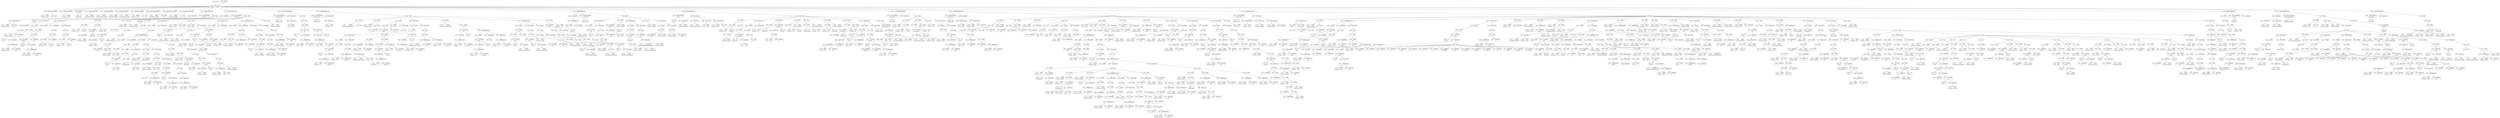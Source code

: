 digraph ast {
node [shape=none];
291820 [label=<<TABLE border='1' cellspacing='0' cellpadding='10' style='rounded' ><TR><TD border='0'>291820</TD><TD border='0'><B>PublicMemberDeclaration</B></TD></TR></TABLE>>];
291820 -> 291818 [weight=2];
291820 -> 291819 [weight=2];
291821 [label=<<TABLE border='1' cellspacing='0' cellpadding='10' style='rounded' ><TR><TD border='0'>291821</TD><TD border='0'><B>Variable</B></TD></TR><HR/><TR><TD border='0' cellpadding='5'>(1138, 5826)</TD><TD border='0' cellpadding='5'>relation</TD></TR></TABLE>>];
291822 [label=<<TABLE border='1' cellspacing='0' cellpadding='10' style='rounded' ><TR><TD border='0'>291822</TD><TD border='0'><B>PublicMemberDeclaration</B></TD></TR></TABLE>>];
291822 -> 291821 [weight=2];
291823 [label=<<TABLE border='1' cellspacing='0' cellpadding='10' style='rounded' ><TR><TD border='0'>291823</TD><TD border='0'><B>Variable</B></TD></TR><HR/><TR><TD border='0' cellpadding='5'>(1138, 5827)</TD><TD border='0' cellpadding='5'>meta_table</TD></TR></TABLE>>];
291816 [label=<<TABLE border='1' cellspacing='0' cellpadding='10' style='rounded' ><TR><TD border='0'>291816</TD><TD border='0'><B>Id</B></TD></TR><HR/><TR><TD border='0' cellpadding='5' colspan='2'>WP_Meta_Query</TD></TR></TABLE>>];
291817 [label=<<TABLE border='1' cellspacing='0' cellpadding='10' style='rounded' ><TR><TD border='0'>291817</TD><TD border='0'><B>ClassName</B></TD></TR><HR/><TR><TD border='0' cellpadding='5' colspan='2'>WP_Meta_Query</TD></TR></TABLE>>];
291817 -> 291816 [weight=2];
291818 [label=<<TABLE border='1' cellspacing='0' cellpadding='10' style='rounded' ><TR><TD border='0'>291818</TD><TD border='0'><B>Variable</B></TD></TR><HR/><TR><TD border='0' cellpadding='5'>(1138, 5825)</TD><TD border='0' cellpadding='5'>queries</TD></TR></TABLE>>];
291819 [label=<<TABLE border='1' cellspacing='0' cellpadding='10' style='rounded' ><TR><TD border='0'>291819</TD><TD border='0'><B>Array</B></TD></TR></TABLE>>];
291828 [label=<<TABLE border='1' cellspacing='0' cellpadding='10' style='rounded' ><TR><TD border='0'>291828</TD><TD border='0'><B>PublicMemberDeclaration</B></TD></TR></TABLE>>];
291828 -> 291827 [weight=2];
291829 [label=<<TABLE border='1' cellspacing='0' cellpadding='10' style='rounded' ><TR><TD border='0'>291829</TD><TD border='0'><B>Variable</B></TD></TR><HR/><TR><TD border='0' cellpadding='5'>(1138, 5830)</TD><TD border='0' cellpadding='5'>primary_id_column</TD></TR></TABLE>>];
291830 [label=<<TABLE border='1' cellspacing='0' cellpadding='10' style='rounded' ><TR><TD border='0'>291830</TD><TD border='0'><B>PublicMemberDeclaration</B></TD></TR></TABLE>>];
291830 -> 291829 [weight=2];
291831 [label=<<TABLE border='1' cellspacing='0' cellpadding='10' style='rounded' ><TR><TD border='0'>291831</TD><TD border='0'><B>Variable</B></TD></TR><HR/><TR><TD border='0' cellpadding='5'>(1138, 5831)</TD><TD border='0' cellpadding='5'>table_aliases</TD></TR></TABLE>>];
291824 [label=<<TABLE border='1' cellspacing='0' cellpadding='10' style='rounded' ><TR><TD border='0'>291824</TD><TD border='0'><B>PublicMemberDeclaration</B></TD></TR></TABLE>>];
291824 -> 291823 [weight=2];
291825 [label=<<TABLE border='1' cellspacing='0' cellpadding='10' style='rounded' ><TR><TD border='0'>291825</TD><TD border='0'><B>Variable</B></TD></TR><HR/><TR><TD border='0' cellpadding='5'>(1138, 5828)</TD><TD border='0' cellpadding='5'>meta_id_column</TD></TR></TABLE>>];
291826 [label=<<TABLE border='1' cellspacing='0' cellpadding='10' style='rounded' ><TR><TD border='0'>291826</TD><TD border='0'><B>PublicMemberDeclaration</B></TD></TR></TABLE>>];
291826 -> 291825 [weight=2];
291827 [label=<<TABLE border='1' cellspacing='0' cellpadding='10' style='rounded' ><TR><TD border='0'>291827</TD><TD border='0'><B>Variable</B></TD></TR><HR/><TR><TD border='0' cellpadding='5'>(1138, 5829)</TD><TD border='0' cellpadding='5'>primary_table</TD></TR></TABLE>>];
291836 [label=<<TABLE border='1' cellspacing='0' cellpadding='10' style='rounded' ><TR><TD border='0'>291836</TD><TD border='0'><B>ProtectedMemberDeclaration</B></TD></TR></TABLE>>];
291836 -> 291834 [weight=2];
291836 -> 291835 [weight=2];
291837 [label=<<TABLE border='1' cellspacing='0' cellpadding='10' style='rounded' ><TR><TD border='0'>291837</TD><TD border='0'><B>Variable</B></TD></TR><HR/><TR><TD border='0' cellpadding='5'>(1138, 5833)</TD><TD border='0' cellpadding='5'>has_or_relation</TD></TR></TABLE>>];
291838 [label=<<TABLE border='1' cellspacing='0' cellpadding='10' style='rounded' ><TR><TD border='0'>291838</TD><TD border='0'><B>False</B></TD></TR><HR/><TR><TD border='0' cellpadding='5' colspan='2'>false</TD></TR></TABLE>>];
291839 [label=<<TABLE border='1' cellspacing='0' cellpadding='10' style='rounded' ><TR><TD border='0'>291839</TD><TD border='0'><B>ProtectedMemberDeclaration</B></TD></TR></TABLE>>];
291839 -> 291837 [weight=2];
291839 -> 291838 [weight=2];
291832 [label=<<TABLE border='1' cellspacing='0' cellpadding='10' style='rounded' ><TR><TD border='0'>291832</TD><TD border='0'><B>Array</B></TD></TR></TABLE>>];
291833 [label=<<TABLE border='1' cellspacing='0' cellpadding='10' style='rounded' ><TR><TD border='0'>291833</TD><TD border='0'><B>ProtectedMemberDeclaration</B></TD></TR></TABLE>>];
291833 -> 291831 [weight=2];
291833 -> 291832 [weight=2];
291834 [label=<<TABLE border='1' cellspacing='0' cellpadding='10' style='rounded' ><TR><TD border='0'>291834</TD><TD border='0'><B>Variable</B></TD></TR><HR/><TR><TD border='0' cellpadding='5'>(1138, 5832)</TD><TD border='0' cellpadding='5'>clauses</TD></TR></TABLE>>];
291835 [label=<<TABLE border='1' cellspacing='0' cellpadding='10' style='rounded' ><TR><TD border='0'>291835</TD><TD border='0'><B>Array</B></TD></TR></TABLE>>];
291844 [label=<<TABLE border='1' cellspacing='0' cellpadding='10' style='rounded' ><TR><TD border='0'>291844</TD><TD border='0'><B>OptValueParameter</B></TD></TR></TABLE>>];
291844 -> 291842 [weight=2];
291844 -> 291843 [weight=2];
291845 [label=<<TABLE border='1' cellspacing='0' cellpadding='10' style='rounded' ><TR><TD border='0'>291845</TD><TD border='0'><B>ParameterList</B></TD></TR></TABLE>>];
291845 -> 291844 [weight=2];
291847 [label=<<TABLE border='1' cellspacing='0' cellpadding='10' style='rounded' ><TR><TD border='0'>291847</TD><TD border='0'><B>Variable</B></TD></TR><HR/><TR><TD border='0' cellpadding='5'>(1138, 5834)</TD><TD border='0' cellpadding='5'>meta_query</TD></TR></TABLE>>];
291840 [label=<<TABLE border='1' cellspacing='0' cellpadding='10' style='rounded' ><TR><TD border='0'>291840</TD><TD border='0'><B>Id</B></TD></TR><HR/><TR><TD border='0' cellpadding='5' colspan='2'>__construct</TD></TR></TABLE>>];
291841 [label=<<TABLE border='1' cellspacing='0' cellpadding='10' style='rounded' ><TR><TD border='0'>291841</TD><TD border='0'><B>ReturnValueMethod</B></TD></TR><HR/><TR><TD border='0' cellpadding='5' colspan='2'>__construct</TD></TR></TABLE>>];
291841 -> 291840 [weight=2];
291842 [label=<<TABLE border='1' cellspacing='0' cellpadding='10' style='rounded' ><TR><TD border='0'>291842</TD><TD border='0'><B>Variable</B></TD></TR><HR/><TR><TD border='0' cellpadding='5'>(1138, 5834)</TD><TD border='0' cellpadding='5'>meta_query</TD></TR></TABLE>>];
291843 [label=<<TABLE border='1' cellspacing='0' cellpadding='10' style='rounded' ><TR><TD border='0'>291843</TD><TD border='0'><B>False</B></TD></TR><HR/><TR><TD border='0' cellpadding='5' colspan='2'>false</TD></TR></TABLE>>];
291852 [label=<<TABLE border='1' cellspacing='0' cellpadding='10' style='rounded' ><TR><TD border='0'>291852</TD><TD border='0'><B>StatementBody</B></TD></TR></TABLE>>];
291852 -> 291850 [weight=2];
291853 [label=<<TABLE border='1' cellspacing='0' cellpadding='10' style='rounded' ><TR><TD border='0'>291853</TD><TD border='0'><B>Id</B></TD></TR><HR/><TR><TD border='0' cellpadding='5' colspan='2'>isset</TD></TR></TABLE>>];
291854 [label=<<TABLE border='1' cellspacing='0' cellpadding='10' style='rounded' ><TR><TD border='0'>291854</TD><TD border='0'><B>Variable</B></TD></TR><HR/><TR><TD border='0' cellpadding='5'>(1138, 5834)</TD><TD border='0' cellpadding='5'>meta_query</TD></TR></TABLE>>];
291855 [label=<<TABLE border='1' cellspacing='0' cellpadding='10' style='rounded' ><TR><TD border='0'>291855</TD><TD border='0'><B>StringLiteral</B></TD></TR><HR/><TR><TD border='0' cellpadding='5' colspan='2'>relation</TD></TR></TABLE>>];
291848 [label=<<TABLE border='1' cellspacing='0' cellpadding='10' style='rounded' ><TR><TD border='0'>291848</TD><TD border='0'><B>UnaryOP</B></TD></TR><HR/><TR><TD border='0' cellpadding='5' colspan='2'>!</TD></TR></TABLE>>];
291848 -> 291847 [weight=2];
291849 [label=<<TABLE border='1' cellspacing='0' cellpadding='10' style='rounded' ><TR><TD border='0'>291849</TD><TD border='0'><B>Condition</B></TD></TR></TABLE>>];
291849 -> 291848 [weight=2];
291850 [label=<<TABLE border='1' cellspacing='0' cellpadding='10' style='rounded' ><TR><TD border='0'>291850</TD><TD border='0'><B>Return</B></TD></TR></TABLE>>];
291851 [label=<<TABLE border='1' cellspacing='0' cellpadding='10' style='rounded' ><TR><TD border='0'>291851</TD><TD border='0'><B>IfThenStatement</B></TD></TR></TABLE>>];
291851 -> 291849 [weight=2];
291851 -> 291852 [weight=2];
291860 [label=<<TABLE border='1' cellspacing='0' cellpadding='10' style='rounded' ><TR><TD border='0'>291860</TD><TD border='0'><B>Id</B></TD></TR><HR/><TR><TD border='0' cellpadding='5' colspan='2'>strtoupper</TD></TR></TABLE>>];
291861 [label=<<TABLE border='1' cellspacing='0' cellpadding='10' style='rounded' ><TR><TD border='0'>291861</TD><TD border='0'><B>Variable</B></TD></TR><HR/><TR><TD border='0' cellpadding='5'>(1138, 5834)</TD><TD border='0' cellpadding='5'>meta_query</TD></TR></TABLE>>];
291862 [label=<<TABLE border='1' cellspacing='0' cellpadding='10' style='rounded' ><TR><TD border='0'>291862</TD><TD border='0'><B>StringLiteral</B></TD></TR><HR/><TR><TD border='0' cellpadding='5' colspan='2'>relation</TD></TR></TABLE>>];
291863 [label=<<TABLE border='1' cellspacing='0' cellpadding='10' style='rounded' ><TR><TD border='0'>291863</TD><TD border='0'><B>PostfixExpression</B></TD></TR></TABLE>>];
291863 -> 291861 [weight=2];
291863 -> 291862 [weight=2];
291856 [label=<<TABLE border='1' cellspacing='0' cellpadding='10' style='rounded' ><TR><TD border='0'>291856</TD><TD border='0'><B>PostfixExpression</B></TD></TR></TABLE>>];
291856 -> 291854 [weight=2];
291856 -> 291855 [weight=2];
291857 [label=<<TABLE border='1' cellspacing='0' cellpadding='10' style='rounded' ><TR><TD border='0'>291857</TD><TD border='0'><B>ArgumentList</B></TD></TR></TABLE>>];
291857 -> 291856 [weight=2];
291858 [label=<<TABLE border='1' cellspacing='0' cellpadding='10' style='rounded' ><TR><TD border='0'>291858</TD><TD border='0'><B>FunctionCall</B></TD></TR><HR/><TR><TD border='0' cellpadding='5' colspan='2'>isset</TD></TR></TABLE>>];
291858 -> 291853 [weight=2];
291858 -> 291857 [weight=2];
291859 [label=<<TABLE border='1' cellspacing='0' cellpadding='10' style='rounded' ><TR><TD border='0'>291859</TD><TD border='0'><B>LogicOP</B></TD></TR><HR/><TR><TD border='0' cellpadding='5' colspan='2'>&amp;&amp;</TD></TR></TABLE>>];
291859 -> 291858 [weight=2];
291859 -> 291866 [weight=2];
291868 [label=<<TABLE border='1' cellspacing='0' cellpadding='10' style='rounded' ><TR><TD border='0'>291868</TD><TD border='0'><B>Condition</B></TD></TR></TABLE>>];
291868 -> 291859 [weight=2];
291869 [label=<<TABLE border='1' cellspacing='0' cellpadding='10' style='rounded' ><TR><TD border='0'>291869</TD><TD border='0'><B>Variable</B></TD></TR><HR/><TR><TD border='0' cellpadding='5'>(1138, 5835)</TD><TD border='0' cellpadding='5'>this</TD></TR></TABLE>>];
291870 [label=<<TABLE border='1' cellspacing='0' cellpadding='10' style='rounded' ><TR><TD border='0'>291870</TD><TD border='0'><B>Id</B></TD></TR><HR/><TR><TD border='0' cellpadding='5' colspan='2'>relation</TD></TR></TABLE>>];
291871 [label=<<TABLE border='1' cellspacing='0' cellpadding='10' style='rounded' ><TR><TD border='0'>291871</TD><TD border='0'><B>BinOP</B></TD></TR><HR/><TR><TD border='0' cellpadding='5' colspan='2'>-&gt;</TD></TR></TABLE>>];
291871 -> 291869 [weight=2];
291871 -> 291870 [weight=2];
291864 [label=<<TABLE border='1' cellspacing='0' cellpadding='10' style='rounded' ><TR><TD border='0'>291864</TD><TD border='0'><B>ArgumentList</B></TD></TR></TABLE>>];
291864 -> 291863 [weight=2];
291865 [label=<<TABLE border='1' cellspacing='0' cellpadding='10' style='rounded' ><TR><TD border='0'>291865</TD><TD border='0'><B>FunctionCall</B></TD></TR><HR/><TR><TD border='0' cellpadding='5' colspan='2'>strtoupper</TD></TR></TABLE>>];
291865 -> 291860 [weight=2];
291865 -> 291864 [weight=2];
291866 [label=<<TABLE border='1' cellspacing='0' cellpadding='10' style='rounded' ><TR><TD border='0'>291866</TD><TD border='0'><B>RelOP</B></TD></TR><HR/><TR><TD border='0' cellpadding='5' colspan='2'>==</TD></TR></TABLE>>];
291866 -> 291865 [weight=2];
291866 -> 291867 [weight=2];
291867 [label=<<TABLE border='1' cellspacing='0' cellpadding='10' style='rounded' ><TR><TD border='0'>291867</TD><TD border='0'><B>StringLiteral</B></TD></TR><HR/><TR><TD border='0' cellpadding='5' colspan='2'>OR</TD></TR></TABLE>>];
291876 [label=<<TABLE border='1' cellspacing='0' cellpadding='10' style='rounded' ><TR><TD border='0'>291876</TD><TD border='0'><B>StatementBody</B></TD></TR></TABLE>>];
291876 -> 291874 [weight=2];
291877 [label=<<TABLE border='1' cellspacing='0' cellpadding='10' style='rounded' ><TR><TD border='0'>291877</TD><TD border='0'><B>Variable</B></TD></TR><HR/><TR><TD border='0' cellpadding='5'>(1138, 5835)</TD><TD border='0' cellpadding='5'>this</TD></TR></TABLE>>];
291878 [label=<<TABLE border='1' cellspacing='0' cellpadding='10' style='rounded' ><TR><TD border='0'>291878</TD><TD border='0'><B>Id</B></TD></TR><HR/><TR><TD border='0' cellpadding='5' colspan='2'>relation</TD></TR></TABLE>>];
291879 [label=<<TABLE border='1' cellspacing='0' cellpadding='10' style='rounded' ><TR><TD border='0'>291879</TD><TD border='0'><B>BinOP</B></TD></TR><HR/><TR><TD border='0' cellpadding='5' colspan='2'>-&gt;</TD></TR></TABLE>>];
291879 -> 291877 [weight=2];
291879 -> 291878 [weight=2];
291872 [label=<<TABLE border='1' cellspacing='0' cellpadding='10' style='rounded' ><TR><TD border='0'>291872</TD><TD border='0'><B>BinOP</B></TD></TR><HR/><TR><TD border='0' cellpadding='5' colspan='2'>=</TD></TR></TABLE>>];
291872 -> 291871 [weight=2];
291872 -> 291873 [weight=2];
291873 [label=<<TABLE border='1' cellspacing='0' cellpadding='10' style='rounded' ><TR><TD border='0'>291873</TD><TD border='0'><B>StringLiteral</B></TD></TR><HR/><TR><TD border='0' cellpadding='5' colspan='2'>OR</TD></TR></TABLE>>];
291874 [label=<<TABLE border='1' cellspacing='0' cellpadding='10' style='rounded' ><TR><TD border='0'>291874</TD><TD border='0'><B>Block</B></TD></TR></TABLE>>];
291874 -> 291872 [weight=2];
291875 [label=<<TABLE border='1' cellspacing='0' cellpadding='10' style='rounded' ><TR><TD border='0'>291875</TD><TD border='0'><B>IfThenElseStatement</B></TD></TR></TABLE>>];
291875 -> 291868 [weight=2];
291875 -> 291876 [weight=2];
291875 -> 291884 [weight=2];
291884 [label=<<TABLE border='1' cellspacing='0' cellpadding='10' style='rounded' ><TR><TD border='0'>291884</TD><TD border='0'><B>StatementBody</B></TD></TR></TABLE>>];
291884 -> 291882 [weight=2];
291885 [label=<<TABLE border='1' cellspacing='0' cellpadding='10' style='rounded' ><TR><TD border='0'>291885</TD><TD border='0'><B>Variable</B></TD></TR><HR/><TR><TD border='0' cellpadding='5'>(1138, 5835)</TD><TD border='0' cellpadding='5'>this</TD></TR></TABLE>>];
291886 [label=<<TABLE border='1' cellspacing='0' cellpadding='10' style='rounded' ><TR><TD border='0'>291886</TD><TD border='0'><B>Id</B></TD></TR><HR/><TR><TD border='0' cellpadding='5' colspan='2'>queries</TD></TR></TABLE>>];
291887 [label=<<TABLE border='1' cellspacing='0' cellpadding='10' style='rounded' ><TR><TD border='0'>291887</TD><TD border='0'><B>BinOP</B></TD></TR><HR/><TR><TD border='0' cellpadding='5' colspan='2'>-&gt;</TD></TR></TABLE>>];
291887 -> 291885 [weight=2];
291887 -> 291886 [weight=2];
291880 [label=<<TABLE border='1' cellspacing='0' cellpadding='10' style='rounded' ><TR><TD border='0'>291880</TD><TD border='0'><B>BinOP</B></TD></TR><HR/><TR><TD border='0' cellpadding='5' colspan='2'>=</TD></TR></TABLE>>];
291880 -> 291879 [weight=2];
291880 -> 291881 [weight=2];
291881 [label=<<TABLE border='1' cellspacing='0' cellpadding='10' style='rounded' ><TR><TD border='0'>291881</TD><TD border='0'><B>StringLiteral</B></TD></TR><HR/><TR><TD border='0' cellpadding='5' colspan='2'>AND</TD></TR></TABLE>>];
291882 [label=<<TABLE border='1' cellspacing='0' cellpadding='10' style='rounded' ><TR><TD border='0'>291882</TD><TD border='0'><B>Block</B></TD></TR></TABLE>>];
291882 -> 291880 [weight=2];
291892 [label=<<TABLE border='1' cellspacing='0' cellpadding='10' style='rounded' ><TR><TD border='0'>291892</TD><TD border='0'><B>ArgumentList</B></TD></TR></TABLE>>];
291892 -> 291891 [weight=2];
291893 [label=<<TABLE border='1' cellspacing='0' cellpadding='10' style='rounded' ><TR><TD border='0'>291893</TD><TD border='0'><B>MethodCall</B></TD></TR><HR/><TR><TD border='0' cellpadding='5' colspan='2'>sanitize_query</TD></TR></TABLE>>];
291893 -> 291890 [weight=2];
291893 -> 291892 [weight=2];
291894 [label=<<TABLE border='1' cellspacing='0' cellpadding='10' style='rounded' ><TR><TD border='0'>291894</TD><TD border='0'><B>BinOP</B></TD></TR><HR/><TR><TD border='0' cellpadding='5' colspan='2'>-&gt;</TD></TR></TABLE>>];
291894 -> 291889 [weight=2];
291894 -> 291893 [weight=2];
291895 [label=<<TABLE border='1' cellspacing='0' cellpadding='10' style='rounded' ><TR><TD border='0'>291895</TD><TD border='0'><B>Block</B></TD></TR></TABLE>>];
291895 -> 291851 [weight=2];
291895 -> 291875 [weight=2];
291895 -> 291888 [weight=2];
291888 [label=<<TABLE border='1' cellspacing='0' cellpadding='10' style='rounded' ><TR><TD border='0'>291888</TD><TD border='0'><B>BinOP</B></TD></TR><HR/><TR><TD border='0' cellpadding='5' colspan='2'>=</TD></TR></TABLE>>];
291888 -> 291887 [weight=2];
291888 -> 291894 [weight=2];
291889 [label=<<TABLE border='1' cellspacing='0' cellpadding='10' style='rounded' ><TR><TD border='0'>291889</TD><TD border='0'><B>Variable</B></TD></TR><HR/><TR><TD border='0' cellpadding='5'>(1138, 5835)</TD><TD border='0' cellpadding='5'>this</TD></TR></TABLE>>];
291890 [label=<<TABLE border='1' cellspacing='0' cellpadding='10' style='rounded' ><TR><TD border='0'>291890</TD><TD border='0'><B>Id</B></TD></TR><HR/><TR><TD border='0' cellpadding='5' colspan='2'>sanitize_query</TD></TR></TABLE>>];
291891 [label=<<TABLE border='1' cellspacing='0' cellpadding='10' style='rounded' ><TR><TD border='0'>291891</TD><TD border='0'><B>Variable</B></TD></TR><HR/><TR><TD border='0' cellpadding='5'>(1138, 5834)</TD><TD border='0' cellpadding='5'>meta_query</TD></TR></TABLE>>];
291900 [label=<<TABLE border='1' cellspacing='0' cellpadding='10' style='rounded' ><TR><TD border='0'>291900</TD><TD border='0'><B>ValueParameter</B></TD></TR></TABLE>>];
291900 -> 291899 [weight=2];
291901 [label=<<TABLE border='1' cellspacing='0' cellpadding='10' style='rounded' ><TR><TD border='0'>291901</TD><TD border='0'><B>ParameterList</B></TD></TR></TABLE>>];
291901 -> 291900 [weight=2];
291902 [label=<<TABLE border='1' cellspacing='0' cellpadding='10' style='rounded' ><TR><TD border='0'>291902</TD><TD border='0'><B>Variable</B></TD></TR><HR/><TR><TD border='0' cellpadding='5'>(1138, 5836)</TD><TD border='0' cellpadding='5'>clean_queries</TD></TR></TABLE>>];
291903 [label=<<TABLE border='1' cellspacing='0' cellpadding='10' style='rounded' ><TR><TD border='0'>291903</TD><TD border='0'><B>BinOP</B></TD></TR><HR/><TR><TD border='0' cellpadding='5' colspan='2'>=</TD></TR></TABLE>>];
291903 -> 291902 [weight=2];
291903 -> 291904 [weight=2];
291896 [label=<<TABLE border='1' cellspacing='0' cellpadding='10' style='rounded' ><TR><TD border='0'>291896</TD><TD border='0'><B>PublicMethodStatement</B></TD></TR></TABLE>>];
291896 -> 291841 [weight=2];
291896 -> 291845 [weight=2];
291896 -> 291895 [weight=2];
291897 [label=<<TABLE border='1' cellspacing='0' cellpadding='10' style='rounded' ><TR><TD border='0'>291897</TD><TD border='0'><B>Id</B></TD></TR><HR/><TR><TD border='0' cellpadding='5' colspan='2'>sanitize_query</TD></TR></TABLE>>];
291898 [label=<<TABLE border='1' cellspacing='0' cellpadding='10' style='rounded' ><TR><TD border='0'>291898</TD><TD border='0'><B>ReturnValueMethod</B></TD></TR><HR/><TR><TD border='0' cellpadding='5' colspan='2'>sanitize_query</TD></TR></TABLE>>];
291898 -> 291897 [weight=2];
291899 [label=<<TABLE border='1' cellspacing='0' cellpadding='10' style='rounded' ><TR><TD border='0'>291899</TD><TD border='0'><B>Variable</B></TD></TR><HR/><TR><TD border='0' cellpadding='5'>(1138, 5825)</TD><TD border='0' cellpadding='5'>queries</TD></TR></TABLE>>];
291908 [label=<<TABLE border='1' cellspacing='0' cellpadding='10' style='rounded' ><TR><TD border='0'>291908</TD><TD border='0'><B>ArgumentList</B></TD></TR></TABLE>>];
291908 -> 291907 [weight=2];
291909 [label=<<TABLE border='1' cellspacing='0' cellpadding='10' style='rounded' ><TR><TD border='0'>291909</TD><TD border='0'><B>FunctionCall</B></TD></TR><HR/><TR><TD border='0' cellpadding='5' colspan='2'>is_array</TD></TR></TABLE>>];
291909 -> 291906 [weight=2];
291909 -> 291908 [weight=2];
291910 [label=<<TABLE border='1' cellspacing='0' cellpadding='10' style='rounded' ><TR><TD border='0'>291910</TD><TD border='0'><B>UnaryOP</B></TD></TR><HR/><TR><TD border='0' cellpadding='5' colspan='2'>!</TD></TR></TABLE>>];
291910 -> 291909 [weight=2];
291911 [label=<<TABLE border='1' cellspacing='0' cellpadding='10' style='rounded' ><TR><TD border='0'>291911</TD><TD border='0'><B>Condition</B></TD></TR></TABLE>>];
291911 -> 291910 [weight=2];
291904 [label=<<TABLE border='1' cellspacing='0' cellpadding='10' style='rounded' ><TR><TD border='0'>291904</TD><TD border='0'><B>Array</B></TD></TR></TABLE>>];
291906 [label=<<TABLE border='1' cellspacing='0' cellpadding='10' style='rounded' ><TR><TD border='0'>291906</TD><TD border='0'><B>Id</B></TD></TR><HR/><TR><TD border='0' cellpadding='5' colspan='2'>is_array</TD></TR></TABLE>>];
291907 [label=<<TABLE border='1' cellspacing='0' cellpadding='10' style='rounded' ><TR><TD border='0'>291907</TD><TD border='0'><B>Variable</B></TD></TR><HR/><TR><TD border='0' cellpadding='5'>(1138, 5825)</TD><TD border='0' cellpadding='5'>queries</TD></TR></TABLE>>];
291916 [label=<<TABLE border='1' cellspacing='0' cellpadding='10' style='rounded' ><TR><TD border='0'>291916</TD><TD border='0'><B>StatementBody</B></TD></TR></TABLE>>];
291916 -> 291914 [weight=2];
291917 [label=<<TABLE border='1' cellspacing='0' cellpadding='10' style='rounded' ><TR><TD border='0'>291917</TD><TD border='0'><B>Variable</B></TD></TR><HR/><TR><TD border='0' cellpadding='5'>(1138, 5825)</TD><TD border='0' cellpadding='5'>queries</TD></TR></TABLE>>];
291918 [label=<<TABLE border='1' cellspacing='0' cellpadding='10' style='rounded' ><TR><TD border='0'>291918</TD><TD border='0'><B>Variable</B></TD></TR><HR/><TR><TD border='0' cellpadding='5'>(0, 816)</TD><TD border='0' cellpadding='5'>key</TD></TR></TABLE>>];
291919 [label=<<TABLE border='1' cellspacing='0' cellpadding='10' style='rounded' ><TR><TD border='0'>291919</TD><TD border='0'><B>Variable</B></TD></TR><HR/><TR><TD border='0' cellpadding='5'>(0, 1137)</TD><TD border='0' cellpadding='5'>query</TD></TR></TABLE>>];
291912 [label=<<TABLE border='1' cellspacing='0' cellpadding='10' style='rounded' ><TR><TD border='0'>291912</TD><TD border='0'><B>Variable</B></TD></TR><HR/><TR><TD border='0' cellpadding='5'>(1138, 5836)</TD><TD border='0' cellpadding='5'>clean_queries</TD></TR></TABLE>>];
291913 [label=<<TABLE border='1' cellspacing='0' cellpadding='10' style='rounded' ><TR><TD border='0'>291913</TD><TD border='0'><B>Return</B></TD></TR></TABLE>>];
291913 -> 291912 [weight=2];
291914 [label=<<TABLE border='1' cellspacing='0' cellpadding='10' style='rounded' ><TR><TD border='0'>291914</TD><TD border='0'><B>Block</B></TD></TR></TABLE>>];
291914 -> 291913 [weight=2];
291915 [label=<<TABLE border='1' cellspacing='0' cellpadding='10' style='rounded' ><TR><TD border='0'>291915</TD><TD border='0'><B>IfThenStatement</B></TD></TR></TABLE>>];
291915 -> 291911 [weight=2];
291915 -> 291916 [weight=2];
291924 [label=<<TABLE border='1' cellspacing='0' cellpadding='10' style='rounded' ><TR><TD border='0'>291924</TD><TD border='0'><B>Condition</B></TD></TR></TABLE>>];
291924 -> 291922 [weight=2];
291925 [label=<<TABLE border='1' cellspacing='0' cellpadding='10' style='rounded' ><TR><TD border='0'>291925</TD><TD border='0'><B>Variable</B></TD></TR><HR/><TR><TD border='0' cellpadding='5'>(1138, 5826)</TD><TD border='0' cellpadding='5'>relation</TD></TR></TABLE>>];
291926 [label=<<TABLE border='1' cellspacing='0' cellpadding='10' style='rounded' ><TR><TD border='0'>291926</TD><TD border='0'><B>BinOP</B></TD></TR><HR/><TR><TD border='0' cellpadding='5' colspan='2'>=</TD></TR></TABLE>>];
291926 -> 291925 [weight=2];
291926 -> 291927 [weight=2];
291927 [label=<<TABLE border='1' cellspacing='0' cellpadding='10' style='rounded' ><TR><TD border='0'>291927</TD><TD border='0'><B>Variable</B></TD></TR><HR/><TR><TD border='0' cellpadding='5'>(0, 1137)</TD><TD border='0' cellpadding='5'>query</TD></TR></TABLE>>];
291921 [label=<<TABLE border='1' cellspacing='0' cellpadding='10' style='rounded' ><TR><TD border='0'>291921</TD><TD border='0'><B>StringLiteral</B></TD></TR><HR/><TR><TD border='0' cellpadding='5' colspan='2'>relation</TD></TR></TABLE>>];
291922 [label=<<TABLE border='1' cellspacing='0' cellpadding='10' style='rounded' ><TR><TD border='0'>291922</TD><TD border='0'><B>RelOP</B></TD></TR><HR/><TR><TD border='0' cellpadding='5' colspan='2'>===</TD></TR></TABLE>>];
291922 -> 291921 [weight=2];
291922 -> 291923 [weight=2];
291923 [label=<<TABLE border='1' cellspacing='0' cellpadding='10' style='rounded' ><TR><TD border='0'>291923</TD><TD border='0'><B>Variable</B></TD></TR><HR/><TR><TD border='0' cellpadding='5'>(0, 816)</TD><TD border='0' cellpadding='5'>key</TD></TR></TABLE>>];
291932 [label=<<TABLE border='1' cellspacing='0' cellpadding='10' style='rounded' ><TR><TD border='0'>291932</TD><TD border='0'><B>Id</B></TD></TR><HR/><TR><TD border='0' cellpadding='5' colspan='2'>is_array</TD></TR></TABLE>>];
291933 [label=<<TABLE border='1' cellspacing='0' cellpadding='10' style='rounded' ><TR><TD border='0'>291933</TD><TD border='0'><B>Variable</B></TD></TR><HR/><TR><TD border='0' cellpadding='5'>(0, 1137)</TD><TD border='0' cellpadding='5'>query</TD></TR></TABLE>>];
291934 [label=<<TABLE border='1' cellspacing='0' cellpadding='10' style='rounded' ><TR><TD border='0'>291934</TD><TD border='0'><B>ArgumentList</B></TD></TR></TABLE>>];
291934 -> 291933 [weight=2];
291935 [label=<<TABLE border='1' cellspacing='0' cellpadding='10' style='rounded' ><TR><TD border='0'>291935</TD><TD border='0'><B>FunctionCall</B></TD></TR><HR/><TR><TD border='0' cellpadding='5' colspan='2'>is_array</TD></TR></TABLE>>];
291935 -> 291932 [weight=2];
291935 -> 291934 [weight=2];
291928 [label=<<TABLE border='1' cellspacing='0' cellpadding='10' style='rounded' ><TR><TD border='0'>291928</TD><TD border='0'><B>Block</B></TD></TR></TABLE>>];
291928 -> 291926 [weight=2];
291929 [label=<<TABLE border='1' cellspacing='0' cellpadding='10' style='rounded' ><TR><TD border='0'>291929</TD><TD border='0'><B>IfThenElifElseStatement</B></TD></TR></TABLE>>];
291929 -> 291924 [weight=2];
291929 -> 291930 [weight=2];
291929 -> 292004 [weight=2];
291929 -> 292003 [weight=2];
291930 [label=<<TABLE border='1' cellspacing='0' cellpadding='10' style='rounded' ><TR><TD border='0'>291930</TD><TD border='0'><B>StatementBody</B></TD></TR></TABLE>>];
291930 -> 291928 [weight=2];
291940 [label=<<TABLE border='1' cellspacing='0' cellpadding='10' style='rounded' ><TR><TD border='0'>291940</TD><TD border='0'><B>ElseIf</B></TD></TR></TABLE>>];
291940 -> 291937 [weight=2];
291940 -> 291941 [weight=2];
291941 [label=<<TABLE border='1' cellspacing='0' cellpadding='10' style='rounded' ><TR><TD border='0'>291941</TD><TD border='0'><B>StatementBody</B></TD></TR></TABLE>>];
291941 -> 291939 [weight=2];
291942 [label=<<TABLE border='1' cellspacing='0' cellpadding='10' style='rounded' ><TR><TD border='0'>291942</TD><TD border='0'><B>Variable</B></TD></TR><HR/><TR><TD border='0' cellpadding='5'>(1138, 5835)</TD><TD border='0' cellpadding='5'>this</TD></TR></TABLE>>];
291943 [label=<<TABLE border='1' cellspacing='0' cellpadding='10' style='rounded' ><TR><TD border='0'>291943</TD><TD border='0'><B>Id</B></TD></TR><HR/><TR><TD border='0' cellpadding='5' colspan='2'>is_first_order_clause</TD></TR></TABLE>>];
291936 [label=<<TABLE border='1' cellspacing='0' cellpadding='10' style='rounded' ><TR><TD border='0'>291936</TD><TD border='0'><B>UnaryOP</B></TD></TR><HR/><TR><TD border='0' cellpadding='5' colspan='2'>!</TD></TR></TABLE>>];
291936 -> 291935 [weight=2];
291937 [label=<<TABLE border='1' cellspacing='0' cellpadding='10' style='rounded' ><TR><TD border='0'>291937</TD><TD border='0'><B>Condition</B></TD></TR></TABLE>>];
291937 -> 291936 [weight=2];
291938 [label=<<TABLE border='1' cellspacing='0' cellpadding='10' style='rounded' ><TR><TD border='0'>291938</TD><TD border='0'><B>Continue</B></TD></TR></TABLE>>];
291939 [label=<<TABLE border='1' cellspacing='0' cellpadding='10' style='rounded' ><TR><TD border='0'>291939</TD><TD border='0'><B>Block</B></TD></TR></TABLE>>];
291939 -> 291938 [weight=2];
291948 [label=<<TABLE border='1' cellspacing='0' cellpadding='10' style='rounded' ><TR><TD border='0'>291948</TD><TD border='0'><B>Condition</B></TD></TR></TABLE>>];
291948 -> 291947 [weight=2];
291949 [label=<<TABLE border='1' cellspacing='0' cellpadding='10' style='rounded' ><TR><TD border='0'>291949</TD><TD border='0'><B>Id</B></TD></TR><HR/><TR><TD border='0' cellpadding='5' colspan='2'>isset</TD></TR></TABLE>>];
291950 [label=<<TABLE border='1' cellspacing='0' cellpadding='10' style='rounded' ><TR><TD border='0'>291950</TD><TD border='0'><B>Variable</B></TD></TR><HR/><TR><TD border='0' cellpadding='5'>(0, 1137)</TD><TD border='0' cellpadding='5'>query</TD></TR></TABLE>>];
291951 [label=<<TABLE border='1' cellspacing='0' cellpadding='10' style='rounded' ><TR><TD border='0'>291951</TD><TD border='0'><B>StringLiteral</B></TD></TR><HR/><TR><TD border='0' cellpadding='5' colspan='2'>value</TD></TR></TABLE>>];
291944 [label=<<TABLE border='1' cellspacing='0' cellpadding='10' style='rounded' ><TR><TD border='0'>291944</TD><TD border='0'><B>Variable</B></TD></TR><HR/><TR><TD border='0' cellpadding='5'>(0, 1137)</TD><TD border='0' cellpadding='5'>query</TD></TR></TABLE>>];
291945 [label=<<TABLE border='1' cellspacing='0' cellpadding='10' style='rounded' ><TR><TD border='0'>291945</TD><TD border='0'><B>ArgumentList</B></TD></TR></TABLE>>];
291945 -> 291944 [weight=2];
291946 [label=<<TABLE border='1' cellspacing='0' cellpadding='10' style='rounded' ><TR><TD border='0'>291946</TD><TD border='0'><B>MethodCall</B></TD></TR><HR/><TR><TD border='0' cellpadding='5' colspan='2'>is_first_order_clause</TD></TR></TABLE>>];
291946 -> 291943 [weight=2];
291946 -> 291945 [weight=2];
291947 [label=<<TABLE border='1' cellspacing='0' cellpadding='10' style='rounded' ><TR><TD border='0'>291947</TD><TD border='0'><B>BinOP</B></TD></TR><HR/><TR><TD border='0' cellpadding='5' colspan='2'>-&gt;</TD></TR></TABLE>>];
291947 -> 291942 [weight=2];
291947 -> 291946 [weight=2];
291956 [label=<<TABLE border='1' cellspacing='0' cellpadding='10' style='rounded' ><TR><TD border='0'>291956</TD><TD border='0'><B>Array</B></TD></TR></TABLE>>];
291957 [label=<<TABLE border='1' cellspacing='0' cellpadding='10' style='rounded' ><TR><TD border='0'>291957</TD><TD border='0'><B>RelOP</B></TD></TR><HR/><TR><TD border='0' cellpadding='5' colspan='2'>===</TD></TR></TABLE>>];
291957 -> 291956 [weight=2];
291957 -> 291960 [weight=2];
291958 [label=<<TABLE border='1' cellspacing='0' cellpadding='10' style='rounded' ><TR><TD border='0'>291958</TD><TD border='0'><B>Variable</B></TD></TR><HR/><TR><TD border='0' cellpadding='5'>(0, 1137)</TD><TD border='0' cellpadding='5'>query</TD></TR></TABLE>>];
291959 [label=<<TABLE border='1' cellspacing='0' cellpadding='10' style='rounded' ><TR><TD border='0'>291959</TD><TD border='0'><B>StringLiteral</B></TD></TR><HR/><TR><TD border='0' cellpadding='5' colspan='2'>value</TD></TR></TABLE>>];
291952 [label=<<TABLE border='1' cellspacing='0' cellpadding='10' style='rounded' ><TR><TD border='0'>291952</TD><TD border='0'><B>PostfixExpression</B></TD></TR></TABLE>>];
291952 -> 291950 [weight=2];
291952 -> 291951 [weight=2];
291953 [label=<<TABLE border='1' cellspacing='0' cellpadding='10' style='rounded' ><TR><TD border='0'>291953</TD><TD border='0'><B>ArgumentList</B></TD></TR></TABLE>>];
291953 -> 291952 [weight=2];
291954 [label=<<TABLE border='1' cellspacing='0' cellpadding='10' style='rounded' ><TR><TD border='0'>291954</TD><TD border='0'><B>FunctionCall</B></TD></TR><HR/><TR><TD border='0' cellpadding='5' colspan='2'>isset</TD></TR></TABLE>>];
291954 -> 291949 [weight=2];
291954 -> 291953 [weight=2];
291955 [label=<<TABLE border='1' cellspacing='0' cellpadding='10' style='rounded' ><TR><TD border='0'>291955</TD><TD border='0'><B>LogicOP</B></TD></TR><HR/><TR><TD border='0' cellpadding='5' colspan='2'>&amp;&amp;</TD></TR></TABLE>>];
291955 -> 291954 [weight=2];
291955 -> 291957 [weight=2];
291964 [label=<<TABLE border='1' cellspacing='0' cellpadding='10' style='rounded' ><TR><TD border='0'>291964</TD><TD border='0'><B>PostfixExpression</B></TD></TR></TABLE>>];
291964 -> 291962 [weight=2];
291964 -> 291963 [weight=2];
291965 [label=<<TABLE border='1' cellspacing='0' cellpadding='10' style='rounded' ><TR><TD border='0'>291965</TD><TD border='0'><B>ArgumentList</B></TD></TR></TABLE>>];
291965 -> 291964 [weight=2];
291966 [label=<<TABLE border='1' cellspacing='0' cellpadding='10' style='rounded' ><TR><TD border='0'>291966</TD><TD border='0'><B>UnsetStatement</B></TD></TR></TABLE>>];
291966 -> 291965 [weight=2];
291967 [label=<<TABLE border='1' cellspacing='0' cellpadding='10' style='rounded' ><TR><TD border='0'>291967</TD><TD border='0'><B>Block</B></TD></TR></TABLE>>];
291967 -> 291966 [weight=2];
291960 [label=<<TABLE border='1' cellspacing='0' cellpadding='10' style='rounded' ><TR><TD border='0'>291960</TD><TD border='0'><B>PostfixExpression</B></TD></TR></TABLE>>];
291960 -> 291958 [weight=2];
291960 -> 291959 [weight=2];
291961 [label=<<TABLE border='1' cellspacing='0' cellpadding='10' style='rounded' ><TR><TD border='0'>291961</TD><TD border='0'><B>Condition</B></TD></TR></TABLE>>];
291961 -> 291955 [weight=2];
291962 [label=<<TABLE border='1' cellspacing='0' cellpadding='10' style='rounded' ><TR><TD border='0'>291962</TD><TD border='0'><B>Variable</B></TD></TR><HR/><TR><TD border='0' cellpadding='5'>(0, 1137)</TD><TD border='0' cellpadding='5'>query</TD></TR></TABLE>>];
291963 [label=<<TABLE border='1' cellspacing='0' cellpadding='10' style='rounded' ><TR><TD border='0'>291963</TD><TD border='0'><B>StringLiteral</B></TD></TR><HR/><TR><TD border='0' cellpadding='5' colspan='2'>value</TD></TR></TABLE>>];
291972 [label=<<TABLE border='1' cellspacing='0' cellpadding='10' style='rounded' ><TR><TD border='0'>291972</TD><TD border='0'><B>PostfixExpression</B></TD></TR></TABLE>>];
291972 -> 291970 [weight=2];
291972 -> 291971 [weight=2];
291973 [label=<<TABLE border='1' cellspacing='0' cellpadding='10' style='rounded' ><TR><TD border='0'>291973</TD><TD border='0'><B>BinOP</B></TD></TR><HR/><TR><TD border='0' cellpadding='5' colspan='2'>=</TD></TR></TABLE>>];
291973 -> 291972 [weight=2];
291973 -> 291974 [weight=2];
291974 [label=<<TABLE border='1' cellspacing='0' cellpadding='10' style='rounded' ><TR><TD border='0'>291974</TD><TD border='0'><B>Variable</B></TD></TR><HR/><TR><TD border='0' cellpadding='5'>(0, 1137)</TD><TD border='0' cellpadding='5'>query</TD></TR></TABLE>>];
291975 [label=<<TABLE border='1' cellspacing='0' cellpadding='10' style='rounded' ><TR><TD border='0'>291975</TD><TD border='0'><B>Block</B></TD></TR></TABLE>>];
291975 -> 291968 [weight=2];
291975 -> 291973 [weight=2];
291968 [label=<<TABLE border='1' cellspacing='0' cellpadding='10' style='rounded' ><TR><TD border='0'>291968</TD><TD border='0'><B>IfThenStatement</B></TD></TR></TABLE>>];
291968 -> 291961 [weight=2];
291968 -> 291969 [weight=2];
291969 [label=<<TABLE border='1' cellspacing='0' cellpadding='10' style='rounded' ><TR><TD border='0'>291969</TD><TD border='0'><B>StatementBody</B></TD></TR></TABLE>>];
291969 -> 291967 [weight=2];
291970 [label=<<TABLE border='1' cellspacing='0' cellpadding='10' style='rounded' ><TR><TD border='0'>291970</TD><TD border='0'><B>Variable</B></TD></TR><HR/><TR><TD border='0' cellpadding='5'>(1138, 5836)</TD><TD border='0' cellpadding='5'>clean_queries</TD></TR></TABLE>>];
291971 [label=<<TABLE border='1' cellspacing='0' cellpadding='10' style='rounded' ><TR><TD border='0'>291971</TD><TD border='0'><B>Variable</B></TD></TR><HR/><TR><TD border='0' cellpadding='5'>(0, 816)</TD><TD border='0' cellpadding='5'>key</TD></TR></TABLE>>];
291980 [label=<<TABLE border='1' cellspacing='0' cellpadding='10' style='rounded' ><TR><TD border='0'>291980</TD><TD border='0'><B>Variable</B></TD></TR><HR/><TR><TD border='0' cellpadding='5'>(1138, 5835)</TD><TD border='0' cellpadding='5'>this</TD></TR></TABLE>>];
291981 [label=<<TABLE border='1' cellspacing='0' cellpadding='10' style='rounded' ><TR><TD border='0'>291981</TD><TD border='0'><B>Id</B></TD></TR><HR/><TR><TD border='0' cellpadding='5' colspan='2'>sanitize_query</TD></TR></TABLE>>];
291982 [label=<<TABLE border='1' cellspacing='0' cellpadding='10' style='rounded' ><TR><TD border='0'>291982</TD><TD border='0'><B>Variable</B></TD></TR><HR/><TR><TD border='0' cellpadding='5'>(0, 1137)</TD><TD border='0' cellpadding='5'>query</TD></TR></TABLE>>];
291983 [label=<<TABLE border='1' cellspacing='0' cellpadding='10' style='rounded' ><TR><TD border='0'>291983</TD><TD border='0'><B>ArgumentList</B></TD></TR></TABLE>>];
291983 -> 291982 [weight=2];
291976 [label=<<TABLE border='1' cellspacing='0' cellpadding='10' style='rounded' ><TR><TD border='0'>291976</TD><TD border='0'><B>ElseIf</B></TD></TR></TABLE>>];
291976 -> 291948 [weight=2];
291976 -> 291977 [weight=2];
291977 [label=<<TABLE border='1' cellspacing='0' cellpadding='10' style='rounded' ><TR><TD border='0'>291977</TD><TD border='0'><B>StatementBody</B></TD></TR></TABLE>>];
291977 -> 291975 [weight=2];
291978 [label=<<TABLE border='1' cellspacing='0' cellpadding='10' style='rounded' ><TR><TD border='0'>291978</TD><TD border='0'><B>Variable</B></TD></TR><HR/><TR><TD border='0' cellpadding='5'>(1138, 5837)</TD><TD border='0' cellpadding='5'>cleaned_query</TD></TR></TABLE>>];
291979 [label=<<TABLE border='1' cellspacing='0' cellpadding='10' style='rounded' ><TR><TD border='0'>291979</TD><TD border='0'><B>BinOP</B></TD></TR><HR/><TR><TD border='0' cellpadding='5' colspan='2'>=</TD></TR></TABLE>>];
291979 -> 291978 [weight=2];
291979 -> 291985 [weight=2];
291988 [label=<<TABLE border='1' cellspacing='0' cellpadding='10' style='rounded' ><TR><TD border='0'>291988</TD><TD border='0'><B>Variable</B></TD></TR><HR/><TR><TD border='0' cellpadding='5'>(1138, 5837)</TD><TD border='0' cellpadding='5'>cleaned_query</TD></TR></TABLE>>];
291989 [label=<<TABLE border='1' cellspacing='0' cellpadding='10' style='rounded' ><TR><TD border='0'>291989</TD><TD border='0'><B>ArgumentList</B></TD></TR></TABLE>>];
291989 -> 291988 [weight=2];
291990 [label=<<TABLE border='1' cellspacing='0' cellpadding='10' style='rounded' ><TR><TD border='0'>291990</TD><TD border='0'><B>FunctionCall</B></TD></TR><HR/><TR><TD border='0' cellpadding='5' colspan='2'>empty</TD></TR></TABLE>>];
291990 -> 291987 [weight=2];
291990 -> 291989 [weight=2];
291991 [label=<<TABLE border='1' cellspacing='0' cellpadding='10' style='rounded' ><TR><TD border='0'>291991</TD><TD border='0'><B>UnaryOP</B></TD></TR><HR/><TR><TD border='0' cellpadding='5' colspan='2'>!</TD></TR></TABLE>>];
291991 -> 291990 [weight=2];
291984 [label=<<TABLE border='1' cellspacing='0' cellpadding='10' style='rounded' ><TR><TD border='0'>291984</TD><TD border='0'><B>MethodCall</B></TD></TR><HR/><TR><TD border='0' cellpadding='5' colspan='2'>sanitize_query</TD></TR></TABLE>>];
291984 -> 291981 [weight=2];
291984 -> 291983 [weight=2];
291985 [label=<<TABLE border='1' cellspacing='0' cellpadding='10' style='rounded' ><TR><TD border='0'>291985</TD><TD border='0'><B>BinOP</B></TD></TR><HR/><TR><TD border='0' cellpadding='5' colspan='2'>-&gt;</TD></TR></TABLE>>];
291985 -> 291980 [weight=2];
291985 -> 291984 [weight=2];
291987 [label=<<TABLE border='1' cellspacing='0' cellpadding='10' style='rounded' ><TR><TD border='0'>291987</TD><TD border='0'><B>Id</B></TD></TR><HR/><TR><TD border='0' cellpadding='5' colspan='2'>empty</TD></TR></TABLE>>];
291996 [label=<<TABLE border='1' cellspacing='0' cellpadding='10' style='rounded' ><TR><TD border='0'>291996</TD><TD border='0'><B>BinOP</B></TD></TR><HR/><TR><TD border='0' cellpadding='5' colspan='2'>=</TD></TR></TABLE>>];
291996 -> 291995 [weight=2];
291996 -> 291997 [weight=2];
291997 [label=<<TABLE border='1' cellspacing='0' cellpadding='10' style='rounded' ><TR><TD border='0'>291997</TD><TD border='0'><B>Variable</B></TD></TR><HR/><TR><TD border='0' cellpadding='5'>(1138, 5837)</TD><TD border='0' cellpadding='5'>cleaned_query</TD></TR></TABLE>>];
291998 [label=<<TABLE border='1' cellspacing='0' cellpadding='10' style='rounded' ><TR><TD border='0'>291998</TD><TD border='0'><B>Block</B></TD></TR></TABLE>>];
291998 -> 291996 [weight=2];
291999 [label=<<TABLE border='1' cellspacing='0' cellpadding='10' style='rounded' ><TR><TD border='0'>291999</TD><TD border='0'><B>IfThenStatement</B></TD></TR></TABLE>>];
291999 -> 291992 [weight=2];
291999 -> 292000 [weight=2];
291992 [label=<<TABLE border='1' cellspacing='0' cellpadding='10' style='rounded' ><TR><TD border='0'>291992</TD><TD border='0'><B>Condition</B></TD></TR></TABLE>>];
291992 -> 291991 [weight=2];
291993 [label=<<TABLE border='1' cellspacing='0' cellpadding='10' style='rounded' ><TR><TD border='0'>291993</TD><TD border='0'><B>Variable</B></TD></TR><HR/><TR><TD border='0' cellpadding='5'>(1138, 5836)</TD><TD border='0' cellpadding='5'>clean_queries</TD></TR></TABLE>>];
291994 [label=<<TABLE border='1' cellspacing='0' cellpadding='10' style='rounded' ><TR><TD border='0'>291994</TD><TD border='0'><B>Variable</B></TD></TR><HR/><TR><TD border='0' cellpadding='5'>(0, 816)</TD><TD border='0' cellpadding='5'>key</TD></TR></TABLE>>];
291995 [label=<<TABLE border='1' cellspacing='0' cellpadding='10' style='rounded' ><TR><TD border='0'>291995</TD><TD border='0'><B>PostfixExpression</B></TD></TR></TABLE>>];
291995 -> 291993 [weight=2];
291995 -> 291994 [weight=2];
292004 [label=<<TABLE border='1' cellspacing='0' cellpadding='10' style='rounded' ><TR><TD border='0'>292004</TD><TD border='0'><B>ElseIfList</B></TD></TR></TABLE>>];
292004 -> 291940 [weight=2];
292004 -> 291976 [weight=2];
292005 [label=<<TABLE border='1' cellspacing='0' cellpadding='10' style='rounded' ><TR><TD border='0'>292005</TD><TD border='0'><B>Block</B></TD></TR></TABLE>>];
292005 -> 291929 [weight=2];
292006 [label=<<TABLE border='1' cellspacing='0' cellpadding='10' style='rounded' ><TR><TD border='0'>292006</TD><TD border='0'><B>ForEach</B></TD></TR></TABLE>>];
292006 -> 291917 [weight=2];
292006 -> 291918 [weight=2];
292006 -> 291919 [weight=2];
292006 -> 292007 [weight=2];
292007 [label=<<TABLE border='1' cellspacing='0' cellpadding='10' style='rounded' ><TR><TD border='0'>292007</TD><TD border='0'><B>StatementBody</B></TD></TR></TABLE>>];
292007 -> 292005 [weight=2];
292000 [label=<<TABLE border='1' cellspacing='0' cellpadding='10' style='rounded' ><TR><TD border='0'>292000</TD><TD border='0'><B>StatementBody</B></TD></TR></TABLE>>];
292000 -> 291998 [weight=2];
292001 [label=<<TABLE border='1' cellspacing='0' cellpadding='10' style='rounded' ><TR><TD border='0'>292001</TD><TD border='0'><B>Block</B></TD></TR></TABLE>>];
292001 -> 291979 [weight=2];
292001 -> 291999 [weight=2];
292003 [label=<<TABLE border='1' cellspacing='0' cellpadding='10' style='rounded' ><TR><TD border='0'>292003</TD><TD border='0'><B>StatementBody</B></TD></TR></TABLE>>];
292003 -> 292001 [weight=2];
292012 [label=<<TABLE border='1' cellspacing='0' cellpadding='10' style='rounded' ><TR><TD border='0'>292012</TD><TD border='0'><B>Condition</B></TD></TR></TABLE>>];
292012 -> 292011 [weight=2];
292013 [label=<<TABLE border='1' cellspacing='0' cellpadding='10' style='rounded' ><TR><TD border='0'>292013</TD><TD border='0'><B>Variable</B></TD></TR><HR/><TR><TD border='0' cellpadding='5'>(1138, 5836)</TD><TD border='0' cellpadding='5'>clean_queries</TD></TR></TABLE>>];
292014 [label=<<TABLE border='1' cellspacing='0' cellpadding='10' style='rounded' ><TR><TD border='0'>292014</TD><TD border='0'><B>Return</B></TD></TR></TABLE>>];
292014 -> 292013 [weight=2];
292015 [label=<<TABLE border='1' cellspacing='0' cellpadding='10' style='rounded' ><TR><TD border='0'>292015</TD><TD border='0'><B>Block</B></TD></TR></TABLE>>];
292015 -> 292014 [weight=2];
292008 [label=<<TABLE border='1' cellspacing='0' cellpadding='10' style='rounded' ><TR><TD border='0'>292008</TD><TD border='0'><B>Id</B></TD></TR><HR/><TR><TD border='0' cellpadding='5' colspan='2'>empty</TD></TR></TABLE>>];
292009 [label=<<TABLE border='1' cellspacing='0' cellpadding='10' style='rounded' ><TR><TD border='0'>292009</TD><TD border='0'><B>Variable</B></TD></TR><HR/><TR><TD border='0' cellpadding='5'>(1138, 5836)</TD><TD border='0' cellpadding='5'>clean_queries</TD></TR></TABLE>>];
292010 [label=<<TABLE border='1' cellspacing='0' cellpadding='10' style='rounded' ><TR><TD border='0'>292010</TD><TD border='0'><B>ArgumentList</B></TD></TR></TABLE>>];
292010 -> 292009 [weight=2];
292011 [label=<<TABLE border='1' cellspacing='0' cellpadding='10' style='rounded' ><TR><TD border='0'>292011</TD><TD border='0'><B>FunctionCall</B></TD></TR><HR/><TR><TD border='0' cellpadding='5' colspan='2'>empty</TD></TR></TABLE>>];
292011 -> 292008 [weight=2];
292011 -> 292010 [weight=2];
292020 [label=<<TABLE border='1' cellspacing='0' cellpadding='10' style='rounded' ><TR><TD border='0'>292020</TD><TD border='0'><B>ArgumentList</B></TD></TR></TABLE>>];
292020 -> 292019 [weight=2];
292021 [label=<<TABLE border='1' cellspacing='0' cellpadding='10' style='rounded' ><TR><TD border='0'>292021</TD><TD border='0'><B>FunctionCall</B></TD></TR><HR/><TR><TD border='0' cellpadding='5' colspan='2'>isset</TD></TR></TABLE>>];
292021 -> 292018 [weight=2];
292021 -> 292020 [weight=2];
292022 [label=<<TABLE border='1' cellspacing='0' cellpadding='10' style='rounded' ><TR><TD border='0'>292022</TD><TD border='0'><B>LogicOP</B></TD></TR><HR/><TR><TD border='0' cellpadding='5' colspan='2'>&amp;&amp;</TD></TR></TABLE>>];
292022 -> 292021 [weight=2];
292022 -> 292024 [weight=2];
292023 [label=<<TABLE border='1' cellspacing='0' cellpadding='10' style='rounded' ><TR><TD border='0'>292023</TD><TD border='0'><B>StringLiteral</B></TD></TR><HR/><TR><TD border='0' cellpadding='5' colspan='2'>OR</TD></TR></TABLE>>];
292016 [label=<<TABLE border='1' cellspacing='0' cellpadding='10' style='rounded' ><TR><TD border='0'>292016</TD><TD border='0'><B>IfThenStatement</B></TD></TR></TABLE>>];
292016 -> 292012 [weight=2];
292016 -> 292017 [weight=2];
292017 [label=<<TABLE border='1' cellspacing='0' cellpadding='10' style='rounded' ><TR><TD border='0'>292017</TD><TD border='0'><B>StatementBody</B></TD></TR></TABLE>>];
292017 -> 292015 [weight=2];
292018 [label=<<TABLE border='1' cellspacing='0' cellpadding='10' style='rounded' ><TR><TD border='0'>292018</TD><TD border='0'><B>Id</B></TD></TR><HR/><TR><TD border='0' cellpadding='5' colspan='2'>isset</TD></TR></TABLE>>];
292019 [label=<<TABLE border='1' cellspacing='0' cellpadding='10' style='rounded' ><TR><TD border='0'>292019</TD><TD border='0'><B>Variable</B></TD></TR><HR/><TR><TD border='0' cellpadding='5'>(1138, 5826)</TD><TD border='0' cellpadding='5'>relation</TD></TR></TABLE>>];
292028 [label=<<TABLE border='1' cellspacing='0' cellpadding='10' style='rounded' ><TR><TD border='0'>292028</TD><TD border='0'><B>FunctionCall</B></TD></TR><HR/><TR><TD border='0' cellpadding='5' colspan='2'>strtoupper</TD></TR></TABLE>>];
292028 -> 292025 [weight=2];
292028 -> 292027 [weight=2];
292029 [label=<<TABLE border='1' cellspacing='0' cellpadding='10' style='rounded' ><TR><TD border='0'>292029</TD><TD border='0'><B>Condition</B></TD></TR></TABLE>>];
292029 -> 292022 [weight=2];
292030 [label=<<TABLE border='1' cellspacing='0' cellpadding='10' style='rounded' ><TR><TD border='0'>292030</TD><TD border='0'><B>Variable</B></TD></TR><HR/><TR><TD border='0' cellpadding='5'>(1138, 5836)</TD><TD border='0' cellpadding='5'>clean_queries</TD></TR></TABLE>>];
292031 [label=<<TABLE border='1' cellspacing='0' cellpadding='10' style='rounded' ><TR><TD border='0'>292031</TD><TD border='0'><B>StringLiteral</B></TD></TR><HR/><TR><TD border='0' cellpadding='5' colspan='2'>relation</TD></TR></TABLE>>];
292024 [label=<<TABLE border='1' cellspacing='0' cellpadding='10' style='rounded' ><TR><TD border='0'>292024</TD><TD border='0'><B>RelOP</B></TD></TR><HR/><TR><TD border='0' cellpadding='5' colspan='2'>===</TD></TR></TABLE>>];
292024 -> 292023 [weight=2];
292024 -> 292028 [weight=2];
292025 [label=<<TABLE border='1' cellspacing='0' cellpadding='10' style='rounded' ><TR><TD border='0'>292025</TD><TD border='0'><B>Id</B></TD></TR><HR/><TR><TD border='0' cellpadding='5' colspan='2'>strtoupper</TD></TR></TABLE>>];
292026 [label=<<TABLE border='1' cellspacing='0' cellpadding='10' style='rounded' ><TR><TD border='0'>292026</TD><TD border='0'><B>Variable</B></TD></TR><HR/><TR><TD border='0' cellpadding='5'>(1138, 5826)</TD><TD border='0' cellpadding='5'>relation</TD></TR></TABLE>>];
292027 [label=<<TABLE border='1' cellspacing='0' cellpadding='10' style='rounded' ><TR><TD border='0'>292027</TD><TD border='0'><B>ArgumentList</B></TD></TR></TABLE>>];
292027 -> 292026 [weight=2];
292036 [label=<<TABLE border='1' cellspacing='0' cellpadding='10' style='rounded' ><TR><TD border='0'>292036</TD><TD border='0'><B>Id</B></TD></TR><HR/><TR><TD border='0' cellpadding='5' colspan='2'>has_or_relation</TD></TR></TABLE>>];
292037 [label=<<TABLE border='1' cellspacing='0' cellpadding='10' style='rounded' ><TR><TD border='0'>292037</TD><TD border='0'><B>BinOP</B></TD></TR><HR/><TR><TD border='0' cellpadding='5' colspan='2'>-&gt;</TD></TR></TABLE>>];
292037 -> 292035 [weight=2];
292037 -> 292036 [weight=2];
292038 [label=<<TABLE border='1' cellspacing='0' cellpadding='10' style='rounded' ><TR><TD border='0'>292038</TD><TD border='0'><B>BinOP</B></TD></TR><HR/><TR><TD border='0' cellpadding='5' colspan='2'>=</TD></TR></TABLE>>];
292038 -> 292037 [weight=2];
292038 -> 292039 [weight=2];
292039 [label=<<TABLE border='1' cellspacing='0' cellpadding='10' style='rounded' ><TR><TD border='0'>292039</TD><TD border='0'><B>True</B></TD></TR><HR/><TR><TD border='0' cellpadding='5' colspan='2'>true</TD></TR></TABLE>>];
292032 [label=<<TABLE border='1' cellspacing='0' cellpadding='10' style='rounded' ><TR><TD border='0'>292032</TD><TD border='0'><B>PostfixExpression</B></TD></TR></TABLE>>];
292032 -> 292030 [weight=2];
292032 -> 292031 [weight=2];
292033 [label=<<TABLE border='1' cellspacing='0' cellpadding='10' style='rounded' ><TR><TD border='0'>292033</TD><TD border='0'><B>BinOP</B></TD></TR><HR/><TR><TD border='0' cellpadding='5' colspan='2'>=</TD></TR></TABLE>>];
292033 -> 292032 [weight=2];
292033 -> 292034 [weight=2];
292034 [label=<<TABLE border='1' cellspacing='0' cellpadding='10' style='rounded' ><TR><TD border='0'>292034</TD><TD border='0'><B>StringLiteral</B></TD></TR><HR/><TR><TD border='0' cellpadding='5' colspan='2'>OR</TD></TR></TABLE>>];
292035 [label=<<TABLE border='1' cellspacing='0' cellpadding='10' style='rounded' ><TR><TD border='0'>292035</TD><TD border='0'><B>Variable</B></TD></TR><HR/><TR><TD border='0' cellpadding='5'>(1138, 5835)</TD><TD border='0' cellpadding='5'>this</TD></TR></TABLE>>];
292044 [label=<<TABLE border='1' cellspacing='0' cellpadding='10' style='rounded' ><TR><TD border='0'>292044</TD><TD border='0'><B>RelOP</B></TD></TR><HR/><TR><TD border='0' cellpadding='5' colspan='2'>===</TD></TR></TABLE>>];
292044 -> 292043 [weight=2];
292044 -> 292048 [weight=2];
292045 [label=<<TABLE border='1' cellspacing='0' cellpadding='10' style='rounded' ><TR><TD border='0'>292045</TD><TD border='0'><B>Id</B></TD></TR><HR/><TR><TD border='0' cellpadding='5' colspan='2'>count</TD></TR></TABLE>>];
292046 [label=<<TABLE border='1' cellspacing='0' cellpadding='10' style='rounded' ><TR><TD border='0'>292046</TD><TD border='0'><B>Variable</B></TD></TR><HR/><TR><TD border='0' cellpadding='5'>(1138, 5836)</TD><TD border='0' cellpadding='5'>clean_queries</TD></TR></TABLE>>];
292047 [label=<<TABLE border='1' cellspacing='0' cellpadding='10' style='rounded' ><TR><TD border='0'>292047</TD><TD border='0'><B>ArgumentList</B></TD></TR></TABLE>>];
292047 -> 292046 [weight=2];
292040 [label=<<TABLE border='1' cellspacing='0' cellpadding='10' style='rounded' ><TR><TD border='0'>292040</TD><TD border='0'><B>Block</B></TD></TR></TABLE>>];
292040 -> 292033 [weight=2];
292040 -> 292038 [weight=2];
292041 [label=<<TABLE border='1' cellspacing='0' cellpadding='10' style='rounded' ><TR><TD border='0'>292041</TD><TD border='0'><B>IfThenElifElseStatement</B></TD></TR></TABLE>>];
292041 -> 292029 [weight=2];
292041 -> 292042 [weight=2];
292041 -> 292066 [weight=2];
292041 -> 292065 [weight=2];
292042 [label=<<TABLE border='1' cellspacing='0' cellpadding='10' style='rounded' ><TR><TD border='0'>292042</TD><TD border='0'><B>StatementBody</B></TD></TR></TABLE>>];
292042 -> 292040 [weight=2];
292043 [label=<<TABLE border='1' cellspacing='0' cellpadding='10' style='rounded' ><TR><TD border='0'>292043</TD><TD border='0'><B>IntegerLiteral</B></TD></TR><HR/><TR><TD border='0' cellpadding='5' colspan='2'>1</TD></TR></TABLE>>];
292052 [label=<<TABLE border='1' cellspacing='0' cellpadding='10' style='rounded' ><TR><TD border='0'>292052</TD><TD border='0'><B>PostfixExpression</B></TD></TR></TABLE>>];
292052 -> 292050 [weight=2];
292052 -> 292051 [weight=2];
292053 [label=<<TABLE border='1' cellspacing='0' cellpadding='10' style='rounded' ><TR><TD border='0'>292053</TD><TD border='0'><B>BinOP</B></TD></TR><HR/><TR><TD border='0' cellpadding='5' colspan='2'>=</TD></TR></TABLE>>];
292053 -> 292052 [weight=2];
292053 -> 292054 [weight=2];
292054 [label=<<TABLE border='1' cellspacing='0' cellpadding='10' style='rounded' ><TR><TD border='0'>292054</TD><TD border='0'><B>StringLiteral</B></TD></TR><HR/><TR><TD border='0' cellpadding='5' colspan='2'>OR</TD></TR></TABLE>>];
292055 [label=<<TABLE border='1' cellspacing='0' cellpadding='10' style='rounded' ><TR><TD border='0'>292055</TD><TD border='0'><B>Block</B></TD></TR></TABLE>>];
292055 -> 292053 [weight=2];
292048 [label=<<TABLE border='1' cellspacing='0' cellpadding='10' style='rounded' ><TR><TD border='0'>292048</TD><TD border='0'><B>FunctionCall</B></TD></TR><HR/><TR><TD border='0' cellpadding='5' colspan='2'>count</TD></TR></TABLE>>];
292048 -> 292045 [weight=2];
292048 -> 292047 [weight=2];
292049 [label=<<TABLE border='1' cellspacing='0' cellpadding='10' style='rounded' ><TR><TD border='0'>292049</TD><TD border='0'><B>Condition</B></TD></TR></TABLE>>];
292049 -> 292044 [weight=2];
292050 [label=<<TABLE border='1' cellspacing='0' cellpadding='10' style='rounded' ><TR><TD border='0'>292050</TD><TD border='0'><B>Variable</B></TD></TR><HR/><TR><TD border='0' cellpadding='5'>(1138, 5836)</TD><TD border='0' cellpadding='5'>clean_queries</TD></TR></TABLE>>];
292051 [label=<<TABLE border='1' cellspacing='0' cellpadding='10' style='rounded' ><TR><TD border='0'>292051</TD><TD border='0'><B>StringLiteral</B></TD></TR><HR/><TR><TD border='0' cellpadding='5' colspan='2'>relation</TD></TR></TABLE>>];
292060 [label=<<TABLE border='1' cellspacing='0' cellpadding='10' style='rounded' ><TR><TD border='0'>292060</TD><TD border='0'><B>PostfixExpression</B></TD></TR></TABLE>>];
292060 -> 292058 [weight=2];
292060 -> 292059 [weight=2];
292061 [label=<<TABLE border='1' cellspacing='0' cellpadding='10' style='rounded' ><TR><TD border='0'>292061</TD><TD border='0'><B>BinOP</B></TD></TR><HR/><TR><TD border='0' cellpadding='5' colspan='2'>=</TD></TR></TABLE>>];
292061 -> 292060 [weight=2];
292061 -> 292062 [weight=2];
292062 [label=<<TABLE border='1' cellspacing='0' cellpadding='10' style='rounded' ><TR><TD border='0'>292062</TD><TD border='0'><B>StringLiteral</B></TD></TR><HR/><TR><TD border='0' cellpadding='5' colspan='2'>AND</TD></TR></TABLE>>];
292063 [label=<<TABLE border='1' cellspacing='0' cellpadding='10' style='rounded' ><TR><TD border='0'>292063</TD><TD border='0'><B>Block</B></TD></TR></TABLE>>];
292063 -> 292061 [weight=2];
292056 [label=<<TABLE border='1' cellspacing='0' cellpadding='10' style='rounded' ><TR><TD border='0'>292056</TD><TD border='0'><B>ElseIf</B></TD></TR></TABLE>>];
292056 -> 292049 [weight=2];
292056 -> 292057 [weight=2];
292057 [label=<<TABLE border='1' cellspacing='0' cellpadding='10' style='rounded' ><TR><TD border='0'>292057</TD><TD border='0'><B>StatementBody</B></TD></TR></TABLE>>];
292057 -> 292055 [weight=2];
292058 [label=<<TABLE border='1' cellspacing='0' cellpadding='10' style='rounded' ><TR><TD border='0'>292058</TD><TD border='0'><B>Variable</B></TD></TR><HR/><TR><TD border='0' cellpadding='5'>(1138, 5836)</TD><TD border='0' cellpadding='5'>clean_queries</TD></TR></TABLE>>];
292059 [label=<<TABLE border='1' cellspacing='0' cellpadding='10' style='rounded' ><TR><TD border='0'>292059</TD><TD border='0'><B>StringLiteral</B></TD></TR><HR/><TR><TD border='0' cellpadding='5' colspan='2'>relation</TD></TR></TABLE>>];
292068 [label=<<TABLE border='1' cellspacing='0' cellpadding='10' style='rounded' ><TR><TD border='0'>292068</TD><TD border='0'><B>Return</B></TD></TR></TABLE>>];
292068 -> 292067 [weight=2];
292069 [label=<<TABLE border='1' cellspacing='0' cellpadding='10' style='rounded' ><TR><TD border='0'>292069</TD><TD border='0'><B>Block</B></TD></TR></TABLE>>];
292069 -> 291903 [weight=2];
292069 -> 291915 [weight=2];
292069 -> 292006 [weight=2];
292069 -> 292016 [weight=2];
292069 -> 292041 [weight=2];
292069 -> 292068 [weight=2];
292070 [label=<<TABLE border='1' cellspacing='0' cellpadding='10' style='rounded' ><TR><TD border='0'>292070</TD><TD border='0'><B>PublicMethodStatement</B></TD></TR></TABLE>>];
292070 -> 291898 [weight=2];
292070 -> 291901 [weight=2];
292070 -> 292069 [weight=2];
292071 [label=<<TABLE border='1' cellspacing='0' cellpadding='10' style='rounded' ><TR><TD border='0'>292071</TD><TD border='0'><B>Id</B></TD></TR><HR/><TR><TD border='0' cellpadding='5' colspan='2'>is_first_order_clause</TD></TR></TABLE>>];
292065 [label=<<TABLE border='1' cellspacing='0' cellpadding='10' style='rounded' ><TR><TD border='0'>292065</TD><TD border='0'><B>StatementBody</B></TD></TR></TABLE>>];
292065 -> 292063 [weight=2];
292066 [label=<<TABLE border='1' cellspacing='0' cellpadding='10' style='rounded' ><TR><TD border='0'>292066</TD><TD border='0'><B>ElseIfList</B></TD></TR></TABLE>>];
292066 -> 292056 [weight=2];
292067 [label=<<TABLE border='1' cellspacing='0' cellpadding='10' style='rounded' ><TR><TD border='0'>292067</TD><TD border='0'><B>Variable</B></TD></TR><HR/><TR><TD border='0' cellpadding='5'>(1138, 5836)</TD><TD border='0' cellpadding='5'>clean_queries</TD></TR></TABLE>>];
292076 [label=<<TABLE border='1' cellspacing='0' cellpadding='10' style='rounded' ><TR><TD border='0'>292076</TD><TD border='0'><B>Id</B></TD></TR><HR/><TR><TD border='0' cellpadding='5' colspan='2'>isset</TD></TR></TABLE>>];
292077 [label=<<TABLE border='1' cellspacing='0' cellpadding='10' style='rounded' ><TR><TD border='0'>292077</TD><TD border='0'><B>Variable</B></TD></TR><HR/><TR><TD border='0' cellpadding='5'>(0, 1137)</TD><TD border='0' cellpadding='5'>query</TD></TR></TABLE>>];
292078 [label=<<TABLE border='1' cellspacing='0' cellpadding='10' style='rounded' ><TR><TD border='0'>292078</TD><TD border='0'><B>StringLiteral</B></TD></TR><HR/><TR><TD border='0' cellpadding='5' colspan='2'>key</TD></TR></TABLE>>];
292079 [label=<<TABLE border='1' cellspacing='0' cellpadding='10' style='rounded' ><TR><TD border='0'>292079</TD><TD border='0'><B>PostfixExpression</B></TD></TR></TABLE>>];
292079 -> 292077 [weight=2];
292079 -> 292078 [weight=2];
292072 [label=<<TABLE border='1' cellspacing='0' cellpadding='10' style='rounded' ><TR><TD border='0'>292072</TD><TD border='0'><B>ReturnValueMethod</B></TD></TR><HR/><TR><TD border='0' cellpadding='5' colspan='2'>is_first_order_clause</TD></TR></TABLE>>];
292072 -> 292071 [weight=2];
292073 [label=<<TABLE border='1' cellspacing='0' cellpadding='10' style='rounded' ><TR><TD border='0'>292073</TD><TD border='0'><B>Variable</B></TD></TR><HR/><TR><TD border='0' cellpadding='5'>(0, 1137)</TD><TD border='0' cellpadding='5'>query</TD></TR></TABLE>>];
292074 [label=<<TABLE border='1' cellspacing='0' cellpadding='10' style='rounded' ><TR><TD border='0'>292074</TD><TD border='0'><B>ValueParameter</B></TD></TR></TABLE>>];
292074 -> 292073 [weight=2];
292075 [label=<<TABLE border='1' cellspacing='0' cellpadding='10' style='rounded' ><TR><TD border='0'>292075</TD><TD border='0'><B>ParameterList</B></TD></TR></TABLE>>];
292075 -> 292074 [weight=2];
292084 [label=<<TABLE border='1' cellspacing='0' cellpadding='10' style='rounded' ><TR><TD border='0'>292084</TD><TD border='0'><B>Variable</B></TD></TR><HR/><TR><TD border='0' cellpadding='5'>(0, 1137)</TD><TD border='0' cellpadding='5'>query</TD></TR></TABLE>>];
292085 [label=<<TABLE border='1' cellspacing='0' cellpadding='10' style='rounded' ><TR><TD border='0'>292085</TD><TD border='0'><B>StringLiteral</B></TD></TR><HR/><TR><TD border='0' cellpadding='5' colspan='2'>value</TD></TR></TABLE>>];
292086 [label=<<TABLE border='1' cellspacing='0' cellpadding='10' style='rounded' ><TR><TD border='0'>292086</TD><TD border='0'><B>PostfixExpression</B></TD></TR></TABLE>>];
292086 -> 292084 [weight=2];
292086 -> 292085 [weight=2];
292087 [label=<<TABLE border='1' cellspacing='0' cellpadding='10' style='rounded' ><TR><TD border='0'>292087</TD><TD border='0'><B>ArgumentList</B></TD></TR></TABLE>>];
292087 -> 292086 [weight=2];
292080 [label=<<TABLE border='1' cellspacing='0' cellpadding='10' style='rounded' ><TR><TD border='0'>292080</TD><TD border='0'><B>ArgumentList</B></TD></TR></TABLE>>];
292080 -> 292079 [weight=2];
292081 [label=<<TABLE border='1' cellspacing='0' cellpadding='10' style='rounded' ><TR><TD border='0'>292081</TD><TD border='0'><B>FunctionCall</B></TD></TR><HR/><TR><TD border='0' cellpadding='5' colspan='2'>isset</TD></TR></TABLE>>];
292081 -> 292076 [weight=2];
292081 -> 292080 [weight=2];
292082 [label=<<TABLE border='1' cellspacing='0' cellpadding='10' style='rounded' ><TR><TD border='0'>292082</TD><TD border='0'><B>LogicOP</B></TD></TR><HR/><TR><TD border='0' cellpadding='5' colspan='2'>||</TD></TR></TABLE>>];
292082 -> 292081 [weight=2];
292082 -> 292088 [weight=2];
292083 [label=<<TABLE border='1' cellspacing='0' cellpadding='10' style='rounded' ><TR><TD border='0'>292083</TD><TD border='0'><B>Id</B></TD></TR><HR/><TR><TD border='0' cellpadding='5' colspan='2'>isset</TD></TR></TABLE>>];
292092 [label=<<TABLE border='1' cellspacing='0' cellpadding='10' style='rounded' ><TR><TD border='0'>292092</TD><TD border='0'><B>Id</B></TD></TR><HR/><TR><TD border='0' cellpadding='5' colspan='2'>parse_query_vars</TD></TR></TABLE>>];
292093 [label=<<TABLE border='1' cellspacing='0' cellpadding='10' style='rounded' ><TR><TD border='0'>292093</TD><TD border='0'><B>ReturnValueMethod</B></TD></TR><HR/><TR><TD border='0' cellpadding='5' colspan='2'>parse_query_vars</TD></TR></TABLE>>];
292093 -> 292092 [weight=2];
292094 [label=<<TABLE border='1' cellspacing='0' cellpadding='10' style='rounded' ><TR><TD border='0'>292094</TD><TD border='0'><B>Variable</B></TD></TR><HR/><TR><TD border='0' cellpadding='5'>(1138, 5838)</TD><TD border='0' cellpadding='5'>qv</TD></TR></TABLE>>];
292095 [label=<<TABLE border='1' cellspacing='0' cellpadding='10' style='rounded' ><TR><TD border='0'>292095</TD><TD border='0'><B>ValueParameter</B></TD></TR></TABLE>>];
292095 -> 292094 [weight=2];
292088 [label=<<TABLE border='1' cellspacing='0' cellpadding='10' style='rounded' ><TR><TD border='0'>292088</TD><TD border='0'><B>FunctionCall</B></TD></TR><HR/><TR><TD border='0' cellpadding='5' colspan='2'>isset</TD></TR></TABLE>>];
292088 -> 292083 [weight=2];
292088 -> 292087 [weight=2];
292089 [label=<<TABLE border='1' cellspacing='0' cellpadding='10' style='rounded' ><TR><TD border='0'>292089</TD><TD border='0'><B>Return</B></TD></TR></TABLE>>];
292089 -> 292082 [weight=2];
292090 [label=<<TABLE border='1' cellspacing='0' cellpadding='10' style='rounded' ><TR><TD border='0'>292090</TD><TD border='0'><B>Block</B></TD></TR></TABLE>>];
292090 -> 292089 [weight=2];
292091 [label=<<TABLE border='1' cellspacing='0' cellpadding='10' style='rounded' ><TR><TD border='0'>292091</TD><TD border='0'><B>ProtectedMethodStatement</B></TD></TR></TABLE>>];
292091 -> 292072 [weight=2];
292091 -> 292075 [weight=2];
292091 -> 292090 [weight=2];
292100 [label=<<TABLE border='1' cellspacing='0' cellpadding='10' style='rounded' ><TR><TD border='0'>292100</TD><TD border='0'><B>Variable</B></TD></TR><HR/><TR><TD border='0' cellpadding='5'>(1138, 5839)</TD><TD border='0' cellpadding='5'>primary_meta_query</TD></TR></TABLE>>];
292101 [label=<<TABLE border='1' cellspacing='0' cellpadding='10' style='rounded' ><TR><TD border='0'>292101</TD><TD border='0'><B>BinOP</B></TD></TR><HR/><TR><TD border='0' cellpadding='5' colspan='2'>=</TD></TR></TABLE>>];
292101 -> 292100 [weight=2];
292101 -> 292102 [weight=2];
292102 [label=<<TABLE border='1' cellspacing='0' cellpadding='10' style='rounded' ><TR><TD border='0'>292102</TD><TD border='0'><B>Array</B></TD></TR></TABLE>>];
292103 [label=<<TABLE border='1' cellspacing='0' cellpadding='10' style='rounded' ><TR><TD border='0'>292103</TD><TD border='0'><B>StringLiteral</B></TD></TR><HR/><TR><TD border='0' cellpadding='5' colspan='2'>key</TD></TR></TABLE>>];
292096 [label=<<TABLE border='1' cellspacing='0' cellpadding='10' style='rounded' ><TR><TD border='0'>292096</TD><TD border='0'><B>ParameterList</B></TD></TR></TABLE>>];
292096 -> 292095 [weight=2];
292097 [label=<<TABLE border='1' cellspacing='0' cellpadding='10' style='rounded' ><TR><TD border='0'>292097</TD><TD border='0'><B>Variable</B></TD></TR><HR/><TR><TD border='0' cellpadding='5'>(1138, 5834)</TD><TD border='0' cellpadding='5'>meta_query</TD></TR></TABLE>>];
292098 [label=<<TABLE border='1' cellspacing='0' cellpadding='10' style='rounded' ><TR><TD border='0'>292098</TD><TD border='0'><B>BinOP</B></TD></TR><HR/><TR><TD border='0' cellpadding='5' colspan='2'>=</TD></TR></TABLE>>];
292098 -> 292097 [weight=2];
292098 -> 292099 [weight=2];
292099 [label=<<TABLE border='1' cellspacing='0' cellpadding='10' style='rounded' ><TR><TD border='0'>292099</TD><TD border='0'><B>Array</B></TD></TR></TABLE>>];
292110 [label=<<TABLE border='1' cellspacing='0' cellpadding='10' style='rounded' ><TR><TD border='0'>292110</TD><TD border='0'><B>Id</B></TD></TR><HR/><TR><TD border='0' cellpadding='5' colspan='2'>empty</TD></TR></TABLE>>];
292111 [label=<<TABLE border='1' cellspacing='0' cellpadding='10' style='rounded' ><TR><TD border='0'>292111</TD><TD border='0'><B>Variable</B></TD></TR><HR/><TR><TD border='0' cellpadding='5'>(1138, 5838)</TD><TD border='0' cellpadding='5'>qv</TD></TR></TABLE>>];
292104 [label=<<TABLE border='1' cellspacing='0' cellpadding='10' style='rounded' ><TR><TD border='0'>292104</TD><TD border='0'><B>StringLiteral</B></TD></TR><HR/><TR><TD border='0' cellpadding='5' colspan='2'>compare</TD></TR></TABLE>>];
292105 [label=<<TABLE border='1' cellspacing='0' cellpadding='10' style='rounded' ><TR><TD border='0'>292105</TD><TD border='0'><B>StringLiteral</B></TD></TR><HR/><TR><TD border='0' cellpadding='5' colspan='2'>type</TD></TR></TABLE>>];
292106 [label=<<TABLE border='1' cellspacing='0' cellpadding='10' style='rounded' ><TR><TD border='0'>292106</TD><TD border='0'><B>Array</B></TD></TR></TABLE>>];
292106 -> 292103 [weight=2];
292106 -> 292104 [weight=2];
292106 -> 292105 [weight=2];
292107 [label=<<TABLE border='1' cellspacing='0' cellpadding='10' style='rounded' ><TR><TD border='0'>292107</TD><TD border='0'><B>Variable</B></TD></TR><HR/><TR><TD border='0' cellpadding='5'>(0, 816)</TD><TD border='0' cellpadding='5'>key</TD></TR></TABLE>>];
292116 [label=<<TABLE border='1' cellspacing='0' cellpadding='10' style='rounded' ><TR><TD border='0'>292116</TD><TD border='0'><B>UnaryOP</B></TD></TR><HR/><TR><TD border='0' cellpadding='5' colspan='2'>!</TD></TR></TABLE>>];
292116 -> 292115 [weight=2];
292117 [label=<<TABLE border='1' cellspacing='0' cellpadding='10' style='rounded' ><TR><TD border='0'>292117</TD><TD border='0'><B>Condition</B></TD></TR></TABLE>>];
292117 -> 292116 [weight=2];
292118 [label=<<TABLE border='1' cellspacing='0' cellpadding='10' style='rounded' ><TR><TD border='0'>292118</TD><TD border='0'><B>Variable</B></TD></TR><HR/><TR><TD border='0' cellpadding='5'>(1138, 5839)</TD><TD border='0' cellpadding='5'>primary_meta_query</TD></TR></TABLE>>];
292119 [label=<<TABLE border='1' cellspacing='0' cellpadding='10' style='rounded' ><TR><TD border='0'>292119</TD><TD border='0'><B>Variable</B></TD></TR><HR/><TR><TD border='0' cellpadding='5'>(0, 816)</TD><TD border='0' cellpadding='5'>key</TD></TR></TABLE>>];
292112 [label=<<TABLE border='1' cellspacing='0' cellpadding='10' style='rounded' ><TR><TD border='0'>292112</TD><TD border='0'><B>StringExpression</B></TD></TR><HR/><TR><TD border='0' cellpadding='5' colspan='2'>meta_$key</TD></TR></TABLE>>];
292113 [label=<<TABLE border='1' cellspacing='0' cellpadding='10' style='rounded' ><TR><TD border='0'>292113</TD><TD border='0'><B>PostfixExpression</B></TD></TR></TABLE>>];
292113 -> 292111 [weight=2];
292113 -> 292112 [weight=2];
292114 [label=<<TABLE border='1' cellspacing='0' cellpadding='10' style='rounded' ><TR><TD border='0'>292114</TD><TD border='0'><B>ArgumentList</B></TD></TR></TABLE>>];
292114 -> 292113 [weight=2];
292115 [label=<<TABLE border='1' cellspacing='0' cellpadding='10' style='rounded' ><TR><TD border='0'>292115</TD><TD border='0'><B>FunctionCall</B></TD></TR><HR/><TR><TD border='0' cellpadding='5' colspan='2'>empty</TD></TR></TABLE>>];
292115 -> 292110 [weight=2];
292115 -> 292114 [weight=2];
292124 [label=<<TABLE border='1' cellspacing='0' cellpadding='10' style='rounded' ><TR><TD border='0'>292124</TD><TD border='0'><B>PostfixExpression</B></TD></TR></TABLE>>];
292124 -> 292122 [weight=2];
292124 -> 292123 [weight=2];
292125 [label=<<TABLE border='1' cellspacing='0' cellpadding='10' style='rounded' ><TR><TD border='0'>292125</TD><TD border='0'><B>Block</B></TD></TR></TABLE>>];
292125 -> 292121 [weight=2];
292126 [label=<<TABLE border='1' cellspacing='0' cellpadding='10' style='rounded' ><TR><TD border='0'>292126</TD><TD border='0'><B>IfThenStatement</B></TD></TR></TABLE>>];
292126 -> 292117 [weight=2];
292126 -> 292127 [weight=2];
292127 [label=<<TABLE border='1' cellspacing='0' cellpadding='10' style='rounded' ><TR><TD border='0'>292127</TD><TD border='0'><B>StatementBody</B></TD></TR></TABLE>>];
292127 -> 292125 [weight=2];
292120 [label=<<TABLE border='1' cellspacing='0' cellpadding='10' style='rounded' ><TR><TD border='0'>292120</TD><TD border='0'><B>PostfixExpression</B></TD></TR></TABLE>>];
292120 -> 292118 [weight=2];
292120 -> 292119 [weight=2];
292121 [label=<<TABLE border='1' cellspacing='0' cellpadding='10' style='rounded' ><TR><TD border='0'>292121</TD><TD border='0'><B>BinOP</B></TD></TR><HR/><TR><TD border='0' cellpadding='5' colspan='2'>=</TD></TR></TABLE>>];
292121 -> 292120 [weight=2];
292121 -> 292124 [weight=2];
292122 [label=<<TABLE border='1' cellspacing='0' cellpadding='10' style='rounded' ><TR><TD border='0'>292122</TD><TD border='0'><B>Variable</B></TD></TR><HR/><TR><TD border='0' cellpadding='5'>(1138, 5838)</TD><TD border='0' cellpadding='5'>qv</TD></TR></TABLE>>];
292123 [label=<<TABLE border='1' cellspacing='0' cellpadding='10' style='rounded' ><TR><TD border='0'>292123</TD><TD border='0'><B>StringExpression</B></TD></TR><HR/><TR><TD border='0' cellpadding='5' colspan='2'>meta_$key</TD></TR></TABLE>>];
292132 [label=<<TABLE border='1' cellspacing='0' cellpadding='10' style='rounded' ><TR><TD border='0'>292132</TD><TD border='0'><B>Variable</B></TD></TR><HR/><TR><TD border='0' cellpadding='5'>(1138, 5838)</TD><TD border='0' cellpadding='5'>qv</TD></TR></TABLE>>];
292133 [label=<<TABLE border='1' cellspacing='0' cellpadding='10' style='rounded' ><TR><TD border='0'>292133</TD><TD border='0'><B>StringLiteral</B></TD></TR><HR/><TR><TD border='0' cellpadding='5' colspan='2'>meta_value</TD></TR></TABLE>>];
292134 [label=<<TABLE border='1' cellspacing='0' cellpadding='10' style='rounded' ><TR><TD border='0'>292134</TD><TD border='0'><B>PostfixExpression</B></TD></TR></TABLE>>];
292134 -> 292132 [weight=2];
292134 -> 292133 [weight=2];
292135 [label=<<TABLE border='1' cellspacing='0' cellpadding='10' style='rounded' ><TR><TD border='0'>292135</TD><TD border='0'><B>ArgumentList</B></TD></TR></TABLE>>];
292135 -> 292134 [weight=2];
292128 [label=<<TABLE border='1' cellspacing='0' cellpadding='10' style='rounded' ><TR><TD border='0'>292128</TD><TD border='0'><B>Block</B></TD></TR></TABLE>>];
292128 -> 292126 [weight=2];
292129 [label=<<TABLE border='1' cellspacing='0' cellpadding='10' style='rounded' ><TR><TD border='0'>292129</TD><TD border='0'><B>ForEach</B></TD></TR></TABLE>>];
292129 -> 292106 [weight=2];
292129 -> 292107 [weight=2];
292129 -> 292130 [weight=2];
292130 [label=<<TABLE border='1' cellspacing='0' cellpadding='10' style='rounded' ><TR><TD border='0'>292130</TD><TD border='0'><B>StatementBody</B></TD></TR></TABLE>>];
292130 -> 292128 [weight=2];
292131 [label=<<TABLE border='1' cellspacing='0' cellpadding='10' style='rounded' ><TR><TD border='0'>292131</TD><TD border='0'><B>Id</B></TD></TR><HR/><TR><TD border='0' cellpadding='5' colspan='2'>isset</TD></TR></TABLE>>];
292140 [label=<<TABLE border='1' cellspacing='0' cellpadding='10' style='rounded' ><TR><TD border='0'>292140</TD><TD border='0'><B>Variable</B></TD></TR><HR/><TR><TD border='0' cellpadding='5'>(1138, 5838)</TD><TD border='0' cellpadding='5'>qv</TD></TR></TABLE>>];
292141 [label=<<TABLE border='1' cellspacing='0' cellpadding='10' style='rounded' ><TR><TD border='0'>292141</TD><TD border='0'><B>StringLiteral</B></TD></TR><HR/><TR><TD border='0' cellpadding='5' colspan='2'>meta_value</TD></TR></TABLE>>];
292142 [label=<<TABLE border='1' cellspacing='0' cellpadding='10' style='rounded' ><TR><TD border='0'>292142</TD><TD border='0'><B>PostfixExpression</B></TD></TR></TABLE>>];
292142 -> 292140 [weight=2];
292142 -> 292141 [weight=2];
292143 [label=<<TABLE border='1' cellspacing='0' cellpadding='10' style='rounded' ><TR><TD border='0'>292143</TD><TD border='0'><B>LogicOP</B></TD></TR><HR/><TR><TD border='0' cellpadding='5' colspan='2'>&amp;&amp;</TD></TR></TABLE>>];
292143 -> 292139 [weight=2];
292143 -> 292152 [weight=2];
292136 [label=<<TABLE border='1' cellspacing='0' cellpadding='10' style='rounded' ><TR><TD border='0'>292136</TD><TD border='0'><B>FunctionCall</B></TD></TR><HR/><TR><TD border='0' cellpadding='5' colspan='2'>isset</TD></TR></TABLE>>];
292136 -> 292131 [weight=2];
292136 -> 292135 [weight=2];
292137 [label=<<TABLE border='1' cellspacing='0' cellpadding='10' style='rounded' ><TR><TD border='0'>292137</TD><TD border='0'><B>LogicOP</B></TD></TR><HR/><TR><TD border='0' cellpadding='5' colspan='2'>&amp;&amp;</TD></TR></TABLE>>];
292137 -> 292136 [weight=2];
292137 -> 292143 [weight=2];
292138 [label=<<TABLE border='1' cellspacing='0' cellpadding='10' style='rounded' ><TR><TD border='0'>292138</TD><TD border='0'><B>StringLiteral</B></TD></TR><HR/><TR><TD border='0' cellpadding='5' colspan='2'></TD></TR></TABLE>>];
292139 [label=<<TABLE border='1' cellspacing='0' cellpadding='10' style='rounded' ><TR><TD border='0'>292139</TD><TD border='0'><B>RelOP</B></TD></TR><HR/><TR><TD border='0' cellpadding='5' colspan='2'>!==</TD></TR></TABLE>>];
292139 -> 292138 [weight=2];
292139 -> 292142 [weight=2];
292148 [label=<<TABLE border='1' cellspacing='0' cellpadding='10' style='rounded' ><TR><TD border='0'>292148</TD><TD border='0'><B>PostfixExpression</B></TD></TR></TABLE>>];
292148 -> 292146 [weight=2];
292148 -> 292147 [weight=2];
292149 [label=<<TABLE border='1' cellspacing='0' cellpadding='10' style='rounded' ><TR><TD border='0'>292149</TD><TD border='0'><B>ArgumentList</B></TD></TR></TABLE>>];
292149 -> 292148 [weight=2];
292150 [label=<<TABLE border='1' cellspacing='0' cellpadding='10' style='rounded' ><TR><TD border='0'>292150</TD><TD border='0'><B>FunctionCall</B></TD></TR><HR/><TR><TD border='0' cellpadding='5' colspan='2'>is_array</TD></TR></TABLE>>];
292150 -> 292145 [weight=2];
292150 -> 292149 [weight=2];
292151 [label=<<TABLE border='1' cellspacing='0' cellpadding='10' style='rounded' ><TR><TD border='0'>292151</TD><TD border='0'><B>UnaryOP</B></TD></TR><HR/><TR><TD border='0' cellpadding='5' colspan='2'>!</TD></TR></TABLE>>];
292151 -> 292150 [weight=2];
292145 [label=<<TABLE border='1' cellspacing='0' cellpadding='10' style='rounded' ><TR><TD border='0'>292145</TD><TD border='0'><B>Id</B></TD></TR><HR/><TR><TD border='0' cellpadding='5' colspan='2'>is_array</TD></TR></TABLE>>];
292146 [label=<<TABLE border='1' cellspacing='0' cellpadding='10' style='rounded' ><TR><TD border='0'>292146</TD><TD border='0'><B>Variable</B></TD></TR><HR/><TR><TD border='0' cellpadding='5'>(1138, 5838)</TD><TD border='0' cellpadding='5'>qv</TD></TR></TABLE>>];
292147 [label=<<TABLE border='1' cellspacing='0' cellpadding='10' style='rounded' ><TR><TD border='0'>292147</TD><TD border='0'><B>StringLiteral</B></TD></TR><HR/><TR><TD border='0' cellpadding='5' colspan='2'>meta_value</TD></TR></TABLE>>];
292156 [label=<<TABLE border='1' cellspacing='0' cellpadding='10' style='rounded' ><TR><TD border='0'>292156</TD><TD border='0'><B>Condition</B></TD></TR></TABLE>>];
292156 -> 292137 [weight=2];
292157 [label=<<TABLE border='1' cellspacing='0' cellpadding='10' style='rounded' ><TR><TD border='0'>292157</TD><TD border='0'><B>Variable</B></TD></TR><HR/><TR><TD border='0' cellpadding='5'>(1138, 5839)</TD><TD border='0' cellpadding='5'>primary_meta_query</TD></TR></TABLE>>];
292158 [label=<<TABLE border='1' cellspacing='0' cellpadding='10' style='rounded' ><TR><TD border='0'>292158</TD><TD border='0'><B>StringLiteral</B></TD></TR><HR/><TR><TD border='0' cellpadding='5' colspan='2'>value</TD></TR></TABLE>>];
292159 [label=<<TABLE border='1' cellspacing='0' cellpadding='10' style='rounded' ><TR><TD border='0'>292159</TD><TD border='0'><B>PostfixExpression</B></TD></TR></TABLE>>];
292159 -> 292157 [weight=2];
292159 -> 292158 [weight=2];
292152 [label=<<TABLE border='1' cellspacing='0' cellpadding='10' style='rounded' ><TR><TD border='0'>292152</TD><TD border='0'><B>LogicOP</B></TD></TR><HR/><TR><TD border='0' cellpadding='5' colspan='2'>||</TD></TR></TABLE>>];
292152 -> 292151 [weight=2];
292152 -> 292155 [weight=2];
292153 [label=<<TABLE border='1' cellspacing='0' cellpadding='10' style='rounded' ><TR><TD border='0'>292153</TD><TD border='0'><B>Variable</B></TD></TR><HR/><TR><TD border='0' cellpadding='5'>(1138, 5838)</TD><TD border='0' cellpadding='5'>qv</TD></TR></TABLE>>];
292154 [label=<<TABLE border='1' cellspacing='0' cellpadding='10' style='rounded' ><TR><TD border='0'>292154</TD><TD border='0'><B>StringLiteral</B></TD></TR><HR/><TR><TD border='0' cellpadding='5' colspan='2'>meta_value</TD></TR></TABLE>>];
292155 [label=<<TABLE border='1' cellspacing='0' cellpadding='10' style='rounded' ><TR><TD border='0'>292155</TD><TD border='0'><B>PostfixExpression</B></TD></TR></TABLE>>];
292155 -> 292153 [weight=2];
292155 -> 292154 [weight=2];
292164 [label=<<TABLE border='1' cellspacing='0' cellpadding='10' style='rounded' ><TR><TD border='0'>292164</TD><TD border='0'><B>Block</B></TD></TR></TABLE>>];
292164 -> 292160 [weight=2];
292165 [label=<<TABLE border='1' cellspacing='0' cellpadding='10' style='rounded' ><TR><TD border='0'>292165</TD><TD border='0'><B>IfThenStatement</B></TD></TR></TABLE>>];
292165 -> 292156 [weight=2];
292165 -> 292166 [weight=2];
292166 [label=<<TABLE border='1' cellspacing='0' cellpadding='10' style='rounded' ><TR><TD border='0'>292166</TD><TD border='0'><B>StatementBody</B></TD></TR></TABLE>>];
292166 -> 292164 [weight=2];
292167 [label=<<TABLE border='1' cellspacing='0' cellpadding='10' style='rounded' ><TR><TD border='0'>292167</TD><TD border='0'><B>Variable</B></TD></TR><HR/><TR><TD border='0' cellpadding='5'>(1138, 5840)</TD><TD border='0' cellpadding='5'>existing_meta_query</TD></TR></TABLE>>];
292160 [label=<<TABLE border='1' cellspacing='0' cellpadding='10' style='rounded' ><TR><TD border='0'>292160</TD><TD border='0'><B>BinOP</B></TD></TR><HR/><TR><TD border='0' cellpadding='5' colspan='2'>=</TD></TR></TABLE>>];
292160 -> 292159 [weight=2];
292160 -> 292163 [weight=2];
292161 [label=<<TABLE border='1' cellspacing='0' cellpadding='10' style='rounded' ><TR><TD border='0'>292161</TD><TD border='0'><B>Variable</B></TD></TR><HR/><TR><TD border='0' cellpadding='5'>(1138, 5838)</TD><TD border='0' cellpadding='5'>qv</TD></TR></TABLE>>];
292162 [label=<<TABLE border='1' cellspacing='0' cellpadding='10' style='rounded' ><TR><TD border='0'>292162</TD><TD border='0'><B>StringLiteral</B></TD></TR><HR/><TR><TD border='0' cellpadding='5' colspan='2'>meta_value</TD></TR></TABLE>>];
292163 [label=<<TABLE border='1' cellspacing='0' cellpadding='10' style='rounded' ><TR><TD border='0'>292163</TD><TD border='0'><B>PostfixExpression</B></TD></TR></TABLE>>];
292163 -> 292161 [weight=2];
292163 -> 292162 [weight=2];
292172 [label=<<TABLE border='1' cellspacing='0' cellpadding='10' style='rounded' ><TR><TD border='0'>292172</TD><TD border='0'><B>PostfixExpression</B></TD></TR></TABLE>>];
292172 -> 292170 [weight=2];
292172 -> 292171 [weight=2];
292173 [label=<<TABLE border='1' cellspacing='0' cellpadding='10' style='rounded' ><TR><TD border='0'>292173</TD><TD border='0'><B>ArgumentList</B></TD></TR></TABLE>>];
292173 -> 292172 [weight=2];
292174 [label=<<TABLE border='1' cellspacing='0' cellpadding='10' style='rounded' ><TR><TD border='0'>292174</TD><TD border='0'><B>FunctionCall</B></TD></TR><HR/><TR><TD border='0' cellpadding='5' colspan='2'>isset</TD></TR></TABLE>>];
292174 -> 292169 [weight=2];
292174 -> 292173 [weight=2];
292175 [label=<<TABLE border='1' cellspacing='0' cellpadding='10' style='rounded' ><TR><TD border='0'>292175</TD><TD border='0'><B>LogicOP</B></TD></TR><HR/><TR><TD border='0' cellpadding='5' colspan='2'>&amp;&amp;</TD></TR></TABLE>>];
292175 -> 292174 [weight=2];
292175 -> 292189 [weight=2];
292168 [label=<<TABLE border='1' cellspacing='0' cellpadding='10' style='rounded' ><TR><TD border='0'>292168</TD><TD border='0'><B>BinOP</B></TD></TR><HR/><TR><TD border='0' cellpadding='5' colspan='2'>=</TD></TR></TABLE>>];
292168 -> 292167 [weight=2];
292168 -> 292175 [weight=2];
292169 [label=<<TABLE border='1' cellspacing='0' cellpadding='10' style='rounded' ><TR><TD border='0'>292169</TD><TD border='0'><B>Id</B></TD></TR><HR/><TR><TD border='0' cellpadding='5' colspan='2'>isset</TD></TR></TABLE>>];
292170 [label=<<TABLE border='1' cellspacing='0' cellpadding='10' style='rounded' ><TR><TD border='0'>292170</TD><TD border='0'><B>Variable</B></TD></TR><HR/><TR><TD border='0' cellpadding='5'>(1138, 5838)</TD><TD border='0' cellpadding='5'>qv</TD></TR></TABLE>>];
292171 [label=<<TABLE border='1' cellspacing='0' cellpadding='10' style='rounded' ><TR><TD border='0'>292171</TD><TD border='0'><B>StringLiteral</B></TD></TR><HR/><TR><TD border='0' cellpadding='5' colspan='2'>meta_query</TD></TR></TABLE>>];
292180 [label=<<TABLE border='1' cellspacing='0' cellpadding='10' style='rounded' ><TR><TD border='0'>292180</TD><TD border='0'><B>ArgumentList</B></TD></TR></TABLE>>];
292180 -> 292179 [weight=2];
292181 [label=<<TABLE border='1' cellspacing='0' cellpadding='10' style='rounded' ><TR><TD border='0'>292181</TD><TD border='0'><B>FunctionCall</B></TD></TR><HR/><TR><TD border='0' cellpadding='5' colspan='2'>is_array</TD></TR></TABLE>>];
292181 -> 292176 [weight=2];
292181 -> 292180 [weight=2];
292182 [label=<<TABLE border='1' cellspacing='0' cellpadding='10' style='rounded' ><TR><TD border='0'>292182</TD><TD border='0'><B>Condition</B></TD></TR></TABLE>>];
292182 -> 292181 [weight=2];
292183 [label=<<TABLE border='1' cellspacing='0' cellpadding='10' style='rounded' ><TR><TD border='0'>292183</TD><TD border='0'><B>Variable</B></TD></TR><HR/><TR><TD border='0' cellpadding='5'>(1138, 5838)</TD><TD border='0' cellpadding='5'>qv</TD></TR></TABLE>>];
292176 [label=<<TABLE border='1' cellspacing='0' cellpadding='10' style='rounded' ><TR><TD border='0'>292176</TD><TD border='0'><B>Id</B></TD></TR><HR/><TR><TD border='0' cellpadding='5' colspan='2'>is_array</TD></TR></TABLE>>];
292177 [label=<<TABLE border='1' cellspacing='0' cellpadding='10' style='rounded' ><TR><TD border='0'>292177</TD><TD border='0'><B>Variable</B></TD></TR><HR/><TR><TD border='0' cellpadding='5'>(1138, 5838)</TD><TD border='0' cellpadding='5'>qv</TD></TR></TABLE>>];
292178 [label=<<TABLE border='1' cellspacing='0' cellpadding='10' style='rounded' ><TR><TD border='0'>292178</TD><TD border='0'><B>StringLiteral</B></TD></TR><HR/><TR><TD border='0' cellpadding='5' colspan='2'>meta_query</TD></TR></TABLE>>];
292179 [label=<<TABLE border='1' cellspacing='0' cellpadding='10' style='rounded' ><TR><TD border='0'>292179</TD><TD border='0'><B>PostfixExpression</B></TD></TR></TABLE>>];
292179 -> 292177 [weight=2];
292179 -> 292178 [weight=2];
292188 [label=<<TABLE border='1' cellspacing='0' cellpadding='10' style='rounded' ><TR><TD border='0'>292188</TD><TD border='0'><B>ConditionalFalse</B></TD></TR></TABLE>>];
292188 -> 292187 [weight=2];
292189 [label=<<TABLE border='1' cellspacing='0' cellpadding='10' style='rounded' ><TR><TD border='0'>292189</TD><TD border='0'><B>ConditionalExpression</B></TD></TR></TABLE>>];
292189 -> 292182 [weight=2];
292189 -> 292186 [weight=2];
292189 -> 292188 [weight=2];
292191 [label=<<TABLE border='1' cellspacing='0' cellpadding='10' style='rounded' ><TR><TD border='0'>292191</TD><TD border='0'><B>Id</B></TD></TR><HR/><TR><TD border='0' cellpadding='5' colspan='2'>empty</TD></TR></TABLE>>];
292184 [label=<<TABLE border='1' cellspacing='0' cellpadding='10' style='rounded' ><TR><TD border='0'>292184</TD><TD border='0'><B>StringLiteral</B></TD></TR><HR/><TR><TD border='0' cellpadding='5' colspan='2'>meta_query</TD></TR></TABLE>>];
292185 [label=<<TABLE border='1' cellspacing='0' cellpadding='10' style='rounded' ><TR><TD border='0'>292185</TD><TD border='0'><B>PostfixExpression</B></TD></TR></TABLE>>];
292185 -> 292183 [weight=2];
292185 -> 292184 [weight=2];
292186 [label=<<TABLE border='1' cellspacing='0' cellpadding='10' style='rounded' ><TR><TD border='0'>292186</TD><TD border='0'><B>ConditionalTrue</B></TD></TR></TABLE>>];
292186 -> 292185 [weight=2];
292187 [label=<<TABLE border='1' cellspacing='0' cellpadding='10' style='rounded' ><TR><TD border='0'>292187</TD><TD border='0'><B>Array</B></TD></TR></TABLE>>];
292196 [label=<<TABLE border='1' cellspacing='0' cellpadding='10' style='rounded' ><TR><TD border='0'>292196</TD><TD border='0'><B>LogicOP</B></TD></TR><HR/><TR><TD border='0' cellpadding='5' colspan='2'>&amp;&amp;</TD></TR></TABLE>>];
292196 -> 292195 [weight=2];
292196 -> 292202 [weight=2];
292198 [label=<<TABLE border='1' cellspacing='0' cellpadding='10' style='rounded' ><TR><TD border='0'>292198</TD><TD border='0'><B>Id</B></TD></TR><HR/><TR><TD border='0' cellpadding='5' colspan='2'>empty</TD></TR></TABLE>>];
292199 [label=<<TABLE border='1' cellspacing='0' cellpadding='10' style='rounded' ><TR><TD border='0'>292199</TD><TD border='0'><B>Variable</B></TD></TR><HR/><TR><TD border='0' cellpadding='5'>(1138, 5840)</TD><TD border='0' cellpadding='5'>existing_meta_query</TD></TR></TABLE>>];
292192 [label=<<TABLE border='1' cellspacing='0' cellpadding='10' style='rounded' ><TR><TD border='0'>292192</TD><TD border='0'><B>Variable</B></TD></TR><HR/><TR><TD border='0' cellpadding='5'>(1138, 5839)</TD><TD border='0' cellpadding='5'>primary_meta_query</TD></TR></TABLE>>];
292193 [label=<<TABLE border='1' cellspacing='0' cellpadding='10' style='rounded' ><TR><TD border='0'>292193</TD><TD border='0'><B>ArgumentList</B></TD></TR></TABLE>>];
292193 -> 292192 [weight=2];
292194 [label=<<TABLE border='1' cellspacing='0' cellpadding='10' style='rounded' ><TR><TD border='0'>292194</TD><TD border='0'><B>FunctionCall</B></TD></TR><HR/><TR><TD border='0' cellpadding='5' colspan='2'>empty</TD></TR></TABLE>>];
292194 -> 292191 [weight=2];
292194 -> 292193 [weight=2];
292195 [label=<<TABLE border='1' cellspacing='0' cellpadding='10' style='rounded' ><TR><TD border='0'>292195</TD><TD border='0'><B>UnaryOP</B></TD></TR><HR/><TR><TD border='0' cellpadding='5' colspan='2'>!</TD></TR></TABLE>>];
292195 -> 292194 [weight=2];
292204 [label=<<TABLE border='1' cellspacing='0' cellpadding='10' style='rounded' ><TR><TD border='0'>292204</TD><TD border='0'><B>Variable</B></TD></TR><HR/><TR><TD border='0' cellpadding='5'>(1138, 5834)</TD><TD border='0' cellpadding='5'>meta_query</TD></TR></TABLE>>];
292205 [label=<<TABLE border='1' cellspacing='0' cellpadding='10' style='rounded' ><TR><TD border='0'>292205</TD><TD border='0'><B>BinOP</B></TD></TR><HR/><TR><TD border='0' cellpadding='5' colspan='2'>=</TD></TR></TABLE>>];
292205 -> 292204 [weight=2];
292205 -> 292210 [weight=2];
292206 [label=<<TABLE border='1' cellspacing='0' cellpadding='10' style='rounded' ><TR><TD border='0'>292206</TD><TD border='0'><B>StringLiteral</B></TD></TR><HR/><TR><TD border='0' cellpadding='5' colspan='2'>relation</TD></TR></TABLE>>];
292207 [label=<<TABLE border='1' cellspacing='0' cellpadding='10' style='rounded' ><TR><TD border='0'>292207</TD><TD border='0'><B>StringLiteral</B></TD></TR><HR/><TR><TD border='0' cellpadding='5' colspan='2'>AND</TD></TR></TABLE>>];
292200 [label=<<TABLE border='1' cellspacing='0' cellpadding='10' style='rounded' ><TR><TD border='0'>292200</TD><TD border='0'><B>ArgumentList</B></TD></TR></TABLE>>];
292200 -> 292199 [weight=2];
292201 [label=<<TABLE border='1' cellspacing='0' cellpadding='10' style='rounded' ><TR><TD border='0'>292201</TD><TD border='0'><B>FunctionCall</B></TD></TR><HR/><TR><TD border='0' cellpadding='5' colspan='2'>empty</TD></TR></TABLE>>];
292201 -> 292198 [weight=2];
292201 -> 292200 [weight=2];
292202 [label=<<TABLE border='1' cellspacing='0' cellpadding='10' style='rounded' ><TR><TD border='0'>292202</TD><TD border='0'><B>UnaryOP</B></TD></TR><HR/><TR><TD border='0' cellpadding='5' colspan='2'>!</TD></TR></TABLE>>];
292202 -> 292201 [weight=2];
292203 [label=<<TABLE border='1' cellspacing='0' cellpadding='10' style='rounded' ><TR><TD border='0'>292203</TD><TD border='0'><B>Condition</B></TD></TR></TABLE>>];
292203 -> 292196 [weight=2];
292212 [label=<<TABLE border='1' cellspacing='0' cellpadding='10' style='rounded' ><TR><TD border='0'>292212</TD><TD border='0'><B>IfThenElifStatement</B></TD></TR></TABLE>>];
292212 -> 292203 [weight=2];
292212 -> 292213 [weight=2];
292212 -> 292241 [weight=2];
292213 [label=<<TABLE border='1' cellspacing='0' cellpadding='10' style='rounded' ><TR><TD border='0'>292213</TD><TD border='0'><B>StatementBody</B></TD></TR></TABLE>>];
292213 -> 292211 [weight=2];
292215 [label=<<TABLE border='1' cellspacing='0' cellpadding='10' style='rounded' ><TR><TD border='0'>292215</TD><TD border='0'><B>Id</B></TD></TR><HR/><TR><TD border='0' cellpadding='5' colspan='2'>empty</TD></TR></TABLE>>];
292208 [label=<<TABLE border='1' cellspacing='0' cellpadding='10' style='rounded' ><TR><TD border='0'>292208</TD><TD border='0'><B>Variable</B></TD></TR><HR/><TR><TD border='0' cellpadding='5'>(1138, 5839)</TD><TD border='0' cellpadding='5'>primary_meta_query</TD></TR></TABLE>>];
292209 [label=<<TABLE border='1' cellspacing='0' cellpadding='10' style='rounded' ><TR><TD border='0'>292209</TD><TD border='0'><B>Variable</B></TD></TR><HR/><TR><TD border='0' cellpadding='5'>(1138, 5840)</TD><TD border='0' cellpadding='5'>existing_meta_query</TD></TR></TABLE>>];
292210 [label=<<TABLE border='1' cellspacing='0' cellpadding='10' style='rounded' ><TR><TD border='0'>292210</TD><TD border='0'><B>Array</B></TD></TR></TABLE>>];
292210 -> 292206 [weight=2];
292210 -> 292207 [weight=2];
292210 -> 292208 [weight=2];
292210 -> 292209 [weight=2];
292211 [label=<<TABLE border='1' cellspacing='0' cellpadding='10' style='rounded' ><TR><TD border='0'>292211</TD><TD border='0'><B>Block</B></TD></TR></TABLE>>];
292211 -> 292205 [weight=2];
292220 [label=<<TABLE border='1' cellspacing='0' cellpadding='10' style='rounded' ><TR><TD border='0'>292220</TD><TD border='0'><B>Condition</B></TD></TR></TABLE>>];
292220 -> 292219 [weight=2];
292221 [label=<<TABLE border='1' cellspacing='0' cellpadding='10' style='rounded' ><TR><TD border='0'>292221</TD><TD border='0'><B>Variable</B></TD></TR><HR/><TR><TD border='0' cellpadding='5'>(1138, 5834)</TD><TD border='0' cellpadding='5'>meta_query</TD></TR></TABLE>>];
292222 [label=<<TABLE border='1' cellspacing='0' cellpadding='10' style='rounded' ><TR><TD border='0'>292222</TD><TD border='0'><B>BinOP</B></TD></TR><HR/><TR><TD border='0' cellpadding='5' colspan='2'>=</TD></TR></TABLE>>];
292222 -> 292221 [weight=2];
292222 -> 292224 [weight=2];
292223 [label=<<TABLE border='1' cellspacing='0' cellpadding='10' style='rounded' ><TR><TD border='0'>292223</TD><TD border='0'><B>Variable</B></TD></TR><HR/><TR><TD border='0' cellpadding='5'>(1138, 5839)</TD><TD border='0' cellpadding='5'>primary_meta_query</TD></TR></TABLE>>];
292216 [label=<<TABLE border='1' cellspacing='0' cellpadding='10' style='rounded' ><TR><TD border='0'>292216</TD><TD border='0'><B>Variable</B></TD></TR><HR/><TR><TD border='0' cellpadding='5'>(1138, 5839)</TD><TD border='0' cellpadding='5'>primary_meta_query</TD></TR></TABLE>>];
292217 [label=<<TABLE border='1' cellspacing='0' cellpadding='10' style='rounded' ><TR><TD border='0'>292217</TD><TD border='0'><B>ArgumentList</B></TD></TR></TABLE>>];
292217 -> 292216 [weight=2];
292218 [label=<<TABLE border='1' cellspacing='0' cellpadding='10' style='rounded' ><TR><TD border='0'>292218</TD><TD border='0'><B>FunctionCall</B></TD></TR><HR/><TR><TD border='0' cellpadding='5' colspan='2'>empty</TD></TR></TABLE>>];
292218 -> 292215 [weight=2];
292218 -> 292217 [weight=2];
292219 [label=<<TABLE border='1' cellspacing='0' cellpadding='10' style='rounded' ><TR><TD border='0'>292219</TD><TD border='0'><B>UnaryOP</B></TD></TR><HR/><TR><TD border='0' cellpadding='5' colspan='2'>!</TD></TR></TABLE>>];
292219 -> 292218 [weight=2];
292229 [label=<<TABLE border='1' cellspacing='0' cellpadding='10' style='rounded' ><TR><TD border='0'>292229</TD><TD border='0'><B>Id</B></TD></TR><HR/><TR><TD border='0' cellpadding='5' colspan='2'>empty</TD></TR></TABLE>>];
292230 [label=<<TABLE border='1' cellspacing='0' cellpadding='10' style='rounded' ><TR><TD border='0'>292230</TD><TD border='0'><B>Variable</B></TD></TR><HR/><TR><TD border='0' cellpadding='5'>(1138, 5840)</TD><TD border='0' cellpadding='5'>existing_meta_query</TD></TR></TABLE>>];
292231 [label=<<TABLE border='1' cellspacing='0' cellpadding='10' style='rounded' ><TR><TD border='0'>292231</TD><TD border='0'><B>ArgumentList</B></TD></TR></TABLE>>];
292231 -> 292230 [weight=2];
292224 [label=<<TABLE border='1' cellspacing='0' cellpadding='10' style='rounded' ><TR><TD border='0'>292224</TD><TD border='0'><B>Array</B></TD></TR></TABLE>>];
292224 -> 292223 [weight=2];
292225 [label=<<TABLE border='1' cellspacing='0' cellpadding='10' style='rounded' ><TR><TD border='0'>292225</TD><TD border='0'><B>Block</B></TD></TR></TABLE>>];
292225 -> 292222 [weight=2];
292226 [label=<<TABLE border='1' cellspacing='0' cellpadding='10' style='rounded' ><TR><TD border='0'>292226</TD><TD border='0'><B>ElseIf</B></TD></TR></TABLE>>];
292226 -> 292220 [weight=2];
292226 -> 292227 [weight=2];
292227 [label=<<TABLE border='1' cellspacing='0' cellpadding='10' style='rounded' ><TR><TD border='0'>292227</TD><TD border='0'><B>StatementBody</B></TD></TR></TABLE>>];
292227 -> 292225 [weight=2];
292236 [label=<<TABLE border='1' cellspacing='0' cellpadding='10' style='rounded' ><TR><TD border='0'>292236</TD><TD border='0'><B>BinOP</B></TD></TR><HR/><TR><TD border='0' cellpadding='5' colspan='2'>=</TD></TR></TABLE>>];
292236 -> 292235 [weight=2];
292236 -> 292237 [weight=2];
292237 [label=<<TABLE border='1' cellspacing='0' cellpadding='10' style='rounded' ><TR><TD border='0'>292237</TD><TD border='0'><B>Variable</B></TD></TR><HR/><TR><TD border='0' cellpadding='5'>(1138, 5840)</TD><TD border='0' cellpadding='5'>existing_meta_query</TD></TR></TABLE>>];
292238 [label=<<TABLE border='1' cellspacing='0' cellpadding='10' style='rounded' ><TR><TD border='0'>292238</TD><TD border='0'><B>Block</B></TD></TR></TABLE>>];
292238 -> 292236 [weight=2];
292239 [label=<<TABLE border='1' cellspacing='0' cellpadding='10' style='rounded' ><TR><TD border='0'>292239</TD><TD border='0'><B>ElseIf</B></TD></TR></TABLE>>];
292239 -> 292234 [weight=2];
292239 -> 292240 [weight=2];
292232 [label=<<TABLE border='1' cellspacing='0' cellpadding='10' style='rounded' ><TR><TD border='0'>292232</TD><TD border='0'><B>FunctionCall</B></TD></TR><HR/><TR><TD border='0' cellpadding='5' colspan='2'>empty</TD></TR></TABLE>>];
292232 -> 292229 [weight=2];
292232 -> 292231 [weight=2];
292233 [label=<<TABLE border='1' cellspacing='0' cellpadding='10' style='rounded' ><TR><TD border='0'>292233</TD><TD border='0'><B>UnaryOP</B></TD></TR><HR/><TR><TD border='0' cellpadding='5' colspan='2'>!</TD></TR></TABLE>>];
292233 -> 292232 [weight=2];
292234 [label=<<TABLE border='1' cellspacing='0' cellpadding='10' style='rounded' ><TR><TD border='0'>292234</TD><TD border='0'><B>Condition</B></TD></TR></TABLE>>];
292234 -> 292233 [weight=2];
292235 [label=<<TABLE border='1' cellspacing='0' cellpadding='10' style='rounded' ><TR><TD border='0'>292235</TD><TD border='0'><B>Variable</B></TD></TR><HR/><TR><TD border='0' cellpadding='5'>(1138, 5834)</TD><TD border='0' cellpadding='5'>meta_query</TD></TR></TABLE>>];
292244 [label=<<TABLE border='1' cellspacing='0' cellpadding='10' style='rounded' ><TR><TD border='0'>292244</TD><TD border='0'><B>Variable</B></TD></TR><HR/><TR><TD border='0' cellpadding='5'>(1138, 5834)</TD><TD border='0' cellpadding='5'>meta_query</TD></TR></TABLE>>];
292245 [label=<<TABLE border='1' cellspacing='0' cellpadding='10' style='rounded' ><TR><TD border='0'>292245</TD><TD border='0'><B>ArgumentList</B></TD></TR></TABLE>>];
292245 -> 292244 [weight=2];
292246 [label=<<TABLE border='1' cellspacing='0' cellpadding='10' style='rounded' ><TR><TD border='0'>292246</TD><TD border='0'><B>MethodCall</B></TD></TR><HR/><TR><TD border='0' cellpadding='5' colspan='2'>__construct</TD></TR></TABLE>>];
292246 -> 292243 [weight=2];
292246 -> 292245 [weight=2];
292247 [label=<<TABLE border='1' cellspacing='0' cellpadding='10' style='rounded' ><TR><TD border='0'>292247</TD><TD border='0'><B>BinOP</B></TD></TR><HR/><TR><TD border='0' cellpadding='5' colspan='2'>-&gt;</TD></TR></TABLE>>];
292247 -> 292242 [weight=2];
292247 -> 292246 [weight=2];
292240 [label=<<TABLE border='1' cellspacing='0' cellpadding='10' style='rounded' ><TR><TD border='0'>292240</TD><TD border='0'><B>StatementBody</B></TD></TR></TABLE>>];
292240 -> 292238 [weight=2];
292241 [label=<<TABLE border='1' cellspacing='0' cellpadding='10' style='rounded' ><TR><TD border='0'>292241</TD><TD border='0'><B>ElseIfList</B></TD></TR></TABLE>>];
292241 -> 292226 [weight=2];
292241 -> 292239 [weight=2];
292242 [label=<<TABLE border='1' cellspacing='0' cellpadding='10' style='rounded' ><TR><TD border='0'>292242</TD><TD border='0'><B>Variable</B></TD></TR><HR/><TR><TD border='0' cellpadding='5'>(1138, 5835)</TD><TD border='0' cellpadding='5'>this</TD></TR></TABLE>>];
292243 [label=<<TABLE border='1' cellspacing='0' cellpadding='10' style='rounded' ><TR><TD border='0'>292243</TD><TD border='0'><B>Id</B></TD></TR><HR/><TR><TD border='0' cellpadding='5' colspan='2'>__construct</TD></TR></TABLE>>];
292252 [label=<<TABLE border='1' cellspacing='0' cellpadding='10' style='rounded' ><TR><TD border='0'>292252</TD><TD border='0'><B>Variable</B></TD></TR><HR/><TR><TD border='0' cellpadding='5'>(0, 181)</TD><TD border='0' cellpadding='5'>type</TD></TR></TABLE>>];
292253 [label=<<TABLE border='1' cellspacing='0' cellpadding='10' style='rounded' ><TR><TD border='0'>292253</TD><TD border='0'><B>StringLiteral</B></TD></TR><HR/><TR><TD border='0' cellpadding='5' colspan='2'></TD></TR></TABLE>>];
292254 [label=<<TABLE border='1' cellspacing='0' cellpadding='10' style='rounded' ><TR><TD border='0'>292254</TD><TD border='0'><B>OptValueParameter</B></TD></TR></TABLE>>];
292254 -> 292252 [weight=2];
292254 -> 292253 [weight=2];
292255 [label=<<TABLE border='1' cellspacing='0' cellpadding='10' style='rounded' ><TR><TD border='0'>292255</TD><TD border='0'><B>ParameterList</B></TD></TR></TABLE>>];
292255 -> 292254 [weight=2];
292248 [label=<<TABLE border='1' cellspacing='0' cellpadding='10' style='rounded' ><TR><TD border='0'>292248</TD><TD border='0'><B>Block</B></TD></TR></TABLE>>];
292248 -> 292098 [weight=2];
292248 -> 292101 [weight=2];
292248 -> 292129 [weight=2];
292248 -> 292165 [weight=2];
292248 -> 292168 [weight=2];
292248 -> 292212 [weight=2];
292248 -> 292247 [weight=2];
292249 [label=<<TABLE border='1' cellspacing='0' cellpadding='10' style='rounded' ><TR><TD border='0'>292249</TD><TD border='0'><B>PublicMethodStatement</B></TD></TR></TABLE>>];
292249 -> 292093 [weight=2];
292249 -> 292096 [weight=2];
292249 -> 292248 [weight=2];
292250 [label=<<TABLE border='1' cellspacing='0' cellpadding='10' style='rounded' ><TR><TD border='0'>292250</TD><TD border='0'><B>Id</B></TD></TR><HR/><TR><TD border='0' cellpadding='5' colspan='2'>get_cast_for_type</TD></TR></TABLE>>];
292251 [label=<<TABLE border='1' cellspacing='0' cellpadding='10' style='rounded' ><TR><TD border='0'>292251</TD><TD border='0'><B>ReturnValueMethod</B></TD></TR><HR/><TR><TD border='0' cellpadding='5' colspan='2'>get_cast_for_type</TD></TR></TABLE>>];
292251 -> 292250 [weight=2];
292260 [label=<<TABLE border='1' cellspacing='0' cellpadding='10' style='rounded' ><TR><TD border='0'>292260</TD><TD border='0'><B>Condition</B></TD></TR></TABLE>>];
292260 -> 292259 [weight=2];
292261 [label=<<TABLE border='1' cellspacing='0' cellpadding='10' style='rounded' ><TR><TD border='0'>292261</TD><TD border='0'><B>StringLiteral</B></TD></TR><HR/><TR><TD border='0' cellpadding='5' colspan='2'>CHAR</TD></TR></TABLE>>];
292262 [label=<<TABLE border='1' cellspacing='0' cellpadding='10' style='rounded' ><TR><TD border='0'>292262</TD><TD border='0'><B>Return</B></TD></TR></TABLE>>];
292262 -> 292261 [weight=2];
292263 [label=<<TABLE border='1' cellspacing='0' cellpadding='10' style='rounded' ><TR><TD border='0'>292263</TD><TD border='0'><B>IfThenStatement</B></TD></TR></TABLE>>];
292263 -> 292260 [weight=2];
292263 -> 292264 [weight=2];
292256 [label=<<TABLE border='1' cellspacing='0' cellpadding='10' style='rounded' ><TR><TD border='0'>292256</TD><TD border='0'><B>Id</B></TD></TR><HR/><TR><TD border='0' cellpadding='5' colspan='2'>empty</TD></TR></TABLE>>];
292257 [label=<<TABLE border='1' cellspacing='0' cellpadding='10' style='rounded' ><TR><TD border='0'>292257</TD><TD border='0'><B>Variable</B></TD></TR><HR/><TR><TD border='0' cellpadding='5'>(0, 181)</TD><TD border='0' cellpadding='5'>type</TD></TR></TABLE>>];
292258 [label=<<TABLE border='1' cellspacing='0' cellpadding='10' style='rounded' ><TR><TD border='0'>292258</TD><TD border='0'><B>ArgumentList</B></TD></TR></TABLE>>];
292258 -> 292257 [weight=2];
292259 [label=<<TABLE border='1' cellspacing='0' cellpadding='10' style='rounded' ><TR><TD border='0'>292259</TD><TD border='0'><B>FunctionCall</B></TD></TR><HR/><TR><TD border='0' cellpadding='5' colspan='2'>empty</TD></TR></TABLE>>];
292259 -> 292256 [weight=2];
292259 -> 292258 [weight=2];
292268 [label=<<TABLE border='1' cellspacing='0' cellpadding='10' style='rounded' ><TR><TD border='0'>292268</TD><TD border='0'><B>Variable</B></TD></TR><HR/><TR><TD border='0' cellpadding='5'>(0, 181)</TD><TD border='0' cellpadding='5'>type</TD></TR></TABLE>>];
292269 [label=<<TABLE border='1' cellspacing='0' cellpadding='10' style='rounded' ><TR><TD border='0'>292269</TD><TD border='0'><B>ArgumentList</B></TD></TR></TABLE>>];
292269 -> 292268 [weight=2];
292270 [label=<<TABLE border='1' cellspacing='0' cellpadding='10' style='rounded' ><TR><TD border='0'>292270</TD><TD border='0'><B>FunctionCall</B></TD></TR><HR/><TR><TD border='0' cellpadding='5' colspan='2'>strtoupper</TD></TR></TABLE>>];
292270 -> 292267 [weight=2];
292270 -> 292269 [weight=2];
292264 [label=<<TABLE border='1' cellspacing='0' cellpadding='10' style='rounded' ><TR><TD border='0'>292264</TD><TD border='0'><B>StatementBody</B></TD></TR></TABLE>>];
292264 -> 292262 [weight=2];
292265 [label=<<TABLE border='1' cellspacing='0' cellpadding='10' style='rounded' ><TR><TD border='0'>292265</TD><TD border='0'><B>Variable</B></TD></TR><HR/><TR><TD border='0' cellpadding='5'>(1138, 5841)</TD><TD border='0' cellpadding='5'>meta_type</TD></TR></TABLE>>];
292266 [label=<<TABLE border='1' cellspacing='0' cellpadding='10' style='rounded' ><TR><TD border='0'>292266</TD><TD border='0'><B>BinOP</B></TD></TR><HR/><TR><TD border='0' cellpadding='5' colspan='2'>=</TD></TR></TABLE>>];
292266 -> 292265 [weight=2];
292266 -> 292270 [weight=2];
292267 [label=<<TABLE border='1' cellspacing='0' cellpadding='10' style='rounded' ><TR><TD border='0'>292267</TD><TD border='0'><B>Id</B></TD></TR><HR/><TR><TD border='0' cellpadding='5' colspan='2'>strtoupper</TD></TR></TABLE>>];
292276 [label=<<TABLE border='1' cellspacing='0' cellpadding='10' style='rounded' ><TR><TD border='0'>292276</TD><TD border='0'><B>FunctionCall</B></TD></TR><HR/><TR><TD border='0' cellpadding='5' colspan='2'>preg_match</TD></TR></TABLE>>];
292276 -> 292272 [weight=2];
292276 -> 292275 [weight=2];
292277 [label=<<TABLE border='1' cellspacing='0' cellpadding='10' style='rounded' ><TR><TD border='0'>292277</TD><TD border='0'><B>UnaryOP</B></TD></TR><HR/><TR><TD border='0' cellpadding='5' colspan='2'>!</TD></TR></TABLE>>];
292277 -> 292276 [weight=2];
292278 [label=<<TABLE border='1' cellspacing='0' cellpadding='10' style='rounded' ><TR><TD border='0'>292278</TD><TD border='0'><B>Condition</B></TD></TR></TABLE>>];
292278 -> 292277 [weight=2];
292279 [label=<<TABLE border='1' cellspacing='0' cellpadding='10' style='rounded' ><TR><TD border='0'>292279</TD><TD border='0'><B>StringLiteral</B></TD></TR><HR/><TR><TD border='0' cellpadding='5' colspan='2'>CHAR</TD></TR></TABLE>>];
292272 [label=<<TABLE border='1' cellspacing='0' cellpadding='10' style='rounded' ><TR><TD border='0'>292272</TD><TD border='0'><B>Id</B></TD></TR><HR/><TR><TD border='0' cellpadding='5' colspan='2'>preg_match</TD></TR></TABLE>>];
292273 [label=<<TABLE border='1' cellspacing='0' cellpadding='10' style='rounded' ><TR><TD border='0'>292273</TD><TD border='0'><B>StringLiteral</B></TD></TR><HR/><TR><TD border='0' cellpadding='5' colspan='2'>^(?:BINARY|CHAR|DATE|DATETIME|SIGNED...</TD></TR></TABLE>>];
292274 [label=<<TABLE border='1' cellspacing='0' cellpadding='10' style='rounded' ><TR><TD border='0'>292274</TD><TD border='0'><B>Variable</B></TD></TR><HR/><TR><TD border='0' cellpadding='5'>(1138, 5841)</TD><TD border='0' cellpadding='5'>meta_type</TD></TR></TABLE>>];
292275 [label=<<TABLE border='1' cellspacing='0' cellpadding='10' style='rounded' ><TR><TD border='0'>292275</TD><TD border='0'><B>ArgumentList</B></TD></TR></TABLE>>];
292275 -> 292273 [weight=2];
292275 -> 292274 [weight=2];
292284 [label=<<TABLE border='1' cellspacing='0' cellpadding='10' style='rounded' ><TR><TD border='0'>292284</TD><TD border='0'><B>RelOP</B></TD></TR><HR/><TR><TD border='0' cellpadding='5' colspan='2'>==</TD></TR></TABLE>>];
292284 -> 292283 [weight=2];
292284 -> 292285 [weight=2];
292285 [label=<<TABLE border='1' cellspacing='0' cellpadding='10' style='rounded' ><TR><TD border='0'>292285</TD><TD border='0'><B>Variable</B></TD></TR><HR/><TR><TD border='0' cellpadding='5'>(1138, 5841)</TD><TD border='0' cellpadding='5'>meta_type</TD></TR></TABLE>>];
292286 [label=<<TABLE border='1' cellspacing='0' cellpadding='10' style='rounded' ><TR><TD border='0'>292286</TD><TD border='0'><B>Condition</B></TD></TR></TABLE>>];
292286 -> 292284 [weight=2];
292287 [label=<<TABLE border='1' cellspacing='0' cellpadding='10' style='rounded' ><TR><TD border='0'>292287</TD><TD border='0'><B>Variable</B></TD></TR><HR/><TR><TD border='0' cellpadding='5'>(1138, 5841)</TD><TD border='0' cellpadding='5'>meta_type</TD></TR></TABLE>>];
292280 [label=<<TABLE border='1' cellspacing='0' cellpadding='10' style='rounded' ><TR><TD border='0'>292280</TD><TD border='0'><B>Return</B></TD></TR></TABLE>>];
292280 -> 292279 [weight=2];
292281 [label=<<TABLE border='1' cellspacing='0' cellpadding='10' style='rounded' ><TR><TD border='0'>292281</TD><TD border='0'><B>IfThenStatement</B></TD></TR></TABLE>>];
292281 -> 292278 [weight=2];
292281 -> 292282 [weight=2];
292282 [label=<<TABLE border='1' cellspacing='0' cellpadding='10' style='rounded' ><TR><TD border='0'>292282</TD><TD border='0'><B>StatementBody</B></TD></TR></TABLE>>];
292282 -> 292280 [weight=2];
292283 [label=<<TABLE border='1' cellspacing='0' cellpadding='10' style='rounded' ><TR><TD border='0'>292283</TD><TD border='0'><B>StringLiteral</B></TD></TR><HR/><TR><TD border='0' cellpadding='5' colspan='2'>NUMERIC</TD></TR></TABLE>>];
292292 [label=<<TABLE border='1' cellspacing='0' cellpadding='10' style='rounded' ><TR><TD border='0'>292292</TD><TD border='0'><B>Variable</B></TD></TR><HR/><TR><TD border='0' cellpadding='5'>(1138, 5841)</TD><TD border='0' cellpadding='5'>meta_type</TD></TR></TABLE>>];
292293 [label=<<TABLE border='1' cellspacing='0' cellpadding='10' style='rounded' ><TR><TD border='0'>292293</TD><TD border='0'><B>Return</B></TD></TR></TABLE>>];
292293 -> 292292 [weight=2];
292294 [label=<<TABLE border='1' cellspacing='0' cellpadding='10' style='rounded' ><TR><TD border='0'>292294</TD><TD border='0'><B>Block</B></TD></TR></TABLE>>];
292294 -> 292263 [weight=2];
292294 -> 292266 [weight=2];
292294 -> 292281 [weight=2];
292294 -> 292290 [weight=2];
292294 -> 292293 [weight=2];
292295 [label=<<TABLE border='1' cellspacing='0' cellpadding='10' style='rounded' ><TR><TD border='0'>292295</TD><TD border='0'><B>PublicMethodStatement</B></TD></TR></TABLE>>];
292295 -> 292251 [weight=2];
292295 -> 292255 [weight=2];
292295 -> 292294 [weight=2];
292288 [label=<<TABLE border='1' cellspacing='0' cellpadding='10' style='rounded' ><TR><TD border='0'>292288</TD><TD border='0'><B>BinOP</B></TD></TR><HR/><TR><TD border='0' cellpadding='5' colspan='2'>=</TD></TR></TABLE>>];
292288 -> 292287 [weight=2];
292288 -> 292289 [weight=2];
292289 [label=<<TABLE border='1' cellspacing='0' cellpadding='10' style='rounded' ><TR><TD border='0'>292289</TD><TD border='0'><B>StringLiteral</B></TD></TR><HR/><TR><TD border='0' cellpadding='5' colspan='2'>SIGNED</TD></TR></TABLE>>];
292290 [label=<<TABLE border='1' cellspacing='0' cellpadding='10' style='rounded' ><TR><TD border='0'>292290</TD><TD border='0'><B>IfThenStatement</B></TD></TR></TABLE>>];
292290 -> 292286 [weight=2];
292290 -> 292291 [weight=2];
292291 [label=<<TABLE border='1' cellspacing='0' cellpadding='10' style='rounded' ><TR><TD border='0'>292291</TD><TD border='0'><B>StatementBody</B></TD></TR></TABLE>>];
292291 -> 292288 [weight=2];
292300 [label=<<TABLE border='1' cellspacing='0' cellpadding='10' style='rounded' ><TR><TD border='0'>292300</TD><TD border='0'><B>Variable</B></TD></TR><HR/><TR><TD border='0' cellpadding='5'>(1138, 5829)</TD><TD border='0' cellpadding='5'>primary_table</TD></TR></TABLE>>];
292301 [label=<<TABLE border='1' cellspacing='0' cellpadding='10' style='rounded' ><TR><TD border='0'>292301</TD><TD border='0'><B>ValueParameter</B></TD></TR></TABLE>>];
292301 -> 292300 [weight=2];
292302 [label=<<TABLE border='1' cellspacing='0' cellpadding='10' style='rounded' ><TR><TD border='0'>292302</TD><TD border='0'><B>Variable</B></TD></TR><HR/><TR><TD border='0' cellpadding='5'>(1138, 5830)</TD><TD border='0' cellpadding='5'>primary_id_column</TD></TR></TABLE>>];
292303 [label=<<TABLE border='1' cellspacing='0' cellpadding='10' style='rounded' ><TR><TD border='0'>292303</TD><TD border='0'><B>ValueParameter</B></TD></TR></TABLE>>];
292303 -> 292302 [weight=2];
292296 [label=<<TABLE border='1' cellspacing='0' cellpadding='10' style='rounded' ><TR><TD border='0'>292296</TD><TD border='0'><B>Id</B></TD></TR><HR/><TR><TD border='0' cellpadding='5' colspan='2'>get_sql</TD></TR></TABLE>>];
292297 [label=<<TABLE border='1' cellspacing='0' cellpadding='10' style='rounded' ><TR><TD border='0'>292297</TD><TD border='0'><B>ReturnValueMethod</B></TD></TR><HR/><TR><TD border='0' cellpadding='5' colspan='2'>get_sql</TD></TR></TABLE>>];
292297 -> 292296 [weight=2];
292298 [label=<<TABLE border='1' cellspacing='0' cellpadding='10' style='rounded' ><TR><TD border='0'>292298</TD><TD border='0'><B>Variable</B></TD></TR><HR/><TR><TD border='0' cellpadding='5'>(0, 181)</TD><TD border='0' cellpadding='5'>type</TD></TR></TABLE>>];
292299 [label=<<TABLE border='1' cellspacing='0' cellpadding='10' style='rounded' ><TR><TD border='0'>292299</TD><TD border='0'><B>ValueParameter</B></TD></TR></TABLE>>];
292299 -> 292298 [weight=2];
292309 [label=<<TABLE border='1' cellspacing='0' cellpadding='10' style='rounded' ><TR><TD border='0'>292309</TD><TD border='0'><B>Variable</B></TD></TR><HR/><TR><TD border='0' cellpadding='5'>(1138, 5827)</TD><TD border='0' cellpadding='5'>meta_table</TD></TR></TABLE>>];
292310 [label=<<TABLE border='1' cellspacing='0' cellpadding='10' style='rounded' ><TR><TD border='0'>292310</TD><TD border='0'><B>UnaryOP</B></TD></TR><HR/><TR><TD border='0' cellpadding='5' colspan='2'>!</TD></TR></TABLE>>];
292310 -> 292309 [weight=2];
292311 [label=<<TABLE border='1' cellspacing='0' cellpadding='10' style='rounded' ><TR><TD border='0'>292311</TD><TD border='0'><B>BinOP</B></TD></TR><HR/><TR><TD border='0' cellpadding='5' colspan='2'>=</TD></TR></TABLE>>];
292311 -> 292310 [weight=2];
292311 -> 292315 [weight=2];
292304 [label=<<TABLE border='1' cellspacing='0' cellpadding='10' style='rounded' ><TR><TD border='0'>292304</TD><TD border='0'><B>Variable</B></TD></TR><HR/><TR><TD border='0' cellpadding='5'>(1138, 5842)</TD><TD border='0' cellpadding='5'>context</TD></TR></TABLE>>];
292305 [label=<<TABLE border='1' cellspacing='0' cellpadding='10' style='rounded' ><TR><TD border='0'>292305</TD><TD border='0'><B>Null</B></TD></TR><HR/><TR><TD border='0' cellpadding='5' colspan='2'>null</TD></TR></TABLE>>];
292306 [label=<<TABLE border='1' cellspacing='0' cellpadding='10' style='rounded' ><TR><TD border='0'>292306</TD><TD border='0'><B>OptValueParameter</B></TD></TR></TABLE>>];
292306 -> 292304 [weight=2];
292306 -> 292305 [weight=2];
292307 [label=<<TABLE border='1' cellspacing='0' cellpadding='10' style='rounded' ><TR><TD border='0'>292307</TD><TD border='0'><B>ParameterList</B></TD></TR></TABLE>>];
292307 -> 292299 [weight=2];
292307 -> 292301 [weight=2];
292307 -> 292303 [weight=2];
292307 -> 292306 [weight=2];
292316 [label=<<TABLE border='1' cellspacing='0' cellpadding='10' style='rounded' ><TR><TD border='0'>292316</TD><TD border='0'><B>Condition</B></TD></TR></TABLE>>];
292316 -> 292311 [weight=2];
292317 [label=<<TABLE border='1' cellspacing='0' cellpadding='10' style='rounded' ><TR><TD border='0'>292317</TD><TD border='0'><B>False</B></TD></TR><HR/><TR><TD border='0' cellpadding='5' colspan='2'>false</TD></TR></TABLE>>];
292318 [label=<<TABLE border='1' cellspacing='0' cellpadding='10' style='rounded' ><TR><TD border='0'>292318</TD><TD border='0'><B>Return</B></TD></TR></TABLE>>];
292318 -> 292317 [weight=2];
292319 [label=<<TABLE border='1' cellspacing='0' cellpadding='10' style='rounded' ><TR><TD border='0'>292319</TD><TD border='0'><B>Block</B></TD></TR></TABLE>>];
292319 -> 292318 [weight=2];
292312 [label=<<TABLE border='1' cellspacing='0' cellpadding='10' style='rounded' ><TR><TD border='0'>292312</TD><TD border='0'><B>Id</B></TD></TR><HR/><TR><TD border='0' cellpadding='5' colspan='2'>_get_meta_table</TD></TR></TABLE>>];
292313 [label=<<TABLE border='1' cellspacing='0' cellpadding='10' style='rounded' ><TR><TD border='0'>292313</TD><TD border='0'><B>Variable</B></TD></TR><HR/><TR><TD border='0' cellpadding='5'>(0, 181)</TD><TD border='0' cellpadding='5'>type</TD></TR></TABLE>>];
292314 [label=<<TABLE border='1' cellspacing='0' cellpadding='10' style='rounded' ><TR><TD border='0'>292314</TD><TD border='0'><B>ArgumentList</B></TD></TR></TABLE>>];
292314 -> 292313 [weight=2];
292315 [label=<<TABLE border='1' cellspacing='0' cellpadding='10' style='rounded' ><TR><TD border='0'>292315</TD><TD border='0'><B>FunctionCall</B></TD></TR><HR/><TR><TD border='0' cellpadding='5' colspan='2'>_get_meta_table</TD></TR></TABLE>>];
292315 -> 292312 [weight=2];
292315 -> 292314 [weight=2];
292324 [label=<<TABLE border='1' cellspacing='0' cellpadding='10' style='rounded' ><TR><TD border='0'>292324</TD><TD border='0'><B>BinOP</B></TD></TR><HR/><TR><TD border='0' cellpadding='5' colspan='2'>-&gt;</TD></TR></TABLE>>];
292324 -> 292322 [weight=2];
292324 -> 292323 [weight=2];
292325 [label=<<TABLE border='1' cellspacing='0' cellpadding='10' style='rounded' ><TR><TD border='0'>292325</TD><TD border='0'><B>BinOP</B></TD></TR><HR/><TR><TD border='0' cellpadding='5' colspan='2'>=</TD></TR></TABLE>>];
292325 -> 292324 [weight=2];
292325 -> 292326 [weight=2];
292326 [label=<<TABLE border='1' cellspacing='0' cellpadding='10' style='rounded' ><TR><TD border='0'>292326</TD><TD border='0'><B>Array</B></TD></TR></TABLE>>];
292327 [label=<<TABLE border='1' cellspacing='0' cellpadding='10' style='rounded' ><TR><TD border='0'>292327</TD><TD border='0'><B>Variable</B></TD></TR><HR/><TR><TD border='0' cellpadding='5'>(1138, 5835)</TD><TD border='0' cellpadding='5'>this</TD></TR></TABLE>>];
292320 [label=<<TABLE border='1' cellspacing='0' cellpadding='10' style='rounded' ><TR><TD border='0'>292320</TD><TD border='0'><B>IfThenStatement</B></TD></TR></TABLE>>];
292320 -> 292316 [weight=2];
292320 -> 292321 [weight=2];
292321 [label=<<TABLE border='1' cellspacing='0' cellpadding='10' style='rounded' ><TR><TD border='0'>292321</TD><TD border='0'><B>StatementBody</B></TD></TR></TABLE>>];
292321 -> 292319 [weight=2];
292322 [label=<<TABLE border='1' cellspacing='0' cellpadding='10' style='rounded' ><TR><TD border='0'>292322</TD><TD border='0'><B>Variable</B></TD></TR><HR/><TR><TD border='0' cellpadding='5'>(1138, 5835)</TD><TD border='0' cellpadding='5'>this</TD></TR></TABLE>>];
292323 [label=<<TABLE border='1' cellspacing='0' cellpadding='10' style='rounded' ><TR><TD border='0'>292323</TD><TD border='0'><B>Id</B></TD></TR><HR/><TR><TD border='0' cellpadding='5' colspan='2'>table_aliases</TD></TR></TABLE>>];
292332 [label=<<TABLE border='1' cellspacing='0' cellpadding='10' style='rounded' ><TR><TD border='0'>292332</TD><TD border='0'><B>Variable</B></TD></TR><HR/><TR><TD border='0' cellpadding='5'>(1138, 5835)</TD><TD border='0' cellpadding='5'>this</TD></TR></TABLE>>];
292333 [label=<<TABLE border='1' cellspacing='0' cellpadding='10' style='rounded' ><TR><TD border='0'>292333</TD><TD border='0'><B>Id</B></TD></TR><HR/><TR><TD border='0' cellpadding='5' colspan='2'>meta_id_column</TD></TR></TABLE>>];
292334 [label=<<TABLE border='1' cellspacing='0' cellpadding='10' style='rounded' ><TR><TD border='0'>292334</TD><TD border='0'><B>BinOP</B></TD></TR><HR/><TR><TD border='0' cellpadding='5' colspan='2'>-&gt;</TD></TR></TABLE>>];
292334 -> 292332 [weight=2];
292334 -> 292333 [weight=2];
292335 [label=<<TABLE border='1' cellspacing='0' cellpadding='10' style='rounded' ><TR><TD border='0'>292335</TD><TD border='0'><B>BinOP</B></TD></TR><HR/><TR><TD border='0' cellpadding='5' colspan='2'>=</TD></TR></TABLE>>];
292335 -> 292334 [weight=2];
292335 -> 292341 [weight=2];
292328 [label=<<TABLE border='1' cellspacing='0' cellpadding='10' style='rounded' ><TR><TD border='0'>292328</TD><TD border='0'><B>Id</B></TD></TR><HR/><TR><TD border='0' cellpadding='5' colspan='2'>meta_table</TD></TR></TABLE>>];
292329 [label=<<TABLE border='1' cellspacing='0' cellpadding='10' style='rounded' ><TR><TD border='0'>292329</TD><TD border='0'><B>BinOP</B></TD></TR><HR/><TR><TD border='0' cellpadding='5' colspan='2'>-&gt;</TD></TR></TABLE>>];
292329 -> 292327 [weight=2];
292329 -> 292328 [weight=2];
292330 [label=<<TABLE border='1' cellspacing='0' cellpadding='10' style='rounded' ><TR><TD border='0'>292330</TD><TD border='0'><B>BinOP</B></TD></TR><HR/><TR><TD border='0' cellpadding='5' colspan='2'>=</TD></TR></TABLE>>];
292330 -> 292329 [weight=2];
292330 -> 292331 [weight=2];
292331 [label=<<TABLE border='1' cellspacing='0' cellpadding='10' style='rounded' ><TR><TD border='0'>292331</TD><TD border='0'><B>Variable</B></TD></TR><HR/><TR><TD border='0' cellpadding='5'>(1138, 5827)</TD><TD border='0' cellpadding='5'>meta_table</TD></TR></TABLE>>];
292340 [label=<<TABLE border='1' cellspacing='0' cellpadding='10' style='rounded' ><TR><TD border='0'>292340</TD><TD border='0'><B>ArgumentList</B></TD></TR></TABLE>>];
292340 -> 292338 [weight=2];
292341 [label=<<TABLE border='1' cellspacing='0' cellpadding='10' style='rounded' ><TR><TD border='0'>292341</TD><TD border='0'><B>FunctionCall</B></TD></TR><HR/><TR><TD border='0' cellpadding='5' colspan='2'>sanitize_key</TD></TR></TABLE>>];
292341 -> 292336 [weight=2];
292341 -> 292340 [weight=2];
292342 [label=<<TABLE border='1' cellspacing='0' cellpadding='10' style='rounded' ><TR><TD border='0'>292342</TD><TD border='0'><B>Variable</B></TD></TR><HR/><TR><TD border='0' cellpadding='5'>(1138, 5835)</TD><TD border='0' cellpadding='5'>this</TD></TR></TABLE>>];
292343 [label=<<TABLE border='1' cellspacing='0' cellpadding='10' style='rounded' ><TR><TD border='0'>292343</TD><TD border='0'><B>Id</B></TD></TR><HR/><TR><TD border='0' cellpadding='5' colspan='2'>primary_table</TD></TR></TABLE>>];
292336 [label=<<TABLE border='1' cellspacing='0' cellpadding='10' style='rounded' ><TR><TD border='0'>292336</TD><TD border='0'><B>Id</B></TD></TR><HR/><TR><TD border='0' cellpadding='5' colspan='2'>sanitize_key</TD></TR></TABLE>>];
292337 [label=<<TABLE border='1' cellspacing='0' cellpadding='10' style='rounded' ><TR><TD border='0'>292337</TD><TD border='0'><B>Variable</B></TD></TR><HR/><TR><TD border='0' cellpadding='5'>(0, 181)</TD><TD border='0' cellpadding='5'>type</TD></TR></TABLE>>];
292338 [label=<<TABLE border='1' cellspacing='0' cellpadding='10' style='rounded' ><TR><TD border='0'>292338</TD><TD border='0'><B>BinOP</B></TD></TR><HR/><TR><TD border='0' cellpadding='5' colspan='2'>.</TD></TR></TABLE>>];
292338 -> 292337 [weight=2];
292338 -> 292339 [weight=2];
292339 [label=<<TABLE border='1' cellspacing='0' cellpadding='10' style='rounded' ><TR><TD border='0'>292339</TD><TD border='0'><B>StringLiteral</B></TD></TR><HR/><TR><TD border='0' cellpadding='5' colspan='2'>_id</TD></TR></TABLE>>];
292348 [label=<<TABLE border='1' cellspacing='0' cellpadding='10' style='rounded' ><TR><TD border='0'>292348</TD><TD border='0'><B>Id</B></TD></TR><HR/><TR><TD border='0' cellpadding='5' colspan='2'>primary_id_column</TD></TR></TABLE>>];
292349 [label=<<TABLE border='1' cellspacing='0' cellpadding='10' style='rounded' ><TR><TD border='0'>292349</TD><TD border='0'><B>BinOP</B></TD></TR><HR/><TR><TD border='0' cellpadding='5' colspan='2'>-&gt;</TD></TR></TABLE>>];
292349 -> 292347 [weight=2];
292349 -> 292348 [weight=2];
292350 [label=<<TABLE border='1' cellspacing='0' cellpadding='10' style='rounded' ><TR><TD border='0'>292350</TD><TD border='0'><B>BinOP</B></TD></TR><HR/><TR><TD border='0' cellpadding='5' colspan='2'>=</TD></TR></TABLE>>];
292350 -> 292349 [weight=2];
292350 -> 292351 [weight=2];
292351 [label=<<TABLE border='1' cellspacing='0' cellpadding='10' style='rounded' ><TR><TD border='0'>292351</TD><TD border='0'><B>Variable</B></TD></TR><HR/><TR><TD border='0' cellpadding='5'>(1138, 5830)</TD><TD border='0' cellpadding='5'>primary_id_column</TD></TR></TABLE>>];
292344 [label=<<TABLE border='1' cellspacing='0' cellpadding='10' style='rounded' ><TR><TD border='0'>292344</TD><TD border='0'><B>BinOP</B></TD></TR><HR/><TR><TD border='0' cellpadding='5' colspan='2'>-&gt;</TD></TR></TABLE>>];
292344 -> 292342 [weight=2];
292344 -> 292343 [weight=2];
292345 [label=<<TABLE border='1' cellspacing='0' cellpadding='10' style='rounded' ><TR><TD border='0'>292345</TD><TD border='0'><B>BinOP</B></TD></TR><HR/><TR><TD border='0' cellpadding='5' colspan='2'>=</TD></TR></TABLE>>];
292345 -> 292344 [weight=2];
292345 -> 292346 [weight=2];
292346 [label=<<TABLE border='1' cellspacing='0' cellpadding='10' style='rounded' ><TR><TD border='0'>292346</TD><TD border='0'><B>Variable</B></TD></TR><HR/><TR><TD border='0' cellpadding='5'>(1138, 5829)</TD><TD border='0' cellpadding='5'>primary_table</TD></TR></TABLE>>];
292347 [label=<<TABLE border='1' cellspacing='0' cellpadding='10' style='rounded' ><TR><TD border='0'>292347</TD><TD border='0'><B>Variable</B></TD></TR><HR/><TR><TD border='0' cellpadding='5'>(1138, 5835)</TD><TD border='0' cellpadding='5'>this</TD></TR></TABLE>>];
292356 [label=<<TABLE border='1' cellspacing='0' cellpadding='10' style='rounded' ><TR><TD border='0'>292356</TD><TD border='0'><B>ArgumentList</B></TD></TR></TABLE>>];
292357 [label=<<TABLE border='1' cellspacing='0' cellpadding='10' style='rounded' ><TR><TD border='0'>292357</TD><TD border='0'><B>MethodCall</B></TD></TR><HR/><TR><TD border='0' cellpadding='5' colspan='2'>get_sql_clauses</TD></TR></TABLE>>];
292357 -> 292355 [weight=2];
292357 -> 292356 [weight=2];
292358 [label=<<TABLE border='1' cellspacing='0' cellpadding='10' style='rounded' ><TR><TD border='0'>292358</TD><TD border='0'><B>BinOP</B></TD></TR><HR/><TR><TD border='0' cellpadding='5' colspan='2'>-&gt;</TD></TR></TABLE>>];
292358 -> 292354 [weight=2];
292358 -> 292357 [weight=2];
292359 [label=<<TABLE border='1' cellspacing='0' cellpadding='10' style='rounded' ><TR><TD border='0'>292359</TD><TD border='0'><B>False</B></TD></TR><HR/><TR><TD border='0' cellpadding='5' colspan='2'>false</TD></TR></TABLE>>];
292352 [label=<<TABLE border='1' cellspacing='0' cellpadding='10' style='rounded' ><TR><TD border='0'>292352</TD><TD border='0'><B>Variable</B></TD></TR><HR/><TR><TD border='0' cellpadding='5'>(0, 1162)</TD><TD border='0' cellpadding='5'>sql</TD></TR></TABLE>>];
292353 [label=<<TABLE border='1' cellspacing='0' cellpadding='10' style='rounded' ><TR><TD border='0'>292353</TD><TD border='0'><B>BinOP</B></TD></TR><HR/><TR><TD border='0' cellpadding='5' colspan='2'>=</TD></TR></TABLE>>];
292353 -> 292352 [weight=2];
292353 -> 292358 [weight=2];
292354 [label=<<TABLE border='1' cellspacing='0' cellpadding='10' style='rounded' ><TR><TD border='0'>292354</TD><TD border='0'><B>Variable</B></TD></TR><HR/><TR><TD border='0' cellpadding='5'>(1138, 5835)</TD><TD border='0' cellpadding='5'>this</TD></TR></TABLE>>];
292355 [label=<<TABLE border='1' cellspacing='0' cellpadding='10' style='rounded' ><TR><TD border='0'>292355</TD><TD border='0'><B>Id</B></TD></TR><HR/><TR><TD border='0' cellpadding='5' colspan='2'>get_sql_clauses</TD></TR></TABLE>>];
292364 [label=<<TABLE border='1' cellspacing='0' cellpadding='10' style='rounded' ><TR><TD border='0'>292364</TD><TD border='0'><B>PostfixExpression</B></TD></TR></TABLE>>];
292364 -> 292362 [weight=2];
292364 -> 292363 [weight=2];
292365 [label=<<TABLE border='1' cellspacing='0' cellpadding='10' style='rounded' ><TR><TD border='0'>292365</TD><TD border='0'><B>StringLiteral</B></TD></TR><HR/><TR><TD border='0' cellpadding='5' colspan='2'>LEFT JOIN</TD></TR></TABLE>>];
292366 [label=<<TABLE border='1' cellspacing='0' cellpadding='10' style='rounded' ><TR><TD border='0'>292366</TD><TD border='0'><B>ArgumentList</B></TD></TR></TABLE>>];
292366 -> 292364 [weight=2];
292366 -> 292365 [weight=2];
292367 [label=<<TABLE border='1' cellspacing='0' cellpadding='10' style='rounded' ><TR><TD border='0'>292367</TD><TD border='0'><B>FunctionCall</B></TD></TR><HR/><TR><TD border='0' cellpadding='5' colspan='2'>strpos</TD></TR></TABLE>>];
292367 -> 292361 [weight=2];
292367 -> 292366 [weight=2];
292360 [label=<<TABLE border='1' cellspacing='0' cellpadding='10' style='rounded' ><TR><TD border='0'>292360</TD><TD border='0'><B>RelOP</B></TD></TR><HR/><TR><TD border='0' cellpadding='5' colspan='2'>!==</TD></TR></TABLE>>];
292360 -> 292359 [weight=2];
292360 -> 292367 [weight=2];
292361 [label=<<TABLE border='1' cellspacing='0' cellpadding='10' style='rounded' ><TR><TD border='0'>292361</TD><TD border='0'><B>Id</B></TD></TR><HR/><TR><TD border='0' cellpadding='5' colspan='2'>strpos</TD></TR></TABLE>>];
292362 [label=<<TABLE border='1' cellspacing='0' cellpadding='10' style='rounded' ><TR><TD border='0'>292362</TD><TD border='0'><B>Variable</B></TD></TR><HR/><TR><TD border='0' cellpadding='5'>(0, 1162)</TD><TD border='0' cellpadding='5'>sql</TD></TR></TABLE>>];
292363 [label=<<TABLE border='1' cellspacing='0' cellpadding='10' style='rounded' ><TR><TD border='0'>292363</TD><TD border='0'><B>StringLiteral</B></TD></TR><HR/><TR><TD border='0' cellpadding='5' colspan='2'>join</TD></TR></TABLE>>];
292372 [label=<<TABLE border='1' cellspacing='0' cellpadding='10' style='rounded' ><TR><TD border='0'>292372</TD><TD border='0'><B>BinOP</B></TD></TR><HR/><TR><TD border='0' cellpadding='5' colspan='2'>=</TD></TR></TABLE>>];
292372 -> 292371 [weight=2];
292372 -> 292380 [weight=2];
292373 [label=<<TABLE border='1' cellspacing='0' cellpadding='10' style='rounded' ><TR><TD border='0'>292373</TD><TD border='0'><B>Id</B></TD></TR><HR/><TR><TD border='0' cellpadding='5' colspan='2'>str_replace</TD></TR></TABLE>>];
292374 [label=<<TABLE border='1' cellspacing='0' cellpadding='10' style='rounded' ><TR><TD border='0'>292374</TD><TD border='0'><B>StringLiteral</B></TD></TR><HR/><TR><TD border='0' cellpadding='5' colspan='2'>INNER JOIN</TD></TR></TABLE>>];
292375 [label=<<TABLE border='1' cellspacing='0' cellpadding='10' style='rounded' ><TR><TD border='0'>292375</TD><TD border='0'><B>StringLiteral</B></TD></TR><HR/><TR><TD border='0' cellpadding='5' colspan='2'>LEFT JOIN</TD></TR></TABLE>>];
292368 [label=<<TABLE border='1' cellspacing='0' cellpadding='10' style='rounded' ><TR><TD border='0'>292368</TD><TD border='0'><B>Condition</B></TD></TR></TABLE>>];
292368 -> 292360 [weight=2];
292369 [label=<<TABLE border='1' cellspacing='0' cellpadding='10' style='rounded' ><TR><TD border='0'>292369</TD><TD border='0'><B>Variable</B></TD></TR><HR/><TR><TD border='0' cellpadding='5'>(0, 1162)</TD><TD border='0' cellpadding='5'>sql</TD></TR></TABLE>>];
292370 [label=<<TABLE border='1' cellspacing='0' cellpadding='10' style='rounded' ><TR><TD border='0'>292370</TD><TD border='0'><B>StringLiteral</B></TD></TR><HR/><TR><TD border='0' cellpadding='5' colspan='2'>join</TD></TR></TABLE>>];
292371 [label=<<TABLE border='1' cellspacing='0' cellpadding='10' style='rounded' ><TR><TD border='0'>292371</TD><TD border='0'><B>PostfixExpression</B></TD></TR></TABLE>>];
292371 -> 292369 [weight=2];
292371 -> 292370 [weight=2];
292380 [label=<<TABLE border='1' cellspacing='0' cellpadding='10' style='rounded' ><TR><TD border='0'>292380</TD><TD border='0'><B>FunctionCall</B></TD></TR><HR/><TR><TD border='0' cellpadding='5' colspan='2'>str_replace</TD></TR></TABLE>>];
292380 -> 292373 [weight=2];
292380 -> 292379 [weight=2];
292381 [label=<<TABLE border='1' cellspacing='0' cellpadding='10' style='rounded' ><TR><TD border='0'>292381</TD><TD border='0'><B>Block</B></TD></TR></TABLE>>];
292381 -> 292372 [weight=2];
292382 [label=<<TABLE border='1' cellspacing='0' cellpadding='10' style='rounded' ><TR><TD border='0'>292382</TD><TD border='0'><B>IfThenStatement</B></TD></TR></TABLE>>];
292382 -> 292368 [weight=2];
292382 -> 292383 [weight=2];
292383 [label=<<TABLE border='1' cellspacing='0' cellpadding='10' style='rounded' ><TR><TD border='0'>292383</TD><TD border='0'><B>StatementBody</B></TD></TR></TABLE>>];
292383 -> 292381 [weight=2];
292376 [label=<<TABLE border='1' cellspacing='0' cellpadding='10' style='rounded' ><TR><TD border='0'>292376</TD><TD border='0'><B>Variable</B></TD></TR><HR/><TR><TD border='0' cellpadding='5'>(0, 1162)</TD><TD border='0' cellpadding='5'>sql</TD></TR></TABLE>>];
292377 [label=<<TABLE border='1' cellspacing='0' cellpadding='10' style='rounded' ><TR><TD border='0'>292377</TD><TD border='0'><B>StringLiteral</B></TD></TR><HR/><TR><TD border='0' cellpadding='5' colspan='2'>join</TD></TR></TABLE>>];
292378 [label=<<TABLE border='1' cellspacing='0' cellpadding='10' style='rounded' ><TR><TD border='0'>292378</TD><TD border='0'><B>PostfixExpression</B></TD></TR></TABLE>>];
292378 -> 292376 [weight=2];
292378 -> 292377 [weight=2];
292379 [label=<<TABLE border='1' cellspacing='0' cellpadding='10' style='rounded' ><TR><TD border='0'>292379</TD><TD border='0'><B>ArgumentList</B></TD></TR></TABLE>>];
292379 -> 292374 [weight=2];
292379 -> 292375 [weight=2];
292379 -> 292378 [weight=2];
292388 [label=<<TABLE border='1' cellspacing='0' cellpadding='10' style='rounded' ><TR><TD border='0'>292388</TD><TD border='0'><B>Id</B></TD></TR><HR/><TR><TD border='0' cellpadding='5' colspan='2'>queries</TD></TR></TABLE>>];
292389 [label=<<TABLE border='1' cellspacing='0' cellpadding='10' style='rounded' ><TR><TD border='0'>292389</TD><TD border='0'><B>BinOP</B></TD></TR><HR/><TR><TD border='0' cellpadding='5' colspan='2'>-&gt;</TD></TR></TABLE>>];
292389 -> 292387 [weight=2];
292389 -> 292388 [weight=2];
292390 [label=<<TABLE border='1' cellspacing='0' cellpadding='10' style='rounded' ><TR><TD border='0'>292390</TD><TD border='0'><B>Variable</B></TD></TR><HR/><TR><TD border='0' cellpadding='5'>(0, 181)</TD><TD border='0' cellpadding='5'>type</TD></TR></TABLE>>];
292391 [label=<<TABLE border='1' cellspacing='0' cellpadding='10' style='rounded' ><TR><TD border='0'>292391</TD><TD border='0'><B>Variable</B></TD></TR><HR/><TR><TD border='0' cellpadding='5'>(1138, 5829)</TD><TD border='0' cellpadding='5'>primary_table</TD></TR></TABLE>>];
292384 [label=<<TABLE border='1' cellspacing='0' cellpadding='10' style='rounded' ><TR><TD border='0'>292384</TD><TD border='0'><B>Id</B></TD></TR><HR/><TR><TD border='0' cellpadding='5' colspan='2'>apply_filters_ref_array</TD></TR></TABLE>>];
292385 [label=<<TABLE border='1' cellspacing='0' cellpadding='10' style='rounded' ><TR><TD border='0'>292385</TD><TD border='0'><B>StringLiteral</B></TD></TR><HR/><TR><TD border='0' cellpadding='5' colspan='2'>get_meta_sql</TD></TR></TABLE>>];
292386 [label=<<TABLE border='1' cellspacing='0' cellpadding='10' style='rounded' ><TR><TD border='0'>292386</TD><TD border='0'><B>Variable</B></TD></TR><HR/><TR><TD border='0' cellpadding='5'>(0, 1162)</TD><TD border='0' cellpadding='5'>sql</TD></TR></TABLE>>];
292387 [label=<<TABLE border='1' cellspacing='0' cellpadding='10' style='rounded' ><TR><TD border='0'>292387</TD><TD border='0'><B>Variable</B></TD></TR><HR/><TR><TD border='0' cellpadding='5'>(1138, 5835)</TD><TD border='0' cellpadding='5'>this</TD></TR></TABLE>>];
292396 [label=<<TABLE border='1' cellspacing='0' cellpadding='10' style='rounded' ><TR><TD border='0'>292396</TD><TD border='0'><B>FunctionCall</B></TD></TR><HR/><TR><TD border='0' cellpadding='5' colspan='2'>apply_filters_ref_array</TD></TR></TABLE>>];
292396 -> 292384 [weight=2];
292396 -> 292395 [weight=2];
292397 [label=<<TABLE border='1' cellspacing='0' cellpadding='10' style='rounded' ><TR><TD border='0'>292397</TD><TD border='0'><B>Return</B></TD></TR></TABLE>>];
292397 -> 292396 [weight=2];
292398 [label=<<TABLE border='1' cellspacing='0' cellpadding='10' style='rounded' ><TR><TD border='0'>292398</TD><TD border='0'><B>Block</B></TD></TR></TABLE>>];
292398 -> 292320 [weight=2];
292398 -> 292325 [weight=2];
292398 -> 292330 [weight=2];
292398 -> 292335 [weight=2];
292398 -> 292345 [weight=2];
292398 -> 292350 [weight=2];
292398 -> 292353 [weight=2];
292398 -> 292382 [weight=2];
292398 -> 292397 [weight=2];
292399 [label=<<TABLE border='1' cellspacing='0' cellpadding='10' style='rounded' ><TR><TD border='0'>292399</TD><TD border='0'><B>PublicMethodStatement</B></TD></TR></TABLE>>];
292399 -> 292297 [weight=2];
292399 -> 292307 [weight=2];
292399 -> 292398 [weight=2];
292392 [label=<<TABLE border='1' cellspacing='0' cellpadding='10' style='rounded' ><TR><TD border='0'>292392</TD><TD border='0'><B>Variable</B></TD></TR><HR/><TR><TD border='0' cellpadding='5'>(1138, 5830)</TD><TD border='0' cellpadding='5'>primary_id_column</TD></TR></TABLE>>];
292393 [label=<<TABLE border='1' cellspacing='0' cellpadding='10' style='rounded' ><TR><TD border='0'>292393</TD><TD border='0'><B>Variable</B></TD></TR><HR/><TR><TD border='0' cellpadding='5'>(1138, 5842)</TD><TD border='0' cellpadding='5'>context</TD></TR></TABLE>>];
292394 [label=<<TABLE border='1' cellspacing='0' cellpadding='10' style='rounded' ><TR><TD border='0'>292394</TD><TD border='0'><B>Array</B></TD></TR></TABLE>>];
292394 -> 292386 [weight=2];
292394 -> 292389 [weight=2];
292394 -> 292390 [weight=2];
292394 -> 292391 [weight=2];
292394 -> 292392 [weight=2];
292394 -> 292393 [weight=2];
292395 [label=<<TABLE border='1' cellspacing='0' cellpadding='10' style='rounded' ><TR><TD border='0'>292395</TD><TD border='0'><B>ArgumentList</B></TD></TR></TABLE>>];
292395 -> 292385 [weight=2];
292395 -> 292394 [weight=2];
292404 [label=<<TABLE border='1' cellspacing='0' cellpadding='10' style='rounded' ><TR><TD border='0'>292404</TD><TD border='0'><B>BinOP</B></TD></TR><HR/><TR><TD border='0' cellpadding='5' colspan='2'>=</TD></TR></TABLE>>];
292404 -> 292403 [weight=2];
292404 -> 292407 [weight=2];
292405 [label=<<TABLE border='1' cellspacing='0' cellpadding='10' style='rounded' ><TR><TD border='0'>292405</TD><TD border='0'><B>Variable</B></TD></TR><HR/><TR><TD border='0' cellpadding='5'>(1138, 5835)</TD><TD border='0' cellpadding='5'>this</TD></TR></TABLE>>];
292406 [label=<<TABLE border='1' cellspacing='0' cellpadding='10' style='rounded' ><TR><TD border='0'>292406</TD><TD border='0'><B>Id</B></TD></TR><HR/><TR><TD border='0' cellpadding='5' colspan='2'>queries</TD></TR></TABLE>>];
292407 [label=<<TABLE border='1' cellspacing='0' cellpadding='10' style='rounded' ><TR><TD border='0'>292407</TD><TD border='0'><B>BinOP</B></TD></TR><HR/><TR><TD border='0' cellpadding='5' colspan='2'>-&gt;</TD></TR></TABLE>>];
292407 -> 292405 [weight=2];
292407 -> 292406 [weight=2];
292400 [label=<<TABLE border='1' cellspacing='0' cellpadding='10' style='rounded' ><TR><TD border='0'>292400</TD><TD border='0'><B>Id</B></TD></TR><HR/><TR><TD border='0' cellpadding='5' colspan='2'>get_sql_clauses</TD></TR></TABLE>>];
292401 [label=<<TABLE border='1' cellspacing='0' cellpadding='10' style='rounded' ><TR><TD border='0'>292401</TD><TD border='0'><B>ReturnValueMethod</B></TD></TR><HR/><TR><TD border='0' cellpadding='5' colspan='2'>get_sql_clauses</TD></TR></TABLE>>];
292401 -> 292400 [weight=2];
292402 [label=<<TABLE border='1' cellspacing='0' cellpadding='10' style='rounded' ><TR><TD border='0'>292402</TD><TD border='0'><B>ParameterList</B></TD></TR></TABLE>>];
292403 [label=<<TABLE border='1' cellspacing='0' cellpadding='10' style='rounded' ><TR><TD border='0'>292403</TD><TD border='0'><B>Variable</B></TD></TR><HR/><TR><TD border='0' cellpadding='5'>(1138, 5825)</TD><TD border='0' cellpadding='5'>queries</TD></TR></TABLE>>];
292412 [label=<<TABLE border='1' cellspacing='0' cellpadding='10' style='rounded' ><TR><TD border='0'>292412</TD><TD border='0'><B>Variable</B></TD></TR><HR/><TR><TD border='0' cellpadding='5'>(1138, 5825)</TD><TD border='0' cellpadding='5'>queries</TD></TR></TABLE>>];
292413 [label=<<TABLE border='1' cellspacing='0' cellpadding='10' style='rounded' ><TR><TD border='0'>292413</TD><TD border='0'><B>ArgumentList</B></TD></TR></TABLE>>];
292413 -> 292412 [weight=2];
292414 [label=<<TABLE border='1' cellspacing='0' cellpadding='10' style='rounded' ><TR><TD border='0'>292414</TD><TD border='0'><B>MethodCall</B></TD></TR><HR/><TR><TD border='0' cellpadding='5' colspan='2'>get_sql_for_query</TD></TR></TABLE>>];
292414 -> 292411 [weight=2];
292414 -> 292413 [weight=2];
292415 [label=<<TABLE border='1' cellspacing='0' cellpadding='10' style='rounded' ><TR><TD border='0'>292415</TD><TD border='0'><B>BinOP</B></TD></TR><HR/><TR><TD border='0' cellpadding='5' colspan='2'>-&gt;</TD></TR></TABLE>>];
292415 -> 292410 [weight=2];
292415 -> 292414 [weight=2];
292408 [label=<<TABLE border='1' cellspacing='0' cellpadding='10' style='rounded' ><TR><TD border='0'>292408</TD><TD border='0'><B>Variable</B></TD></TR><HR/><TR><TD border='0' cellpadding='5'>(0, 1162)</TD><TD border='0' cellpadding='5'>sql</TD></TR></TABLE>>];
292409 [label=<<TABLE border='1' cellspacing='0' cellpadding='10' style='rounded' ><TR><TD border='0'>292409</TD><TD border='0'><B>BinOP</B></TD></TR><HR/><TR><TD border='0' cellpadding='5' colspan='2'>=</TD></TR></TABLE>>];
292409 -> 292408 [weight=2];
292409 -> 292415 [weight=2];
292410 [label=<<TABLE border='1' cellspacing='0' cellpadding='10' style='rounded' ><TR><TD border='0'>292410</TD><TD border='0'><B>Variable</B></TD></TR><HR/><TR><TD border='0' cellpadding='5'>(1138, 5835)</TD><TD border='0' cellpadding='5'>this</TD></TR></TABLE>>];
292411 [label=<<TABLE border='1' cellspacing='0' cellpadding='10' style='rounded' ><TR><TD border='0'>292411</TD><TD border='0'><B>Id</B></TD></TR><HR/><TR><TD border='0' cellpadding='5' colspan='2'>get_sql_for_query</TD></TR></TABLE>>];
292420 [label=<<TABLE border='1' cellspacing='0' cellpadding='10' style='rounded' ><TR><TD border='0'>292420</TD><TD border='0'><B>PostfixExpression</B></TD></TR></TABLE>>];
292420 -> 292418 [weight=2];
292420 -> 292419 [weight=2];
292421 [label=<<TABLE border='1' cellspacing='0' cellpadding='10' style='rounded' ><TR><TD border='0'>292421</TD><TD border='0'><B>ArgumentList</B></TD></TR></TABLE>>];
292421 -> 292420 [weight=2];
292422 [label=<<TABLE border='1' cellspacing='0' cellpadding='10' style='rounded' ><TR><TD border='0'>292422</TD><TD border='0'><B>FunctionCall</B></TD></TR><HR/><TR><TD border='0' cellpadding='5' colspan='2'>empty</TD></TR></TABLE>>];
292422 -> 292417 [weight=2];
292422 -> 292421 [weight=2];
292423 [label=<<TABLE border='1' cellspacing='0' cellpadding='10' style='rounded' ><TR><TD border='0'>292423</TD><TD border='0'><B>UnaryOP</B></TD></TR><HR/><TR><TD border='0' cellpadding='5' colspan='2'>!</TD></TR></TABLE>>];
292423 -> 292422 [weight=2];
292417 [label=<<TABLE border='1' cellspacing='0' cellpadding='10' style='rounded' ><TR><TD border='0'>292417</TD><TD border='0'><B>Id</B></TD></TR><HR/><TR><TD border='0' cellpadding='5' colspan='2'>empty</TD></TR></TABLE>>];
292418 [label=<<TABLE border='1' cellspacing='0' cellpadding='10' style='rounded' ><TR><TD border='0'>292418</TD><TD border='0'><B>Variable</B></TD></TR><HR/><TR><TD border='0' cellpadding='5'>(0, 1162)</TD><TD border='0' cellpadding='5'>sql</TD></TR></TABLE>>];
292419 [label=<<TABLE border='1' cellspacing='0' cellpadding='10' style='rounded' ><TR><TD border='0'>292419</TD><TD border='0'><B>StringLiteral</B></TD></TR><HR/><TR><TD border='0' cellpadding='5' colspan='2'>where</TD></TR></TABLE>>];
292428 [label=<<TABLE border='1' cellspacing='0' cellpadding='10' style='rounded' ><TR><TD border='0'>292428</TD><TD border='0'><B>BinOP</B></TD></TR><HR/><TR><TD border='0' cellpadding='5' colspan='2'>=</TD></TR></TABLE>>];
292428 -> 292427 [weight=2];
292428 -> 292430 [weight=2];
292429 [label=<<TABLE border='1' cellspacing='0' cellpadding='10' style='rounded' ><TR><TD border='0'>292429</TD><TD border='0'><B>StringLiteral</B></TD></TR><HR/><TR><TD border='0' cellpadding='5' colspan='2'> AND </TD></TR></TABLE>>];
292430 [label=<<TABLE border='1' cellspacing='0' cellpadding='10' style='rounded' ><TR><TD border='0'>292430</TD><TD border='0'><B>BinOP</B></TD></TR><HR/><TR><TD border='0' cellpadding='5' colspan='2'>.</TD></TR></TABLE>>];
292430 -> 292429 [weight=2];
292430 -> 292433 [weight=2];
292431 [label=<<TABLE border='1' cellspacing='0' cellpadding='10' style='rounded' ><TR><TD border='0'>292431</TD><TD border='0'><B>Variable</B></TD></TR><HR/><TR><TD border='0' cellpadding='5'>(0, 1162)</TD><TD border='0' cellpadding='5'>sql</TD></TR></TABLE>>];
292424 [label=<<TABLE border='1' cellspacing='0' cellpadding='10' style='rounded' ><TR><TD border='0'>292424</TD><TD border='0'><B>Condition</B></TD></TR></TABLE>>];
292424 -> 292423 [weight=2];
292425 [label=<<TABLE border='1' cellspacing='0' cellpadding='10' style='rounded' ><TR><TD border='0'>292425</TD><TD border='0'><B>Variable</B></TD></TR><HR/><TR><TD border='0' cellpadding='5'>(0, 1162)</TD><TD border='0' cellpadding='5'>sql</TD></TR></TABLE>>];
292426 [label=<<TABLE border='1' cellspacing='0' cellpadding='10' style='rounded' ><TR><TD border='0'>292426</TD><TD border='0'><B>StringLiteral</B></TD></TR><HR/><TR><TD border='0' cellpadding='5' colspan='2'>where</TD></TR></TABLE>>];
292427 [label=<<TABLE border='1' cellspacing='0' cellpadding='10' style='rounded' ><TR><TD border='0'>292427</TD><TD border='0'><B>PostfixExpression</B></TD></TR></TABLE>>];
292427 -> 292425 [weight=2];
292427 -> 292426 [weight=2];
292436 [label=<<TABLE border='1' cellspacing='0' cellpadding='10' style='rounded' ><TR><TD border='0'>292436</TD><TD border='0'><B>StatementBody</B></TD></TR></TABLE>>];
292436 -> 292434 [weight=2];
292437 [label=<<TABLE border='1' cellspacing='0' cellpadding='10' style='rounded' ><TR><TD border='0'>292437</TD><TD border='0'><B>Variable</B></TD></TR><HR/><TR><TD border='0' cellpadding='5'>(0, 1162)</TD><TD border='0' cellpadding='5'>sql</TD></TR></TABLE>>];
292438 [label=<<TABLE border='1' cellspacing='0' cellpadding='10' style='rounded' ><TR><TD border='0'>292438</TD><TD border='0'><B>Return</B></TD></TR></TABLE>>];
292438 -> 292437 [weight=2];
292439 [label=<<TABLE border='1' cellspacing='0' cellpadding='10' style='rounded' ><TR><TD border='0'>292439</TD><TD border='0'><B>Block</B></TD></TR></TABLE>>];
292439 -> 292404 [weight=2];
292439 -> 292409 [weight=2];
292439 -> 292435 [weight=2];
292439 -> 292438 [weight=2];
292432 [label=<<TABLE border='1' cellspacing='0' cellpadding='10' style='rounded' ><TR><TD border='0'>292432</TD><TD border='0'><B>StringLiteral</B></TD></TR><HR/><TR><TD border='0' cellpadding='5' colspan='2'>where</TD></TR></TABLE>>];
292433 [label=<<TABLE border='1' cellspacing='0' cellpadding='10' style='rounded' ><TR><TD border='0'>292433</TD><TD border='0'><B>PostfixExpression</B></TD></TR></TABLE>>];
292433 -> 292431 [weight=2];
292433 -> 292432 [weight=2];
292434 [label=<<TABLE border='1' cellspacing='0' cellpadding='10' style='rounded' ><TR><TD border='0'>292434</TD><TD border='0'><B>Block</B></TD></TR></TABLE>>];
292434 -> 292428 [weight=2];
292435 [label=<<TABLE border='1' cellspacing='0' cellpadding='10' style='rounded' ><TR><TD border='0'>292435</TD><TD border='0'><B>IfThenStatement</B></TD></TR></TABLE>>];
292435 -> 292424 [weight=2];
292435 -> 292436 [weight=2];
292444 [label=<<TABLE border='1' cellspacing='0' cellpadding='10' style='rounded' ><TR><TD border='0'>292444</TD><TD border='0'><B>ReferenceParameter</B></TD></TR></TABLE>>];
292444 -> 292443 [weight=2];
292445 [label=<<TABLE border='1' cellspacing='0' cellpadding='10' style='rounded' ><TR><TD border='0'>292445</TD><TD border='0'><B>Variable</B></TD></TR><HR/><TR><TD border='0' cellpadding='5'>(1138, 5843)</TD><TD border='0' cellpadding='5'>depth</TD></TR></TABLE>>];
292446 [label=<<TABLE border='1' cellspacing='0' cellpadding='10' style='rounded' ><TR><TD border='0'>292446</TD><TD border='0'><B>IntegerLiteral</B></TD></TR><HR/><TR><TD border='0' cellpadding='5' colspan='2'>0</TD></TR></TABLE>>];
292447 [label=<<TABLE border='1' cellspacing='0' cellpadding='10' style='rounded' ><TR><TD border='0'>292447</TD><TD border='0'><B>OptValueParameter</B></TD></TR></TABLE>>];
292447 -> 292445 [weight=2];
292447 -> 292446 [weight=2];
292440 [label=<<TABLE border='1' cellspacing='0' cellpadding='10' style='rounded' ><TR><TD border='0'>292440</TD><TD border='0'><B>ProtectedMethodStatement</B></TD></TR></TABLE>>];
292440 -> 292401 [weight=2];
292440 -> 292402 [weight=2];
292440 -> 292439 [weight=2];
292441 [label=<<TABLE border='1' cellspacing='0' cellpadding='10' style='rounded' ><TR><TD border='0'>292441</TD><TD border='0'><B>Id</B></TD></TR><HR/><TR><TD border='0' cellpadding='5' colspan='2'>get_sql_for_query</TD></TR></TABLE>>];
292442 [label=<<TABLE border='1' cellspacing='0' cellpadding='10' style='rounded' ><TR><TD border='0'>292442</TD><TD border='0'><B>ReturnValueMethod</B></TD></TR><HR/><TR><TD border='0' cellpadding='5' colspan='2'>get_sql_for_query</TD></TR></TABLE>>];
292442 -> 292441 [weight=2];
292443 [label=<<TABLE border='1' cellspacing='0' cellpadding='10' style='rounded' ><TR><TD border='0'>292443</TD><TD border='0'><B>Variable</B></TD></TR><HR/><TR><TD border='0' cellpadding='5'>(0, 1137)</TD><TD border='0' cellpadding='5'>query</TD></TR></TABLE>>];
292452 [label=<<TABLE border='1' cellspacing='0' cellpadding='10' style='rounded' ><TR><TD border='0'>292452</TD><TD border='0'><B>Array</B></TD></TR></TABLE>>];
292453 [label=<<TABLE border='1' cellspacing='0' cellpadding='10' style='rounded' ><TR><TD border='0'>292453</TD><TD border='0'><B>StringLiteral</B></TD></TR><HR/><TR><TD border='0' cellpadding='5' colspan='2'>where</TD></TR></TABLE>>];
292454 [label=<<TABLE border='1' cellspacing='0' cellpadding='10' style='rounded' ><TR><TD border='0'>292454</TD><TD border='0'><B>Array</B></TD></TR></TABLE>>];
292455 [label=<<TABLE border='1' cellspacing='0' cellpadding='10' style='rounded' ><TR><TD border='0'>292455</TD><TD border='0'><B>Array</B></TD></TR></TABLE>>];
292455 -> 292451 [weight=2];
292455 -> 292452 [weight=2];
292455 -> 292453 [weight=2];
292455 -> 292454 [weight=2];
292448 [label=<<TABLE border='1' cellspacing='0' cellpadding='10' style='rounded' ><TR><TD border='0'>292448</TD><TD border='0'><B>ParameterList</B></TD></TR></TABLE>>];
292448 -> 292444 [weight=2];
292448 -> 292447 [weight=2];
292449 [label=<<TABLE border='1' cellspacing='0' cellpadding='10' style='rounded' ><TR><TD border='0'>292449</TD><TD border='0'><B>Variable</B></TD></TR><HR/><TR><TD border='0' cellpadding='5'>(1138, 5844)</TD><TD border='0' cellpadding='5'>sql_chunks</TD></TR></TABLE>>];
292450 [label=<<TABLE border='1' cellspacing='0' cellpadding='10' style='rounded' ><TR><TD border='0'>292450</TD><TD border='0'><B>BinOP</B></TD></TR><HR/><TR><TD border='0' cellpadding='5' colspan='2'>=</TD></TR></TABLE>>];
292450 -> 292449 [weight=2];
292450 -> 292455 [weight=2];
292451 [label=<<TABLE border='1' cellspacing='0' cellpadding='10' style='rounded' ><TR><TD border='0'>292451</TD><TD border='0'><B>StringLiteral</B></TD></TR><HR/><TR><TD border='0' cellpadding='5' colspan='2'>join</TD></TR></TABLE>>];
292460 [label=<<TABLE border='1' cellspacing='0' cellpadding='10' style='rounded' ><TR><TD border='0'>292460</TD><TD border='0'><B>StringLiteral</B></TD></TR><HR/><TR><TD border='0' cellpadding='5' colspan='2'>where</TD></TR></TABLE>>];
292461 [label=<<TABLE border='1' cellspacing='0' cellpadding='10' style='rounded' ><TR><TD border='0'>292461</TD><TD border='0'><B>StringLiteral</B></TD></TR><HR/><TR><TD border='0' cellpadding='5' colspan='2'></TD></TR></TABLE>>];
292462 [label=<<TABLE border='1' cellspacing='0' cellpadding='10' style='rounded' ><TR><TD border='0'>292462</TD><TD border='0'><B>Array</B></TD></TR></TABLE>>];
292462 -> 292458 [weight=2];
292462 -> 292459 [weight=2];
292462 -> 292460 [weight=2];
292462 -> 292461 [weight=2];
292463 [label=<<TABLE border='1' cellspacing='0' cellpadding='10' style='rounded' ><TR><TD border='0'>292463</TD><TD border='0'><B>Variable</B></TD></TR><HR/><TR><TD border='0' cellpadding='5'>(1138, 5845)</TD><TD border='0' cellpadding='5'>indent</TD></TR></TABLE>>];
292456 [label=<<TABLE border='1' cellspacing='0' cellpadding='10' style='rounded' ><TR><TD border='0'>292456</TD><TD border='0'><B>Variable</B></TD></TR><HR/><TR><TD border='0' cellpadding='5'>(0, 1162)</TD><TD border='0' cellpadding='5'>sql</TD></TR></TABLE>>];
292457 [label=<<TABLE border='1' cellspacing='0' cellpadding='10' style='rounded' ><TR><TD border='0'>292457</TD><TD border='0'><B>BinOP</B></TD></TR><HR/><TR><TD border='0' cellpadding='5' colspan='2'>=</TD></TR></TABLE>>];
292457 -> 292456 [weight=2];
292457 -> 292462 [weight=2];
292458 [label=<<TABLE border='1' cellspacing='0' cellpadding='10' style='rounded' ><TR><TD border='0'>292458</TD><TD border='0'><B>StringLiteral</B></TD></TR><HR/><TR><TD border='0' cellpadding='5' colspan='2'>join</TD></TR></TABLE>>];
292459 [label=<<TABLE border='1' cellspacing='0' cellpadding='10' style='rounded' ><TR><TD border='0'>292459</TD><TD border='0'><B>StringLiteral</B></TD></TR><HR/><TR><TD border='0' cellpadding='5' colspan='2'></TD></TR></TABLE>>];
292468 [label=<<TABLE border='1' cellspacing='0' cellpadding='10' style='rounded' ><TR><TD border='0'>292468</TD><TD border='0'><B>IntegerLiteral</B></TD></TR><HR/><TR><TD border='0' cellpadding='5' colspan='2'>0</TD></TR></TABLE>>];
292470 [label=<<TABLE border='1' cellspacing='0' cellpadding='10' style='rounded' ><TR><TD border='0'>292470</TD><TD border='0'><B>Init</B></TD></TR></TABLE>>];
292470 -> 292467 [weight=2];
292471 [label=<<TABLE border='1' cellspacing='0' cellpadding='10' style='rounded' ><TR><TD border='0'>292471</TD><TD border='0'><B>Variable</B></TD></TR><HR/><TR><TD border='0' cellpadding='5'>(0, 250)</TD><TD border='0' cellpadding='5'>i</TD></TR></TABLE>>];
292464 [label=<<TABLE border='1' cellspacing='0' cellpadding='10' style='rounded' ><TR><TD border='0'>292464</TD><TD border='0'><B>BinOP</B></TD></TR><HR/><TR><TD border='0' cellpadding='5' colspan='2'>=</TD></TR></TABLE>>];
292464 -> 292463 [weight=2];
292464 -> 292465 [weight=2];
292465 [label=<<TABLE border='1' cellspacing='0' cellpadding='10' style='rounded' ><TR><TD border='0'>292465</TD><TD border='0'><B>StringLiteral</B></TD></TR><HR/><TR><TD border='0' cellpadding='5' colspan='2'></TD></TR></TABLE>>];
292466 [label=<<TABLE border='1' cellspacing='0' cellpadding='10' style='rounded' ><TR><TD border='0'>292466</TD><TD border='0'><B>Variable</B></TD></TR><HR/><TR><TD border='0' cellpadding='5'>(0, 250)</TD><TD border='0' cellpadding='5'>i</TD></TR></TABLE>>];
292467 [label=<<TABLE border='1' cellspacing='0' cellpadding='10' style='rounded' ><TR><TD border='0'>292467</TD><TD border='0'><B>BinOP</B></TD></TR><HR/><TR><TD border='0' cellpadding='5' colspan='2'>=</TD></TR></TABLE>>];
292467 -> 292466 [weight=2];
292467 -> 292468 [weight=2];
292476 [label=<<TABLE border='1' cellspacing='0' cellpadding='10' style='rounded' ><TR><TD border='0'>292476</TD><TD border='0'><B>PostIncrement</B></TD></TR><HR/><TR><TD border='0' cellpadding='5' colspan='2'>++</TD></TR></TABLE>>];
292476 -> 292475 [weight=2];
292478 [label=<<TABLE border='1' cellspacing='0' cellpadding='10' style='rounded' ><TR><TD border='0'>292478</TD><TD border='0'><B>Increment</B></TD></TR></TABLE>>];
292478 -> 292476 [weight=2];
292472 [label=<<TABLE border='1' cellspacing='0' cellpadding='10' style='rounded' ><TR><TD border='0'>292472</TD><TD border='0'><B>RelOP</B></TD></TR><HR/><TR><TD border='0' cellpadding='5' colspan='2'>&lt;</TD></TR></TABLE>>];
292472 -> 292471 [weight=2];
292472 -> 292473 [weight=2];
292473 [label=<<TABLE border='1' cellspacing='0' cellpadding='10' style='rounded' ><TR><TD border='0'>292473</TD><TD border='0'><B>Variable</B></TD></TR><HR/><TR><TD border='0' cellpadding='5'>(1138, 5843)</TD><TD border='0' cellpadding='5'>depth</TD></TR></TABLE>>];
292474 [label=<<TABLE border='1' cellspacing='0' cellpadding='10' style='rounded' ><TR><TD border='0'>292474</TD><TD border='0'><B>Condition</B></TD></TR></TABLE>>];
292474 -> 292472 [weight=2];
292475 [label=<<TABLE border='1' cellspacing='0' cellpadding='10' style='rounded' ><TR><TD border='0'>292475</TD><TD border='0'><B>Variable</B></TD></TR><HR/><TR><TD border='0' cellpadding='5'>(0, 250)</TD><TD border='0' cellpadding='5'>i</TD></TR></TABLE>>];
292484 [label=<<TABLE border='1' cellspacing='0' cellpadding='10' style='rounded' ><TR><TD border='0'>292484</TD><TD border='0'><B>For</B></TD></TR></TABLE>>];
292484 -> 292470 [weight=2];
292484 -> 292474 [weight=2];
292484 -> 292478 [weight=2];
292484 -> 292485 [weight=2];
292485 [label=<<TABLE border='1' cellspacing='0' cellpadding='10' style='rounded' ><TR><TD border='0'>292485</TD><TD border='0'><B>StatementBody</B></TD></TR></TABLE>>];
292485 -> 292483 [weight=2];
292486 [label=<<TABLE border='1' cellspacing='0' cellpadding='10' style='rounded' ><TR><TD border='0'>292486</TD><TD border='0'><B>Variable</B></TD></TR><HR/><TR><TD border='0' cellpadding='5'>(0, 1137)</TD><TD border='0' cellpadding='5'>query</TD></TR></TABLE>>];
292487 [label=<<TABLE border='1' cellspacing='0' cellpadding='10' style='rounded' ><TR><TD border='0'>292487</TD><TD border='0'><B>Variable</B></TD></TR><HR/><TR><TD border='0' cellpadding='5'>(0, 816)</TD><TD border='0' cellpadding='5'>key</TD></TR></TABLE>>];
292480 [label=<<TABLE border='1' cellspacing='0' cellpadding='10' style='rounded' ><TR><TD border='0'>292480</TD><TD border='0'><B>Variable</B></TD></TR><HR/><TR><TD border='0' cellpadding='5'>(1138, 5845)</TD><TD border='0' cellpadding='5'>indent</TD></TR></TABLE>>];
292481 [label=<<TABLE border='1' cellspacing='0' cellpadding='10' style='rounded' ><TR><TD border='0'>292481</TD><TD border='0'><B>BinOP</B></TD></TR><HR/><TR><TD border='0' cellpadding='5' colspan='2'>.=</TD></TR></TABLE>>];
292481 -> 292480 [weight=2];
292481 -> 292482 [weight=2];
292482 [label=<<TABLE border='1' cellspacing='0' cellpadding='10' style='rounded' ><TR><TD border='0'>292482</TD><TD border='0'><B>StringExpression</B></TD></TR><HR/><TR><TD border='0' cellpadding='5' colspan='2'>  </TD></TR></TABLE>>];
292483 [label=<<TABLE border='1' cellspacing='0' cellpadding='10' style='rounded' ><TR><TD border='0'>292483</TD><TD border='0'><B>Block</B></TD></TR></TABLE>>];
292483 -> 292481 [weight=2];
292492 [label=<<TABLE border='1' cellspacing='0' cellpadding='10' style='rounded' ><TR><TD border='0'>292492</TD><TD border='0'><B>RelOP</B></TD></TR><HR/><TR><TD border='0' cellpadding='5' colspan='2'>===</TD></TR></TABLE>>];
292492 -> 292491 [weight=2];
292492 -> 292493 [weight=2];
292493 [label=<<TABLE border='1' cellspacing='0' cellpadding='10' style='rounded' ><TR><TD border='0'>292493</TD><TD border='0'><B>Variable</B></TD></TR><HR/><TR><TD border='0' cellpadding='5'>(0, 816)</TD><TD border='0' cellpadding='5'>key</TD></TR></TABLE>>];
292494 [label=<<TABLE border='1' cellspacing='0' cellpadding='10' style='rounded' ><TR><TD border='0'>292494</TD><TD border='0'><B>Condition</B></TD></TR></TABLE>>];
292494 -> 292492 [weight=2];
292495 [label=<<TABLE border='1' cellspacing='0' cellpadding='10' style='rounded' ><TR><TD border='0'>292495</TD><TD border='0'><B>Variable</B></TD></TR><HR/><TR><TD border='0' cellpadding='5'>(1138, 5826)</TD><TD border='0' cellpadding='5'>relation</TD></TR></TABLE>>];
292488 [label=<<TABLE border='1' cellspacing='0' cellpadding='10' style='rounded' ><TR><TD border='0'>292488</TD><TD border='0'><B>BinOP</B></TD></TR><HR/><TR><TD border='0' cellpadding='5' colspan='2'>&amp;</TD></TR></TABLE>>];
292489 [label=<<TABLE border='1' cellspacing='0' cellpadding='10' style='rounded' ><TR><TD border='0'>292489</TD><TD border='0'><B>Variable</B></TD></TR><HR/><TR><TD border='0' cellpadding='5' colspan='2'>clause</TD></TR></TABLE>>];
292491 [label=<<TABLE border='1' cellspacing='0' cellpadding='10' style='rounded' ><TR><TD border='0'>292491</TD><TD border='0'><B>StringLiteral</B></TD></TR><HR/><TR><TD border='0' cellpadding='5' colspan='2'>relation</TD></TR></TABLE>>];
292500 [label=<<TABLE border='1' cellspacing='0' cellpadding='10' style='rounded' ><TR><TD border='0'>292500</TD><TD border='0'><B>Block</B></TD></TR></TABLE>>];
292500 -> 292496 [weight=2];
292501 [label=<<TABLE border='1' cellspacing='0' cellpadding='10' style='rounded' ><TR><TD border='0'>292501</TD><TD border='0'><B>IfThenElifStatement</B></TD></TR></TABLE>>];
292501 -> 292494 [weight=2];
292501 -> 292502 [weight=2];
292501 -> 292626 [weight=2];
292502 [label=<<TABLE border='1' cellspacing='0' cellpadding='10' style='rounded' ><TR><TD border='0'>292502</TD><TD border='0'><B>StatementBody</B></TD></TR></TABLE>>];
292502 -> 292500 [weight=2];
292503 [label=<<TABLE border='1' cellspacing='0' cellpadding='10' style='rounded' ><TR><TD border='0'>292503</TD><TD border='0'><B>Id</B></TD></TR><HR/><TR><TD border='0' cellpadding='5' colspan='2'>is_array</TD></TR></TABLE>>];
292496 [label=<<TABLE border='1' cellspacing='0' cellpadding='10' style='rounded' ><TR><TD border='0'>292496</TD><TD border='0'><B>BinOP</B></TD></TR><HR/><TR><TD border='0' cellpadding='5' colspan='2'>=</TD></TR></TABLE>>];
292496 -> 292495 [weight=2];
292496 -> 292499 [weight=2];
292497 [label=<<TABLE border='1' cellspacing='0' cellpadding='10' style='rounded' ><TR><TD border='0'>292497</TD><TD border='0'><B>Variable</B></TD></TR><HR/><TR><TD border='0' cellpadding='5'>(0, 1137)</TD><TD border='0' cellpadding='5'>query</TD></TR></TABLE>>];
292498 [label=<<TABLE border='1' cellspacing='0' cellpadding='10' style='rounded' ><TR><TD border='0'>292498</TD><TD border='0'><B>StringLiteral</B></TD></TR><HR/><TR><TD border='0' cellpadding='5' colspan='2'>relation</TD></TR></TABLE>>];
292499 [label=<<TABLE border='1' cellspacing='0' cellpadding='10' style='rounded' ><TR><TD border='0'>292499</TD><TD border='0'><B>PostfixExpression</B></TD></TR></TABLE>>];
292499 -> 292497 [weight=2];
292499 -> 292498 [weight=2];
292508 [label=<<TABLE border='1' cellspacing='0' cellpadding='10' style='rounded' ><TR><TD border='0'>292508</TD><TD border='0'><B>Variable</B></TD></TR><HR/><TR><TD border='0' cellpadding='5'>(1138, 5835)</TD><TD border='0' cellpadding='5'>this</TD></TR></TABLE>>];
292509 [label=<<TABLE border='1' cellspacing='0' cellpadding='10' style='rounded' ><TR><TD border='0'>292509</TD><TD border='0'><B>Id</B></TD></TR><HR/><TR><TD border='0' cellpadding='5' colspan='2'>is_first_order_clause</TD></TR></TABLE>>];
292510 [label=<<TABLE border='1' cellspacing='0' cellpadding='10' style='rounded' ><TR><TD border='0'>292510</TD><TD border='0'><B>Variable</B></TD></TR><HR/><TR><TD border='0' cellpadding='5'>(1138, 5846)</TD><TD border='0' cellpadding='5'>clause</TD></TR></TABLE>>];
292511 [label=<<TABLE border='1' cellspacing='0' cellpadding='10' style='rounded' ><TR><TD border='0'>292511</TD><TD border='0'><B>ArgumentList</B></TD></TR></TABLE>>];
292511 -> 292510 [weight=2];
292504 [label=<<TABLE border='1' cellspacing='0' cellpadding='10' style='rounded' ><TR><TD border='0'>292504</TD><TD border='0'><B>Variable</B></TD></TR><HR/><TR><TD border='0' cellpadding='5'>(1138, 5846)</TD><TD border='0' cellpadding='5'>clause</TD></TR></TABLE>>];
292505 [label=<<TABLE border='1' cellspacing='0' cellpadding='10' style='rounded' ><TR><TD border='0'>292505</TD><TD border='0'><B>ArgumentList</B></TD></TR></TABLE>>];
292505 -> 292504 [weight=2];
292506 [label=<<TABLE border='1' cellspacing='0' cellpadding='10' style='rounded' ><TR><TD border='0'>292506</TD><TD border='0'><B>FunctionCall</B></TD></TR><HR/><TR><TD border='0' cellpadding='5' colspan='2'>is_array</TD></TR></TABLE>>];
292506 -> 292503 [weight=2];
292506 -> 292505 [weight=2];
292507 [label=<<TABLE border='1' cellspacing='0' cellpadding='10' style='rounded' ><TR><TD border='0'>292507</TD><TD border='0'><B>Condition</B></TD></TR></TABLE>>];
292507 -> 292506 [weight=2];
292516 [label=<<TABLE border='1' cellspacing='0' cellpadding='10' style='rounded' ><TR><TD border='0'>292516</TD><TD border='0'><B>BinOP</B></TD></TR><HR/><TR><TD border='0' cellpadding='5' colspan='2'>=</TD></TR></TABLE>>];
292516 -> 292515 [weight=2];
292516 -> 292524 [weight=2];
292517 [label=<<TABLE border='1' cellspacing='0' cellpadding='10' style='rounded' ><TR><TD border='0'>292517</TD><TD border='0'><B>Variable</B></TD></TR><HR/><TR><TD border='0' cellpadding='5'>(1138, 5835)</TD><TD border='0' cellpadding='5'>this</TD></TR></TABLE>>];
292518 [label=<<TABLE border='1' cellspacing='0' cellpadding='10' style='rounded' ><TR><TD border='0'>292518</TD><TD border='0'><B>Id</B></TD></TR><HR/><TR><TD border='0' cellpadding='5' colspan='2'>get_sql_for_clause</TD></TR></TABLE>>];
292519 [label=<<TABLE border='1' cellspacing='0' cellpadding='10' style='rounded' ><TR><TD border='0'>292519</TD><TD border='0'><B>Variable</B></TD></TR><HR/><TR><TD border='0' cellpadding='5'>(1138, 5846)</TD><TD border='0' cellpadding='5'>clause</TD></TR></TABLE>>];
292512 [label=<<TABLE border='1' cellspacing='0' cellpadding='10' style='rounded' ><TR><TD border='0'>292512</TD><TD border='0'><B>MethodCall</B></TD></TR><HR/><TR><TD border='0' cellpadding='5' colspan='2'>is_first_order_clause</TD></TR></TABLE>>];
292512 -> 292509 [weight=2];
292512 -> 292511 [weight=2];
292513 [label=<<TABLE border='1' cellspacing='0' cellpadding='10' style='rounded' ><TR><TD border='0'>292513</TD><TD border='0'><B>BinOP</B></TD></TR><HR/><TR><TD border='0' cellpadding='5' colspan='2'>-&gt;</TD></TR></TABLE>>];
292513 -> 292508 [weight=2];
292513 -> 292512 [weight=2];
292514 [label=<<TABLE border='1' cellspacing='0' cellpadding='10' style='rounded' ><TR><TD border='0'>292514</TD><TD border='0'><B>Condition</B></TD></TR></TABLE>>];
292514 -> 292513 [weight=2];
292515 [label=<<TABLE border='1' cellspacing='0' cellpadding='10' style='rounded' ><TR><TD border='0'>292515</TD><TD border='0'><B>Variable</B></TD></TR><HR/><TR><TD border='0' cellpadding='5'>(1138, 5847)</TD><TD border='0' cellpadding='5'>clause_sql</TD></TR></TABLE>>];
292524 [label=<<TABLE border='1' cellspacing='0' cellpadding='10' style='rounded' ><TR><TD border='0'>292524</TD><TD border='0'><B>BinOP</B></TD></TR><HR/><TR><TD border='0' cellpadding='5' colspan='2'>-&gt;</TD></TR></TABLE>>];
292524 -> 292517 [weight=2];
292524 -> 292523 [weight=2];
292525 [label=<<TABLE border='1' cellspacing='0' cellpadding='10' style='rounded' ><TR><TD border='0'>292525</TD><TD border='0'><B>Variable</B></TD></TR><HR/><TR><TD border='0' cellpadding='5'>(1138, 5848)</TD><TD border='0' cellpadding='5'>where_count</TD></TR></TABLE>>];
292526 [label=<<TABLE border='1' cellspacing='0' cellpadding='10' style='rounded' ><TR><TD border='0'>292526</TD><TD border='0'><B>BinOP</B></TD></TR><HR/><TR><TD border='0' cellpadding='5' colspan='2'>=</TD></TR></TABLE>>];
292526 -> 292525 [weight=2];
292526 -> 292532 [weight=2];
292527 [label=<<TABLE border='1' cellspacing='0' cellpadding='10' style='rounded' ><TR><TD border='0'>292527</TD><TD border='0'><B>Id</B></TD></TR><HR/><TR><TD border='0' cellpadding='5' colspan='2'>count</TD></TR></TABLE>>];
292520 [label=<<TABLE border='1' cellspacing='0' cellpadding='10' style='rounded' ><TR><TD border='0'>292520</TD><TD border='0'><B>Variable</B></TD></TR><HR/><TR><TD border='0' cellpadding='5'>(0, 1137)</TD><TD border='0' cellpadding='5'>query</TD></TR></TABLE>>];
292521 [label=<<TABLE border='1' cellspacing='0' cellpadding='10' style='rounded' ><TR><TD border='0'>292521</TD><TD border='0'><B>Variable</B></TD></TR><HR/><TR><TD border='0' cellpadding='5'>(0, 816)</TD><TD border='0' cellpadding='5'>key</TD></TR></TABLE>>];
292522 [label=<<TABLE border='1' cellspacing='0' cellpadding='10' style='rounded' ><TR><TD border='0'>292522</TD><TD border='0'><B>ArgumentList</B></TD></TR></TABLE>>];
292522 -> 292519 [weight=2];
292522 -> 292520 [weight=2];
292522 -> 292521 [weight=2];
292523 [label=<<TABLE border='1' cellspacing='0' cellpadding='10' style='rounded' ><TR><TD border='0'>292523</TD><TD border='0'><B>MethodCall</B></TD></TR><HR/><TR><TD border='0' cellpadding='5' colspan='2'>get_sql_for_clause</TD></TR></TABLE>>];
292523 -> 292518 [weight=2];
292523 -> 292522 [weight=2];
292532 [label=<<TABLE border='1' cellspacing='0' cellpadding='10' style='rounded' ><TR><TD border='0'>292532</TD><TD border='0'><B>FunctionCall</B></TD></TR><HR/><TR><TD border='0' cellpadding='5' colspan='2'>count</TD></TR></TABLE>>];
292532 -> 292527 [weight=2];
292532 -> 292531 [weight=2];
292534 [label=<<TABLE border='1' cellspacing='0' cellpadding='10' style='rounded' ><TR><TD border='0'>292534</TD><TD border='0'><B>Variable</B></TD></TR><HR/><TR><TD border='0' cellpadding='5'>(1138, 5848)</TD><TD border='0' cellpadding='5'>where_count</TD></TR></TABLE>>];
292535 [label=<<TABLE border='1' cellspacing='0' cellpadding='10' style='rounded' ><TR><TD border='0'>292535</TD><TD border='0'><B>UnaryOP</B></TD></TR><HR/><TR><TD border='0' cellpadding='5' colspan='2'>!</TD></TR></TABLE>>];
292535 -> 292534 [weight=2];
292528 [label=<<TABLE border='1' cellspacing='0' cellpadding='10' style='rounded' ><TR><TD border='0'>292528</TD><TD border='0'><B>Variable</B></TD></TR><HR/><TR><TD border='0' cellpadding='5'>(1138, 5847)</TD><TD border='0' cellpadding='5'>clause_sql</TD></TR></TABLE>>];
292529 [label=<<TABLE border='1' cellspacing='0' cellpadding='10' style='rounded' ><TR><TD border='0'>292529</TD><TD border='0'><B>StringLiteral</B></TD></TR><HR/><TR><TD border='0' cellpadding='5' colspan='2'>where</TD></TR></TABLE>>];
292530 [label=<<TABLE border='1' cellspacing='0' cellpadding='10' style='rounded' ><TR><TD border='0'>292530</TD><TD border='0'><B>PostfixExpression</B></TD></TR></TABLE>>];
292530 -> 292528 [weight=2];
292530 -> 292529 [weight=2];
292531 [label=<<TABLE border='1' cellspacing='0' cellpadding='10' style='rounded' ><TR><TD border='0'>292531</TD><TD border='0'><B>ArgumentList</B></TD></TR></TABLE>>];
292531 -> 292530 [weight=2];
292540 [label=<<TABLE border='1' cellspacing='0' cellpadding='10' style='rounded' ><TR><TD border='0'>292540</TD><TD border='0'><B>BinOP</B></TD></TR><HR/><TR><TD border='0' cellpadding='5' colspan='2'>=</TD></TR></TABLE>>];
292540 -> 292539 [weight=2];
292540 -> 292541 [weight=2];
292541 [label=<<TABLE border='1' cellspacing='0' cellpadding='10' style='rounded' ><TR><TD border='0'>292541</TD><TD border='0'><B>StringLiteral</B></TD></TR><HR/><TR><TD border='0' cellpadding='5' colspan='2'></TD></TR></TABLE>>];
292542 [label=<<TABLE border='1' cellspacing='0' cellpadding='10' style='rounded' ><TR><TD border='0'>292542</TD><TD border='0'><B>Block</B></TD></TR></TABLE>>];
292542 -> 292540 [weight=2];
292543 [label=<<TABLE border='1' cellspacing='0' cellpadding='10' style='rounded' ><TR><TD border='0'>292543</TD><TD border='0'><B>IfThenElifElseStatement</B></TD></TR></TABLE>>];
292543 -> 292536 [weight=2];
292543 -> 292544 [weight=2];
292543 -> 292578 [weight=2];
292543 -> 292577 [weight=2];
292536 [label=<<TABLE border='1' cellspacing='0' cellpadding='10' style='rounded' ><TR><TD border='0'>292536</TD><TD border='0'><B>Condition</B></TD></TR></TABLE>>];
292536 -> 292535 [weight=2];
292537 [label=<<TABLE border='1' cellspacing='0' cellpadding='10' style='rounded' ><TR><TD border='0'>292537</TD><TD border='0'><B>Variable</B></TD></TR><HR/><TR><TD border='0' cellpadding='5'>(1138, 5844)</TD><TD border='0' cellpadding='5'>sql_chunks</TD></TR></TABLE>>];
292538 [label=<<TABLE border='1' cellspacing='0' cellpadding='10' style='rounded' ><TR><TD border='0'>292538</TD><TD border='0'><B>StringLiteral</B></TD></TR><HR/><TR><TD border='0' cellpadding='5' colspan='2'>where</TD></TR></TABLE>>];
292539 [label=<<TABLE border='1' cellspacing='0' cellpadding='10' style='rounded' ><TR><TD border='0'>292539</TD><TD border='0'><B>PostfixExpression</B></TD></TR></TABLE>>];
292539 -> 292537 [weight=2];
292539 -> 292538 [weight=2];
292548 [label=<<TABLE border='1' cellspacing='0' cellpadding='10' style='rounded' ><TR><TD border='0'>292548</TD><TD border='0'><B>Condition</B></TD></TR></TABLE>>];
292548 -> 292546 [weight=2];
292549 [label=<<TABLE border='1' cellspacing='0' cellpadding='10' style='rounded' ><TR><TD border='0'>292549</TD><TD border='0'><B>Variable</B></TD></TR><HR/><TR><TD border='0' cellpadding='5'>(1138, 5844)</TD><TD border='0' cellpadding='5'>sql_chunks</TD></TR></TABLE>>];
292550 [label=<<TABLE border='1' cellspacing='0' cellpadding='10' style='rounded' ><TR><TD border='0'>292550</TD><TD border='0'><B>StringLiteral</B></TD></TR><HR/><TR><TD border='0' cellpadding='5' colspan='2'>where</TD></TR></TABLE>>];
292551 [label=<<TABLE border='1' cellspacing='0' cellpadding='10' style='rounded' ><TR><TD border='0'>292551</TD><TD border='0'><B>PostfixExpression</B></TD></TR></TABLE>>];
292551 -> 292549 [weight=2];
292551 -> 292550 [weight=2];
292544 [label=<<TABLE border='1' cellspacing='0' cellpadding='10' style='rounded' ><TR><TD border='0'>292544</TD><TD border='0'><B>StatementBody</B></TD></TR></TABLE>>];
292544 -> 292542 [weight=2];
292545 [label=<<TABLE border='1' cellspacing='0' cellpadding='10' style='rounded' ><TR><TD border='0'>292545</TD><TD border='0'><B>IntegerLiteral</B></TD></TR><HR/><TR><TD border='0' cellpadding='5' colspan='2'>1</TD></TR></TABLE>>];
292546 [label=<<TABLE border='1' cellspacing='0' cellpadding='10' style='rounded' ><TR><TD border='0'>292546</TD><TD border='0'><B>RelOP</B></TD></TR><HR/><TR><TD border='0' cellpadding='5' colspan='2'>===</TD></TR></TABLE>>];
292546 -> 292545 [weight=2];
292546 -> 292547 [weight=2];
292547 [label=<<TABLE border='1' cellspacing='0' cellpadding='10' style='rounded' ><TR><TD border='0'>292547</TD><TD border='0'><B>Variable</B></TD></TR><HR/><TR><TD border='0' cellpadding='5'>(1138, 5848)</TD><TD border='0' cellpadding='5'>where_count</TD></TR></TABLE>>];
292556 [label=<<TABLE border='1' cellspacing='0' cellpadding='10' style='rounded' ><TR><TD border='0'>292556</TD><TD border='0'><B>PostfixExpression</B></TD></TR></TABLE>>];
292556 -> 292553 [weight=2];
292556 -> 292554 [weight=2];
292556 -> 292555 [weight=2];
292557 [label=<<TABLE border='1' cellspacing='0' cellpadding='10' style='rounded' ><TR><TD border='0'>292557</TD><TD border='0'><B>Block</B></TD></TR></TABLE>>];
292557 -> 292552 [weight=2];
292558 [label=<<TABLE border='1' cellspacing='0' cellpadding='10' style='rounded' ><TR><TD border='0'>292558</TD><TD border='0'><B>ElseIf</B></TD></TR></TABLE>>];
292558 -> 292548 [weight=2];
292558 -> 292559 [weight=2];
292559 [label=<<TABLE border='1' cellspacing='0' cellpadding='10' style='rounded' ><TR><TD border='0'>292559</TD><TD border='0'><B>StatementBody</B></TD></TR></TABLE>>];
292559 -> 292557 [weight=2];
292552 [label=<<TABLE border='1' cellspacing='0' cellpadding='10' style='rounded' ><TR><TD border='0'>292552</TD><TD border='0'><B>BinOP</B></TD></TR><HR/><TR><TD border='0' cellpadding='5' colspan='2'>=</TD></TR></TABLE>>];
292552 -> 292551 [weight=2];
292552 -> 292556 [weight=2];
292553 [label=<<TABLE border='1' cellspacing='0' cellpadding='10' style='rounded' ><TR><TD border='0'>292553</TD><TD border='0'><B>Variable</B></TD></TR><HR/><TR><TD border='0' cellpadding='5'>(1138, 5847)</TD><TD border='0' cellpadding='5'>clause_sql</TD></TR></TABLE>>];
292554 [label=<<TABLE border='1' cellspacing='0' cellpadding='10' style='rounded' ><TR><TD border='0'>292554</TD><TD border='0'><B>StringLiteral</B></TD></TR><HR/><TR><TD border='0' cellpadding='5' colspan='2'>where</TD></TR></TABLE>>];
292555 [label=<<TABLE border='1' cellspacing='0' cellpadding='10' style='rounded' ><TR><TD border='0'>292555</TD><TD border='0'><B>IntegerLiteral</B></TD></TR><HR/><TR><TD border='0' cellpadding='5' colspan='2'>0</TD></TR></TABLE>>];
292564 [label=<<TABLE border='1' cellspacing='0' cellpadding='10' style='rounded' ><TR><TD border='0'>292564</TD><TD border='0'><B>StringLiteral</B></TD></TR><HR/><TR><TD border='0' cellpadding='5' colspan='2'>( </TD></TR></TABLE>>];
292565 [label=<<TABLE border='1' cellspacing='0' cellpadding='10' style='rounded' ><TR><TD border='0'>292565</TD><TD border='0'><B>BinOP</B></TD></TR><HR/><TR><TD border='0' cellpadding='5' colspan='2'>.</TD></TR></TABLE>>];
292565 -> 292564 [weight=2];
292565 -> 292573 [weight=2];
292566 [label=<<TABLE border='1' cellspacing='0' cellpadding='10' style='rounded' ><TR><TD border='0'>292566</TD><TD border='0'><B>Id</B></TD></TR><HR/><TR><TD border='0' cellpadding='5' colspan='2'>implode</TD></TR></TABLE>>];
292567 [label=<<TABLE border='1' cellspacing='0' cellpadding='10' style='rounded' ><TR><TD border='0'>292567</TD><TD border='0'><B>StringLiteral</B></TD></TR><HR/><TR><TD border='0' cellpadding='5' colspan='2'> AND </TD></TR></TABLE>>];
292560 [label=<<TABLE border='1' cellspacing='0' cellpadding='10' style='rounded' ><TR><TD border='0'>292560</TD><TD border='0'><B>Variable</B></TD></TR><HR/><TR><TD border='0' cellpadding='5'>(1138, 5844)</TD><TD border='0' cellpadding='5'>sql_chunks</TD></TR></TABLE>>];
292561 [label=<<TABLE border='1' cellspacing='0' cellpadding='10' style='rounded' ><TR><TD border='0'>292561</TD><TD border='0'><B>StringLiteral</B></TD></TR><HR/><TR><TD border='0' cellpadding='5' colspan='2'>where</TD></TR></TABLE>>];
292562 [label=<<TABLE border='1' cellspacing='0' cellpadding='10' style='rounded' ><TR><TD border='0'>292562</TD><TD border='0'><B>PostfixExpression</B></TD></TR></TABLE>>];
292562 -> 292560 [weight=2];
292562 -> 292561 [weight=2];
292563 [label=<<TABLE border='1' cellspacing='0' cellpadding='10' style='rounded' ><TR><TD border='0'>292563</TD><TD border='0'><B>BinOP</B></TD></TR><HR/><TR><TD border='0' cellpadding='5' colspan='2'>=</TD></TR></TABLE>>];
292563 -> 292562 [weight=2];
292563 -> 292565 [weight=2];
292572 [label=<<TABLE border='1' cellspacing='0' cellpadding='10' style='rounded' ><TR><TD border='0'>292572</TD><TD border='0'><B>FunctionCall</B></TD></TR><HR/><TR><TD border='0' cellpadding='5' colspan='2'>implode</TD></TR></TABLE>>];
292572 -> 292566 [weight=2];
292572 -> 292571 [weight=2];
292573 [label=<<TABLE border='1' cellspacing='0' cellpadding='10' style='rounded' ><TR><TD border='0'>292573</TD><TD border='0'><B>BinOP</B></TD></TR><HR/><TR><TD border='0' cellpadding='5' colspan='2'>.</TD></TR></TABLE>>];
292573 -> 292572 [weight=2];
292573 -> 292574 [weight=2];
292574 [label=<<TABLE border='1' cellspacing='0' cellpadding='10' style='rounded' ><TR><TD border='0'>292574</TD><TD border='0'><B>StringLiteral</B></TD></TR><HR/><TR><TD border='0' cellpadding='5' colspan='2'> )</TD></TR></TABLE>>];
292575 [label=<<TABLE border='1' cellspacing='0' cellpadding='10' style='rounded' ><TR><TD border='0'>292575</TD><TD border='0'><B>Block</B></TD></TR></TABLE>>];
292575 -> 292563 [weight=2];
292568 [label=<<TABLE border='1' cellspacing='0' cellpadding='10' style='rounded' ><TR><TD border='0'>292568</TD><TD border='0'><B>Variable</B></TD></TR><HR/><TR><TD border='0' cellpadding='5'>(1138, 5847)</TD><TD border='0' cellpadding='5'>clause_sql</TD></TR></TABLE>>];
292569 [label=<<TABLE border='1' cellspacing='0' cellpadding='10' style='rounded' ><TR><TD border='0'>292569</TD><TD border='0'><B>StringLiteral</B></TD></TR><HR/><TR><TD border='0' cellpadding='5' colspan='2'>where</TD></TR></TABLE>>];
292570 [label=<<TABLE border='1' cellspacing='0' cellpadding='10' style='rounded' ><TR><TD border='0'>292570</TD><TD border='0'><B>PostfixExpression</B></TD></TR></TABLE>>];
292570 -> 292568 [weight=2];
292570 -> 292569 [weight=2];
292571 [label=<<TABLE border='1' cellspacing='0' cellpadding='10' style='rounded' ><TR><TD border='0'>292571</TD><TD border='0'><B>ArgumentList</B></TD></TR></TABLE>>];
292571 -> 292567 [weight=2];
292571 -> 292570 [weight=2];
292580 [label=<<TABLE border='1' cellspacing='0' cellpadding='10' style='rounded' ><TR><TD border='0'>292580</TD><TD border='0'><B>StringLiteral</B></TD></TR><HR/><TR><TD border='0' cellpadding='5' colspan='2'>join</TD></TR></TABLE>>];
292581 [label=<<TABLE border='1' cellspacing='0' cellpadding='10' style='rounded' ><TR><TD border='0'>292581</TD><TD border='0'><B>PostfixExpression</B></TD></TR></TABLE>>];
292581 -> 292579 [weight=2];
292581 -> 292580 [weight=2];
292582 [label=<<TABLE border='1' cellspacing='0' cellpadding='10' style='rounded' ><TR><TD border='0'>292582</TD><TD border='0'><B>BinOP</B></TD></TR><HR/><TR><TD border='0' cellpadding='5' colspan='2'>=</TD></TR></TABLE>>];
292582 -> 292581 [weight=2];
292582 -> 292591 [weight=2];
292583 [label=<<TABLE border='1' cellspacing='0' cellpadding='10' style='rounded' ><TR><TD border='0'>292583</TD><TD border='0'><B>Id</B></TD></TR><HR/><TR><TD border='0' cellpadding='5' colspan='2'>array_merge</TD></TR></TABLE>>];
292577 [label=<<TABLE border='1' cellspacing='0' cellpadding='10' style='rounded' ><TR><TD border='0'>292577</TD><TD border='0'><B>StatementBody</B></TD></TR></TABLE>>];
292577 -> 292575 [weight=2];
292578 [label=<<TABLE border='1' cellspacing='0' cellpadding='10' style='rounded' ><TR><TD border='0'>292578</TD><TD border='0'><B>ElseIfList</B></TD></TR></TABLE>>];
292578 -> 292558 [weight=2];
292579 [label=<<TABLE border='1' cellspacing='0' cellpadding='10' style='rounded' ><TR><TD border='0'>292579</TD><TD border='0'><B>Variable</B></TD></TR><HR/><TR><TD border='0' cellpadding='5'>(1138, 5844)</TD><TD border='0' cellpadding='5'>sql_chunks</TD></TR></TABLE>>];
292588 [label=<<TABLE border='1' cellspacing='0' cellpadding='10' style='rounded' ><TR><TD border='0'>292588</TD><TD border='0'><B>StringLiteral</B></TD></TR><HR/><TR><TD border='0' cellpadding='5' colspan='2'>join</TD></TR></TABLE>>];
292589 [label=<<TABLE border='1' cellspacing='0' cellpadding='10' style='rounded' ><TR><TD border='0'>292589</TD><TD border='0'><B>PostfixExpression</B></TD></TR></TABLE>>];
292589 -> 292587 [weight=2];
292589 -> 292588 [weight=2];
292590 [label=<<TABLE border='1' cellspacing='0' cellpadding='10' style='rounded' ><TR><TD border='0'>292590</TD><TD border='0'><B>ArgumentList</B></TD></TR></TABLE>>];
292590 -> 292586 [weight=2];
292590 -> 292589 [weight=2];
292591 [label=<<TABLE border='1' cellspacing='0' cellpadding='10' style='rounded' ><TR><TD border='0'>292591</TD><TD border='0'><B>FunctionCall</B></TD></TR><HR/><TR><TD border='0' cellpadding='5' colspan='2'>array_merge</TD></TR></TABLE>>];
292591 -> 292583 [weight=2];
292591 -> 292590 [weight=2];
292584 [label=<<TABLE border='1' cellspacing='0' cellpadding='10' style='rounded' ><TR><TD border='0'>292584</TD><TD border='0'><B>Variable</B></TD></TR><HR/><TR><TD border='0' cellpadding='5'>(1138, 5844)</TD><TD border='0' cellpadding='5'>sql_chunks</TD></TR></TABLE>>];
292585 [label=<<TABLE border='1' cellspacing='0' cellpadding='10' style='rounded' ><TR><TD border='0'>292585</TD><TD border='0'><B>StringLiteral</B></TD></TR><HR/><TR><TD border='0' cellpadding='5' colspan='2'>join</TD></TR></TABLE>>];
292586 [label=<<TABLE border='1' cellspacing='0' cellpadding='10' style='rounded' ><TR><TD border='0'>292586</TD><TD border='0'><B>PostfixExpression</B></TD></TR></TABLE>>];
292586 -> 292584 [weight=2];
292586 -> 292585 [weight=2];
292587 [label=<<TABLE border='1' cellspacing='0' cellpadding='10' style='rounded' ><TR><TD border='0'>292587</TD><TD border='0'><B>Variable</B></TD></TR><HR/><TR><TD border='0' cellpadding='5'>(1138, 5847)</TD><TD border='0' cellpadding='5'>clause_sql</TD></TR></TABLE>>];
292596 [label=<<TABLE border='1' cellspacing='0' cellpadding='10' style='rounded' ><TR><TD border='0'>292596</TD><TD border='0'><B>BinOP</B></TD></TR><HR/><TR><TD border='0' cellpadding='5' colspan='2'>=</TD></TR></TABLE>>];
292596 -> 292595 [weight=2];
292596 -> 292605 [weight=2];
292597 [label=<<TABLE border='1' cellspacing='0' cellpadding='10' style='rounded' ><TR><TD border='0'>292597</TD><TD border='0'><B>Variable</B></TD></TR><HR/><TR><TD border='0' cellpadding='5'>(1138, 5835)</TD><TD border='0' cellpadding='5'>this</TD></TR></TABLE>>];
292598 [label=<<TABLE border='1' cellspacing='0' cellpadding='10' style='rounded' ><TR><TD border='0'>292598</TD><TD border='0'><B>Id</B></TD></TR><HR/><TR><TD border='0' cellpadding='5' colspan='2'>get_sql_for_query</TD></TR></TABLE>>];
292599 [label=<<TABLE border='1' cellspacing='0' cellpadding='10' style='rounded' ><TR><TD border='0'>292599</TD><TD border='0'><B>Variable</B></TD></TR><HR/><TR><TD border='0' cellpadding='5'>(1138, 5846)</TD><TD border='0' cellpadding='5'>clause</TD></TR></TABLE>>];
292592 [label=<<TABLE border='1' cellspacing='0' cellpadding='10' style='rounded' ><TR><TD border='0'>292592</TD><TD border='0'><B>Block</B></TD></TR></TABLE>>];
292592 -> 292516 [weight=2];
292592 -> 292526 [weight=2];
292592 -> 292543 [weight=2];
292592 -> 292582 [weight=2];
292593 [label=<<TABLE border='1' cellspacing='0' cellpadding='10' style='rounded' ><TR><TD border='0'>292593</TD><TD border='0'><B>IfThenElseStatement</B></TD></TR></TABLE>>];
292593 -> 292514 [weight=2];
292593 -> 292594 [weight=2];
292593 -> 292622 [weight=2];
292594 [label=<<TABLE border='1' cellspacing='0' cellpadding='10' style='rounded' ><TR><TD border='0'>292594</TD><TD border='0'><B>StatementBody</B></TD></TR></TABLE>>];
292594 -> 292592 [weight=2];
292595 [label=<<TABLE border='1' cellspacing='0' cellpadding='10' style='rounded' ><TR><TD border='0'>292595</TD><TD border='0'><B>Variable</B></TD></TR><HR/><TR><TD border='0' cellpadding='5'>(1138, 5847)</TD><TD border='0' cellpadding='5'>clause_sql</TD></TR></TABLE>>];
292604 [label=<<TABLE border='1' cellspacing='0' cellpadding='10' style='rounded' ><TR><TD border='0'>292604</TD><TD border='0'><B>MethodCall</B></TD></TR><HR/><TR><TD border='0' cellpadding='5' colspan='2'>get_sql_for_query</TD></TR></TABLE>>];
292604 -> 292598 [weight=2];
292604 -> 292603 [weight=2];
292605 [label=<<TABLE border='1' cellspacing='0' cellpadding='10' style='rounded' ><TR><TD border='0'>292605</TD><TD border='0'><B>BinOP</B></TD></TR><HR/><TR><TD border='0' cellpadding='5' colspan='2'>-&gt;</TD></TR></TABLE>>];
292605 -> 292597 [weight=2];
292605 -> 292604 [weight=2];
292606 [label=<<TABLE border='1' cellspacing='0' cellpadding='10' style='rounded' ><TR><TD border='0'>292606</TD><TD border='0'><B>Variable</B></TD></TR><HR/><TR><TD border='0' cellpadding='5'>(1138, 5844)</TD><TD border='0' cellpadding='5'>sql_chunks</TD></TR></TABLE>>];
292607 [label=<<TABLE border='1' cellspacing='0' cellpadding='10' style='rounded' ><TR><TD border='0'>292607</TD><TD border='0'><B>StringLiteral</B></TD></TR><HR/><TR><TD border='0' cellpadding='5' colspan='2'>where</TD></TR></TABLE>>];
292600 [label=<<TABLE border='1' cellspacing='0' cellpadding='10' style='rounded' ><TR><TD border='0'>292600</TD><TD border='0'><B>Variable</B></TD></TR><HR/><TR><TD border='0' cellpadding='5'>(1138, 5843)</TD><TD border='0' cellpadding='5'>depth</TD></TR></TABLE>>];
292601 [label=<<TABLE border='1' cellspacing='0' cellpadding='10' style='rounded' ><TR><TD border='0'>292601</TD><TD border='0'><B>BinOP</B></TD></TR><HR/><TR><TD border='0' cellpadding='5' colspan='2'>+</TD></TR></TABLE>>];
292601 -> 292600 [weight=2];
292601 -> 292602 [weight=2];
292602 [label=<<TABLE border='1' cellspacing='0' cellpadding='10' style='rounded' ><TR><TD border='0'>292602</TD><TD border='0'><B>IntegerLiteral</B></TD></TR><HR/><TR><TD border='0' cellpadding='5' colspan='2'>1</TD></TR></TABLE>>];
292603 [label=<<TABLE border='1' cellspacing='0' cellpadding='10' style='rounded' ><TR><TD border='0'>292603</TD><TD border='0'><B>ArgumentList</B></TD></TR></TABLE>>];
292603 -> 292599 [weight=2];
292603 -> 292601 [weight=2];
292612 [label=<<TABLE border='1' cellspacing='0' cellpadding='10' style='rounded' ><TR><TD border='0'>292612</TD><TD border='0'><B>PostfixExpression</B></TD></TR></TABLE>>];
292612 -> 292610 [weight=2];
292612 -> 292611 [weight=2];
292613 [label=<<TABLE border='1' cellspacing='0' cellpadding='10' style='rounded' ><TR><TD border='0'>292613</TD><TD border='0'><B>Variable</B></TD></TR><HR/><TR><TD border='0' cellpadding='5'>(1138, 5844)</TD><TD border='0' cellpadding='5'>sql_chunks</TD></TR></TABLE>>];
292614 [label=<<TABLE border='1' cellspacing='0' cellpadding='10' style='rounded' ><TR><TD border='0'>292614</TD><TD border='0'><B>StringLiteral</B></TD></TR><HR/><TR><TD border='0' cellpadding='5' colspan='2'>join</TD></TR></TABLE>>];
292615 [label=<<TABLE border='1' cellspacing='0' cellpadding='10' style='rounded' ><TR><TD border='0'>292615</TD><TD border='0'><B>PostfixExpression</B></TD></TR></TABLE>>];
292615 -> 292613 [weight=2];
292615 -> 292614 [weight=2];
292608 [label=<<TABLE border='1' cellspacing='0' cellpadding='10' style='rounded' ><TR><TD border='0'>292608</TD><TD border='0'><B>PostfixExpression</B></TD></TR></TABLE>>];
292608 -> 292606 [weight=2];
292608 -> 292607 [weight=2];
292609 [label=<<TABLE border='1' cellspacing='0' cellpadding='10' style='rounded' ><TR><TD border='0'>292609</TD><TD border='0'><B>BinOP</B></TD></TR><HR/><TR><TD border='0' cellpadding='5' colspan='2'>=</TD></TR></TABLE>>];
292609 -> 292608 [weight=2];
292609 -> 292612 [weight=2];
292610 [label=<<TABLE border='1' cellspacing='0' cellpadding='10' style='rounded' ><TR><TD border='0'>292610</TD><TD border='0'><B>Variable</B></TD></TR><HR/><TR><TD border='0' cellpadding='5'>(1138, 5847)</TD><TD border='0' cellpadding='5'>clause_sql</TD></TR></TABLE>>];
292611 [label=<<TABLE border='1' cellspacing='0' cellpadding='10' style='rounded' ><TR><TD border='0'>292611</TD><TD border='0'><B>StringLiteral</B></TD></TR><HR/><TR><TD border='0' cellpadding='5' colspan='2'>where</TD></TR></TABLE>>];
292620 [label=<<TABLE border='1' cellspacing='0' cellpadding='10' style='rounded' ><TR><TD border='0'>292620</TD><TD border='0'><B>Block</B></TD></TR></TABLE>>];
292620 -> 292596 [weight=2];
292620 -> 292609 [weight=2];
292620 -> 292616 [weight=2];
292622 [label=<<TABLE border='1' cellspacing='0' cellpadding='10' style='rounded' ><TR><TD border='0'>292622</TD><TD border='0'><B>StatementBody</B></TD></TR></TABLE>>];
292622 -> 292620 [weight=2];
292623 [label=<<TABLE border='1' cellspacing='0' cellpadding='10' style='rounded' ><TR><TD border='0'>292623</TD><TD border='0'><B>Block</B></TD></TR></TABLE>>];
292623 -> 292593 [weight=2];
292616 [label=<<TABLE border='1' cellspacing='0' cellpadding='10' style='rounded' ><TR><TD border='0'>292616</TD><TD border='0'><B>BinOP</B></TD></TR><HR/><TR><TD border='0' cellpadding='5' colspan='2'>=</TD></TR></TABLE>>];
292616 -> 292615 [weight=2];
292616 -> 292619 [weight=2];
292617 [label=<<TABLE border='1' cellspacing='0' cellpadding='10' style='rounded' ><TR><TD border='0'>292617</TD><TD border='0'><B>Variable</B></TD></TR><HR/><TR><TD border='0' cellpadding='5'>(1138, 5847)</TD><TD border='0' cellpadding='5'>clause_sql</TD></TR></TABLE>>];
292618 [label=<<TABLE border='1' cellspacing='0' cellpadding='10' style='rounded' ><TR><TD border='0'>292618</TD><TD border='0'><B>StringLiteral</B></TD></TR><HR/><TR><TD border='0' cellpadding='5' colspan='2'>join</TD></TR></TABLE>>];
292619 [label=<<TABLE border='1' cellspacing='0' cellpadding='10' style='rounded' ><TR><TD border='0'>292619</TD><TD border='0'><B>PostfixExpression</B></TD></TR></TABLE>>];
292619 -> 292617 [weight=2];
292619 -> 292618 [weight=2];
292628 [label=<<TABLE border='1' cellspacing='0' cellpadding='10' style='rounded' ><TR><TD border='0'>292628</TD><TD border='0'><B>ForEach</B></TD></TR></TABLE>>];
292628 -> 292486 [weight=2];
292628 -> 292487 [weight=2];
292628 -> 292488 [weight=2];
292628 -> 292629 [weight=2];
292629 [label=<<TABLE border='1' cellspacing='0' cellpadding='10' style='rounded' ><TR><TD border='0'>292629</TD><TD border='0'><B>StatementBody</B></TD></TR></TABLE>>];
292629 -> 292627 [weight=2];
292630 [label=<<TABLE border='1' cellspacing='0' cellpadding='10' style='rounded' ><TR><TD border='0'>292630</TD><TD border='0'><B>Variable</B></TD></TR><HR/><TR><TD border='0' cellpadding='5'>(1138, 5844)</TD><TD border='0' cellpadding='5'>sql_chunks</TD></TR></TABLE>>];
292631 [label=<<TABLE border='1' cellspacing='0' cellpadding='10' style='rounded' ><TR><TD border='0'>292631</TD><TD border='0'><B>StringLiteral</B></TD></TR><HR/><TR><TD border='0' cellpadding='5' colspan='2'>join</TD></TR></TABLE>>];
292624 [label=<<TABLE border='1' cellspacing='0' cellpadding='10' style='rounded' ><TR><TD border='0'>292624</TD><TD border='0'><B>ElseIf</B></TD></TR></TABLE>>];
292624 -> 292507 [weight=2];
292624 -> 292625 [weight=2];
292625 [label=<<TABLE border='1' cellspacing='0' cellpadding='10' style='rounded' ><TR><TD border='0'>292625</TD><TD border='0'><B>StatementBody</B></TD></TR></TABLE>>];
292625 -> 292623 [weight=2];
292626 [label=<<TABLE border='1' cellspacing='0' cellpadding='10' style='rounded' ><TR><TD border='0'>292626</TD><TD border='0'><B>ElseIfList</B></TD></TR></TABLE>>];
292626 -> 292624 [weight=2];
292627 [label=<<TABLE border='1' cellspacing='0' cellpadding='10' style='rounded' ><TR><TD border='0'>292627</TD><TD border='0'><B>Block</B></TD></TR></TABLE>>];
292627 -> 292501 [weight=2];
292636 [label=<<TABLE border='1' cellspacing='0' cellpadding='10' style='rounded' ><TR><TD border='0'>292636</TD><TD border='0'><B>StringLiteral</B></TD></TR><HR/><TR><TD border='0' cellpadding='5' colspan='2'>join</TD></TR></TABLE>>];
292637 [label=<<TABLE border='1' cellspacing='0' cellpadding='10' style='rounded' ><TR><TD border='0'>292637</TD><TD border='0'><B>PostfixExpression</B></TD></TR></TABLE>>];
292637 -> 292635 [weight=2];
292637 -> 292636 [weight=2];
292638 [label=<<TABLE border='1' cellspacing='0' cellpadding='10' style='rounded' ><TR><TD border='0'>292638</TD><TD border='0'><B>ArgumentList</B></TD></TR></TABLE>>];
292638 -> 292637 [weight=2];
292639 [label=<<TABLE border='1' cellspacing='0' cellpadding='10' style='rounded' ><TR><TD border='0'>292639</TD><TD border='0'><B>FunctionCall</B></TD></TR><HR/><TR><TD border='0' cellpadding='5' colspan='2'>array_filter</TD></TR></TABLE>>];
292639 -> 292634 [weight=2];
292639 -> 292638 [weight=2];
292632 [label=<<TABLE border='1' cellspacing='0' cellpadding='10' style='rounded' ><TR><TD border='0'>292632</TD><TD border='0'><B>PostfixExpression</B></TD></TR></TABLE>>];
292632 -> 292630 [weight=2];
292632 -> 292631 [weight=2];
292633 [label=<<TABLE border='1' cellspacing='0' cellpadding='10' style='rounded' ><TR><TD border='0'>292633</TD><TD border='0'><B>BinOP</B></TD></TR><HR/><TR><TD border='0' cellpadding='5' colspan='2'>=</TD></TR></TABLE>>];
292633 -> 292632 [weight=2];
292633 -> 292639 [weight=2];
292634 [label=<<TABLE border='1' cellspacing='0' cellpadding='10' style='rounded' ><TR><TD border='0'>292634</TD><TD border='0'><B>Id</B></TD></TR><HR/><TR><TD border='0' cellpadding='5' colspan='2'>array_filter</TD></TR></TABLE>>];
292635 [label=<<TABLE border='1' cellspacing='0' cellpadding='10' style='rounded' ><TR><TD border='0'>292635</TD><TD border='0'><B>Variable</B></TD></TR><HR/><TR><TD border='0' cellpadding='5'>(1138, 5844)</TD><TD border='0' cellpadding='5'>sql_chunks</TD></TR></TABLE>>];
292644 [label=<<TABLE border='1' cellspacing='0' cellpadding='10' style='rounded' ><TR><TD border='0'>292644</TD><TD border='0'><B>Id</B></TD></TR><HR/><TR><TD border='0' cellpadding='5' colspan='2'>array_filter</TD></TR></TABLE>>];
292645 [label=<<TABLE border='1' cellspacing='0' cellpadding='10' style='rounded' ><TR><TD border='0'>292645</TD><TD border='0'><B>Variable</B></TD></TR><HR/><TR><TD border='0' cellpadding='5'>(1138, 5844)</TD><TD border='0' cellpadding='5'>sql_chunks</TD></TR></TABLE>>];
292646 [label=<<TABLE border='1' cellspacing='0' cellpadding='10' style='rounded' ><TR><TD border='0'>292646</TD><TD border='0'><B>StringLiteral</B></TD></TR><HR/><TR><TD border='0' cellpadding='5' colspan='2'>where</TD></TR></TABLE>>];
292647 [label=<<TABLE border='1' cellspacing='0' cellpadding='10' style='rounded' ><TR><TD border='0'>292647</TD><TD border='0'><B>PostfixExpression</B></TD></TR></TABLE>>];
292647 -> 292645 [weight=2];
292647 -> 292646 [weight=2];
292640 [label=<<TABLE border='1' cellspacing='0' cellpadding='10' style='rounded' ><TR><TD border='0'>292640</TD><TD border='0'><B>Variable</B></TD></TR><HR/><TR><TD border='0' cellpadding='5'>(1138, 5844)</TD><TD border='0' cellpadding='5'>sql_chunks</TD></TR></TABLE>>];
292641 [label=<<TABLE border='1' cellspacing='0' cellpadding='10' style='rounded' ><TR><TD border='0'>292641</TD><TD border='0'><B>StringLiteral</B></TD></TR><HR/><TR><TD border='0' cellpadding='5' colspan='2'>where</TD></TR></TABLE>>];
292642 [label=<<TABLE border='1' cellspacing='0' cellpadding='10' style='rounded' ><TR><TD border='0'>292642</TD><TD border='0'><B>PostfixExpression</B></TD></TR></TABLE>>];
292642 -> 292640 [weight=2];
292642 -> 292641 [weight=2];
292643 [label=<<TABLE border='1' cellspacing='0' cellpadding='10' style='rounded' ><TR><TD border='0'>292643</TD><TD border='0'><B>BinOP</B></TD></TR><HR/><TR><TD border='0' cellpadding='5' colspan='2'>=</TD></TR></TABLE>>];
292643 -> 292642 [weight=2];
292643 -> 292649 [weight=2];
292652 [label=<<TABLE border='1' cellspacing='0' cellpadding='10' style='rounded' ><TR><TD border='0'>292652</TD><TD border='0'><B>ArgumentList</B></TD></TR></TABLE>>];
292652 -> 292651 [weight=2];
292653 [label=<<TABLE border='1' cellspacing='0' cellpadding='10' style='rounded' ><TR><TD border='0'>292653</TD><TD border='0'><B>FunctionCall</B></TD></TR><HR/><TR><TD border='0' cellpadding='5' colspan='2'>empty</TD></TR></TABLE>>];
292653 -> 292650 [weight=2];
292653 -> 292652 [weight=2];
292654 [label=<<TABLE border='1' cellspacing='0' cellpadding='10' style='rounded' ><TR><TD border='0'>292654</TD><TD border='0'><B>Condition</B></TD></TR></TABLE>>];
292654 -> 292653 [weight=2];
292655 [label=<<TABLE border='1' cellspacing='0' cellpadding='10' style='rounded' ><TR><TD border='0'>292655</TD><TD border='0'><B>Variable</B></TD></TR><HR/><TR><TD border='0' cellpadding='5'>(1138, 5826)</TD><TD border='0' cellpadding='5'>relation</TD></TR></TABLE>>];
292648 [label=<<TABLE border='1' cellspacing='0' cellpadding='10' style='rounded' ><TR><TD border='0'>292648</TD><TD border='0'><B>ArgumentList</B></TD></TR></TABLE>>];
292648 -> 292647 [weight=2];
292649 [label=<<TABLE border='1' cellspacing='0' cellpadding='10' style='rounded' ><TR><TD border='0'>292649</TD><TD border='0'><B>FunctionCall</B></TD></TR><HR/><TR><TD border='0' cellpadding='5' colspan='2'>array_filter</TD></TR></TABLE>>];
292649 -> 292644 [weight=2];
292649 -> 292648 [weight=2];
292650 [label=<<TABLE border='1' cellspacing='0' cellpadding='10' style='rounded' ><TR><TD border='0'>292650</TD><TD border='0'><B>Id</B></TD></TR><HR/><TR><TD border='0' cellpadding='5' colspan='2'>empty</TD></TR></TABLE>>];
292651 [label=<<TABLE border='1' cellspacing='0' cellpadding='10' style='rounded' ><TR><TD border='0'>292651</TD><TD border='0'><B>Variable</B></TD></TR><HR/><TR><TD border='0' cellpadding='5'>(1138, 5826)</TD><TD border='0' cellpadding='5'>relation</TD></TR></TABLE>>];
292660 [label=<<TABLE border='1' cellspacing='0' cellpadding='10' style='rounded' ><TR><TD border='0'>292660</TD><TD border='0'><B>StatementBody</B></TD></TR></TABLE>>];
292660 -> 292658 [weight=2];
292662 [label=<<TABLE border='1' cellspacing='0' cellpadding='10' style='rounded' ><TR><TD border='0'>292662</TD><TD border='0'><B>Id</B></TD></TR><HR/><TR><TD border='0' cellpadding='5' colspan='2'>empty</TD></TR></TABLE>>];
292663 [label=<<TABLE border='1' cellspacing='0' cellpadding='10' style='rounded' ><TR><TD border='0'>292663</TD><TD border='0'><B>Variable</B></TD></TR><HR/><TR><TD border='0' cellpadding='5'>(1138, 5844)</TD><TD border='0' cellpadding='5'>sql_chunks</TD></TR></TABLE>>];
292656 [label=<<TABLE border='1' cellspacing='0' cellpadding='10' style='rounded' ><TR><TD border='0'>292656</TD><TD border='0'><B>BinOP</B></TD></TR><HR/><TR><TD border='0' cellpadding='5' colspan='2'>=</TD></TR></TABLE>>];
292656 -> 292655 [weight=2];
292656 -> 292657 [weight=2];
292657 [label=<<TABLE border='1' cellspacing='0' cellpadding='10' style='rounded' ><TR><TD border='0'>292657</TD><TD border='0'><B>StringLiteral</B></TD></TR><HR/><TR><TD border='0' cellpadding='5' colspan='2'>AND</TD></TR></TABLE>>];
292658 [label=<<TABLE border='1' cellspacing='0' cellpadding='10' style='rounded' ><TR><TD border='0'>292658</TD><TD border='0'><B>Block</B></TD></TR></TABLE>>];
292658 -> 292656 [weight=2];
292659 [label=<<TABLE border='1' cellspacing='0' cellpadding='10' style='rounded' ><TR><TD border='0'>292659</TD><TD border='0'><B>IfThenStatement</B></TD></TR></TABLE>>];
292659 -> 292654 [weight=2];
292659 -> 292660 [weight=2];
292668 [label=<<TABLE border='1' cellspacing='0' cellpadding='10' style='rounded' ><TR><TD border='0'>292668</TD><TD border='0'><B>UnaryOP</B></TD></TR><HR/><TR><TD border='0' cellpadding='5' colspan='2'>!</TD></TR></TABLE>>];
292668 -> 292667 [weight=2];
292669 [label=<<TABLE border='1' cellspacing='0' cellpadding='10' style='rounded' ><TR><TD border='0'>292669</TD><TD border='0'><B>Condition</B></TD></TR></TABLE>>];
292669 -> 292668 [weight=2];
292670 [label=<<TABLE border='1' cellspacing='0' cellpadding='10' style='rounded' ><TR><TD border='0'>292670</TD><TD border='0'><B>Variable</B></TD></TR><HR/><TR><TD border='0' cellpadding='5'>(0, 1162)</TD><TD border='0' cellpadding='5'>sql</TD></TR></TABLE>>];
292671 [label=<<TABLE border='1' cellspacing='0' cellpadding='10' style='rounded' ><TR><TD border='0'>292671</TD><TD border='0'><B>StringLiteral</B></TD></TR><HR/><TR><TD border='0' cellpadding='5' colspan='2'>join</TD></TR></TABLE>>];
292664 [label=<<TABLE border='1' cellspacing='0' cellpadding='10' style='rounded' ><TR><TD border='0'>292664</TD><TD border='0'><B>StringLiteral</B></TD></TR><HR/><TR><TD border='0' cellpadding='5' colspan='2'>join</TD></TR></TABLE>>];
292665 [label=<<TABLE border='1' cellspacing='0' cellpadding='10' style='rounded' ><TR><TD border='0'>292665</TD><TD border='0'><B>PostfixExpression</B></TD></TR></TABLE>>];
292665 -> 292663 [weight=2];
292665 -> 292664 [weight=2];
292666 [label=<<TABLE border='1' cellspacing='0' cellpadding='10' style='rounded' ><TR><TD border='0'>292666</TD><TD border='0'><B>ArgumentList</B></TD></TR></TABLE>>];
292666 -> 292665 [weight=2];
292667 [label=<<TABLE border='1' cellspacing='0' cellpadding='10' style='rounded' ><TR><TD border='0'>292667</TD><TD border='0'><B>FunctionCall</B></TD></TR><HR/><TR><TD border='0' cellpadding='5' colspan='2'>empty</TD></TR></TABLE>>];
292667 -> 292662 [weight=2];
292667 -> 292666 [weight=2];
292676 [label=<<TABLE border='1' cellspacing='0' cellpadding='10' style='rounded' ><TR><TD border='0'>292676</TD><TD border='0'><B>Id</B></TD></TR><HR/><TR><TD border='0' cellpadding='5' colspan='2'>array_unique</TD></TR></TABLE>>];
292677 [label=<<TABLE border='1' cellspacing='0' cellpadding='10' style='rounded' ><TR><TD border='0'>292677</TD><TD border='0'><B>Variable</B></TD></TR><HR/><TR><TD border='0' cellpadding='5'>(1138, 5844)</TD><TD border='0' cellpadding='5'>sql_chunks</TD></TR></TABLE>>];
292678 [label=<<TABLE border='1' cellspacing='0' cellpadding='10' style='rounded' ><TR><TD border='0'>292678</TD><TD border='0'><B>StringLiteral</B></TD></TR><HR/><TR><TD border='0' cellpadding='5' colspan='2'>join</TD></TR></TABLE>>];
292679 [label=<<TABLE border='1' cellspacing='0' cellpadding='10' style='rounded' ><TR><TD border='0'>292679</TD><TD border='0'><B>PostfixExpression</B></TD></TR></TABLE>>];
292679 -> 292677 [weight=2];
292679 -> 292678 [weight=2];
292672 [label=<<TABLE border='1' cellspacing='0' cellpadding='10' style='rounded' ><TR><TD border='0'>292672</TD><TD border='0'><B>PostfixExpression</B></TD></TR></TABLE>>];
292672 -> 292670 [weight=2];
292672 -> 292671 [weight=2];
292673 [label=<<TABLE border='1' cellspacing='0' cellpadding='10' style='rounded' ><TR><TD border='0'>292673</TD><TD border='0'><B>BinOP</B></TD></TR><HR/><TR><TD border='0' cellpadding='5' colspan='2'>=</TD></TR></TABLE>>];
292673 -> 292672 [weight=2];
292673 -> 292683 [weight=2];
292674 [label=<<TABLE border='1' cellspacing='0' cellpadding='10' style='rounded' ><TR><TD border='0'>292674</TD><TD border='0'><B>Id</B></TD></TR><HR/><TR><TD border='0' cellpadding='5' colspan='2'>implode</TD></TR></TABLE>>];
292675 [label=<<TABLE border='1' cellspacing='0' cellpadding='10' style='rounded' ><TR><TD border='0'>292675</TD><TD border='0'><B>StringLiteral</B></TD></TR><HR/><TR><TD border='0' cellpadding='5' colspan='2'> </TD></TR></TABLE>>];
292684 [label=<<TABLE border='1' cellspacing='0' cellpadding='10' style='rounded' ><TR><TD border='0'>292684</TD><TD border='0'><B>Block</B></TD></TR></TABLE>>];
292684 -> 292673 [weight=2];
292685 [label=<<TABLE border='1' cellspacing='0' cellpadding='10' style='rounded' ><TR><TD border='0'>292685</TD><TD border='0'><B>IfThenStatement</B></TD></TR></TABLE>>];
292685 -> 292669 [weight=2];
292685 -> 292686 [weight=2];
292686 [label=<<TABLE border='1' cellspacing='0' cellpadding='10' style='rounded' ><TR><TD border='0'>292686</TD><TD border='0'><B>StatementBody</B></TD></TR></TABLE>>];
292686 -> 292684 [weight=2];
292680 [label=<<TABLE border='1' cellspacing='0' cellpadding='10' style='rounded' ><TR><TD border='0'>292680</TD><TD border='0'><B>ArgumentList</B></TD></TR></TABLE>>];
292680 -> 292679 [weight=2];
292681 [label=<<TABLE border='1' cellspacing='0' cellpadding='10' style='rounded' ><TR><TD border='0'>292681</TD><TD border='0'><B>FunctionCall</B></TD></TR><HR/><TR><TD border='0' cellpadding='5' colspan='2'>array_unique</TD></TR></TABLE>>];
292681 -> 292676 [weight=2];
292681 -> 292680 [weight=2];
292682 [label=<<TABLE border='1' cellspacing='0' cellpadding='10' style='rounded' ><TR><TD border='0'>292682</TD><TD border='0'><B>ArgumentList</B></TD></TR></TABLE>>];
292682 -> 292675 [weight=2];
292682 -> 292681 [weight=2];
292683 [label=<<TABLE border='1' cellspacing='0' cellpadding='10' style='rounded' ><TR><TD border='0'>292683</TD><TD border='0'><B>FunctionCall</B></TD></TR><HR/><TR><TD border='0' cellpadding='5' colspan='2'>implode</TD></TR></TABLE>>];
292683 -> 292674 [weight=2];
292683 -> 292682 [weight=2];
292692 [label=<<TABLE border='1' cellspacing='0' cellpadding='10' style='rounded' ><TR><TD border='0'>292692</TD><TD border='0'><B>ArgumentList</B></TD></TR></TABLE>>];
292692 -> 292691 [weight=2];
292693 [label=<<TABLE border='1' cellspacing='0' cellpadding='10' style='rounded' ><TR><TD border='0'>292693</TD><TD border='0'><B>FunctionCall</B></TD></TR><HR/><TR><TD border='0' cellpadding='5' colspan='2'>empty</TD></TR></TABLE>>];
292693 -> 292688 [weight=2];
292693 -> 292692 [weight=2];
292694 [label=<<TABLE border='1' cellspacing='0' cellpadding='10' style='rounded' ><TR><TD border='0'>292694</TD><TD border='0'><B>UnaryOP</B></TD></TR><HR/><TR><TD border='0' cellpadding='5' colspan='2'>!</TD></TR></TABLE>>];
292694 -> 292693 [weight=2];
292695 [label=<<TABLE border='1' cellspacing='0' cellpadding='10' style='rounded' ><TR><TD border='0'>292695</TD><TD border='0'><B>Condition</B></TD></TR></TABLE>>];
292695 -> 292694 [weight=2];
292688 [label=<<TABLE border='1' cellspacing='0' cellpadding='10' style='rounded' ><TR><TD border='0'>292688</TD><TD border='0'><B>Id</B></TD></TR><HR/><TR><TD border='0' cellpadding='5' colspan='2'>empty</TD></TR></TABLE>>];
292689 [label=<<TABLE border='1' cellspacing='0' cellpadding='10' style='rounded' ><TR><TD border='0'>292689</TD><TD border='0'><B>Variable</B></TD></TR><HR/><TR><TD border='0' cellpadding='5'>(1138, 5844)</TD><TD border='0' cellpadding='5'>sql_chunks</TD></TR></TABLE>>];
292690 [label=<<TABLE border='1' cellspacing='0' cellpadding='10' style='rounded' ><TR><TD border='0'>292690</TD><TD border='0'><B>StringLiteral</B></TD></TR><HR/><TR><TD border='0' cellpadding='5' colspan='2'>where</TD></TR></TABLE>>];
292691 [label=<<TABLE border='1' cellspacing='0' cellpadding='10' style='rounded' ><TR><TD border='0'>292691</TD><TD border='0'><B>PostfixExpression</B></TD></TR></TABLE>>];
292691 -> 292689 [weight=2];
292691 -> 292690 [weight=2];
292700 [label=<<TABLE border='1' cellspacing='0' cellpadding='10' style='rounded' ><TR><TD border='0'>292700</TD><TD border='0'><B>StringLiteral</B></TD></TR><HR/><TR><TD border='0' cellpadding='5' colspan='2'>( </TD></TR></TABLE>>];
292701 [label=<<TABLE border='1' cellspacing='0' cellpadding='10' style='rounded' ><TR><TD border='0'>292701</TD><TD border='0'><B>BinOP</B></TD></TR><HR/><TR><TD border='0' cellpadding='5' colspan='2'>.</TD></TR></TABLE>>];
292701 -> 292700 [weight=2];
292701 -> 292703 [weight=2];
292702 [label=<<TABLE border='1' cellspacing='0' cellpadding='10' style='rounded' ><TR><TD border='0'>292702</TD><TD border='0'><B>StringExpression</B></TD></TR><HR/><TR><TD border='0' cellpadding='5' colspan='2'>n  </TD></TR></TABLE>>];
292703 [label=<<TABLE border='1' cellspacing='0' cellpadding='10' style='rounded' ><TR><TD border='0'>292703</TD><TD border='0'><B>BinOP</B></TD></TR><HR/><TR><TD border='0' cellpadding='5' colspan='2'>.</TD></TR></TABLE>>];
292703 -> 292702 [weight=2];
292703 -> 292705 [weight=2];
292696 [label=<<TABLE border='1' cellspacing='0' cellpadding='10' style='rounded' ><TR><TD border='0'>292696</TD><TD border='0'><B>Variable</B></TD></TR><HR/><TR><TD border='0' cellpadding='5'>(0, 1162)</TD><TD border='0' cellpadding='5'>sql</TD></TR></TABLE>>];
292697 [label=<<TABLE border='1' cellspacing='0' cellpadding='10' style='rounded' ><TR><TD border='0'>292697</TD><TD border='0'><B>StringLiteral</B></TD></TR><HR/><TR><TD border='0' cellpadding='5' colspan='2'>where</TD></TR></TABLE>>];
292698 [label=<<TABLE border='1' cellspacing='0' cellpadding='10' style='rounded' ><TR><TD border='0'>292698</TD><TD border='0'><B>PostfixExpression</B></TD></TR></TABLE>>];
292698 -> 292696 [weight=2];
292698 -> 292697 [weight=2];
292699 [label=<<TABLE border='1' cellspacing='0' cellpadding='10' style='rounded' ><TR><TD border='0'>292699</TD><TD border='0'><B>BinOP</B></TD></TR><HR/><TR><TD border='0' cellpadding='5' colspan='2'>=</TD></TR></TABLE>>];
292699 -> 292698 [weight=2];
292699 -> 292701 [weight=2];
292708 [label=<<TABLE border='1' cellspacing='0' cellpadding='10' style='rounded' ><TR><TD border='0'>292708</TD><TD border='0'><B>BinOP</B></TD></TR><HR/><TR><TD border='0' cellpadding='5' colspan='2'>.</TD></TR></TABLE>>];
292708 -> 292707 [weight=2];
292708 -> 292710 [weight=2];
292709 [label=<<TABLE border='1' cellspacing='0' cellpadding='10' style='rounded' ><TR><TD border='0'>292709</TD><TD border='0'><B>StringExpression</B></TD></TR><HR/><TR><TD border='0' cellpadding='5' colspan='2'>n  </TD></TR></TABLE>>];
292710 [label=<<TABLE border='1' cellspacing='0' cellpadding='10' style='rounded' ><TR><TD border='0'>292710</TD><TD border='0'><B>BinOP</B></TD></TR><HR/><TR><TD border='0' cellpadding='5' colspan='2'>.</TD></TR></TABLE>>];
292710 -> 292709 [weight=2];
292710 -> 292712 [weight=2];
292711 [label=<<TABLE border='1' cellspacing='0' cellpadding='10' style='rounded' ><TR><TD border='0'>292711</TD><TD border='0'><B>Variable</B></TD></TR><HR/><TR><TD border='0' cellpadding='5'>(1138, 5845)</TD><TD border='0' cellpadding='5'>indent</TD></TR></TABLE>>];
292704 [label=<<TABLE border='1' cellspacing='0' cellpadding='10' style='rounded' ><TR><TD border='0'>292704</TD><TD border='0'><B>Variable</B></TD></TR><HR/><TR><TD border='0' cellpadding='5'>(1138, 5845)</TD><TD border='0' cellpadding='5'>indent</TD></TR></TABLE>>];
292705 [label=<<TABLE border='1' cellspacing='0' cellpadding='10' style='rounded' ><TR><TD border='0'>292705</TD><TD border='0'><B>BinOP</B></TD></TR><HR/><TR><TD border='0' cellpadding='5' colspan='2'>.</TD></TR></TABLE>>];
292705 -> 292704 [weight=2];
292705 -> 292725 [weight=2];
292706 [label=<<TABLE border='1' cellspacing='0' cellpadding='10' style='rounded' ><TR><TD border='0'>292706</TD><TD border='0'><B>Id</B></TD></TR><HR/><TR><TD border='0' cellpadding='5' colspan='2'>implode</TD></TR></TABLE>>];
292707 [label=<<TABLE border='1' cellspacing='0' cellpadding='10' style='rounded' ><TR><TD border='0'>292707</TD><TD border='0'><B>StringLiteral</B></TD></TR><HR/><TR><TD border='0' cellpadding='5' colspan='2'> </TD></TR></TABLE>>];
292716 [label=<<TABLE border='1' cellspacing='0' cellpadding='10' style='rounded' ><TR><TD border='0'>292716</TD><TD border='0'><B>BinOP</B></TD></TR><HR/><TR><TD border='0' cellpadding='5' colspan='2'>.</TD></TR></TABLE>>];
292716 -> 292715 [weight=2];
292716 -> 292718 [weight=2];
292717 [label=<<TABLE border='1' cellspacing='0' cellpadding='10' style='rounded' ><TR><TD border='0'>292717</TD><TD border='0'><B>StringExpression</B></TD></TR><HR/><TR><TD border='0' cellpadding='5' colspan='2'>n  </TD></TR></TABLE>>];
292718 [label=<<TABLE border='1' cellspacing='0' cellpadding='10' style='rounded' ><TR><TD border='0'>292718</TD><TD border='0'><B>BinOP</B></TD></TR><HR/><TR><TD border='0' cellpadding='5' colspan='2'>.</TD></TR></TABLE>>];
292718 -> 292717 [weight=2];
292718 -> 292719 [weight=2];
292719 [label=<<TABLE border='1' cellspacing='0' cellpadding='10' style='rounded' ><TR><TD border='0'>292719</TD><TD border='0'><B>Variable</B></TD></TR><HR/><TR><TD border='0' cellpadding='5'>(1138, 5845)</TD><TD border='0' cellpadding='5'>indent</TD></TR></TABLE>>];
292712 [label=<<TABLE border='1' cellspacing='0' cellpadding='10' style='rounded' ><TR><TD border='0'>292712</TD><TD border='0'><B>BinOP</B></TD></TR><HR/><TR><TD border='0' cellpadding='5' colspan='2'>.</TD></TR></TABLE>>];
292712 -> 292711 [weight=2];
292712 -> 292714 [weight=2];
292713 [label=<<TABLE border='1' cellspacing='0' cellpadding='10' style='rounded' ><TR><TD border='0'>292713</TD><TD border='0'><B>Variable</B></TD></TR><HR/><TR><TD border='0' cellpadding='5'>(1138, 5826)</TD><TD border='0' cellpadding='5'>relation</TD></TR></TABLE>>];
292714 [label=<<TABLE border='1' cellspacing='0' cellpadding='10' style='rounded' ><TR><TD border='0'>292714</TD><TD border='0'><B>BinOP</B></TD></TR><HR/><TR><TD border='0' cellpadding='5' colspan='2'>.</TD></TR></TABLE>>];
292714 -> 292713 [weight=2];
292714 -> 292716 [weight=2];
292715 [label=<<TABLE border='1' cellspacing='0' cellpadding='10' style='rounded' ><TR><TD border='0'>292715</TD><TD border='0'><B>StringLiteral</B></TD></TR><HR/><TR><TD border='0' cellpadding='5' colspan='2'> </TD></TR></TABLE>>];
292724 [label=<<TABLE border='1' cellspacing='0' cellpadding='10' style='rounded' ><TR><TD border='0'>292724</TD><TD border='0'><B>FunctionCall</B></TD></TR><HR/><TR><TD border='0' cellpadding='5' colspan='2'>implode</TD></TR></TABLE>>];
292724 -> 292706 [weight=2];
292724 -> 292723 [weight=2];
292725 [label=<<TABLE border='1' cellspacing='0' cellpadding='10' style='rounded' ><TR><TD border='0'>292725</TD><TD border='0'><B>BinOP</B></TD></TR><HR/><TR><TD border='0' cellpadding='5' colspan='2'>.</TD></TR></TABLE>>];
292725 -> 292724 [weight=2];
292725 -> 292727 [weight=2];
292726 [label=<<TABLE border='1' cellspacing='0' cellpadding='10' style='rounded' ><TR><TD border='0'>292726</TD><TD border='0'><B>StringExpression</B></TD></TR><HR/><TR><TD border='0' cellpadding='5' colspan='2'>n</TD></TR></TABLE>>];
292727 [label=<<TABLE border='1' cellspacing='0' cellpadding='10' style='rounded' ><TR><TD border='0'>292727</TD><TD border='0'><B>BinOP</B></TD></TR><HR/><TR><TD border='0' cellpadding='5' colspan='2'>.</TD></TR></TABLE>>];
292727 -> 292726 [weight=2];
292727 -> 292729 [weight=2];
292720 [label=<<TABLE border='1' cellspacing='0' cellpadding='10' style='rounded' ><TR><TD border='0'>292720</TD><TD border='0'><B>Variable</B></TD></TR><HR/><TR><TD border='0' cellpadding='5'>(1138, 5844)</TD><TD border='0' cellpadding='5'>sql_chunks</TD></TR></TABLE>>];
292721 [label=<<TABLE border='1' cellspacing='0' cellpadding='10' style='rounded' ><TR><TD border='0'>292721</TD><TD border='0'><B>StringLiteral</B></TD></TR><HR/><TR><TD border='0' cellpadding='5' colspan='2'>where</TD></TR></TABLE>>];
292722 [label=<<TABLE border='1' cellspacing='0' cellpadding='10' style='rounded' ><TR><TD border='0'>292722</TD><TD border='0'><B>PostfixExpression</B></TD></TR></TABLE>>];
292722 -> 292720 [weight=2];
292722 -> 292721 [weight=2];
292723 [label=<<TABLE border='1' cellspacing='0' cellpadding='10' style='rounded' ><TR><TD border='0'>292723</TD><TD border='0'><B>ArgumentList</B></TD></TR></TABLE>>];
292723 -> 292708 [weight=2];
292723 -> 292722 [weight=2];
292732 [label=<<TABLE border='1' cellspacing='0' cellpadding='10' style='rounded' ><TR><TD border='0'>292732</TD><TD border='0'><B>IfThenStatement</B></TD></TR></TABLE>>];
292732 -> 292695 [weight=2];
292732 -> 292733 [weight=2];
292733 [label=<<TABLE border='1' cellspacing='0' cellpadding='10' style='rounded' ><TR><TD border='0'>292733</TD><TD border='0'><B>StatementBody</B></TD></TR></TABLE>>];
292733 -> 292731 [weight=2];
292734 [label=<<TABLE border='1' cellspacing='0' cellpadding='10' style='rounded' ><TR><TD border='0'>292734</TD><TD border='0'><B>Variable</B></TD></TR><HR/><TR><TD border='0' cellpadding='5'>(0, 1162)</TD><TD border='0' cellpadding='5'>sql</TD></TR></TABLE>>];
292735 [label=<<TABLE border='1' cellspacing='0' cellpadding='10' style='rounded' ><TR><TD border='0'>292735</TD><TD border='0'><B>Return</B></TD></TR></TABLE>>];
292735 -> 292734 [weight=2];
292728 [label=<<TABLE border='1' cellspacing='0' cellpadding='10' style='rounded' ><TR><TD border='0'>292728</TD><TD border='0'><B>Variable</B></TD></TR><HR/><TR><TD border='0' cellpadding='5'>(1138, 5845)</TD><TD border='0' cellpadding='5'>indent</TD></TR></TABLE>>];
292729 [label=<<TABLE border='1' cellspacing='0' cellpadding='10' style='rounded' ><TR><TD border='0'>292729</TD><TD border='0'><B>BinOP</B></TD></TR><HR/><TR><TD border='0' cellpadding='5' colspan='2'>.</TD></TR></TABLE>>];
292729 -> 292728 [weight=2];
292729 -> 292730 [weight=2];
292730 [label=<<TABLE border='1' cellspacing='0' cellpadding='10' style='rounded' ><TR><TD border='0'>292730</TD><TD border='0'><B>StringLiteral</B></TD></TR><HR/><TR><TD border='0' cellpadding='5' colspan='2'>)</TD></TR></TABLE>>];
292731 [label=<<TABLE border='1' cellspacing='0' cellpadding='10' style='rounded' ><TR><TD border='0'>292731</TD><TD border='0'><B>Block</B></TD></TR></TABLE>>];
292731 -> 292699 [weight=2];
292740 [label=<<TABLE border='1' cellspacing='0' cellpadding='10' style='rounded' ><TR><TD border='0'>292740</TD><TD border='0'><B>Variable</B></TD></TR><HR/><TR><TD border='0' cellpadding='5'>(1138, 5846)</TD><TD border='0' cellpadding='5'>clause</TD></TR></TABLE>>];
292741 [label=<<TABLE border='1' cellspacing='0' cellpadding='10' style='rounded' ><TR><TD border='0'>292741</TD><TD border='0'><B>ReferenceParameter</B></TD></TR></TABLE>>];
292741 -> 292740 [weight=2];
292742 [label=<<TABLE border='1' cellspacing='0' cellpadding='10' style='rounded' ><TR><TD border='0'>292742</TD><TD border='0'><B>Variable</B></TD></TR><HR/><TR><TD border='0' cellpadding='5'>(1138, 5849)</TD><TD border='0' cellpadding='5'>parent_query</TD></TR></TABLE>>];
292743 [label=<<TABLE border='1' cellspacing='0' cellpadding='10' style='rounded' ><TR><TD border='0'>292743</TD><TD border='0'><B>ValueParameter</B></TD></TR></TABLE>>];
292743 -> 292742 [weight=2];
292736 [label=<<TABLE border='1' cellspacing='0' cellpadding='10' style='rounded' ><TR><TD border='0'>292736</TD><TD border='0'><B>Block</B></TD></TR></TABLE>>];
292736 -> 292450 [weight=2];
292736 -> 292457 [weight=2];
292736 -> 292464 [weight=2];
292736 -> 292484 [weight=2];
292736 -> 292628 [weight=2];
292736 -> 292633 [weight=2];
292736 -> 292643 [weight=2];
292736 -> 292659 [weight=2];
292736 -> 292685 [weight=2];
292736 -> 292732 [weight=2];
292736 -> 292735 [weight=2];
292737 [label=<<TABLE border='1' cellspacing='0' cellpadding='10' style='rounded' ><TR><TD border='0'>292737</TD><TD border='0'><B>ProtectedMethodStatement</B></TD></TR></TABLE>>];
292737 -> 292442 [weight=2];
292737 -> 292448 [weight=2];
292737 -> 292736 [weight=2];
292738 [label=<<TABLE border='1' cellspacing='0' cellpadding='10' style='rounded' ><TR><TD border='0'>292738</TD><TD border='0'><B>Id</B></TD></TR><HR/><TR><TD border='0' cellpadding='5' colspan='2'>get_sql_for_clause</TD></TR></TABLE>>];
292739 [label=<<TABLE border='1' cellspacing='0' cellpadding='10' style='rounded' ><TR><TD border='0'>292739</TD><TD border='0'><B>ReturnValueMethod</B></TD></TR><HR/><TR><TD border='0' cellpadding='5' colspan='2'>get_sql_for_clause</TD></TR></TABLE>>];
292739 -> 292738 [weight=2];
292748 [label=<<TABLE border='1' cellspacing='0' cellpadding='10' style='rounded' ><TR><TD border='0'>292748</TD><TD border='0'><B>Global</B></TD></TR><HR/><TR><TD border='0' cellpadding='5' colspan='2'>global</TD></TR></TABLE>>];
292749 [label=<<TABLE border='1' cellspacing='0' cellpadding='10' style='rounded' ><TR><TD border='0'>292749</TD><TD border='0'><B>Variable</B></TD></TR><HR/><TR><TD border='0' cellpadding='5'>(0, 184)</TD><TD border='0' cellpadding='5'>wpdb</TD></TR></TABLE>>];
292750 [label=<<TABLE border='1' cellspacing='0' cellpadding='10' style='rounded' ><TR><TD border='0'>292750</TD><TD border='0'><B>VariableStatement</B></TD></TR></TABLE>>];
292750 -> 292748 [weight=2];
292750 -> 292749 [weight=2];
292751 [label=<<TABLE border='1' cellspacing='0' cellpadding='10' style='rounded' ><TR><TD border='0'>292751</TD><TD border='0'><B>Variable</B></TD></TR><HR/><TR><TD border='0' cellpadding='5'>(1138, 5844)</TD><TD border='0' cellpadding='5'>sql_chunks</TD></TR></TABLE>>];
292744 [label=<<TABLE border='1' cellspacing='0' cellpadding='10' style='rounded' ><TR><TD border='0'>292744</TD><TD border='0'><B>Variable</B></TD></TR><HR/><TR><TD border='0' cellpadding='5'>(1138, 5850)</TD><TD border='0' cellpadding='5'>clause_key</TD></TR></TABLE>>];
292745 [label=<<TABLE border='1' cellspacing='0' cellpadding='10' style='rounded' ><TR><TD border='0'>292745</TD><TD border='0'><B>StringLiteral</B></TD></TR><HR/><TR><TD border='0' cellpadding='5' colspan='2'></TD></TR></TABLE>>];
292746 [label=<<TABLE border='1' cellspacing='0' cellpadding='10' style='rounded' ><TR><TD border='0'>292746</TD><TD border='0'><B>OptValueParameter</B></TD></TR></TABLE>>];
292746 -> 292744 [weight=2];
292746 -> 292745 [weight=2];
292747 [label=<<TABLE border='1' cellspacing='0' cellpadding='10' style='rounded' ><TR><TD border='0'>292747</TD><TD border='0'><B>ParameterList</B></TD></TR></TABLE>>];
292747 -> 292741 [weight=2];
292747 -> 292743 [weight=2];
292747 -> 292746 [weight=2];
292756 [label=<<TABLE border='1' cellspacing='0' cellpadding='10' style='rounded' ><TR><TD border='0'>292756</TD><TD border='0'><B>Array</B></TD></TR></TABLE>>];
292757 [label=<<TABLE border='1' cellspacing='0' cellpadding='10' style='rounded' ><TR><TD border='0'>292757</TD><TD border='0'><B>Array</B></TD></TR></TABLE>>];
292757 -> 292753 [weight=2];
292757 -> 292754 [weight=2];
292757 -> 292755 [weight=2];
292757 -> 292756 [weight=2];
292758 [label=<<TABLE border='1' cellspacing='0' cellpadding='10' style='rounded' ><TR><TD border='0'>292758</TD><TD border='0'><B>Id</B></TD></TR><HR/><TR><TD border='0' cellpadding='5' colspan='2'>isset</TD></TR></TABLE>>];
292759 [label=<<TABLE border='1' cellspacing='0' cellpadding='10' style='rounded' ><TR><TD border='0'>292759</TD><TD border='0'><B>Variable</B></TD></TR><HR/><TR><TD border='0' cellpadding='5'>(1138, 5846)</TD><TD border='0' cellpadding='5'>clause</TD></TR></TABLE>>];
292752 [label=<<TABLE border='1' cellspacing='0' cellpadding='10' style='rounded' ><TR><TD border='0'>292752</TD><TD border='0'><B>BinOP</B></TD></TR><HR/><TR><TD border='0' cellpadding='5' colspan='2'>=</TD></TR></TABLE>>];
292752 -> 292751 [weight=2];
292752 -> 292757 [weight=2];
292753 [label=<<TABLE border='1' cellspacing='0' cellpadding='10' style='rounded' ><TR><TD border='0'>292753</TD><TD border='0'><B>StringLiteral</B></TD></TR><HR/><TR><TD border='0' cellpadding='5' colspan='2'>where</TD></TR></TABLE>>];
292754 [label=<<TABLE border='1' cellspacing='0' cellpadding='10' style='rounded' ><TR><TD border='0'>292754</TD><TD border='0'><B>Array</B></TD></TR></TABLE>>];
292755 [label=<<TABLE border='1' cellspacing='0' cellpadding='10' style='rounded' ><TR><TD border='0'>292755</TD><TD border='0'><B>StringLiteral</B></TD></TR><HR/><TR><TD border='0' cellpadding='5' colspan='2'>join</TD></TR></TABLE>>];
292764 [label=<<TABLE border='1' cellspacing='0' cellpadding='10' style='rounded' ><TR><TD border='0'>292764</TD><TD border='0'><B>Condition</B></TD></TR></TABLE>>];
292764 -> 292763 [weight=2];
292765 [label=<<TABLE border='1' cellspacing='0' cellpadding='10' style='rounded' ><TR><TD border='0'>292765</TD><TD border='0'><B>Variable</B></TD></TR><HR/><TR><TD border='0' cellpadding='5'>(1138, 5846)</TD><TD border='0' cellpadding='5'>clause</TD></TR></TABLE>>];
292766 [label=<<TABLE border='1' cellspacing='0' cellpadding='10' style='rounded' ><TR><TD border='0'>292766</TD><TD border='0'><B>StringLiteral</B></TD></TR><HR/><TR><TD border='0' cellpadding='5' colspan='2'>compare</TD></TR></TABLE>>];
292767 [label=<<TABLE border='1' cellspacing='0' cellpadding='10' style='rounded' ><TR><TD border='0'>292767</TD><TD border='0'><B>PostfixExpression</B></TD></TR></TABLE>>];
292767 -> 292765 [weight=2];
292767 -> 292766 [weight=2];
292760 [label=<<TABLE border='1' cellspacing='0' cellpadding='10' style='rounded' ><TR><TD border='0'>292760</TD><TD border='0'><B>StringLiteral</B></TD></TR><HR/><TR><TD border='0' cellpadding='5' colspan='2'>compare</TD></TR></TABLE>>];
292761 [label=<<TABLE border='1' cellspacing='0' cellpadding='10' style='rounded' ><TR><TD border='0'>292761</TD><TD border='0'><B>PostfixExpression</B></TD></TR></TABLE>>];
292761 -> 292759 [weight=2];
292761 -> 292760 [weight=2];
292762 [label=<<TABLE border='1' cellspacing='0' cellpadding='10' style='rounded' ><TR><TD border='0'>292762</TD><TD border='0'><B>ArgumentList</B></TD></TR></TABLE>>];
292762 -> 292761 [weight=2];
292763 [label=<<TABLE border='1' cellspacing='0' cellpadding='10' style='rounded' ><TR><TD border='0'>292763</TD><TD border='0'><B>FunctionCall</B></TD></TR><HR/><TR><TD border='0' cellpadding='5' colspan='2'>isset</TD></TR></TABLE>>];
292763 -> 292758 [weight=2];
292763 -> 292762 [weight=2];
292772 [label=<<TABLE border='1' cellspacing='0' cellpadding='10' style='rounded' ><TR><TD border='0'>292772</TD><TD border='0'><B>PostfixExpression</B></TD></TR></TABLE>>];
292772 -> 292770 [weight=2];
292772 -> 292771 [weight=2];
292773 [label=<<TABLE border='1' cellspacing='0' cellpadding='10' style='rounded' ><TR><TD border='0'>292773</TD><TD border='0'><B>ArgumentList</B></TD></TR></TABLE>>];
292773 -> 292772 [weight=2];
292774 [label=<<TABLE border='1' cellspacing='0' cellpadding='10' style='rounded' ><TR><TD border='0'>292774</TD><TD border='0'><B>FunctionCall</B></TD></TR><HR/><TR><TD border='0' cellpadding='5' colspan='2'>strtoupper</TD></TR></TABLE>>];
292774 -> 292769 [weight=2];
292774 -> 292773 [weight=2];
292775 [label=<<TABLE border='1' cellspacing='0' cellpadding='10' style='rounded' ><TR><TD border='0'>292775</TD><TD border='0'><B>Block</B></TD></TR></TABLE>>];
292775 -> 292768 [weight=2];
292768 [label=<<TABLE border='1' cellspacing='0' cellpadding='10' style='rounded' ><TR><TD border='0'>292768</TD><TD border='0'><B>BinOP</B></TD></TR><HR/><TR><TD border='0' cellpadding='5' colspan='2'>=</TD></TR></TABLE>>];
292768 -> 292767 [weight=2];
292768 -> 292774 [weight=2];
292769 [label=<<TABLE border='1' cellspacing='0' cellpadding='10' style='rounded' ><TR><TD border='0'>292769</TD><TD border='0'><B>Id</B></TD></TR><HR/><TR><TD border='0' cellpadding='5' colspan='2'>strtoupper</TD></TR></TABLE>>];
292770 [label=<<TABLE border='1' cellspacing='0' cellpadding='10' style='rounded' ><TR><TD border='0'>292770</TD><TD border='0'><B>Variable</B></TD></TR><HR/><TR><TD border='0' cellpadding='5'>(1138, 5846)</TD><TD border='0' cellpadding='5'>clause</TD></TR></TABLE>>];
292771 [label=<<TABLE border='1' cellspacing='0' cellpadding='10' style='rounded' ><TR><TD border='0'>292771</TD><TD border='0'><B>StringLiteral</B></TD></TR><HR/><TR><TD border='0' cellpadding='5' colspan='2'>compare</TD></TR></TABLE>>];
292780 [label=<<TABLE border='1' cellspacing='0' cellpadding='10' style='rounded' ><TR><TD border='0'>292780</TD><TD border='0'><B>PostfixExpression</B></TD></TR></TABLE>>];
292780 -> 292778 [weight=2];
292780 -> 292779 [weight=2];
292781 [label=<<TABLE border='1' cellspacing='0' cellpadding='10' style='rounded' ><TR><TD border='0'>292781</TD><TD border='0'><B>BinOP</B></TD></TR><HR/><TR><TD border='0' cellpadding='5' colspan='2'>=</TD></TR></TABLE>>];
292781 -> 292780 [weight=2];
292781 -> 292788 [weight=2];
292782 [label=<<TABLE border='1' cellspacing='0' cellpadding='10' style='rounded' ><TR><TD border='0'>292782</TD><TD border='0'><B>Id</B></TD></TR><HR/><TR><TD border='0' cellpadding='5' colspan='2'>isset</TD></TR></TABLE>>];
292783 [label=<<TABLE border='1' cellspacing='0' cellpadding='10' style='rounded' ><TR><TD border='0'>292783</TD><TD border='0'><B>Variable</B></TD></TR><HR/><TR><TD border='0' cellpadding='5'>(1138, 5846)</TD><TD border='0' cellpadding='5'>clause</TD></TR></TABLE>>];
292776 [label=<<TABLE border='1' cellspacing='0' cellpadding='10' style='rounded' ><TR><TD border='0'>292776</TD><TD border='0'><B>IfThenElseStatement</B></TD></TR></TABLE>>];
292776 -> 292764 [weight=2];
292776 -> 292777 [weight=2];
292776 -> 292803 [weight=2];
292777 [label=<<TABLE border='1' cellspacing='0' cellpadding='10' style='rounded' ><TR><TD border='0'>292777</TD><TD border='0'><B>StatementBody</B></TD></TR></TABLE>>];
292777 -> 292775 [weight=2];
292778 [label=<<TABLE border='1' cellspacing='0' cellpadding='10' style='rounded' ><TR><TD border='0'>292778</TD><TD border='0'><B>Variable</B></TD></TR><HR/><TR><TD border='0' cellpadding='5'>(1138, 5846)</TD><TD border='0' cellpadding='5'>clause</TD></TR></TABLE>>];
292779 [label=<<TABLE border='1' cellspacing='0' cellpadding='10' style='rounded' ><TR><TD border='0'>292779</TD><TD border='0'><B>StringLiteral</B></TD></TR><HR/><TR><TD border='0' cellpadding='5' colspan='2'>compare</TD></TR></TABLE>>];
292788 [label=<<TABLE border='1' cellspacing='0' cellpadding='10' style='rounded' ><TR><TD border='0'>292788</TD><TD border='0'><B>LogicOP</B></TD></TR><HR/><TR><TD border='0' cellpadding='5' colspan='2'>&amp;&amp;</TD></TR></TABLE>>];
292788 -> 292787 [weight=2];
292788 -> 292800 [weight=2];
292789 [label=<<TABLE border='1' cellspacing='0' cellpadding='10' style='rounded' ><TR><TD border='0'>292789</TD><TD border='0'><B>Id</B></TD></TR><HR/><TR><TD border='0' cellpadding='5' colspan='2'>is_array</TD></TR></TABLE>>];
292790 [label=<<TABLE border='1' cellspacing='0' cellpadding='10' style='rounded' ><TR><TD border='0'>292790</TD><TD border='0'><B>Variable</B></TD></TR><HR/><TR><TD border='0' cellpadding='5'>(1138, 5846)</TD><TD border='0' cellpadding='5'>clause</TD></TR></TABLE>>];
292791 [label=<<TABLE border='1' cellspacing='0' cellpadding='10' style='rounded' ><TR><TD border='0'>292791</TD><TD border='0'><B>StringLiteral</B></TD></TR><HR/><TR><TD border='0' cellpadding='5' colspan='2'>value</TD></TR></TABLE>>];
292784 [label=<<TABLE border='1' cellspacing='0' cellpadding='10' style='rounded' ><TR><TD border='0'>292784</TD><TD border='0'><B>StringLiteral</B></TD></TR><HR/><TR><TD border='0' cellpadding='5' colspan='2'>value</TD></TR></TABLE>>];
292785 [label=<<TABLE border='1' cellspacing='0' cellpadding='10' style='rounded' ><TR><TD border='0'>292785</TD><TD border='0'><B>PostfixExpression</B></TD></TR></TABLE>>];
292785 -> 292783 [weight=2];
292785 -> 292784 [weight=2];
292786 [label=<<TABLE border='1' cellspacing='0' cellpadding='10' style='rounded' ><TR><TD border='0'>292786</TD><TD border='0'><B>ArgumentList</B></TD></TR></TABLE>>];
292786 -> 292785 [weight=2];
292787 [label=<<TABLE border='1' cellspacing='0' cellpadding='10' style='rounded' ><TR><TD border='0'>292787</TD><TD border='0'><B>FunctionCall</B></TD></TR><HR/><TR><TD border='0' cellpadding='5' colspan='2'>isset</TD></TR></TABLE>>];
292787 -> 292782 [weight=2];
292787 -> 292786 [weight=2];
292796 [label=<<TABLE border='1' cellspacing='0' cellpadding='10' style='rounded' ><TR><TD border='0'>292796</TD><TD border='0'><B>StringLiteral</B></TD></TR><HR/><TR><TD border='0' cellpadding='5' colspan='2'>IN</TD></TR></TABLE>>];
292797 [label=<<TABLE border='1' cellspacing='0' cellpadding='10' style='rounded' ><TR><TD border='0'>292797</TD><TD border='0'><B>ConditionalTrue</B></TD></TR></TABLE>>];
292797 -> 292796 [weight=2];
292798 [label=<<TABLE border='1' cellspacing='0' cellpadding='10' style='rounded' ><TR><TD border='0'>292798</TD><TD border='0'><B>StringLiteral</B></TD></TR><HR/><TR><TD border='0' cellpadding='5' colspan='2'>=</TD></TR></TABLE>>];
292799 [label=<<TABLE border='1' cellspacing='0' cellpadding='10' style='rounded' ><TR><TD border='0'>292799</TD><TD border='0'><B>ConditionalFalse</B></TD></TR></TABLE>>];
292799 -> 292798 [weight=2];
292792 [label=<<TABLE border='1' cellspacing='0' cellpadding='10' style='rounded' ><TR><TD border='0'>292792</TD><TD border='0'><B>PostfixExpression</B></TD></TR></TABLE>>];
292792 -> 292790 [weight=2];
292792 -> 292791 [weight=2];
292793 [label=<<TABLE border='1' cellspacing='0' cellpadding='10' style='rounded' ><TR><TD border='0'>292793</TD><TD border='0'><B>ArgumentList</B></TD></TR></TABLE>>];
292793 -> 292792 [weight=2];
292794 [label=<<TABLE border='1' cellspacing='0' cellpadding='10' style='rounded' ><TR><TD border='0'>292794</TD><TD border='0'><B>FunctionCall</B></TD></TR><HR/><TR><TD border='0' cellpadding='5' colspan='2'>is_array</TD></TR></TABLE>>];
292794 -> 292789 [weight=2];
292794 -> 292793 [weight=2];
292795 [label=<<TABLE border='1' cellspacing='0' cellpadding='10' style='rounded' ><TR><TD border='0'>292795</TD><TD border='0'><B>Condition</B></TD></TR></TABLE>>];
292795 -> 292794 [weight=2];
292805 [label=<<TABLE border='1' cellspacing='0' cellpadding='10' style='rounded' ><TR><TD border='0'>292805</TD><TD border='0'><B>Id</B></TD></TR><HR/><TR><TD border='0' cellpadding='5' colspan='2'>in_array</TD></TR></TABLE>>];
292806 [label=<<TABLE border='1' cellspacing='0' cellpadding='10' style='rounded' ><TR><TD border='0'>292806</TD><TD border='0'><B>Variable</B></TD></TR><HR/><TR><TD border='0' cellpadding='5'>(1138, 5846)</TD><TD border='0' cellpadding='5'>clause</TD></TR></TABLE>>];
292807 [label=<<TABLE border='1' cellspacing='0' cellpadding='10' style='rounded' ><TR><TD border='0'>292807</TD><TD border='0'><B>StringLiteral</B></TD></TR><HR/><TR><TD border='0' cellpadding='5' colspan='2'>compare</TD></TR></TABLE>>];
292800 [label=<<TABLE border='1' cellspacing='0' cellpadding='10' style='rounded' ><TR><TD border='0'>292800</TD><TD border='0'><B>ConditionalExpression</B></TD></TR></TABLE>>];
292800 -> 292795 [weight=2];
292800 -> 292797 [weight=2];
292800 -> 292799 [weight=2];
292801 [label=<<TABLE border='1' cellspacing='0' cellpadding='10' style='rounded' ><TR><TD border='0'>292801</TD><TD border='0'><B>Block</B></TD></TR></TABLE>>];
292801 -> 292781 [weight=2];
292803 [label=<<TABLE border='1' cellspacing='0' cellpadding='10' style='rounded' ><TR><TD border='0'>292803</TD><TD border='0'><B>StatementBody</B></TD></TR></TABLE>>];
292803 -> 292801 [weight=2];
292812 [label=<<TABLE border='1' cellspacing='0' cellpadding='10' style='rounded' ><TR><TD border='0'>292812</TD><TD border='0'><B>StringLiteral</B></TD></TR><HR/><TR><TD border='0' cellpadding='5' colspan='2'>&gt;=</TD></TR></TABLE>>];
292813 [label=<<TABLE border='1' cellspacing='0' cellpadding='10' style='rounded' ><TR><TD border='0'>292813</TD><TD border='0'><B>StringLiteral</B></TD></TR><HR/><TR><TD border='0' cellpadding='5' colspan='2'>&lt;</TD></TR></TABLE>>];
292814 [label=<<TABLE border='1' cellspacing='0' cellpadding='10' style='rounded' ><TR><TD border='0'>292814</TD><TD border='0'><B>StringLiteral</B></TD></TR><HR/><TR><TD border='0' cellpadding='5' colspan='2'>&lt;=</TD></TR></TABLE>>];
292815 [label=<<TABLE border='1' cellspacing='0' cellpadding='10' style='rounded' ><TR><TD border='0'>292815</TD><TD border='0'><B>StringLiteral</B></TD></TR><HR/><TR><TD border='0' cellpadding='5' colspan='2'>LIKE</TD></TR></TABLE>>];
292808 [label=<<TABLE border='1' cellspacing='0' cellpadding='10' style='rounded' ><TR><TD border='0'>292808</TD><TD border='0'><B>PostfixExpression</B></TD></TR></TABLE>>];
292808 -> 292806 [weight=2];
292808 -> 292807 [weight=2];
292809 [label=<<TABLE border='1' cellspacing='0' cellpadding='10' style='rounded' ><TR><TD border='0'>292809</TD><TD border='0'><B>StringLiteral</B></TD></TR><HR/><TR><TD border='0' cellpadding='5' colspan='2'>=</TD></TR></TABLE>>];
292810 [label=<<TABLE border='1' cellspacing='0' cellpadding='10' style='rounded' ><TR><TD border='0'>292810</TD><TD border='0'><B>StringLiteral</B></TD></TR><HR/><TR><TD border='0' cellpadding='5' colspan='2'>!=</TD></TR></TABLE>>];
292811 [label=<<TABLE border='1' cellspacing='0' cellpadding='10' style='rounded' ><TR><TD border='0'>292811</TD><TD border='0'><B>StringLiteral</B></TD></TR><HR/><TR><TD border='0' cellpadding='5' colspan='2'>&gt;</TD></TR></TABLE>>];
292820 [label=<<TABLE border='1' cellspacing='0' cellpadding='10' style='rounded' ><TR><TD border='0'>292820</TD><TD border='0'><B>StringLiteral</B></TD></TR><HR/><TR><TD border='0' cellpadding='5' colspan='2'>NOT BETWEEN</TD></TR></TABLE>>];
292821 [label=<<TABLE border='1' cellspacing='0' cellpadding='10' style='rounded' ><TR><TD border='0'>292821</TD><TD border='0'><B>StringLiteral</B></TD></TR><HR/><TR><TD border='0' cellpadding='5' colspan='2'>EXISTS</TD></TR></TABLE>>];
292822 [label=<<TABLE border='1' cellspacing='0' cellpadding='10' style='rounded' ><TR><TD border='0'>292822</TD><TD border='0'><B>StringLiteral</B></TD></TR><HR/><TR><TD border='0' cellpadding='5' colspan='2'>NOT EXISTS</TD></TR></TABLE>>];
292823 [label=<<TABLE border='1' cellspacing='0' cellpadding='10' style='rounded' ><TR><TD border='0'>292823</TD><TD border='0'><B>StringLiteral</B></TD></TR><HR/><TR><TD border='0' cellpadding='5' colspan='2'>REGEXP</TD></TR></TABLE>>];
292816 [label=<<TABLE border='1' cellspacing='0' cellpadding='10' style='rounded' ><TR><TD border='0'>292816</TD><TD border='0'><B>StringLiteral</B></TD></TR><HR/><TR><TD border='0' cellpadding='5' colspan='2'>NOT LIKE</TD></TR></TABLE>>];
292817 [label=<<TABLE border='1' cellspacing='0' cellpadding='10' style='rounded' ><TR><TD border='0'>292817</TD><TD border='0'><B>StringLiteral</B></TD></TR><HR/><TR><TD border='0' cellpadding='5' colspan='2'>IN</TD></TR></TABLE>>];
292818 [label=<<TABLE border='1' cellspacing='0' cellpadding='10' style='rounded' ><TR><TD border='0'>292818</TD><TD border='0'><B>StringLiteral</B></TD></TR><HR/><TR><TD border='0' cellpadding='5' colspan='2'>NOT IN</TD></TR></TABLE>>];
292819 [label=<<TABLE border='1' cellspacing='0' cellpadding='10' style='rounded' ><TR><TD border='0'>292819</TD><TD border='0'><B>StringLiteral</B></TD></TR><HR/><TR><TD border='0' cellpadding='5' colspan='2'>BETWEEN</TD></TR></TABLE>>];
292828 [label=<<TABLE border='1' cellspacing='0' cellpadding='10' style='rounded' ><TR><TD border='0'>292828</TD><TD border='0'><B>FunctionCall</B></TD></TR><HR/><TR><TD border='0' cellpadding='5' colspan='2'>in_array</TD></TR></TABLE>>];
292828 -> 292805 [weight=2];
292828 -> 292827 [weight=2];
292829 [label=<<TABLE border='1' cellspacing='0' cellpadding='10' style='rounded' ><TR><TD border='0'>292829</TD><TD border='0'><B>UnaryOP</B></TD></TR><HR/><TR><TD border='0' cellpadding='5' colspan='2'>!</TD></TR></TABLE>>];
292829 -> 292828 [weight=2];
292830 [label=<<TABLE border='1' cellspacing='0' cellpadding='10' style='rounded' ><TR><TD border='0'>292830</TD><TD border='0'><B>Condition</B></TD></TR></TABLE>>];
292830 -> 292829 [weight=2];
292831 [label=<<TABLE border='1' cellspacing='0' cellpadding='10' style='rounded' ><TR><TD border='0'>292831</TD><TD border='0'><B>Variable</B></TD></TR><HR/><TR><TD border='0' cellpadding='5'>(1138, 5846)</TD><TD border='0' cellpadding='5'>clause</TD></TR></TABLE>>];
292824 [label=<<TABLE border='1' cellspacing='0' cellpadding='10' style='rounded' ><TR><TD border='0'>292824</TD><TD border='0'><B>StringLiteral</B></TD></TR><HR/><TR><TD border='0' cellpadding='5' colspan='2'>NOT REGEXP</TD></TR></TABLE>>];
292825 [label=<<TABLE border='1' cellspacing='0' cellpadding='10' style='rounded' ><TR><TD border='0'>292825</TD><TD border='0'><B>StringLiteral</B></TD></TR><HR/><TR><TD border='0' cellpadding='5' colspan='2'>RLIKE</TD></TR></TABLE>>];
292826 [label=<<TABLE border='1' cellspacing='0' cellpadding='10' style='rounded' ><TR><TD border='0'>292826</TD><TD border='0'><B>Array</B></TD></TR></TABLE>>];
292826 -> 292809 [weight=2];
292826 -> 292810 [weight=2];
292826 -> 292811 [weight=2];
292826 -> 292812 [weight=2];
292826 -> 292813 [weight=2];
292826 -> 292814 [weight=2];
292826 -> 292815 [weight=2];
292826 -> 292816 [weight=2];
292826 -> 292817 [weight=2];
292826 -> 292818 [weight=2];
292826 -> 292819 [weight=2];
292826 -> 292820 [weight=2];
292826 -> 292821 [weight=2];
292826 -> 292822 [weight=2];
292826 -> 292823 [weight=2];
292826 -> 292824 [weight=2];
292826 -> 292825 [weight=2];
292827 [label=<<TABLE border='1' cellspacing='0' cellpadding='10' style='rounded' ><TR><TD border='0'>292827</TD><TD border='0'><B>ArgumentList</B></TD></TR></TABLE>>];
292827 -> 292808 [weight=2];
292827 -> 292826 [weight=2];
292836 [label=<<TABLE border='1' cellspacing='0' cellpadding='10' style='rounded' ><TR><TD border='0'>292836</TD><TD border='0'><B>Block</B></TD></TR></TABLE>>];
292836 -> 292834 [weight=2];
292837 [label=<<TABLE border='1' cellspacing='0' cellpadding='10' style='rounded' ><TR><TD border='0'>292837</TD><TD border='0'><B>IfThenStatement</B></TD></TR></TABLE>>];
292837 -> 292830 [weight=2];
292837 -> 292838 [weight=2];
292838 [label=<<TABLE border='1' cellspacing='0' cellpadding='10' style='rounded' ><TR><TD border='0'>292838</TD><TD border='0'><B>StatementBody</B></TD></TR></TABLE>>];
292838 -> 292836 [weight=2];
292839 [label=<<TABLE border='1' cellspacing='0' cellpadding='10' style='rounded' ><TR><TD border='0'>292839</TD><TD border='0'><B>Variable</B></TD></TR><HR/><TR><TD border='0' cellpadding='5'>(1138, 5851)</TD><TD border='0' cellpadding='5'>meta_compare</TD></TR></TABLE>>];
292832 [label=<<TABLE border='1' cellspacing='0' cellpadding='10' style='rounded' ><TR><TD border='0'>292832</TD><TD border='0'><B>StringLiteral</B></TD></TR><HR/><TR><TD border='0' cellpadding='5' colspan='2'>compare</TD></TR></TABLE>>];
292833 [label=<<TABLE border='1' cellspacing='0' cellpadding='10' style='rounded' ><TR><TD border='0'>292833</TD><TD border='0'><B>PostfixExpression</B></TD></TR></TABLE>>];
292833 -> 292831 [weight=2];
292833 -> 292832 [weight=2];
292834 [label=<<TABLE border='1' cellspacing='0' cellpadding='10' style='rounded' ><TR><TD border='0'>292834</TD><TD border='0'><B>BinOP</B></TD></TR><HR/><TR><TD border='0' cellpadding='5' colspan='2'>=</TD></TR></TABLE>>];
292834 -> 292833 [weight=2];
292834 -> 292835 [weight=2];
292835 [label=<<TABLE border='1' cellspacing='0' cellpadding='10' style='rounded' ><TR><TD border='0'>292835</TD><TD border='0'><B>StringLiteral</B></TD></TR><HR/><TR><TD border='0' cellpadding='5' colspan='2'>=</TD></TR></TABLE>>];
292844 [label=<<TABLE border='1' cellspacing='0' cellpadding='10' style='rounded' ><TR><TD border='0'>292844</TD><TD border='0'><B>Variable</B></TD></TR><HR/><TR><TD border='0' cellpadding='5'>(1138, 5852)</TD><TD border='0' cellpadding='5'>join</TD></TR></TABLE>>];
292845 [label=<<TABLE border='1' cellspacing='0' cellpadding='10' style='rounded' ><TR><TD border='0'>292845</TD><TD border='0'><B>BinOP</B></TD></TR><HR/><TR><TD border='0' cellpadding='5' colspan='2'>=</TD></TR></TABLE>>];
292845 -> 292844 [weight=2];
292845 -> 292846 [weight=2];
292846 [label=<<TABLE border='1' cellspacing='0' cellpadding='10' style='rounded' ><TR><TD border='0'>292846</TD><TD border='0'><B>StringLiteral</B></TD></TR><HR/><TR><TD border='0' cellpadding='5' colspan='2'></TD></TR></TABLE>>];
292847 [label=<<TABLE border='1' cellspacing='0' cellpadding='10' style='rounded' ><TR><TD border='0'>292847</TD><TD border='0'><B>Variable</B></TD></TR><HR/><TR><TD border='0' cellpadding='5'>(1138, 5853)</TD><TD border='0' cellpadding='5'>alias</TD></TR></TABLE>>];
292840 [label=<<TABLE border='1' cellspacing='0' cellpadding='10' style='rounded' ><TR><TD border='0'>292840</TD><TD border='0'><B>BinOP</B></TD></TR><HR/><TR><TD border='0' cellpadding='5' colspan='2'>=</TD></TR></TABLE>>];
292840 -> 292839 [weight=2];
292840 -> 292843 [weight=2];
292841 [label=<<TABLE border='1' cellspacing='0' cellpadding='10' style='rounded' ><TR><TD border='0'>292841</TD><TD border='0'><B>Variable</B></TD></TR><HR/><TR><TD border='0' cellpadding='5'>(1138, 5846)</TD><TD border='0' cellpadding='5'>clause</TD></TR></TABLE>>];
292842 [label=<<TABLE border='1' cellspacing='0' cellpadding='10' style='rounded' ><TR><TD border='0'>292842</TD><TD border='0'><B>StringLiteral</B></TD></TR><HR/><TR><TD border='0' cellpadding='5' colspan='2'>compare</TD></TR></TABLE>>];
292843 [label=<<TABLE border='1' cellspacing='0' cellpadding='10' style='rounded' ><TR><TD border='0'>292843</TD><TD border='0'><B>PostfixExpression</B></TD></TR></TABLE>>];
292843 -> 292841 [weight=2];
292843 -> 292842 [weight=2];
292852 [label=<<TABLE border='1' cellspacing='0' cellpadding='10' style='rounded' ><TR><TD border='0'>292852</TD><TD border='0'><B>Variable</B></TD></TR><HR/><TR><TD border='0' cellpadding='5'>(1138, 5849)</TD><TD border='0' cellpadding='5'>parent_query</TD></TR></TABLE>>];
292853 [label=<<TABLE border='1' cellspacing='0' cellpadding='10' style='rounded' ><TR><TD border='0'>292853</TD><TD border='0'><B>ArgumentList</B></TD></TR></TABLE>>];
292853 -> 292851 [weight=2];
292853 -> 292852 [weight=2];
292854 [label=<<TABLE border='1' cellspacing='0' cellpadding='10' style='rounded' ><TR><TD border='0'>292854</TD><TD border='0'><B>MethodCall</B></TD></TR><HR/><TR><TD border='0' cellpadding='5' colspan='2'>find_compatible_table_alias</TD></TR></TABLE>>];
292854 -> 292850 [weight=2];
292854 -> 292853 [weight=2];
292855 [label=<<TABLE border='1' cellspacing='0' cellpadding='10' style='rounded' ><TR><TD border='0'>292855</TD><TD border='0'><B>BinOP</B></TD></TR><HR/><TR><TD border='0' cellpadding='5' colspan='2'>-&gt;</TD></TR></TABLE>>];
292855 -> 292849 [weight=2];
292855 -> 292854 [weight=2];
292848 [label=<<TABLE border='1' cellspacing='0' cellpadding='10' style='rounded' ><TR><TD border='0'>292848</TD><TD border='0'><B>BinOP</B></TD></TR><HR/><TR><TD border='0' cellpadding='5' colspan='2'>=</TD></TR></TABLE>>];
292848 -> 292847 [weight=2];
292848 -> 292855 [weight=2];
292849 [label=<<TABLE border='1' cellspacing='0' cellpadding='10' style='rounded' ><TR><TD border='0'>292849</TD><TD border='0'><B>Variable</B></TD></TR><HR/><TR><TD border='0' cellpadding='5'>(1138, 5835)</TD><TD border='0' cellpadding='5'>this</TD></TR></TABLE>>];
292850 [label=<<TABLE border='1' cellspacing='0' cellpadding='10' style='rounded' ><TR><TD border='0'>292850</TD><TD border='0'><B>Id</B></TD></TR><HR/><TR><TD border='0' cellpadding='5' colspan='2'>find_compatible_table_alias</TD></TR></TABLE>>];
292851 [label=<<TABLE border='1' cellspacing='0' cellpadding='10' style='rounded' ><TR><TD border='0'>292851</TD><TD border='0'><B>Variable</B></TD></TR><HR/><TR><TD border='0' cellpadding='5'>(1138, 5846)</TD><TD border='0' cellpadding='5'>clause</TD></TR></TABLE>>];
292860 [label=<<TABLE border='1' cellspacing='0' cellpadding='10' style='rounded' ><TR><TD border='0'>292860</TD><TD border='0'><B>Variable</B></TD></TR><HR/><TR><TD border='0' cellpadding='5'>(0, 250)</TD><TD border='0' cellpadding='5'>i</TD></TR></TABLE>>];
292861 [label=<<TABLE border='1' cellspacing='0' cellpadding='10' style='rounded' ><TR><TD border='0'>292861</TD><TD border='0'><B>BinOP</B></TD></TR><HR/><TR><TD border='0' cellpadding='5' colspan='2'>=</TD></TR></TABLE>>];
292861 -> 292860 [weight=2];
292861 -> 292867 [weight=2];
292862 [label=<<TABLE border='1' cellspacing='0' cellpadding='10' style='rounded' ><TR><TD border='0'>292862</TD><TD border='0'><B>Id</B></TD></TR><HR/><TR><TD border='0' cellpadding='5' colspan='2'>count</TD></TR></TABLE>>];
292863 [label=<<TABLE border='1' cellspacing='0' cellpadding='10' style='rounded' ><TR><TD border='0'>292863</TD><TD border='0'><B>Variable</B></TD></TR><HR/><TR><TD border='0' cellpadding='5'>(1138, 5835)</TD><TD border='0' cellpadding='5'>this</TD></TR></TABLE>>];
292856 [label=<<TABLE border='1' cellspacing='0' cellpadding='10' style='rounded' ><TR><TD border='0'>292856</TD><TD border='0'><B>False</B></TD></TR><HR/><TR><TD border='0' cellpadding='5' colspan='2'>false</TD></TR></TABLE>>];
292857 [label=<<TABLE border='1' cellspacing='0' cellpadding='10' style='rounded' ><TR><TD border='0'>292857</TD><TD border='0'><B>RelOP</B></TD></TR><HR/><TR><TD border='0' cellpadding='5' colspan='2'>===</TD></TR></TABLE>>];
292857 -> 292856 [weight=2];
292857 -> 292858 [weight=2];
292858 [label=<<TABLE border='1' cellspacing='0' cellpadding='10' style='rounded' ><TR><TD border='0'>292858</TD><TD border='0'><B>Variable</B></TD></TR><HR/><TR><TD border='0' cellpadding='5'>(1138, 5853)</TD><TD border='0' cellpadding='5'>alias</TD></TR></TABLE>>];
292859 [label=<<TABLE border='1' cellspacing='0' cellpadding='10' style='rounded' ><TR><TD border='0'>292859</TD><TD border='0'><B>Condition</B></TD></TR></TABLE>>];
292859 -> 292857 [weight=2];
292868 [label=<<TABLE border='1' cellspacing='0' cellpadding='10' style='rounded' ><TR><TD border='0'>292868</TD><TD border='0'><B>Variable</B></TD></TR><HR/><TR><TD border='0' cellpadding='5'>(1138, 5853)</TD><TD border='0' cellpadding='5'>alias</TD></TR></TABLE>>];
292869 [label=<<TABLE border='1' cellspacing='0' cellpadding='10' style='rounded' ><TR><TD border='0'>292869</TD><TD border='0'><B>BinOP</B></TD></TR><HR/><TR><TD border='0' cellpadding='5' colspan='2'>=</TD></TR></TABLE>>];
292869 -> 292868 [weight=2];
292869 -> 292880 [weight=2];
292870 [label=<<TABLE border='1' cellspacing='0' cellpadding='10' style='rounded' ><TR><TD border='0'>292870</TD><TD border='0'><B>Variable</B></TD></TR><HR/><TR><TD border='0' cellpadding='5'>(0, 250)</TD><TD border='0' cellpadding='5'>i</TD></TR></TABLE>>];
292871 [label=<<TABLE border='1' cellspacing='0' cellpadding='10' style='rounded' ><TR><TD border='0'>292871</TD><TD border='0'><B>Condition</B></TD></TR></TABLE>>];
292871 -> 292870 [weight=2];
292864 [label=<<TABLE border='1' cellspacing='0' cellpadding='10' style='rounded' ><TR><TD border='0'>292864</TD><TD border='0'><B>Id</B></TD></TR><HR/><TR><TD border='0' cellpadding='5' colspan='2'>table_aliases</TD></TR></TABLE>>];
292865 [label=<<TABLE border='1' cellspacing='0' cellpadding='10' style='rounded' ><TR><TD border='0'>292865</TD><TD border='0'><B>BinOP</B></TD></TR><HR/><TR><TD border='0' cellpadding='5' colspan='2'>-&gt;</TD></TR></TABLE>>];
292865 -> 292863 [weight=2];
292865 -> 292864 [weight=2];
292866 [label=<<TABLE border='1' cellspacing='0' cellpadding='10' style='rounded' ><TR><TD border='0'>292866</TD><TD border='0'><B>ArgumentList</B></TD></TR></TABLE>>];
292866 -> 292865 [weight=2];
292867 [label=<<TABLE border='1' cellspacing='0' cellpadding='10' style='rounded' ><TR><TD border='0'>292867</TD><TD border='0'><B>FunctionCall</B></TD></TR><HR/><TR><TD border='0' cellpadding='5' colspan='2'>count</TD></TR></TABLE>>];
292867 -> 292862 [weight=2];
292867 -> 292866 [weight=2];
292876 [label=<<TABLE border='1' cellspacing='0' cellpadding='10' style='rounded' ><TR><TD border='0'>292876</TD><TD border='0'><B>Variable</B></TD></TR><HR/><TR><TD border='0' cellpadding='5'>(1138, 5835)</TD><TD border='0' cellpadding='5'>this</TD></TR></TABLE>>];
292877 [label=<<TABLE border='1' cellspacing='0' cellpadding='10' style='rounded' ><TR><TD border='0'>292877</TD><TD border='0'><B>Id</B></TD></TR><HR/><TR><TD border='0' cellpadding='5' colspan='2'>meta_table</TD></TR></TABLE>>];
292878 [label=<<TABLE border='1' cellspacing='0' cellpadding='10' style='rounded' ><TR><TD border='0'>292878</TD><TD border='0'><B>BinOP</B></TD></TR><HR/><TR><TD border='0' cellpadding='5' colspan='2'>-&gt;</TD></TR></TABLE>>];
292878 -> 292876 [weight=2];
292878 -> 292877 [weight=2];
292879 [label=<<TABLE border='1' cellspacing='0' cellpadding='10' style='rounded' ><TR><TD border='0'>292879</TD><TD border='0'><B>ConditionalFalse</B></TD></TR></TABLE>>];
292879 -> 292878 [weight=2];
292872 [label=<<TABLE border='1' cellspacing='0' cellpadding='10' style='rounded' ><TR><TD border='0'>292872</TD><TD border='0'><B>StringLiteral</B></TD></TR><HR/><TR><TD border='0' cellpadding='5' colspan='2'>mt</TD></TR></TABLE>>];
292873 [label=<<TABLE border='1' cellspacing='0' cellpadding='10' style='rounded' ><TR><TD border='0'>292873</TD><TD border='0'><B>BinOP</B></TD></TR><HR/><TR><TD border='0' cellpadding='5' colspan='2'>.</TD></TR></TABLE>>];
292873 -> 292872 [weight=2];
292873 -> 292874 [weight=2];
292874 [label=<<TABLE border='1' cellspacing='0' cellpadding='10' style='rounded' ><TR><TD border='0'>292874</TD><TD border='0'><B>Variable</B></TD></TR><HR/><TR><TD border='0' cellpadding='5'>(0, 250)</TD><TD border='0' cellpadding='5'>i</TD></TR></TABLE>>];
292875 [label=<<TABLE border='1' cellspacing='0' cellpadding='10' style='rounded' ><TR><TD border='0'>292875</TD><TD border='0'><B>ConditionalTrue</B></TD></TR></TABLE>>];
292875 -> 292873 [weight=2];
292884 [label=<<TABLE border='1' cellspacing='0' cellpadding='10' style='rounded' ><TR><TD border='0'>292884</TD><TD border='0'><B>Condition</B></TD></TR></TABLE>>];
292884 -> 292882 [weight=2];
292885 [label=<<TABLE border='1' cellspacing='0' cellpadding='10' style='rounded' ><TR><TD border='0'>292885</TD><TD border='0'><B>Variable</B></TD></TR><HR/><TR><TD border='0' cellpadding='5'>(1138, 5852)</TD><TD border='0' cellpadding='5'>join</TD></TR></TABLE>>];
292886 [label=<<TABLE border='1' cellspacing='0' cellpadding='10' style='rounded' ><TR><TD border='0'>292886</TD><TD border='0'><B>BinOP</B></TD></TR><HR/><TR><TD border='0' cellpadding='5' colspan='2'>.=</TD></TR></TABLE>>];
292886 -> 292885 [weight=2];
292886 -> 292887 [weight=2];
292887 [label=<<TABLE border='1' cellspacing='0' cellpadding='10' style='rounded' ><TR><TD border='0'>292887</TD><TD border='0'><B>StringExpression</B></TD></TR><HR/><TR><TD border='0' cellpadding='5' colspan='2'> LEFT JOIN $this-&gt;meta_table</TD></TR></TABLE>>];
292880 [label=<<TABLE border='1' cellspacing='0' cellpadding='10' style='rounded' ><TR><TD border='0'>292880</TD><TD border='0'><B>ConditionalExpression</B></TD></TR></TABLE>>];
292880 -> 292871 [weight=2];
292880 -> 292875 [weight=2];
292880 -> 292879 [weight=2];
292881 [label=<<TABLE border='1' cellspacing='0' cellpadding='10' style='rounded' ><TR><TD border='0'>292881</TD><TD border='0'><B>StringLiteral</B></TD></TR><HR/><TR><TD border='0' cellpadding='5' colspan='2'>NOT EXISTS</TD></TR></TABLE>>];
292882 [label=<<TABLE border='1' cellspacing='0' cellpadding='10' style='rounded' ><TR><TD border='0'>292882</TD><TD border='0'><B>RelOP</B></TD></TR><HR/><TR><TD border='0' cellpadding='5' colspan='2'>===</TD></TR></TABLE>>];
292882 -> 292881 [weight=2];
292882 -> 292883 [weight=2];
292883 [label=<<TABLE border='1' cellspacing='0' cellpadding='10' style='rounded' ><TR><TD border='0'>292883</TD><TD border='0'><B>Variable</B></TD></TR><HR/><TR><TD border='0' cellpadding='5'>(1138, 5851)</TD><TD border='0' cellpadding='5'>meta_compare</TD></TR></TABLE>>];
292892 [label=<<TABLE border='1' cellspacing='0' cellpadding='10' style='rounded' ><TR><TD border='0'>292892</TD><TD border='0'><B>StringExpression</B></TD></TR><HR/><TR><TD border='0' cellpadding='5' colspan='2'> AS $alias</TD></TR></TABLE>>];
292893 [label=<<TABLE border='1' cellspacing='0' cellpadding='10' style='rounded' ><TR><TD border='0'>292893</TD><TD border='0'><B>ConditionalTrue</B></TD></TR></TABLE>>];
292893 -> 292892 [weight=2];
292894 [label=<<TABLE border='1' cellspacing='0' cellpadding='10' style='rounded' ><TR><TD border='0'>292894</TD><TD border='0'><B>StringLiteral</B></TD></TR><HR/><TR><TD border='0' cellpadding='5' colspan='2'></TD></TR></TABLE>>];
292895 [label=<<TABLE border='1' cellspacing='0' cellpadding='10' style='rounded' ><TR><TD border='0'>292895</TD><TD border='0'><B>ConditionalFalse</B></TD></TR></TABLE>>];
292895 -> 292894 [weight=2];
292888 [label=<<TABLE border='1' cellspacing='0' cellpadding='10' style='rounded' ><TR><TD border='0'>292888</TD><TD border='0'><B>Variable</B></TD></TR><HR/><TR><TD border='0' cellpadding='5'>(1138, 5852)</TD><TD border='0' cellpadding='5'>join</TD></TR></TABLE>>];
292889 [label=<<TABLE border='1' cellspacing='0' cellpadding='10' style='rounded' ><TR><TD border='0'>292889</TD><TD border='0'><B>BinOP</B></TD></TR><HR/><TR><TD border='0' cellpadding='5' colspan='2'>.=</TD></TR></TABLE>>];
292889 -> 292888 [weight=2];
292889 -> 292896 [weight=2];
292890 [label=<<TABLE border='1' cellspacing='0' cellpadding='10' style='rounded' ><TR><TD border='0'>292890</TD><TD border='0'><B>Variable</B></TD></TR><HR/><TR><TD border='0' cellpadding='5'>(0, 250)</TD><TD border='0' cellpadding='5'>i</TD></TR></TABLE>>];
292891 [label=<<TABLE border='1' cellspacing='0' cellpadding='10' style='rounded' ><TR><TD border='0'>292891</TD><TD border='0'><B>Condition</B></TD></TR></TABLE>>];
292891 -> 292890 [weight=2];
292900 [label=<<TABLE border='1' cellspacing='0' cellpadding='10' style='rounded' ><TR><TD border='0'>292900</TD><TD border='0'><B>Id</B></TD></TR><HR/><TR><TD border='0' cellpadding='5' colspan='2'>prepare</TD></TR></TABLE>>];
292901 [label=<<TABLE border='1' cellspacing='0' cellpadding='10' style='rounded' ><TR><TD border='0'>292901</TD><TD border='0'><B>StringExpression</B></TD></TR><HR/><TR><TD border='0' cellpadding='5' colspan='2'> ON ($this-&gt;primary_table.$this-&gt;prim...</TD></TR></TABLE>>];
292902 [label=<<TABLE border='1' cellspacing='0' cellpadding='10' style='rounded' ><TR><TD border='0'>292902</TD><TD border='0'><B>Variable</B></TD></TR><HR/><TR><TD border='0' cellpadding='5'>(1138, 5846)</TD><TD border='0' cellpadding='5'>clause</TD></TR></TABLE>>];
292903 [label=<<TABLE border='1' cellspacing='0' cellpadding='10' style='rounded' ><TR><TD border='0'>292903</TD><TD border='0'><B>StringLiteral</B></TD></TR><HR/><TR><TD border='0' cellpadding='5' colspan='2'>key</TD></TR></TABLE>>];
292896 [label=<<TABLE border='1' cellspacing='0' cellpadding='10' style='rounded' ><TR><TD border='0'>292896</TD><TD border='0'><B>ConditionalExpression</B></TD></TR></TABLE>>];
292896 -> 292891 [weight=2];
292896 -> 292893 [weight=2];
292896 -> 292895 [weight=2];
292897 [label=<<TABLE border='1' cellspacing='0' cellpadding='10' style='rounded' ><TR><TD border='0'>292897</TD><TD border='0'><B>Variable</B></TD></TR><HR/><TR><TD border='0' cellpadding='5'>(1138, 5852)</TD><TD border='0' cellpadding='5'>join</TD></TR></TABLE>>];
292898 [label=<<TABLE border='1' cellspacing='0' cellpadding='10' style='rounded' ><TR><TD border='0'>292898</TD><TD border='0'><B>BinOP</B></TD></TR><HR/><TR><TD border='0' cellpadding='5' colspan='2'>.=</TD></TR></TABLE>>];
292898 -> 292897 [weight=2];
292898 -> 292907 [weight=2];
292899 [label=<<TABLE border='1' cellspacing='0' cellpadding='10' style='rounded' ><TR><TD border='0'>292899</TD><TD border='0'><B>Variable</B></TD></TR><HR/><TR><TD border='0' cellpadding='5'>(0, 184)</TD><TD border='0' cellpadding='5'>wpdb</TD></TR></TABLE>>];
292908 [label=<<TABLE border='1' cellspacing='0' cellpadding='10' style='rounded' ><TR><TD border='0'>292908</TD><TD border='0'><B>Block</B></TD></TR></TABLE>>];
292908 -> 292886 [weight=2];
292908 -> 292889 [weight=2];
292908 -> 292898 [weight=2];
292909 [label=<<TABLE border='1' cellspacing='0' cellpadding='10' style='rounded' ><TR><TD border='0'>292909</TD><TD border='0'><B>IfThenElseStatement</B></TD></TR></TABLE>>];
292909 -> 292884 [weight=2];
292909 -> 292910 [weight=2];
292909 -> 292928 [weight=2];
292910 [label=<<TABLE border='1' cellspacing='0' cellpadding='10' style='rounded' ><TR><TD border='0'>292910</TD><TD border='0'><B>StatementBody</B></TD></TR></TABLE>>];
292910 -> 292908 [weight=2];
292911 [label=<<TABLE border='1' cellspacing='0' cellpadding='10' style='rounded' ><TR><TD border='0'>292911</TD><TD border='0'><B>Variable</B></TD></TR><HR/><TR><TD border='0' cellpadding='5'>(1138, 5852)</TD><TD border='0' cellpadding='5'>join</TD></TR></TABLE>>];
292904 [label=<<TABLE border='1' cellspacing='0' cellpadding='10' style='rounded' ><TR><TD border='0'>292904</TD><TD border='0'><B>PostfixExpression</B></TD></TR></TABLE>>];
292904 -> 292902 [weight=2];
292904 -> 292903 [weight=2];
292905 [label=<<TABLE border='1' cellspacing='0' cellpadding='10' style='rounded' ><TR><TD border='0'>292905</TD><TD border='0'><B>ArgumentList</B></TD></TR></TABLE>>];
292905 -> 292901 [weight=2];
292905 -> 292904 [weight=2];
292906 [label=<<TABLE border='1' cellspacing='0' cellpadding='10' style='rounded' ><TR><TD border='0'>292906</TD><TD border='0'><B>MethodCall</B></TD></TR><HR/><TR><TD border='0' cellpadding='5' colspan='2'>prepare</TD></TR></TABLE>>];
292906 -> 292900 [weight=2];
292906 -> 292905 [weight=2];
292907 [label=<<TABLE border='1' cellspacing='0' cellpadding='10' style='rounded' ><TR><TD border='0'>292907</TD><TD border='0'><B>BinOP</B></TD></TR><HR/><TR><TD border='0' cellpadding='5' colspan='2'>-&gt;</TD></TR></TABLE>>];
292907 -> 292899 [weight=2];
292907 -> 292906 [weight=2];
292916 [label=<<TABLE border='1' cellspacing='0' cellpadding='10' style='rounded' ><TR><TD border='0'>292916</TD><TD border='0'><B>Variable</B></TD></TR><HR/><TR><TD border='0' cellpadding='5'>(0, 250)</TD><TD border='0' cellpadding='5'>i</TD></TR></TABLE>>];
292917 [label=<<TABLE border='1' cellspacing='0' cellpadding='10' style='rounded' ><TR><TD border='0'>292917</TD><TD border='0'><B>Condition</B></TD></TR></TABLE>>];
292917 -> 292916 [weight=2];
292918 [label=<<TABLE border='1' cellspacing='0' cellpadding='10' style='rounded' ><TR><TD border='0'>292918</TD><TD border='0'><B>StringExpression</B></TD></TR><HR/><TR><TD border='0' cellpadding='5' colspan='2'> AS $alias</TD></TR></TABLE>>];
292919 [label=<<TABLE border='1' cellspacing='0' cellpadding='10' style='rounded' ><TR><TD border='0'>292919</TD><TD border='0'><B>ConditionalTrue</B></TD></TR></TABLE>>];
292919 -> 292918 [weight=2];
292912 [label=<<TABLE border='1' cellspacing='0' cellpadding='10' style='rounded' ><TR><TD border='0'>292912</TD><TD border='0'><B>BinOP</B></TD></TR><HR/><TR><TD border='0' cellpadding='5' colspan='2'>.=</TD></TR></TABLE>>];
292912 -> 292911 [weight=2];
292912 -> 292913 [weight=2];
292913 [label=<<TABLE border='1' cellspacing='0' cellpadding='10' style='rounded' ><TR><TD border='0'>292913</TD><TD border='0'><B>StringExpression</B></TD></TR><HR/><TR><TD border='0' cellpadding='5' colspan='2'> INNER JOIN $this-&gt;meta_table</TD></TR></TABLE>>];
292914 [label=<<TABLE border='1' cellspacing='0' cellpadding='10' style='rounded' ><TR><TD border='0'>292914</TD><TD border='0'><B>Variable</B></TD></TR><HR/><TR><TD border='0' cellpadding='5'>(1138, 5852)</TD><TD border='0' cellpadding='5'>join</TD></TR></TABLE>>];
292915 [label=<<TABLE border='1' cellspacing='0' cellpadding='10' style='rounded' ><TR><TD border='0'>292915</TD><TD border='0'><B>BinOP</B></TD></TR><HR/><TR><TD border='0' cellpadding='5' colspan='2'>.=</TD></TR></TABLE>>];
292915 -> 292914 [weight=2];
292915 -> 292922 [weight=2];
292924 [label=<<TABLE border='1' cellspacing='0' cellpadding='10' style='rounded' ><TR><TD border='0'>292924</TD><TD border='0'><B>BinOP</B></TD></TR><HR/><TR><TD border='0' cellpadding='5' colspan='2'>.=</TD></TR></TABLE>>];
292924 -> 292923 [weight=2];
292924 -> 292925 [weight=2];
292925 [label=<<TABLE border='1' cellspacing='0' cellpadding='10' style='rounded' ><TR><TD border='0'>292925</TD><TD border='0'><B>StringExpression</B></TD></TR><HR/><TR><TD border='0' cellpadding='5' colspan='2'> ON ( $this-&gt;primary_table.$this-&gt;pri...</TD></TR></TABLE>>];
292926 [label=<<TABLE border='1' cellspacing='0' cellpadding='10' style='rounded' ><TR><TD border='0'>292926</TD><TD border='0'><B>Block</B></TD></TR></TABLE>>];
292926 -> 292912 [weight=2];
292926 -> 292915 [weight=2];
292926 -> 292924 [weight=2];
292920 [label=<<TABLE border='1' cellspacing='0' cellpadding='10' style='rounded' ><TR><TD border='0'>292920</TD><TD border='0'><B>StringLiteral</B></TD></TR><HR/><TR><TD border='0' cellpadding='5' colspan='2'></TD></TR></TABLE>>];
292921 [label=<<TABLE border='1' cellspacing='0' cellpadding='10' style='rounded' ><TR><TD border='0'>292921</TD><TD border='0'><B>ConditionalFalse</B></TD></TR></TABLE>>];
292921 -> 292920 [weight=2];
292922 [label=<<TABLE border='1' cellspacing='0' cellpadding='10' style='rounded' ><TR><TD border='0'>292922</TD><TD border='0'><B>ConditionalExpression</B></TD></TR></TABLE>>];
292922 -> 292917 [weight=2];
292922 -> 292919 [weight=2];
292922 -> 292921 [weight=2];
292923 [label=<<TABLE border='1' cellspacing='0' cellpadding='10' style='rounded' ><TR><TD border='0'>292923</TD><TD border='0'><B>Variable</B></TD></TR><HR/><TR><TD border='0' cellpadding='5'>(1138, 5852)</TD><TD border='0' cellpadding='5'>join</TD></TR></TABLE>>];
292932 [label=<<TABLE border='1' cellspacing='0' cellpadding='10' style='rounded' ><TR><TD border='0'>292932</TD><TD border='0'><B>BinOP</B></TD></TR><HR/><TR><TD border='0' cellpadding='5' colspan='2'>=</TD></TR></TABLE>>];
292932 -> 292931 [weight=2];
292932 -> 292933 [weight=2];
292933 [label=<<TABLE border='1' cellspacing='0' cellpadding='10' style='rounded' ><TR><TD border='0'>292933</TD><TD border='0'><B>Variable</B></TD></TR><HR/><TR><TD border='0' cellpadding='5'>(1138, 5853)</TD><TD border='0' cellpadding='5'>alias</TD></TR></TABLE>>];
292934 [label=<<TABLE border='1' cellspacing='0' cellpadding='10' style='rounded' ><TR><TD border='0'>292934</TD><TD border='0'><B>Variable</B></TD></TR><HR/><TR><TD border='0' cellpadding='5'>(1138, 5844)</TD><TD border='0' cellpadding='5'>sql_chunks</TD></TR></TABLE>>];
292935 [label=<<TABLE border='1' cellspacing='0' cellpadding='10' style='rounded' ><TR><TD border='0'>292935</TD><TD border='0'><B>StringLiteral</B></TD></TR><HR/><TR><TD border='0' cellpadding='5' colspan='2'>join</TD></TR></TABLE>>];
292928 [label=<<TABLE border='1' cellspacing='0' cellpadding='10' style='rounded' ><TR><TD border='0'>292928</TD><TD border='0'><B>StatementBody</B></TD></TR></TABLE>>];
292928 -> 292926 [weight=2];
292929 [label=<<TABLE border='1' cellspacing='0' cellpadding='10' style='rounded' ><TR><TD border='0'>292929</TD><TD border='0'><B>Variable</B></TD></TR><HR/><TR><TD border='0' cellpadding='5'>(1138, 5835)</TD><TD border='0' cellpadding='5'>this</TD></TR></TABLE>>];
292930 [label=<<TABLE border='1' cellspacing='0' cellpadding='10' style='rounded' ><TR><TD border='0'>292930</TD><TD border='0'><B>Id</B></TD></TR><HR/><TR><TD border='0' cellpadding='5' colspan='2'>table_aliases</TD></TR></TABLE>>];
292931 [label=<<TABLE border='1' cellspacing='0' cellpadding='10' style='rounded' ><TR><TD border='0'>292931</TD><TD border='0'><B>BinOP</B></TD></TR><HR/><TR><TD border='0' cellpadding='5' colspan='2'>-&gt;</TD></TR></TABLE>>];
292931 -> 292929 [weight=2];
292931 -> 292930 [weight=2];
292940 [label=<<TABLE border='1' cellspacing='0' cellpadding='10' style='rounded' ><TR><TD border='0'>292940</TD><TD border='0'><B>IfThenStatement</B></TD></TR></TABLE>>];
292940 -> 292859 [weight=2];
292940 -> 292941 [weight=2];
292941 [label=<<TABLE border='1' cellspacing='0' cellpadding='10' style='rounded' ><TR><TD border='0'>292941</TD><TD border='0'><B>StatementBody</B></TD></TR></TABLE>>];
292941 -> 292939 [weight=2];
292942 [label=<<TABLE border='1' cellspacing='0' cellpadding='10' style='rounded' ><TR><TD border='0'>292942</TD><TD border='0'><B>Variable</B></TD></TR><HR/><TR><TD border='0' cellpadding='5'>(1138, 5846)</TD><TD border='0' cellpadding='5'>clause</TD></TR></TABLE>>];
292943 [label=<<TABLE border='1' cellspacing='0' cellpadding='10' style='rounded' ><TR><TD border='0'>292943</TD><TD border='0'><B>StringLiteral</B></TD></TR><HR/><TR><TD border='0' cellpadding='5' colspan='2'>alias</TD></TR></TABLE>>];
292936 [label=<<TABLE border='1' cellspacing='0' cellpadding='10' style='rounded' ><TR><TD border='0'>292936</TD><TD border='0'><B>PostfixExpression</B></TD></TR></TABLE>>];
292936 -> 292934 [weight=2];
292936 -> 292935 [weight=2];
292937 [label=<<TABLE border='1' cellspacing='0' cellpadding='10' style='rounded' ><TR><TD border='0'>292937</TD><TD border='0'><B>BinOP</B></TD></TR><HR/><TR><TD border='0' cellpadding='5' colspan='2'>=</TD></TR></TABLE>>];
292937 -> 292936 [weight=2];
292937 -> 292938 [weight=2];
292938 [label=<<TABLE border='1' cellspacing='0' cellpadding='10' style='rounded' ><TR><TD border='0'>292938</TD><TD border='0'><B>Variable</B></TD></TR><HR/><TR><TD border='0' cellpadding='5'>(1138, 5852)</TD><TD border='0' cellpadding='5'>join</TD></TR></TABLE>>];
292939 [label=<<TABLE border='1' cellspacing='0' cellpadding='10' style='rounded' ><TR><TD border='0'>292939</TD><TD border='0'><B>Block</B></TD></TR></TABLE>>];
292939 -> 292861 [weight=2];
292939 -> 292869 [weight=2];
292939 -> 292909 [weight=2];
292939 -> 292932 [weight=2];
292939 -> 292937 [weight=2];
292948 [label=<<TABLE border='1' cellspacing='0' cellpadding='10' style='rounded' ><TR><TD border='0'>292948</TD><TD border='0'><B>BinOP</B></TD></TR><HR/><TR><TD border='0' cellpadding='5' colspan='2'>=</TD></TR></TABLE>>];
292948 -> 292947 [weight=2];
292948 -> 292962 [weight=2];
292949 [label=<<TABLE border='1' cellspacing='0' cellpadding='10' style='rounded' ><TR><TD border='0'>292949</TD><TD border='0'><B>Id</B></TD></TR><HR/><TR><TD border='0' cellpadding='5' colspan='2'>isset</TD></TR></TABLE>>];
292950 [label=<<TABLE border='1' cellspacing='0' cellpadding='10' style='rounded' ><TR><TD border='0'>292950</TD><TD border='0'><B>Variable</B></TD></TR><HR/><TR><TD border='0' cellpadding='5'>(1138, 5846)</TD><TD border='0' cellpadding='5'>clause</TD></TR></TABLE>>];
292951 [label=<<TABLE border='1' cellspacing='0' cellpadding='10' style='rounded' ><TR><TD border='0'>292951</TD><TD border='0'><B>StringLiteral</B></TD></TR><HR/><TR><TD border='0' cellpadding='5' colspan='2'>type</TD></TR></TABLE>>];
292944 [label=<<TABLE border='1' cellspacing='0' cellpadding='10' style='rounded' ><TR><TD border='0'>292944</TD><TD border='0'><B>PostfixExpression</B></TD></TR></TABLE>>];
292944 -> 292942 [weight=2];
292944 -> 292943 [weight=2];
292945 [label=<<TABLE border='1' cellspacing='0' cellpadding='10' style='rounded' ><TR><TD border='0'>292945</TD><TD border='0'><B>BinOP</B></TD></TR><HR/><TR><TD border='0' cellpadding='5' colspan='2'>=</TD></TR></TABLE>>];
292945 -> 292944 [weight=2];
292945 -> 292946 [weight=2];
292946 [label=<<TABLE border='1' cellspacing='0' cellpadding='10' style='rounded' ><TR><TD border='0'>292946</TD><TD border='0'><B>Variable</B></TD></TR><HR/><TR><TD border='0' cellpadding='5'>(1138, 5853)</TD><TD border='0' cellpadding='5'>alias</TD></TR></TABLE>>];
292947 [label=<<TABLE border='1' cellspacing='0' cellpadding='10' style='rounded' ><TR><TD border='0'>292947</TD><TD border='0'><B>Variable</B></TD></TR><HR/><TR><TD border='0' cellpadding='5'>(1138, 5854)</TD><TD border='0' cellpadding='5'>_meta_type</TD></TR></TABLE>>];
292956 [label=<<TABLE border='1' cellspacing='0' cellpadding='10' style='rounded' ><TR><TD border='0'>292956</TD><TD border='0'><B>Variable</B></TD></TR><HR/><TR><TD border='0' cellpadding='5'>(1138, 5846)</TD><TD border='0' cellpadding='5'>clause</TD></TR></TABLE>>];
292957 [label=<<TABLE border='1' cellspacing='0' cellpadding='10' style='rounded' ><TR><TD border='0'>292957</TD><TD border='0'><B>StringLiteral</B></TD></TR><HR/><TR><TD border='0' cellpadding='5' colspan='2'>type</TD></TR></TABLE>>];
292958 [label=<<TABLE border='1' cellspacing='0' cellpadding='10' style='rounded' ><TR><TD border='0'>292958</TD><TD border='0'><B>PostfixExpression</B></TD></TR></TABLE>>];
292958 -> 292956 [weight=2];
292958 -> 292957 [weight=2];
292959 [label=<<TABLE border='1' cellspacing='0' cellpadding='10' style='rounded' ><TR><TD border='0'>292959</TD><TD border='0'><B>ConditionalTrue</B></TD></TR></TABLE>>];
292959 -> 292958 [weight=2];
292952 [label=<<TABLE border='1' cellspacing='0' cellpadding='10' style='rounded' ><TR><TD border='0'>292952</TD><TD border='0'><B>PostfixExpression</B></TD></TR></TABLE>>];
292952 -> 292950 [weight=2];
292952 -> 292951 [weight=2];
292953 [label=<<TABLE border='1' cellspacing='0' cellpadding='10' style='rounded' ><TR><TD border='0'>292953</TD><TD border='0'><B>ArgumentList</B></TD></TR></TABLE>>];
292953 -> 292952 [weight=2];
292954 [label=<<TABLE border='1' cellspacing='0' cellpadding='10' style='rounded' ><TR><TD border='0'>292954</TD><TD border='0'><B>FunctionCall</B></TD></TR><HR/><TR><TD border='0' cellpadding='5' colspan='2'>isset</TD></TR></TABLE>>];
292954 -> 292949 [weight=2];
292954 -> 292953 [weight=2];
292955 [label=<<TABLE border='1' cellspacing='0' cellpadding='10' style='rounded' ><TR><TD border='0'>292955</TD><TD border='0'><B>Condition</B></TD></TR></TABLE>>];
292955 -> 292954 [weight=2];
292964 [label=<<TABLE border='1' cellspacing='0' cellpadding='10' style='rounded' ><TR><TD border='0'>292964</TD><TD border='0'><B>BinOP</B></TD></TR><HR/><TR><TD border='0' cellpadding='5' colspan='2'>=</TD></TR></TABLE>>];
292964 -> 292963 [weight=2];
292964 -> 292970 [weight=2];
292965 [label=<<TABLE border='1' cellspacing='0' cellpadding='10' style='rounded' ><TR><TD border='0'>292965</TD><TD border='0'><B>Variable</B></TD></TR><HR/><TR><TD border='0' cellpadding='5'>(1138, 5835)</TD><TD border='0' cellpadding='5'>this</TD></TR></TABLE>>];
292966 [label=<<TABLE border='1' cellspacing='0' cellpadding='10' style='rounded' ><TR><TD border='0'>292966</TD><TD border='0'><B>Id</B></TD></TR><HR/><TR><TD border='0' cellpadding='5' colspan='2'>get_cast_for_type</TD></TR></TABLE>>];
292967 [label=<<TABLE border='1' cellspacing='0' cellpadding='10' style='rounded' ><TR><TD border='0'>292967</TD><TD border='0'><B>Variable</B></TD></TR><HR/><TR><TD border='0' cellpadding='5'>(1138, 5854)</TD><TD border='0' cellpadding='5'>_meta_type</TD></TR></TABLE>>];
292960 [label=<<TABLE border='1' cellspacing='0' cellpadding='10' style='rounded' ><TR><TD border='0'>292960</TD><TD border='0'><B>StringLiteral</B></TD></TR><HR/><TR><TD border='0' cellpadding='5' colspan='2'></TD></TR></TABLE>>];
292961 [label=<<TABLE border='1' cellspacing='0' cellpadding='10' style='rounded' ><TR><TD border='0'>292961</TD><TD border='0'><B>ConditionalFalse</B></TD></TR></TABLE>>];
292961 -> 292960 [weight=2];
292962 [label=<<TABLE border='1' cellspacing='0' cellpadding='10' style='rounded' ><TR><TD border='0'>292962</TD><TD border='0'><B>ConditionalExpression</B></TD></TR></TABLE>>];
292962 -> 292955 [weight=2];
292962 -> 292959 [weight=2];
292962 -> 292961 [weight=2];
292963 [label=<<TABLE border='1' cellspacing='0' cellpadding='10' style='rounded' ><TR><TD border='0'>292963</TD><TD border='0'><B>Variable</B></TD></TR><HR/><TR><TD border='0' cellpadding='5'>(1138, 5841)</TD><TD border='0' cellpadding='5'>meta_type</TD></TR></TABLE>>];
292972 [label=<<TABLE border='1' cellspacing='0' cellpadding='10' style='rounded' ><TR><TD border='0'>292972</TD><TD border='0'><B>StringLiteral</B></TD></TR><HR/><TR><TD border='0' cellpadding='5' colspan='2'>cast</TD></TR></TABLE>>];
292973 [label=<<TABLE border='1' cellspacing='0' cellpadding='10' style='rounded' ><TR><TD border='0'>292973</TD><TD border='0'><B>PostfixExpression</B></TD></TR></TABLE>>];
292973 -> 292971 [weight=2];
292973 -> 292972 [weight=2];
292974 [label=<<TABLE border='1' cellspacing='0' cellpadding='10' style='rounded' ><TR><TD border='0'>292974</TD><TD border='0'><B>BinOP</B></TD></TR><HR/><TR><TD border='0' cellpadding='5' colspan='2'>=</TD></TR></TABLE>>];
292974 -> 292973 [weight=2];
292974 -> 292975 [weight=2];
292975 [label=<<TABLE border='1' cellspacing='0' cellpadding='10' style='rounded' ><TR><TD border='0'>292975</TD><TD border='0'><B>Variable</B></TD></TR><HR/><TR><TD border='0' cellpadding='5'>(1138, 5841)</TD><TD border='0' cellpadding='5'>meta_type</TD></TR></TABLE>>];
292968 [label=<<TABLE border='1' cellspacing='0' cellpadding='10' style='rounded' ><TR><TD border='0'>292968</TD><TD border='0'><B>ArgumentList</B></TD></TR></TABLE>>];
292968 -> 292967 [weight=2];
292969 [label=<<TABLE border='1' cellspacing='0' cellpadding='10' style='rounded' ><TR><TD border='0'>292969</TD><TD border='0'><B>MethodCall</B></TD></TR><HR/><TR><TD border='0' cellpadding='5' colspan='2'>get_cast_for_type</TD></TR></TABLE>>];
292969 -> 292966 [weight=2];
292969 -> 292968 [weight=2];
292970 [label=<<TABLE border='1' cellspacing='0' cellpadding='10' style='rounded' ><TR><TD border='0'>292970</TD><TD border='0'><B>BinOP</B></TD></TR><HR/><TR><TD border='0' cellpadding='5' colspan='2'>-&gt;</TD></TR></TABLE>>];
292970 -> 292965 [weight=2];
292970 -> 292969 [weight=2];
292971 [label=<<TABLE border='1' cellspacing='0' cellpadding='10' style='rounded' ><TR><TD border='0'>292971</TD><TD border='0'><B>Variable</B></TD></TR><HR/><TR><TD border='0' cellpadding='5'>(1138, 5846)</TD><TD border='0' cellpadding='5'>clause</TD></TR></TABLE>>];
292980 [label=<<TABLE border='1' cellspacing='0' cellpadding='10' style='rounded' ><TR><TD border='0'>292980</TD><TD border='0'><B>LogicOP</B></TD></TR><HR/><TR><TD border='0' cellpadding='5' colspan='2'>||</TD></TR></TABLE>>];
292980 -> 292979 [weight=2];
292980 -> 292983 [weight=2];
292982 [label=<<TABLE border='1' cellspacing='0' cellpadding='10' style='rounded' ><TR><TD border='0'>292982</TD><TD border='0'><B>Variable</B></TD></TR><HR/><TR><TD border='0' cellpadding='5'>(1138, 5850)</TD><TD border='0' cellpadding='5'>clause_key</TD></TR></TABLE>>];
292983 [label=<<TABLE border='1' cellspacing='0' cellpadding='10' style='rounded' ><TR><TD border='0'>292983</TD><TD border='0'><B>UnaryOP</B></TD></TR><HR/><TR><TD border='0' cellpadding='5' colspan='2'>!</TD></TR></TABLE>>];
292983 -> 292982 [weight=2];
292976 [label=<<TABLE border='1' cellspacing='0' cellpadding='10' style='rounded' ><TR><TD border='0'>292976</TD><TD border='0'><B>Id</B></TD></TR><HR/><TR><TD border='0' cellpadding='5' colspan='2'>is_int</TD></TR></TABLE>>];
292977 [label=<<TABLE border='1' cellspacing='0' cellpadding='10' style='rounded' ><TR><TD border='0'>292977</TD><TD border='0'><B>Variable</B></TD></TR><HR/><TR><TD border='0' cellpadding='5'>(1138, 5850)</TD><TD border='0' cellpadding='5'>clause_key</TD></TR></TABLE>>];
292978 [label=<<TABLE border='1' cellspacing='0' cellpadding='10' style='rounded' ><TR><TD border='0'>292978</TD><TD border='0'><B>ArgumentList</B></TD></TR></TABLE>>];
292978 -> 292977 [weight=2];
292979 [label=<<TABLE border='1' cellspacing='0' cellpadding='10' style='rounded' ><TR><TD border='0'>292979</TD><TD border='0'><B>FunctionCall</B></TD></TR><HR/><TR><TD border='0' cellpadding='5' colspan='2'>is_int</TD></TR></TABLE>>];
292979 -> 292976 [weight=2];
292979 -> 292978 [weight=2];
292988 [label=<<TABLE border='1' cellspacing='0' cellpadding='10' style='rounded' ><TR><TD border='0'>292988</TD><TD border='0'><B>StringLiteral</B></TD></TR><HR/><TR><TD border='0' cellpadding='5' colspan='2'>alias</TD></TR></TABLE>>];
292989 [label=<<TABLE border='1' cellspacing='0' cellpadding='10' style='rounded' ><TR><TD border='0'>292989</TD><TD border='0'><B>PostfixExpression</B></TD></TR></TABLE>>];
292989 -> 292987 [weight=2];
292989 -> 292988 [weight=2];
292990 [label=<<TABLE border='1' cellspacing='0' cellpadding='10' style='rounded' ><TR><TD border='0'>292990</TD><TD border='0'><B>Block</B></TD></TR></TABLE>>];
292990 -> 292986 [weight=2];
292991 [label=<<TABLE border='1' cellspacing='0' cellpadding='10' style='rounded' ><TR><TD border='0'>292991</TD><TD border='0'><B>IfThenStatement</B></TD></TR></TABLE>>];
292991 -> 292984 [weight=2];
292991 -> 292992 [weight=2];
292984 [label=<<TABLE border='1' cellspacing='0' cellpadding='10' style='rounded' ><TR><TD border='0'>292984</TD><TD border='0'><B>Condition</B></TD></TR></TABLE>>];
292984 -> 292980 [weight=2];
292985 [label=<<TABLE border='1' cellspacing='0' cellpadding='10' style='rounded' ><TR><TD border='0'>292985</TD><TD border='0'><B>Variable</B></TD></TR><HR/><TR><TD border='0' cellpadding='5'>(1138, 5850)</TD><TD border='0' cellpadding='5'>clause_key</TD></TR></TABLE>>];
292986 [label=<<TABLE border='1' cellspacing='0' cellpadding='10' style='rounded' ><TR><TD border='0'>292986</TD><TD border='0'><B>BinOP</B></TD></TR><HR/><TR><TD border='0' cellpadding='5' colspan='2'>=</TD></TR></TABLE>>];
292986 -> 292985 [weight=2];
292986 -> 292989 [weight=2];
292987 [label=<<TABLE border='1' cellspacing='0' cellpadding='10' style='rounded' ><TR><TD border='0'>292987</TD><TD border='0'><B>Variable</B></TD></TR><HR/><TR><TD border='0' cellpadding='5'>(1138, 5846)</TD><TD border='0' cellpadding='5'>clause</TD></TR></TABLE>>];
292996 [label=<<TABLE border='1' cellspacing='0' cellpadding='10' style='rounded' ><TR><TD border='0'>292996</TD><TD border='0'><B>Variable</B></TD></TR><HR/><TR><TD border='0' cellpadding='5'>(1138, 5856)</TD><TD border='0' cellpadding='5'>clause_key_base</TD></TR></TABLE>>];
292997 [label=<<TABLE border='1' cellspacing='0' cellpadding='10' style='rounded' ><TR><TD border='0'>292997</TD><TD border='0'><B>BinOP</B></TD></TR><HR/><TR><TD border='0' cellpadding='5' colspan='2'>=</TD></TR></TABLE>>];
292997 -> 292996 [weight=2];
292997 -> 292998 [weight=2];
292998 [label=<<TABLE border='1' cellspacing='0' cellpadding='10' style='rounded' ><TR><TD border='0'>292998</TD><TD border='0'><B>Variable</B></TD></TR><HR/><TR><TD border='0' cellpadding='5'>(1138, 5850)</TD><TD border='0' cellpadding='5'>clause_key</TD></TR></TABLE>>];
292999 [label=<<TABLE border='1' cellspacing='0' cellpadding='10' style='rounded' ><TR><TD border='0'>292999</TD><TD border='0'><B>Id</B></TD></TR><HR/><TR><TD border='0' cellpadding='5' colspan='2'>isset</TD></TR></TABLE>>];
292992 [label=<<TABLE border='1' cellspacing='0' cellpadding='10' style='rounded' ><TR><TD border='0'>292992</TD><TD border='0'><B>StatementBody</B></TD></TR></TABLE>>];
292992 -> 292990 [weight=2];
292993 [label=<<TABLE border='1' cellspacing='0' cellpadding='10' style='rounded' ><TR><TD border='0'>292993</TD><TD border='0'><B>Variable</B></TD></TR><HR/><TR><TD border='0' cellpadding='5'>(1138, 5855)</TD><TD border='0' cellpadding='5'>iterator</TD></TR></TABLE>>];
292994 [label=<<TABLE border='1' cellspacing='0' cellpadding='10' style='rounded' ><TR><TD border='0'>292994</TD><TD border='0'><B>BinOP</B></TD></TR><HR/><TR><TD border='0' cellpadding='5' colspan='2'>=</TD></TR></TABLE>>];
292994 -> 292993 [weight=2];
292994 -> 292995 [weight=2];
292995 [label=<<TABLE border='1' cellspacing='0' cellpadding='10' style='rounded' ><TR><TD border='0'>292995</TD><TD border='0'><B>IntegerLiteral</B></TD></TR><HR/><TR><TD border='0' cellpadding='5' colspan='2'>1</TD></TR></TABLE>>];
293004 [label=<<TABLE border='1' cellspacing='0' cellpadding='10' style='rounded' ><TR><TD border='0'>293004</TD><TD border='0'><B>PostfixExpression</B></TD></TR></TABLE>>];
293004 -> 293002 [weight=2];
293004 -> 293003 [weight=2];
293005 [label=<<TABLE border='1' cellspacing='0' cellpadding='10' style='rounded' ><TR><TD border='0'>293005</TD><TD border='0'><B>ArgumentList</B></TD></TR></TABLE>>];
293005 -> 293004 [weight=2];
293006 [label=<<TABLE border='1' cellspacing='0' cellpadding='10' style='rounded' ><TR><TD border='0'>293006</TD><TD border='0'><B>FunctionCall</B></TD></TR><HR/><TR><TD border='0' cellpadding='5' colspan='2'>isset</TD></TR></TABLE>>];
293006 -> 292999 [weight=2];
293006 -> 293005 [weight=2];
293007 [label=<<TABLE border='1' cellspacing='0' cellpadding='10' style='rounded' ><TR><TD border='0'>293007</TD><TD border='0'><B>Condition</B></TD></TR></TABLE>>];
293007 -> 293006 [weight=2];
293000 [label=<<TABLE border='1' cellspacing='0' cellpadding='10' style='rounded' ><TR><TD border='0'>293000</TD><TD border='0'><B>Variable</B></TD></TR><HR/><TR><TD border='0' cellpadding='5'>(1138, 5835)</TD><TD border='0' cellpadding='5'>this</TD></TR></TABLE>>];
293001 [label=<<TABLE border='1' cellspacing='0' cellpadding='10' style='rounded' ><TR><TD border='0'>293001</TD><TD border='0'><B>Id</B></TD></TR><HR/><TR><TD border='0' cellpadding='5' colspan='2'>clauses</TD></TR></TABLE>>];
293002 [label=<<TABLE border='1' cellspacing='0' cellpadding='10' style='rounded' ><TR><TD border='0'>293002</TD><TD border='0'><B>BinOP</B></TD></TR><HR/><TR><TD border='0' cellpadding='5' colspan='2'>-&gt;</TD></TR></TABLE>>];
293002 -> 293000 [weight=2];
293002 -> 293001 [weight=2];
293003 [label=<<TABLE border='1' cellspacing='0' cellpadding='10' style='rounded' ><TR><TD border='0'>293003</TD><TD border='0'><B>Variable</B></TD></TR><HR/><TR><TD border='0' cellpadding='5'>(1138, 5850)</TD><TD border='0' cellpadding='5'>clause_key</TD></TR></TABLE>>];
293012 [label=<<TABLE border='1' cellspacing='0' cellpadding='10' style='rounded' ><TR><TD border='0'>293012</TD><TD border='0'><B>StringLiteral</B></TD></TR><HR/><TR><TD border='0' cellpadding='5' colspan='2'>-</TD></TR></TABLE>>];
293013 [label=<<TABLE border='1' cellspacing='0' cellpadding='10' style='rounded' ><TR><TD border='0'>293013</TD><TD border='0'><B>BinOP</B></TD></TR><HR/><TR><TD border='0' cellpadding='5' colspan='2'>.</TD></TR></TABLE>>];
293013 -> 293012 [weight=2];
293013 -> 293014 [weight=2];
293014 [label=<<TABLE border='1' cellspacing='0' cellpadding='10' style='rounded' ><TR><TD border='0'>293014</TD><TD border='0'><B>Variable</B></TD></TR><HR/><TR><TD border='0' cellpadding='5'>(1138, 5855)</TD><TD border='0' cellpadding='5'>iterator</TD></TR></TABLE>>];
293015 [label=<<TABLE border='1' cellspacing='0' cellpadding='10' style='rounded' ><TR><TD border='0'>293015</TD><TD border='0'><B>Variable</B></TD></TR><HR/><TR><TD border='0' cellpadding='5'>(1138, 5855)</TD><TD border='0' cellpadding='5'>iterator</TD></TR></TABLE>>];
293008 [label=<<TABLE border='1' cellspacing='0' cellpadding='10' style='rounded' ><TR><TD border='0'>293008</TD><TD border='0'><B>Variable</B></TD></TR><HR/><TR><TD border='0' cellpadding='5'>(1138, 5850)</TD><TD border='0' cellpadding='5'>clause_key</TD></TR></TABLE>>];
293009 [label=<<TABLE border='1' cellspacing='0' cellpadding='10' style='rounded' ><TR><TD border='0'>293009</TD><TD border='0'><B>BinOP</B></TD></TR><HR/><TR><TD border='0' cellpadding='5' colspan='2'>=</TD></TR></TABLE>>];
293009 -> 293008 [weight=2];
293009 -> 293011 [weight=2];
293010 [label=<<TABLE border='1' cellspacing='0' cellpadding='10' style='rounded' ><TR><TD border='0'>293010</TD><TD border='0'><B>Variable</B></TD></TR><HR/><TR><TD border='0' cellpadding='5'>(1138, 5856)</TD><TD border='0' cellpadding='5'>clause_key_base</TD></TR></TABLE>>];
293011 [label=<<TABLE border='1' cellspacing='0' cellpadding='10' style='rounded' ><TR><TD border='0'>293011</TD><TD border='0'><B>BinOP</B></TD></TR><HR/><TR><TD border='0' cellpadding='5' colspan='2'>.</TD></TR></TABLE>>];
293011 -> 293010 [weight=2];
293011 -> 293013 [weight=2];
293020 [label=<<TABLE border='1' cellspacing='0' cellpadding='10' style='rounded' ><TR><TD border='0'>293020</TD><TD border='0'><B>Variable</B></TD></TR><HR/><TR><TD border='0' cellpadding='5'>(1138, 5835)</TD><TD border='0' cellpadding='5'>this</TD></TR></TABLE>>];
293021 [label=<<TABLE border='1' cellspacing='0' cellpadding='10' style='rounded' ><TR><TD border='0'>293021</TD><TD border='0'><B>Id</B></TD></TR><HR/><TR><TD border='0' cellpadding='5' colspan='2'>clauses</TD></TR></TABLE>>];
293022 [label=<<TABLE border='1' cellspacing='0' cellpadding='10' style='rounded' ><TR><TD border='0'>293022</TD><TD border='0'><B>BinOP</B></TD></TR><HR/><TR><TD border='0' cellpadding='5' colspan='2'>-&gt;</TD></TR></TABLE>>];
293022 -> 293020 [weight=2];
293022 -> 293021 [weight=2];
293023 [label=<<TABLE border='1' cellspacing='0' cellpadding='10' style='rounded' ><TR><TD border='0'>293023</TD><TD border='0'><B>Variable</B></TD></TR><HR/><TR><TD border='0' cellpadding='5'>(1138, 5850)</TD><TD border='0' cellpadding='5'>clause_key</TD></TR></TABLE>>];
293016 [label=<<TABLE border='1' cellspacing='0' cellpadding='10' style='rounded' ><TR><TD border='0'>293016</TD><TD border='0'><B>PostIncrement</B></TD></TR><HR/><TR><TD border='0' cellpadding='5' colspan='2'>++</TD></TR></TABLE>>];
293016 -> 293015 [weight=2];
293017 [label=<<TABLE border='1' cellspacing='0' cellpadding='10' style='rounded' ><TR><TD border='0'>293017</TD><TD border='0'><B>Block</B></TD></TR></TABLE>>];
293017 -> 293009 [weight=2];
293017 -> 293016 [weight=2];
293018 [label=<<TABLE border='1' cellspacing='0' cellpadding='10' style='rounded' ><TR><TD border='0'>293018</TD><TD border='0'><B>While</B></TD></TR></TABLE>>];
293018 -> 293007 [weight=2];
293018 -> 293019 [weight=2];
293019 [label=<<TABLE border='1' cellspacing='0' cellpadding='10' style='rounded' ><TR><TD border='0'>293019</TD><TD border='0'><B>StatementBody</B></TD></TR></TABLE>>];
293019 -> 293017 [weight=2];
293028 [label=<<TABLE border='1' cellspacing='0' cellpadding='10' style='rounded' ><TR><TD border='0'>293028</TD><TD border='0'><B>UnaryOP</B></TD></TR><HR/><TR><TD border='0' cellpadding='5' colspan='2'>&amp;</TD></TR></TABLE>>];
293028 -> 293027 [weight=2];
293029 [label=<<TABLE border='1' cellspacing='0' cellpadding='10' style='rounded' ><TR><TD border='0'>293029</TD><TD border='0'><B>Id</B></TD></TR><HR/><TR><TD border='0' cellpadding='5' colspan='2'>array_key_exists</TD></TR></TABLE>>];
293030 [label=<<TABLE border='1' cellspacing='0' cellpadding='10' style='rounded' ><TR><TD border='0'>293030</TD><TD border='0'><B>StringLiteral</B></TD></TR><HR/><TR><TD border='0' cellpadding='5' colspan='2'>key</TD></TR></TABLE>>];
293031 [label=<<TABLE border='1' cellspacing='0' cellpadding='10' style='rounded' ><TR><TD border='0'>293031</TD><TD border='0'><B>Variable</B></TD></TR><HR/><TR><TD border='0' cellpadding='5'>(1138, 5846)</TD><TD border='0' cellpadding='5'>clause</TD></TR></TABLE>>];
293024 [label=<<TABLE border='1' cellspacing='0' cellpadding='10' style='rounded' ><TR><TD border='0'>293024</TD><TD border='0'><B>PostfixExpression</B></TD></TR></TABLE>>];
293024 -> 293022 [weight=2];
293024 -> 293023 [weight=2];
293025 [label=<<TABLE border='1' cellspacing='0' cellpadding='10' style='rounded' ><TR><TD border='0'>293025</TD><TD border='0'><B>BinOP</B></TD></TR><HR/><TR><TD border='0' cellpadding='5' colspan='2'>=</TD></TR></TABLE>>];
293025 -> 293024 [weight=2];
293025 -> 293028 [weight=2];
293027 [label=<<TABLE border='1' cellspacing='0' cellpadding='10' style='rounded' ><TR><TD border='0'>293027</TD><TD border='0'><B>Variable</B></TD></TR><HR/><TR><TD border='0' cellpadding='5'>(1138, 5846)</TD><TD border='0' cellpadding='5'>clause</TD></TR></TABLE>>];
293036 [label=<<TABLE border='1' cellspacing='0' cellpadding='10' style='rounded' ><TR><TD border='0'>293036</TD><TD border='0'><B>RelOP</B></TD></TR><HR/><TR><TD border='0' cellpadding='5' colspan='2'>===</TD></TR></TABLE>>];
293036 -> 293035 [weight=2];
293036 -> 293037 [weight=2];
293037 [label=<<TABLE border='1' cellspacing='0' cellpadding='10' style='rounded' ><TR><TD border='0'>293037</TD><TD border='0'><B>Variable</B></TD></TR><HR/><TR><TD border='0' cellpadding='5'>(1138, 5851)</TD><TD border='0' cellpadding='5'>meta_compare</TD></TR></TABLE>>];
293038 [label=<<TABLE border='1' cellspacing='0' cellpadding='10' style='rounded' ><TR><TD border='0'>293038</TD><TD border='0'><B>Condition</B></TD></TR></TABLE>>];
293038 -> 293036 [weight=2];
293039 [label=<<TABLE border='1' cellspacing='0' cellpadding='10' style='rounded' ><TR><TD border='0'>293039</TD><TD border='0'><B>Variable</B></TD></TR><HR/><TR><TD border='0' cellpadding='5'>(1138, 5844)</TD><TD border='0' cellpadding='5'>sql_chunks</TD></TR></TABLE>>];
293032 [label=<<TABLE border='1' cellspacing='0' cellpadding='10' style='rounded' ><TR><TD border='0'>293032</TD><TD border='0'><B>ArgumentList</B></TD></TR></TABLE>>];
293032 -> 293030 [weight=2];
293032 -> 293031 [weight=2];
293033 [label=<<TABLE border='1' cellspacing='0' cellpadding='10' style='rounded' ><TR><TD border='0'>293033</TD><TD border='0'><B>FunctionCall</B></TD></TR><HR/><TR><TD border='0' cellpadding='5' colspan='2'>array_key_exists</TD></TR></TABLE>>];
293033 -> 293029 [weight=2];
293033 -> 293032 [weight=2];
293034 [label=<<TABLE border='1' cellspacing='0' cellpadding='10' style='rounded' ><TR><TD border='0'>293034</TD><TD border='0'><B>Condition</B></TD></TR></TABLE>>];
293034 -> 293033 [weight=2];
293035 [label=<<TABLE border='1' cellspacing='0' cellpadding='10' style='rounded' ><TR><TD border='0'>293035</TD><TD border='0'><B>StringLiteral</B></TD></TR><HR/><TR><TD border='0' cellpadding='5' colspan='2'>NOT EXISTS</TD></TR></TABLE>>];
293044 [label=<<TABLE border='1' cellspacing='0' cellpadding='10' style='rounded' ><TR><TD border='0'>293044</TD><TD border='0'><B>BinOP</B></TD></TR><HR/><TR><TD border='0' cellpadding='5' colspan='2'>.</TD></TR></TABLE>>];
293044 -> 293043 [weight=2];
293044 -> 293046 [weight=2];
293045 [label=<<TABLE border='1' cellspacing='0' cellpadding='10' style='rounded' ><TR><TD border='0'>293045</TD><TD border='0'><B>StringLiteral</B></TD></TR><HR/><TR><TD border='0' cellpadding='5' colspan='2'>.</TD></TR></TABLE>>];
293046 [label=<<TABLE border='1' cellspacing='0' cellpadding='10' style='rounded' ><TR><TD border='0'>293046</TD><TD border='0'><B>BinOP</B></TD></TR><HR/><TR><TD border='0' cellpadding='5' colspan='2'>.</TD></TR></TABLE>>];
293046 -> 293045 [weight=2];
293046 -> 293050 [weight=2];
293047 [label=<<TABLE border='1' cellspacing='0' cellpadding='10' style='rounded' ><TR><TD border='0'>293047</TD><TD border='0'><B>Variable</B></TD></TR><HR/><TR><TD border='0' cellpadding='5'>(1138, 5835)</TD><TD border='0' cellpadding='5'>this</TD></TR></TABLE>>];
293040 [label=<<TABLE border='1' cellspacing='0' cellpadding='10' style='rounded' ><TR><TD border='0'>293040</TD><TD border='0'><B>StringLiteral</B></TD></TR><HR/><TR><TD border='0' cellpadding='5' colspan='2'>where</TD></TR></TABLE>>];
293041 [label=<<TABLE border='1' cellspacing='0' cellpadding='10' style='rounded' ><TR><TD border='0'>293041</TD><TD border='0'><B>PostfixExpression</B></TD></TR></TABLE>>];
293041 -> 293039 [weight=2];
293041 -> 293040 [weight=2];
293042 [label=<<TABLE border='1' cellspacing='0' cellpadding='10' style='rounded' ><TR><TD border='0'>293042</TD><TD border='0'><B>BinOP</B></TD></TR><HR/><TR><TD border='0' cellpadding='5' colspan='2'>=</TD></TR></TABLE>>];
293042 -> 293041 [weight=2];
293042 -> 293044 [weight=2];
293043 [label=<<TABLE border='1' cellspacing='0' cellpadding='10' style='rounded' ><TR><TD border='0'>293043</TD><TD border='0'><B>Variable</B></TD></TR><HR/><TR><TD border='0' cellpadding='5'>(1138, 5853)</TD><TD border='0' cellpadding='5'>alias</TD></TR></TABLE>>];
293052 [label=<<TABLE border='1' cellspacing='0' cellpadding='10' style='rounded' ><TR><TD border='0'>293052</TD><TD border='0'><B>Block</B></TD></TR></TABLE>>];
293052 -> 293042 [weight=2];
293053 [label=<<TABLE border='1' cellspacing='0' cellpadding='10' style='rounded' ><TR><TD border='0'>293053</TD><TD border='0'><B>IfThenElseStatement</B></TD></TR></TABLE>>];
293053 -> 293038 [weight=2];
293053 -> 293054 [weight=2];
293053 -> 293073 [weight=2];
293054 [label=<<TABLE border='1' cellspacing='0' cellpadding='10' style='rounded' ><TR><TD border='0'>293054</TD><TD border='0'><B>StatementBody</B></TD></TR></TABLE>>];
293054 -> 293052 [weight=2];
293055 [label=<<TABLE border='1' cellspacing='0' cellpadding='10' style='rounded' ><TR><TD border='0'>293055</TD><TD border='0'><B>Variable</B></TD></TR><HR/><TR><TD border='0' cellpadding='5'>(1138, 5844)</TD><TD border='0' cellpadding='5'>sql_chunks</TD></TR></TABLE>>];
293048 [label=<<TABLE border='1' cellspacing='0' cellpadding='10' style='rounded' ><TR><TD border='0'>293048</TD><TD border='0'><B>Id</B></TD></TR><HR/><TR><TD border='0' cellpadding='5' colspan='2'>meta_id_column</TD></TR></TABLE>>];
293049 [label=<<TABLE border='1' cellspacing='0' cellpadding='10' style='rounded' ><TR><TD border='0'>293049</TD><TD border='0'><B>BinOP</B></TD></TR><HR/><TR><TD border='0' cellpadding='5' colspan='2'>-&gt;</TD></TR></TABLE>>];
293049 -> 293047 [weight=2];
293049 -> 293048 [weight=2];
293050 [label=<<TABLE border='1' cellspacing='0' cellpadding='10' style='rounded' ><TR><TD border='0'>293050</TD><TD border='0'><B>BinOP</B></TD></TR><HR/><TR><TD border='0' cellpadding='5' colspan='2'>.</TD></TR></TABLE>>];
293050 -> 293049 [weight=2];
293050 -> 293051 [weight=2];
293051 [label=<<TABLE border='1' cellspacing='0' cellpadding='10' style='rounded' ><TR><TD border='0'>293051</TD><TD border='0'><B>StringLiteral</B></TD></TR><HR/><TR><TD border='0' cellpadding='5' colspan='2'> IS NULL</TD></TR></TABLE>>];
293060 [label=<<TABLE border='1' cellspacing='0' cellpadding='10' style='rounded' ><TR><TD border='0'>293060</TD><TD border='0'><B>Id</B></TD></TR><HR/><TR><TD border='0' cellpadding='5' colspan='2'>prepare</TD></TR></TABLE>>];
293061 [label=<<TABLE border='1' cellspacing='0' cellpadding='10' style='rounded' ><TR><TD border='0'>293061</TD><TD border='0'><B>StringExpression</B></TD></TR><HR/><TR><TD border='0' cellpadding='5' colspan='2'>$alias.meta_key = %s</TD></TR></TABLE>>];
293062 [label=<<TABLE border='1' cellspacing='0' cellpadding='10' style='rounded' ><TR><TD border='0'>293062</TD><TD border='0'><B>Id</B></TD></TR><HR/><TR><TD border='0' cellpadding='5' colspan='2'>trim</TD></TR></TABLE>>];
293063 [label=<<TABLE border='1' cellspacing='0' cellpadding='10' style='rounded' ><TR><TD border='0'>293063</TD><TD border='0'><B>Variable</B></TD></TR><HR/><TR><TD border='0' cellpadding='5'>(1138, 5846)</TD><TD border='0' cellpadding='5'>clause</TD></TR></TABLE>>];
293056 [label=<<TABLE border='1' cellspacing='0' cellpadding='10' style='rounded' ><TR><TD border='0'>293056</TD><TD border='0'><B>StringLiteral</B></TD></TR><HR/><TR><TD border='0' cellpadding='5' colspan='2'>where</TD></TR></TABLE>>];
293057 [label=<<TABLE border='1' cellspacing='0' cellpadding='10' style='rounded' ><TR><TD border='0'>293057</TD><TD border='0'><B>PostfixExpression</B></TD></TR></TABLE>>];
293057 -> 293055 [weight=2];
293057 -> 293056 [weight=2];
293058 [label=<<TABLE border='1' cellspacing='0' cellpadding='10' style='rounded' ><TR><TD border='0'>293058</TD><TD border='0'><B>BinOP</B></TD></TR><HR/><TR><TD border='0' cellpadding='5' colspan='2'>=</TD></TR></TABLE>>];
293058 -> 293057 [weight=2];
293058 -> 293070 [weight=2];
293059 [label=<<TABLE border='1' cellspacing='0' cellpadding='10' style='rounded' ><TR><TD border='0'>293059</TD><TD border='0'><B>Variable</B></TD></TR><HR/><TR><TD border='0' cellpadding='5'>(0, 184)</TD><TD border='0' cellpadding='5'>wpdb</TD></TR></TABLE>>];
293068 [label=<<TABLE border='1' cellspacing='0' cellpadding='10' style='rounded' ><TR><TD border='0'>293068</TD><TD border='0'><B>ArgumentList</B></TD></TR></TABLE>>];
293068 -> 293061 [weight=2];
293068 -> 293067 [weight=2];
293069 [label=<<TABLE border='1' cellspacing='0' cellpadding='10' style='rounded' ><TR><TD border='0'>293069</TD><TD border='0'><B>MethodCall</B></TD></TR><HR/><TR><TD border='0' cellpadding='5' colspan='2'>prepare</TD></TR></TABLE>>];
293069 -> 293060 [weight=2];
293069 -> 293068 [weight=2];
293070 [label=<<TABLE border='1' cellspacing='0' cellpadding='10' style='rounded' ><TR><TD border='0'>293070</TD><TD border='0'><B>BinOP</B></TD></TR><HR/><TR><TD border='0' cellpadding='5' colspan='2'>-&gt;</TD></TR></TABLE>>];
293070 -> 293059 [weight=2];
293070 -> 293069 [weight=2];
293071 [label=<<TABLE border='1' cellspacing='0' cellpadding='10' style='rounded' ><TR><TD border='0'>293071</TD><TD border='0'><B>Block</B></TD></TR></TABLE>>];
293071 -> 293058 [weight=2];
293064 [label=<<TABLE border='1' cellspacing='0' cellpadding='10' style='rounded' ><TR><TD border='0'>293064</TD><TD border='0'><B>StringLiteral</B></TD></TR><HR/><TR><TD border='0' cellpadding='5' colspan='2'>key</TD></TR></TABLE>>];
293065 [label=<<TABLE border='1' cellspacing='0' cellpadding='10' style='rounded' ><TR><TD border='0'>293065</TD><TD border='0'><B>PostfixExpression</B></TD></TR></TABLE>>];
293065 -> 293063 [weight=2];
293065 -> 293064 [weight=2];
293066 [label=<<TABLE border='1' cellspacing='0' cellpadding='10' style='rounded' ><TR><TD border='0'>293066</TD><TD border='0'><B>ArgumentList</B></TD></TR></TABLE>>];
293066 -> 293065 [weight=2];
293067 [label=<<TABLE border='1' cellspacing='0' cellpadding='10' style='rounded' ><TR><TD border='0'>293067</TD><TD border='0'><B>FunctionCall</B></TD></TR><HR/><TR><TD border='0' cellpadding='5' colspan='2'>trim</TD></TR></TABLE>>];
293067 -> 293062 [weight=2];
293067 -> 293066 [weight=2];
293076 [label=<<TABLE border='1' cellspacing='0' cellpadding='10' style='rounded' ><TR><TD border='0'>293076</TD><TD border='0'><B>StatementBody</B></TD></TR></TABLE>>];
293076 -> 293074 [weight=2];
293077 [label=<<TABLE border='1' cellspacing='0' cellpadding='10' style='rounded' ><TR><TD border='0'>293077</TD><TD border='0'><B>Id</B></TD></TR><HR/><TR><TD border='0' cellpadding='5' colspan='2'>array_key_exists</TD></TR></TABLE>>];
293078 [label=<<TABLE border='1' cellspacing='0' cellpadding='10' style='rounded' ><TR><TD border='0'>293078</TD><TD border='0'><B>StringLiteral</B></TD></TR><HR/><TR><TD border='0' cellpadding='5' colspan='2'>value</TD></TR></TABLE>>];
293079 [label=<<TABLE border='1' cellspacing='0' cellpadding='10' style='rounded' ><TR><TD border='0'>293079</TD><TD border='0'><B>Variable</B></TD></TR><HR/><TR><TD border='0' cellpadding='5'>(1138, 5846)</TD><TD border='0' cellpadding='5'>clause</TD></TR></TABLE>>];
293073 [label=<<TABLE border='1' cellspacing='0' cellpadding='10' style='rounded' ><TR><TD border='0'>293073</TD><TD border='0'><B>StatementBody</B></TD></TR></TABLE>>];
293073 -> 293071 [weight=2];
293074 [label=<<TABLE border='1' cellspacing='0' cellpadding='10' style='rounded' ><TR><TD border='0'>293074</TD><TD border='0'><B>Block</B></TD></TR></TABLE>>];
293074 -> 293053 [weight=2];
293075 [label=<<TABLE border='1' cellspacing='0' cellpadding='10' style='rounded' ><TR><TD border='0'>293075</TD><TD border='0'><B>IfThenStatement</B></TD></TR></TABLE>>];
293075 -> 293034 [weight=2];
293075 -> 293076 [weight=2];
293084 [label=<<TABLE border='1' cellspacing='0' cellpadding='10' style='rounded' ><TR><TD border='0'>293084</TD><TD border='0'><B>BinOP</B></TD></TR><HR/><TR><TD border='0' cellpadding='5' colspan='2'>=</TD></TR></TABLE>>];
293084 -> 293083 [weight=2];
293084 -> 293087 [weight=2];
293085 [label=<<TABLE border='1' cellspacing='0' cellpadding='10' style='rounded' ><TR><TD border='0'>293085</TD><TD border='0'><B>Variable</B></TD></TR><HR/><TR><TD border='0' cellpadding='5'>(1138, 5846)</TD><TD border='0' cellpadding='5'>clause</TD></TR></TABLE>>];
293086 [label=<<TABLE border='1' cellspacing='0' cellpadding='10' style='rounded' ><TR><TD border='0'>293086</TD><TD border='0'><B>StringLiteral</B></TD></TR><HR/><TR><TD border='0' cellpadding='5' colspan='2'>value</TD></TR></TABLE>>];
293087 [label=<<TABLE border='1' cellspacing='0' cellpadding='10' style='rounded' ><TR><TD border='0'>293087</TD><TD border='0'><B>PostfixExpression</B></TD></TR></TABLE>>];
293087 -> 293085 [weight=2];
293087 -> 293086 [weight=2];
293080 [label=<<TABLE border='1' cellspacing='0' cellpadding='10' style='rounded' ><TR><TD border='0'>293080</TD><TD border='0'><B>ArgumentList</B></TD></TR></TABLE>>];
293080 -> 293078 [weight=2];
293080 -> 293079 [weight=2];
293081 [label=<<TABLE border='1' cellspacing='0' cellpadding='10' style='rounded' ><TR><TD border='0'>293081</TD><TD border='0'><B>FunctionCall</B></TD></TR><HR/><TR><TD border='0' cellpadding='5' colspan='2'>array_key_exists</TD></TR></TABLE>>];
293081 -> 293077 [weight=2];
293081 -> 293080 [weight=2];
293082 [label=<<TABLE border='1' cellspacing='0' cellpadding='10' style='rounded' ><TR><TD border='0'>293082</TD><TD border='0'><B>Condition</B></TD></TR></TABLE>>];
293082 -> 293081 [weight=2];
293083 [label=<<TABLE border='1' cellspacing='0' cellpadding='10' style='rounded' ><TR><TD border='0'>293083</TD><TD border='0'><B>Variable</B></TD></TR><HR/><TR><TD border='0' cellpadding='5'>(1138, 5857)</TD><TD border='0' cellpadding='5'>meta_value</TD></TR></TABLE>>];
293092 [label=<<TABLE border='1' cellspacing='0' cellpadding='10' style='rounded' ><TR><TD border='0'>293092</TD><TD border='0'><B>StringLiteral</B></TD></TR><HR/><TR><TD border='0' cellpadding='5' colspan='2'>BETWEEN</TD></TR></TABLE>>];
293093 [label=<<TABLE border='1' cellspacing='0' cellpadding='10' style='rounded' ><TR><TD border='0'>293093</TD><TD border='0'><B>StringLiteral</B></TD></TR><HR/><TR><TD border='0' cellpadding='5' colspan='2'>NOT BETWEEN</TD></TR></TABLE>>];
293094 [label=<<TABLE border='1' cellspacing='0' cellpadding='10' style='rounded' ><TR><TD border='0'>293094</TD><TD border='0'><B>Array</B></TD></TR></TABLE>>];
293094 -> 293090 [weight=2];
293094 -> 293091 [weight=2];
293094 -> 293092 [weight=2];
293094 -> 293093 [weight=2];
293095 [label=<<TABLE border='1' cellspacing='0' cellpadding='10' style='rounded' ><TR><TD border='0'>293095</TD><TD border='0'><B>ArgumentList</B></TD></TR></TABLE>>];
293095 -> 293089 [weight=2];
293095 -> 293094 [weight=2];
293088 [label=<<TABLE border='1' cellspacing='0' cellpadding='10' style='rounded' ><TR><TD border='0'>293088</TD><TD border='0'><B>Id</B></TD></TR><HR/><TR><TD border='0' cellpadding='5' colspan='2'>in_array</TD></TR></TABLE>>];
293089 [label=<<TABLE border='1' cellspacing='0' cellpadding='10' style='rounded' ><TR><TD border='0'>293089</TD><TD border='0'><B>Variable</B></TD></TR><HR/><TR><TD border='0' cellpadding='5'>(1138, 5851)</TD><TD border='0' cellpadding='5'>meta_compare</TD></TR></TABLE>>];
293090 [label=<<TABLE border='1' cellspacing='0' cellpadding='10' style='rounded' ><TR><TD border='0'>293090</TD><TD border='0'><B>StringLiteral</B></TD></TR><HR/><TR><TD border='0' cellpadding='5' colspan='2'>IN</TD></TR></TABLE>>];
293091 [label=<<TABLE border='1' cellspacing='0' cellpadding='10' style='rounded' ><TR><TD border='0'>293091</TD><TD border='0'><B>StringLiteral</B></TD></TR><HR/><TR><TD border='0' cellpadding='5' colspan='2'>NOT IN</TD></TR></TABLE>>];
293100 [label=<<TABLE border='1' cellspacing='0' cellpadding='10' style='rounded' ><TR><TD border='0'>293100</TD><TD border='0'><B>Variable</B></TD></TR><HR/><TR><TD border='0' cellpadding='5'>(1138, 5857)</TD><TD border='0' cellpadding='5'>meta_value</TD></TR></TABLE>>];
293101 [label=<<TABLE border='1' cellspacing='0' cellpadding='10' style='rounded' ><TR><TD border='0'>293101</TD><TD border='0'><B>ArgumentList</B></TD></TR></TABLE>>];
293101 -> 293100 [weight=2];
293102 [label=<<TABLE border='1' cellspacing='0' cellpadding='10' style='rounded' ><TR><TD border='0'>293102</TD><TD border='0'><B>FunctionCall</B></TD></TR><HR/><TR><TD border='0' cellpadding='5' colspan='2'>is_array</TD></TR></TABLE>>];
293102 -> 293099 [weight=2];
293102 -> 293101 [weight=2];
293103 [label=<<TABLE border='1' cellspacing='0' cellpadding='10' style='rounded' ><TR><TD border='0'>293103</TD><TD border='0'><B>UnaryOP</B></TD></TR><HR/><TR><TD border='0' cellpadding='5' colspan='2'>!</TD></TR></TABLE>>];
293103 -> 293102 [weight=2];
293096 [label=<<TABLE border='1' cellspacing='0' cellpadding='10' style='rounded' ><TR><TD border='0'>293096</TD><TD border='0'><B>FunctionCall</B></TD></TR><HR/><TR><TD border='0' cellpadding='5' colspan='2'>in_array</TD></TR></TABLE>>];
293096 -> 293088 [weight=2];
293096 -> 293095 [weight=2];
293097 [label=<<TABLE border='1' cellspacing='0' cellpadding='10' style='rounded' ><TR><TD border='0'>293097</TD><TD border='0'><B>Condition</B></TD></TR></TABLE>>];
293097 -> 293096 [weight=2];
293099 [label=<<TABLE border='1' cellspacing='0' cellpadding='10' style='rounded' ><TR><TD border='0'>293099</TD><TD border='0'><B>Id</B></TD></TR><HR/><TR><TD border='0' cellpadding='5' colspan='2'>is_array</TD></TR></TABLE>>];
293108 [label=<<TABLE border='1' cellspacing='0' cellpadding='10' style='rounded' ><TR><TD border='0'>293108</TD><TD border='0'><B>StringLiteral</B></TD></TR><HR/><TR><TD border='0' cellpadding='5' colspan='2'>[,s]+</TD></TR></TABLE>>];
293109 [label=<<TABLE border='1' cellspacing='0' cellpadding='10' style='rounded' ><TR><TD border='0'>293109</TD><TD border='0'><B>Variable</B></TD></TR><HR/><TR><TD border='0' cellpadding='5'>(1138, 5857)</TD><TD border='0' cellpadding='5'>meta_value</TD></TR></TABLE>>];
293110 [label=<<TABLE border='1' cellspacing='0' cellpadding='10' style='rounded' ><TR><TD border='0'>293110</TD><TD border='0'><B>ArgumentList</B></TD></TR></TABLE>>];
293110 -> 293108 [weight=2];
293110 -> 293109 [weight=2];
293111 [label=<<TABLE border='1' cellspacing='0' cellpadding='10' style='rounded' ><TR><TD border='0'>293111</TD><TD border='0'><B>FunctionCall</B></TD></TR><HR/><TR><TD border='0' cellpadding='5' colspan='2'>preg_split</TD></TR></TABLE>>];
293111 -> 293107 [weight=2];
293111 -> 293110 [weight=2];
293104 [label=<<TABLE border='1' cellspacing='0' cellpadding='10' style='rounded' ><TR><TD border='0'>293104</TD><TD border='0'><B>Condition</B></TD></TR></TABLE>>];
293104 -> 293103 [weight=2];
293105 [label=<<TABLE border='1' cellspacing='0' cellpadding='10' style='rounded' ><TR><TD border='0'>293105</TD><TD border='0'><B>Variable</B></TD></TR><HR/><TR><TD border='0' cellpadding='5'>(1138, 5857)</TD><TD border='0' cellpadding='5'>meta_value</TD></TR></TABLE>>];
293106 [label=<<TABLE border='1' cellspacing='0' cellpadding='10' style='rounded' ><TR><TD border='0'>293106</TD><TD border='0'><B>BinOP</B></TD></TR><HR/><TR><TD border='0' cellpadding='5' colspan='2'>=</TD></TR></TABLE>>];
293106 -> 293105 [weight=2];
293106 -> 293111 [weight=2];
293107 [label=<<TABLE border='1' cellspacing='0' cellpadding='10' style='rounded' ><TR><TD border='0'>293107</TD><TD border='0'><B>Id</B></TD></TR><HR/><TR><TD border='0' cellpadding='5' colspan='2'>preg_split</TD></TR></TABLE>>];
293116 [label=<<TABLE border='1' cellspacing='0' cellpadding='10' style='rounded' ><TR><TD border='0'>293116</TD><TD border='0'><B>IfThenElseStatement</B></TD></TR></TABLE>>];
293116 -> 293097 [weight=2];
293116 -> 293117 [weight=2];
293116 -> 293126 [weight=2];
293117 [label=<<TABLE border='1' cellspacing='0' cellpadding='10' style='rounded' ><TR><TD border='0'>293117</TD><TD border='0'><B>StatementBody</B></TD></TR></TABLE>>];
293117 -> 293115 [weight=2];
293118 [label=<<TABLE border='1' cellspacing='0' cellpadding='10' style='rounded' ><TR><TD border='0'>293118</TD><TD border='0'><B>Variable</B></TD></TR><HR/><TR><TD border='0' cellpadding='5'>(1138, 5857)</TD><TD border='0' cellpadding='5'>meta_value</TD></TR></TABLE>>];
293119 [label=<<TABLE border='1' cellspacing='0' cellpadding='10' style='rounded' ><TR><TD border='0'>293119</TD><TD border='0'><B>BinOP</B></TD></TR><HR/><TR><TD border='0' cellpadding='5' colspan='2'>=</TD></TR></TABLE>>];
293119 -> 293118 [weight=2];
293119 -> 293123 [weight=2];
293112 [label=<<TABLE border='1' cellspacing='0' cellpadding='10' style='rounded' ><TR><TD border='0'>293112</TD><TD border='0'><B>Block</B></TD></TR></TABLE>>];
293112 -> 293106 [weight=2];
293113 [label=<<TABLE border='1' cellspacing='0' cellpadding='10' style='rounded' ><TR><TD border='0'>293113</TD><TD border='0'><B>IfThenStatement</B></TD></TR></TABLE>>];
293113 -> 293104 [weight=2];
293113 -> 293114 [weight=2];
293114 [label=<<TABLE border='1' cellspacing='0' cellpadding='10' style='rounded' ><TR><TD border='0'>293114</TD><TD border='0'><B>StatementBody</B></TD></TR></TABLE>>];
293114 -> 293112 [weight=2];
293115 [label=<<TABLE border='1' cellspacing='0' cellpadding='10' style='rounded' ><TR><TD border='0'>293115</TD><TD border='0'><B>Block</B></TD></TR></TABLE>>];
293115 -> 293113 [weight=2];
293124 [label=<<TABLE border='1' cellspacing='0' cellpadding='10' style='rounded' ><TR><TD border='0'>293124</TD><TD border='0'><B>Block</B></TD></TR></TABLE>>];
293124 -> 293119 [weight=2];
293126 [label=<<TABLE border='1' cellspacing='0' cellpadding='10' style='rounded' ><TR><TD border='0'>293126</TD><TD border='0'><B>StatementBody</B></TD></TR></TABLE>>];
293126 -> 293124 [weight=2];
293127 [label=<<TABLE border='1' cellspacing='0' cellpadding='10' style='rounded' ><TR><TD border='0'>293127</TD><TD border='0'><B>Variable</B></TD></TR><HR/><TR><TD border='0' cellpadding='5'>(1138, 5851)</TD><TD border='0' cellpadding='5'>meta_compare</TD></TR></TABLE>>];
293120 [label=<<TABLE border='1' cellspacing='0' cellpadding='10' style='rounded' ><TR><TD border='0'>293120</TD><TD border='0'><B>Id</B></TD></TR><HR/><TR><TD border='0' cellpadding='5' colspan='2'>trim</TD></TR></TABLE>>];
293121 [label=<<TABLE border='1' cellspacing='0' cellpadding='10' style='rounded' ><TR><TD border='0'>293121</TD><TD border='0'><B>Variable</B></TD></TR><HR/><TR><TD border='0' cellpadding='5'>(1138, 5857)</TD><TD border='0' cellpadding='5'>meta_value</TD></TR></TABLE>>];
293122 [label=<<TABLE border='1' cellspacing='0' cellpadding='10' style='rounded' ><TR><TD border='0'>293122</TD><TD border='0'><B>ArgumentList</B></TD></TR></TABLE>>];
293122 -> 293121 [weight=2];
293123 [label=<<TABLE border='1' cellspacing='0' cellpadding='10' style='rounded' ><TR><TD border='0'>293123</TD><TD border='0'><B>FunctionCall</B></TD></TR><HR/><TR><TD border='0' cellpadding='5' colspan='2'>trim</TD></TR></TABLE>>];
293123 -> 293120 [weight=2];
293123 -> 293122 [weight=2];
293132 [label=<<TABLE border='1' cellspacing='0' cellpadding='10' style='rounded' ><TR><TD border='0'>293132</TD><TD border='0'><B>StringLiteral</B></TD></TR><HR/><TR><TD border='0' cellpadding='5' colspan='2'>NOT IN</TD></TR></TABLE>>];
293133 [label=<<TABLE border='1' cellspacing='0' cellpadding='10' style='rounded' ><TR><TD border='0'>293133</TD><TD border='0'><B>Condition</B></TD></TR></TABLE>>];
293133 -> 293132 [weight=2];
293134 [label=<<TABLE border='1' cellspacing='0' cellpadding='10' style='rounded' ><TR><TD border='0'>293134</TD><TD border='0'><B>Variable</B></TD></TR><HR/><TR><TD border='0' cellpadding='5'>(1138, 5858)</TD><TD border='0' cellpadding='5'>meta_compare_string</TD></TR></TABLE>>];
293135 [label=<<TABLE border='1' cellspacing='0' cellpadding='10' style='rounded' ><TR><TD border='0'>293135</TD><TD border='0'><B>BinOP</B></TD></TR><HR/><TR><TD border='0' cellpadding='5' colspan='2'>=</TD></TR></TABLE>>];
293135 -> 293134 [weight=2];
293135 -> 293137 [weight=2];
293128 [label=<<TABLE border='1' cellspacing='0' cellpadding='10' style='rounded' ><TR><TD border='0'>293128</TD><TD border='0'><B>Condition</B></TD></TR></TABLE>>];
293128 -> 293127 [weight=2];
293129 [label=<<TABLE border='1' cellspacing='0' cellpadding='10' style='rounded' ><TR><TD border='0'>293129</TD><TD border='0'><B>StringLiteral</B></TD></TR><HR/><TR><TD border='0' cellpadding='5' colspan='2'>IN</TD></TR></TABLE>>];
293130 [label=<<TABLE border='1' cellspacing='0' cellpadding='10' style='rounded' ><TR><TD border='0'>293130</TD><TD border='0'><B>Condition</B></TD></TR></TABLE>>];
293130 -> 293129 [weight=2];
293131 [label=<<TABLE border='1' cellspacing='0' cellpadding='10' style='rounded' ><TR><TD border='0'>293131</TD><TD border='0'><B>Case</B></TD></TR></TABLE>>];
293131 -> 293130 [weight=2];
293140 [label=<<TABLE border='1' cellspacing='0' cellpadding='10' style='rounded' ><TR><TD border='0'>293140</TD><TD border='0'><B>StringLiteral</B></TD></TR><HR/><TR><TD border='0' cellpadding='5' colspan='2'>,%s</TD></TR></TABLE>>];
293141 [label=<<TABLE border='1' cellspacing='0' cellpadding='10' style='rounded' ><TR><TD border='0'>293141</TD><TD border='0'><B>Id</B></TD></TR><HR/><TR><TD border='0' cellpadding='5' colspan='2'>count</TD></TR></TABLE>>];
293142 [label=<<TABLE border='1' cellspacing='0' cellpadding='10' style='rounded' ><TR><TD border='0'>293142</TD><TD border='0'><B>Variable</B></TD></TR><HR/><TR><TD border='0' cellpadding='5'>(1138, 5857)</TD><TD border='0' cellpadding='5'>meta_value</TD></TR></TABLE>>];
293143 [label=<<TABLE border='1' cellspacing='0' cellpadding='10' style='rounded' ><TR><TD border='0'>293143</TD><TD border='0'><B>ArgumentList</B></TD></TR></TABLE>>];
293143 -> 293142 [weight=2];
293136 [label=<<TABLE border='1' cellspacing='0' cellpadding='10' style='rounded' ><TR><TD border='0'>293136</TD><TD border='0'><B>StringLiteral</B></TD></TR><HR/><TR><TD border='0' cellpadding='5' colspan='2'>(</TD></TR></TABLE>>];
293137 [label=<<TABLE border='1' cellspacing='0' cellpadding='10' style='rounded' ><TR><TD border='0'>293137</TD><TD border='0'><B>BinOP</B></TD></TR><HR/><TR><TD border='0' cellpadding='5' colspan='2'>.</TD></TR></TABLE>>];
293137 -> 293136 [weight=2];
293137 -> 293150 [weight=2];
293138 [label=<<TABLE border='1' cellspacing='0' cellpadding='10' style='rounded' ><TR><TD border='0'>293138</TD><TD border='0'><B>Id</B></TD></TR><HR/><TR><TD border='0' cellpadding='5' colspan='2'>substr</TD></TR></TABLE>>];
293139 [label=<<TABLE border='1' cellspacing='0' cellpadding='10' style='rounded' ><TR><TD border='0'>293139</TD><TD border='0'><B>Id</B></TD></TR><HR/><TR><TD border='0' cellpadding='5' colspan='2'>str_repeat</TD></TR></TABLE>>];
293148 [label=<<TABLE border='1' cellspacing='0' cellpadding='10' style='rounded' ><TR><TD border='0'>293148</TD><TD border='0'><B>ArgumentList</B></TD></TR></TABLE>>];
293148 -> 293146 [weight=2];
293148 -> 293147 [weight=2];
293149 [label=<<TABLE border='1' cellspacing='0' cellpadding='10' style='rounded' ><TR><TD border='0'>293149</TD><TD border='0'><B>FunctionCall</B></TD></TR><HR/><TR><TD border='0' cellpadding='5' colspan='2'>substr</TD></TR></TABLE>>];
293149 -> 293138 [weight=2];
293149 -> 293148 [weight=2];
293150 [label=<<TABLE border='1' cellspacing='0' cellpadding='10' style='rounded' ><TR><TD border='0'>293150</TD><TD border='0'><B>BinOP</B></TD></TR><HR/><TR><TD border='0' cellpadding='5' colspan='2'>.</TD></TR></TABLE>>];
293150 -> 293149 [weight=2];
293150 -> 293151 [weight=2];
293151 [label=<<TABLE border='1' cellspacing='0' cellpadding='10' style='rounded' ><TR><TD border='0'>293151</TD><TD border='0'><B>StringLiteral</B></TD></TR><HR/><TR><TD border='0' cellpadding='5' colspan='2'>)</TD></TR></TABLE>>];
293144 [label=<<TABLE border='1' cellspacing='0' cellpadding='10' style='rounded' ><TR><TD border='0'>293144</TD><TD border='0'><B>FunctionCall</B></TD></TR><HR/><TR><TD border='0' cellpadding='5' colspan='2'>count</TD></TR></TABLE>>];
293144 -> 293141 [weight=2];
293144 -> 293143 [weight=2];
293145 [label=<<TABLE border='1' cellspacing='0' cellpadding='10' style='rounded' ><TR><TD border='0'>293145</TD><TD border='0'><B>ArgumentList</B></TD></TR></TABLE>>];
293145 -> 293140 [weight=2];
293145 -> 293144 [weight=2];
293146 [label=<<TABLE border='1' cellspacing='0' cellpadding='10' style='rounded' ><TR><TD border='0'>293146</TD><TD border='0'><B>FunctionCall</B></TD></TR><HR/><TR><TD border='0' cellpadding='5' colspan='2'>str_repeat</TD></TR></TABLE>>];
293146 -> 293139 [weight=2];
293146 -> 293145 [weight=2];
293147 [label=<<TABLE border='1' cellspacing='0' cellpadding='10' style='rounded' ><TR><TD border='0'>293147</TD><TD border='0'><B>IntegerLiteral</B></TD></TR><HR/><TR><TD border='0' cellpadding='5' colspan='2'>1</TD></TR></TABLE>>];
293156 [label=<<TABLE border='1' cellspacing='0' cellpadding='10' style='rounded' ><TR><TD border='0'>293156</TD><TD border='0'><B>Variable</B></TD></TR><HR/><TR><TD border='0' cellpadding='5'>(1138, 5858)</TD><TD border='0' cellpadding='5'>meta_compare_string</TD></TR></TABLE>>];
293157 [label=<<TABLE border='1' cellspacing='0' cellpadding='10' style='rounded' ><TR><TD border='0'>293157</TD><TD border='0'><B>Variable</B></TD></TR><HR/><TR><TD border='0' cellpadding='5'>(1138, 5857)</TD><TD border='0' cellpadding='5'>meta_value</TD></TR></TABLE>>];
293158 [label=<<TABLE border='1' cellspacing='0' cellpadding='10' style='rounded' ><TR><TD border='0'>293158</TD><TD border='0'><B>ArgumentList</B></TD></TR></TABLE>>];
293158 -> 293156 [weight=2];
293158 -> 293157 [weight=2];
293159 [label=<<TABLE border='1' cellspacing='0' cellpadding='10' style='rounded' ><TR><TD border='0'>293159</TD><TD border='0'><B>MethodCall</B></TD></TR><HR/><TR><TD border='0' cellpadding='5' colspan='2'>prepare</TD></TR></TABLE>>];
293159 -> 293155 [weight=2];
293159 -> 293158 [weight=2];
293152 [label=<<TABLE border='1' cellspacing='0' cellpadding='10' style='rounded' ><TR><TD border='0'>293152</TD><TD border='0'><B>Variable</B></TD></TR><HR/><TR><TD border='0' cellpadding='5'>(1138, 5859)</TD><TD border='0' cellpadding='5'>where</TD></TR></TABLE>>];
293153 [label=<<TABLE border='1' cellspacing='0' cellpadding='10' style='rounded' ><TR><TD border='0'>293153</TD><TD border='0'><B>BinOP</B></TD></TR><HR/><TR><TD border='0' cellpadding='5' colspan='2'>=</TD></TR></TABLE>>];
293153 -> 293152 [weight=2];
293153 -> 293160 [weight=2];
293154 [label=<<TABLE border='1' cellspacing='0' cellpadding='10' style='rounded' ><TR><TD border='0'>293154</TD><TD border='0'><B>Variable</B></TD></TR><HR/><TR><TD border='0' cellpadding='5'>(0, 184)</TD><TD border='0' cellpadding='5'>wpdb</TD></TR></TABLE>>];
293155 [label=<<TABLE border='1' cellspacing='0' cellpadding='10' style='rounded' ><TR><TD border='0'>293155</TD><TD border='0'><B>Id</B></TD></TR><HR/><TR><TD border='0' cellpadding='5' colspan='2'>prepare</TD></TR></TABLE>>];
293164 [label=<<TABLE border='1' cellspacing='0' cellpadding='10' style='rounded' ><TR><TD border='0'>293164</TD><TD border='0'><B>Condition</B></TD></TR></TABLE>>];
293164 -> 293163 [weight=2];
293165 [label=<<TABLE border='1' cellspacing='0' cellpadding='10' style='rounded' ><TR><TD border='0'>293165</TD><TD border='0'><B>Case</B></TD></TR></TABLE>>];
293165 -> 293164 [weight=2];
293166 [label=<<TABLE border='1' cellspacing='0' cellpadding='10' style='rounded' ><TR><TD border='0'>293166</TD><TD border='0'><B>StringLiteral</B></TD></TR><HR/><TR><TD border='0' cellpadding='5' colspan='2'>NOT BETWEEN</TD></TR></TABLE>>];
293167 [label=<<TABLE border='1' cellspacing='0' cellpadding='10' style='rounded' ><TR><TD border='0'>293167</TD><TD border='0'><B>Condition</B></TD></TR></TABLE>>];
293167 -> 293166 [weight=2];
293160 [label=<<TABLE border='1' cellspacing='0' cellpadding='10' style='rounded' ><TR><TD border='0'>293160</TD><TD border='0'><B>BinOP</B></TD></TR><HR/><TR><TD border='0' cellpadding='5' colspan='2'>-&gt;</TD></TR></TABLE>>];
293160 -> 293154 [weight=2];
293160 -> 293159 [weight=2];
293161 [label=<<TABLE border='1' cellspacing='0' cellpadding='10' style='rounded' ><TR><TD border='0'>293161</TD><TD border='0'><B>Break</B></TD></TR></TABLE>>];
293162 [label=<<TABLE border='1' cellspacing='0' cellpadding='10' style='rounded' ><TR><TD border='0'>293162</TD><TD border='0'><B>Case</B></TD></TR></TABLE>>];
293162 -> 293133 [weight=2];
293162 -> 293135 [weight=2];
293162 -> 293153 [weight=2];
293162 -> 293161 [weight=2];
293163 [label=<<TABLE border='1' cellspacing='0' cellpadding='10' style='rounded' ><TR><TD border='0'>293163</TD><TD border='0'><B>StringLiteral</B></TD></TR><HR/><TR><TD border='0' cellpadding='5' colspan='2'>BETWEEN</TD></TR></TABLE>>];
293172 [label=<<TABLE border='1' cellspacing='0' cellpadding='10' style='rounded' ><TR><TD border='0'>293172</TD><TD border='0'><B>IntegerLiteral</B></TD></TR><HR/><TR><TD border='0' cellpadding='5' colspan='2'>0</TD></TR></TABLE>>];
293173 [label=<<TABLE border='1' cellspacing='0' cellpadding='10' style='rounded' ><TR><TD border='0'>293173</TD><TD border='0'><B>IntegerLiteral</B></TD></TR><HR/><TR><TD border='0' cellpadding='5' colspan='2'>2</TD></TR></TABLE>>];
293174 [label=<<TABLE border='1' cellspacing='0' cellpadding='10' style='rounded' ><TR><TD border='0'>293174</TD><TD border='0'><B>ArgumentList</B></TD></TR></TABLE>>];
293174 -> 293171 [weight=2];
293174 -> 293172 [weight=2];
293174 -> 293173 [weight=2];
293175 [label=<<TABLE border='1' cellspacing='0' cellpadding='10' style='rounded' ><TR><TD border='0'>293175</TD><TD border='0'><B>FunctionCall</B></TD></TR><HR/><TR><TD border='0' cellpadding='5' colspan='2'>array_slice</TD></TR></TABLE>>];
293175 -> 293170 [weight=2];
293175 -> 293174 [weight=2];
293168 [label=<<TABLE border='1' cellspacing='0' cellpadding='10' style='rounded' ><TR><TD border='0'>293168</TD><TD border='0'><B>Variable</B></TD></TR><HR/><TR><TD border='0' cellpadding='5'>(1138, 5857)</TD><TD border='0' cellpadding='5'>meta_value</TD></TR></TABLE>>];
293169 [label=<<TABLE border='1' cellspacing='0' cellpadding='10' style='rounded' ><TR><TD border='0'>293169</TD><TD border='0'><B>BinOP</B></TD></TR><HR/><TR><TD border='0' cellpadding='5' colspan='2'>=</TD></TR></TABLE>>];
293169 -> 293168 [weight=2];
293169 -> 293175 [weight=2];
293170 [label=<<TABLE border='1' cellspacing='0' cellpadding='10' style='rounded' ><TR><TD border='0'>293170</TD><TD border='0'><B>Id</B></TD></TR><HR/><TR><TD border='0' cellpadding='5' colspan='2'>array_slice</TD></TR></TABLE>>];
293171 [label=<<TABLE border='1' cellspacing='0' cellpadding='10' style='rounded' ><TR><TD border='0'>293171</TD><TD border='0'><B>Variable</B></TD></TR><HR/><TR><TD border='0' cellpadding='5'>(1138, 5857)</TD><TD border='0' cellpadding='5'>meta_value</TD></TR></TABLE>>];
293180 [label=<<TABLE border='1' cellspacing='0' cellpadding='10' style='rounded' ><TR><TD border='0'>293180</TD><TD border='0'><B>StringLiteral</B></TD></TR><HR/><TR><TD border='0' cellpadding='5' colspan='2'>%s AND %s</TD></TR></TABLE>>];
293181 [label=<<TABLE border='1' cellspacing='0' cellpadding='10' style='rounded' ><TR><TD border='0'>293181</TD><TD border='0'><B>Variable</B></TD></TR><HR/><TR><TD border='0' cellpadding='5'>(1138, 5857)</TD><TD border='0' cellpadding='5'>meta_value</TD></TR></TABLE>>];
293182 [label=<<TABLE border='1' cellspacing='0' cellpadding='10' style='rounded' ><TR><TD border='0'>293182</TD><TD border='0'><B>ArgumentList</B></TD></TR></TABLE>>];
293182 -> 293180 [weight=2];
293182 -> 293181 [weight=2];
293183 [label=<<TABLE border='1' cellspacing='0' cellpadding='10' style='rounded' ><TR><TD border='0'>293183</TD><TD border='0'><B>MethodCall</B></TD></TR><HR/><TR><TD border='0' cellpadding='5' colspan='2'>prepare</TD></TR></TABLE>>];
293183 -> 293179 [weight=2];
293183 -> 293182 [weight=2];
293176 [label=<<TABLE border='1' cellspacing='0' cellpadding='10' style='rounded' ><TR><TD border='0'>293176</TD><TD border='0'><B>Variable</B></TD></TR><HR/><TR><TD border='0' cellpadding='5'>(1138, 5859)</TD><TD border='0' cellpadding='5'>where</TD></TR></TABLE>>];
293177 [label=<<TABLE border='1' cellspacing='0' cellpadding='10' style='rounded' ><TR><TD border='0'>293177</TD><TD border='0'><B>BinOP</B></TD></TR><HR/><TR><TD border='0' cellpadding='5' colspan='2'>=</TD></TR></TABLE>>];
293177 -> 293176 [weight=2];
293177 -> 293184 [weight=2];
293178 [label=<<TABLE border='1' cellspacing='0' cellpadding='10' style='rounded' ><TR><TD border='0'>293178</TD><TD border='0'><B>Variable</B></TD></TR><HR/><TR><TD border='0' cellpadding='5'>(0, 184)</TD><TD border='0' cellpadding='5'>wpdb</TD></TR></TABLE>>];
293179 [label=<<TABLE border='1' cellspacing='0' cellpadding='10' style='rounded' ><TR><TD border='0'>293179</TD><TD border='0'><B>Id</B></TD></TR><HR/><TR><TD border='0' cellpadding='5' colspan='2'>prepare</TD></TR></TABLE>>];
293188 [label=<<TABLE border='1' cellspacing='0' cellpadding='10' style='rounded' ><TR><TD border='0'>293188</TD><TD border='0'><B>Condition</B></TD></TR></TABLE>>];
293188 -> 293187 [weight=2];
293189 [label=<<TABLE border='1' cellspacing='0' cellpadding='10' style='rounded' ><TR><TD border='0'>293189</TD><TD border='0'><B>Case</B></TD></TR></TABLE>>];
293189 -> 293188 [weight=2];
293190 [label=<<TABLE border='1' cellspacing='0' cellpadding='10' style='rounded' ><TR><TD border='0'>293190</TD><TD border='0'><B>StringLiteral</B></TD></TR><HR/><TR><TD border='0' cellpadding='5' colspan='2'>NOT LIKE</TD></TR></TABLE>>];
293191 [label=<<TABLE border='1' cellspacing='0' cellpadding='10' style='rounded' ><TR><TD border='0'>293191</TD><TD border='0'><B>Condition</B></TD></TR></TABLE>>];
293191 -> 293190 [weight=2];
293184 [label=<<TABLE border='1' cellspacing='0' cellpadding='10' style='rounded' ><TR><TD border='0'>293184</TD><TD border='0'><B>BinOP</B></TD></TR><HR/><TR><TD border='0' cellpadding='5' colspan='2'>-&gt;</TD></TR></TABLE>>];
293184 -> 293178 [weight=2];
293184 -> 293183 [weight=2];
293185 [label=<<TABLE border='1' cellspacing='0' cellpadding='10' style='rounded' ><TR><TD border='0'>293185</TD><TD border='0'><B>Break</B></TD></TR></TABLE>>];
293186 [label=<<TABLE border='1' cellspacing='0' cellpadding='10' style='rounded' ><TR><TD border='0'>293186</TD><TD border='0'><B>Case</B></TD></TR></TABLE>>];
293186 -> 293167 [weight=2];
293186 -> 293169 [weight=2];
293186 -> 293177 [weight=2];
293186 -> 293185 [weight=2];
293187 [label=<<TABLE border='1' cellspacing='0' cellpadding='10' style='rounded' ><TR><TD border='0'>293187</TD><TD border='0'><B>StringLiteral</B></TD></TR><HR/><TR><TD border='0' cellpadding='5' colspan='2'>LIKE</TD></TR></TABLE>>];
293196 [label=<<TABLE border='1' cellspacing='0' cellpadding='10' style='rounded' ><TR><TD border='0'>293196</TD><TD border='0'><B>Variable</B></TD></TR><HR/><TR><TD border='0' cellpadding='5'>(0, 184)</TD><TD border='0' cellpadding='5'>wpdb</TD></TR></TABLE>>];
293197 [label=<<TABLE border='1' cellspacing='0' cellpadding='10' style='rounded' ><TR><TD border='0'>293197</TD><TD border='0'><B>Id</B></TD></TR><HR/><TR><TD border='0' cellpadding='5' colspan='2'>esc_like</TD></TR></TABLE>>];
293198 [label=<<TABLE border='1' cellspacing='0' cellpadding='10' style='rounded' ><TR><TD border='0'>293198</TD><TD border='0'><B>Variable</B></TD></TR><HR/><TR><TD border='0' cellpadding='5'>(1138, 5857)</TD><TD border='0' cellpadding='5'>meta_value</TD></TR></TABLE>>];
293199 [label=<<TABLE border='1' cellspacing='0' cellpadding='10' style='rounded' ><TR><TD border='0'>293199</TD><TD border='0'><B>ArgumentList</B></TD></TR></TABLE>>];
293199 -> 293198 [weight=2];
293192 [label=<<TABLE border='1' cellspacing='0' cellpadding='10' style='rounded' ><TR><TD border='0'>293192</TD><TD border='0'><B>Variable</B></TD></TR><HR/><TR><TD border='0' cellpadding='5'>(1138, 5857)</TD><TD border='0' cellpadding='5'>meta_value</TD></TR></TABLE>>];
293193 [label=<<TABLE border='1' cellspacing='0' cellpadding='10' style='rounded' ><TR><TD border='0'>293193</TD><TD border='0'><B>BinOP</B></TD></TR><HR/><TR><TD border='0' cellpadding='5' colspan='2'>=</TD></TR></TABLE>>];
293193 -> 293192 [weight=2];
293193 -> 293195 [weight=2];
293194 [label=<<TABLE border='1' cellspacing='0' cellpadding='10' style='rounded' ><TR><TD border='0'>293194</TD><TD border='0'><B>StringLiteral</B></TD></TR><HR/><TR><TD border='0' cellpadding='5' colspan='2'>%</TD></TR></TABLE>>];
293195 [label=<<TABLE border='1' cellspacing='0' cellpadding='10' style='rounded' ><TR><TD border='0'>293195</TD><TD border='0'><B>BinOP</B></TD></TR><HR/><TR><TD border='0' cellpadding='5' colspan='2'>.</TD></TR></TABLE>>];
293195 -> 293194 [weight=2];
293195 -> 293202 [weight=2];
293204 [label=<<TABLE border='1' cellspacing='0' cellpadding='10' style='rounded' ><TR><TD border='0'>293204</TD><TD border='0'><B>Variable</B></TD></TR><HR/><TR><TD border='0' cellpadding='5'>(1138, 5859)</TD><TD border='0' cellpadding='5'>where</TD></TR></TABLE>>];
293205 [label=<<TABLE border='1' cellspacing='0' cellpadding='10' style='rounded' ><TR><TD border='0'>293205</TD><TD border='0'><B>BinOP</B></TD></TR><HR/><TR><TD border='0' cellpadding='5' colspan='2'>=</TD></TR></TABLE>>];
293205 -> 293204 [weight=2];
293205 -> 293212 [weight=2];
293206 [label=<<TABLE border='1' cellspacing='0' cellpadding='10' style='rounded' ><TR><TD border='0'>293206</TD><TD border='0'><B>Variable</B></TD></TR><HR/><TR><TD border='0' cellpadding='5'>(0, 184)</TD><TD border='0' cellpadding='5'>wpdb</TD></TR></TABLE>>];
293207 [label=<<TABLE border='1' cellspacing='0' cellpadding='10' style='rounded' ><TR><TD border='0'>293207</TD><TD border='0'><B>Id</B></TD></TR><HR/><TR><TD border='0' cellpadding='5' colspan='2'>prepare</TD></TR></TABLE>>];
293200 [label=<<TABLE border='1' cellspacing='0' cellpadding='10' style='rounded' ><TR><TD border='0'>293200</TD><TD border='0'><B>MethodCall</B></TD></TR><HR/><TR><TD border='0' cellpadding='5' colspan='2'>esc_like</TD></TR></TABLE>>];
293200 -> 293197 [weight=2];
293200 -> 293199 [weight=2];
293201 [label=<<TABLE border='1' cellspacing='0' cellpadding='10' style='rounded' ><TR><TD border='0'>293201</TD><TD border='0'><B>BinOP</B></TD></TR><HR/><TR><TD border='0' cellpadding='5' colspan='2'>-&gt;</TD></TR></TABLE>>];
293201 -> 293196 [weight=2];
293201 -> 293200 [weight=2];
293202 [label=<<TABLE border='1' cellspacing='0' cellpadding='10' style='rounded' ><TR><TD border='0'>293202</TD><TD border='0'><B>BinOP</B></TD></TR><HR/><TR><TD border='0' cellpadding='5' colspan='2'>.</TD></TR></TABLE>>];
293202 -> 293201 [weight=2];
293202 -> 293203 [weight=2];
293203 [label=<<TABLE border='1' cellspacing='0' cellpadding='10' style='rounded' ><TR><TD border='0'>293203</TD><TD border='0'><B>StringLiteral</B></TD></TR><HR/><TR><TD border='0' cellpadding='5' colspan='2'>%</TD></TR></TABLE>>];
293212 [label=<<TABLE border='1' cellspacing='0' cellpadding='10' style='rounded' ><TR><TD border='0'>293212</TD><TD border='0'><B>BinOP</B></TD></TR><HR/><TR><TD border='0' cellpadding='5' colspan='2'>-&gt;</TD></TR></TABLE>>];
293212 -> 293206 [weight=2];
293212 -> 293211 [weight=2];
293213 [label=<<TABLE border='1' cellspacing='0' cellpadding='10' style='rounded' ><TR><TD border='0'>293213</TD><TD border='0'><B>Break</B></TD></TR></TABLE>>];
293214 [label=<<TABLE border='1' cellspacing='0' cellpadding='10' style='rounded' ><TR><TD border='0'>293214</TD><TD border='0'><B>Case</B></TD></TR></TABLE>>];
293214 -> 293191 [weight=2];
293214 -> 293193 [weight=2];
293214 -> 293205 [weight=2];
293214 -> 293213 [weight=2];
293215 [label=<<TABLE border='1' cellspacing='0' cellpadding='10' style='rounded' ><TR><TD border='0'>293215</TD><TD border='0'><B>StringLiteral</B></TD></TR><HR/><TR><TD border='0' cellpadding='5' colspan='2'>EXISTS</TD></TR></TABLE>>];
293208 [label=<<TABLE border='1' cellspacing='0' cellpadding='10' style='rounded' ><TR><TD border='0'>293208</TD><TD border='0'><B>StringLiteral</B></TD></TR><HR/><TR><TD border='0' cellpadding='5' colspan='2'>%s</TD></TR></TABLE>>];
293209 [label=<<TABLE border='1' cellspacing='0' cellpadding='10' style='rounded' ><TR><TD border='0'>293209</TD><TD border='0'><B>Variable</B></TD></TR><HR/><TR><TD border='0' cellpadding='5'>(1138, 5857)</TD><TD border='0' cellpadding='5'>meta_value</TD></TR></TABLE>>];
293210 [label=<<TABLE border='1' cellspacing='0' cellpadding='10' style='rounded' ><TR><TD border='0'>293210</TD><TD border='0'><B>ArgumentList</B></TD></TR></TABLE>>];
293210 -> 293208 [weight=2];
293210 -> 293209 [weight=2];
293211 [label=<<TABLE border='1' cellspacing='0' cellpadding='10' style='rounded' ><TR><TD border='0'>293211</TD><TD border='0'><B>MethodCall</B></TD></TR><HR/><TR><TD border='0' cellpadding='5' colspan='2'>prepare</TD></TR></TABLE>>];
293211 -> 293207 [weight=2];
293211 -> 293210 [weight=2];
293220 [label=<<TABLE border='1' cellspacing='0' cellpadding='10' style='rounded' ><TR><TD border='0'>293220</TD><TD border='0'><B>Variable</B></TD></TR><HR/><TR><TD border='0' cellpadding='5'>(1138, 5859)</TD><TD border='0' cellpadding='5'>where</TD></TR></TABLE>>];
293221 [label=<<TABLE border='1' cellspacing='0' cellpadding='10' style='rounded' ><TR><TD border='0'>293221</TD><TD border='0'><B>BinOP</B></TD></TR><HR/><TR><TD border='0' cellpadding='5' colspan='2'>=</TD></TR></TABLE>>];
293221 -> 293220 [weight=2];
293221 -> 293228 [weight=2];
293222 [label=<<TABLE border='1' cellspacing='0' cellpadding='10' style='rounded' ><TR><TD border='0'>293222</TD><TD border='0'><B>Variable</B></TD></TR><HR/><TR><TD border='0' cellpadding='5'>(0, 184)</TD><TD border='0' cellpadding='5'>wpdb</TD></TR></TABLE>>];
293223 [label=<<TABLE border='1' cellspacing='0' cellpadding='10' style='rounded' ><TR><TD border='0'>293223</TD><TD border='0'><B>Id</B></TD></TR><HR/><TR><TD border='0' cellpadding='5' colspan='2'>prepare</TD></TR></TABLE>>];
293216 [label=<<TABLE border='1' cellspacing='0' cellpadding='10' style='rounded' ><TR><TD border='0'>293216</TD><TD border='0'><B>Condition</B></TD></TR></TABLE>>];
293216 -> 293215 [weight=2];
293217 [label=<<TABLE border='1' cellspacing='0' cellpadding='10' style='rounded' ><TR><TD border='0'>293217</TD><TD border='0'><B>Variable</B></TD></TR><HR/><TR><TD border='0' cellpadding='5'>(1138, 5851)</TD><TD border='0' cellpadding='5'>meta_compare</TD></TR></TABLE>>];
293218 [label=<<TABLE border='1' cellspacing='0' cellpadding='10' style='rounded' ><TR><TD border='0'>293218</TD><TD border='0'><B>BinOP</B></TD></TR><HR/><TR><TD border='0' cellpadding='5' colspan='2'>=</TD></TR></TABLE>>];
293218 -> 293217 [weight=2];
293218 -> 293219 [weight=2];
293219 [label=<<TABLE border='1' cellspacing='0' cellpadding='10' style='rounded' ><TR><TD border='0'>293219</TD><TD border='0'><B>StringLiteral</B></TD></TR><HR/><TR><TD border='0' cellpadding='5' colspan='2'>=</TD></TR></TABLE>>];
293228 [label=<<TABLE border='1' cellspacing='0' cellpadding='10' style='rounded' ><TR><TD border='0'>293228</TD><TD border='0'><B>BinOP</B></TD></TR><HR/><TR><TD border='0' cellpadding='5' colspan='2'>-&gt;</TD></TR></TABLE>>];
293228 -> 293222 [weight=2];
293228 -> 293227 [weight=2];
293229 [label=<<TABLE border='1' cellspacing='0' cellpadding='10' style='rounded' ><TR><TD border='0'>293229</TD><TD border='0'><B>Break</B></TD></TR></TABLE>>];
293230 [label=<<TABLE border='1' cellspacing='0' cellpadding='10' style='rounded' ><TR><TD border='0'>293230</TD><TD border='0'><B>Case</B></TD></TR></TABLE>>];
293230 -> 293216 [weight=2];
293230 -> 293218 [weight=2];
293230 -> 293221 [weight=2];
293230 -> 293229 [weight=2];
293231 [label=<<TABLE border='1' cellspacing='0' cellpadding='10' style='rounded' ><TR><TD border='0'>293231</TD><TD border='0'><B>StringLiteral</B></TD></TR><HR/><TR><TD border='0' cellpadding='5' colspan='2'>NOT EXISTS</TD></TR></TABLE>>];
293224 [label=<<TABLE border='1' cellspacing='0' cellpadding='10' style='rounded' ><TR><TD border='0'>293224</TD><TD border='0'><B>StringLiteral</B></TD></TR><HR/><TR><TD border='0' cellpadding='5' colspan='2'>%s</TD></TR></TABLE>>];
293225 [label=<<TABLE border='1' cellspacing='0' cellpadding='10' style='rounded' ><TR><TD border='0'>293225</TD><TD border='0'><B>Variable</B></TD></TR><HR/><TR><TD border='0' cellpadding='5'>(1138, 5857)</TD><TD border='0' cellpadding='5'>meta_value</TD></TR></TABLE>>];
293226 [label=<<TABLE border='1' cellspacing='0' cellpadding='10' style='rounded' ><TR><TD border='0'>293226</TD><TD border='0'><B>ArgumentList</B></TD></TR></TABLE>>];
293226 -> 293224 [weight=2];
293226 -> 293225 [weight=2];
293227 [label=<<TABLE border='1' cellspacing='0' cellpadding='10' style='rounded' ><TR><TD border='0'>293227</TD><TD border='0'><B>MethodCall</B></TD></TR><HR/><TR><TD border='0' cellpadding='5' colspan='2'>prepare</TD></TR></TABLE>>];
293227 -> 293223 [weight=2];
293227 -> 293226 [weight=2];
293236 [label=<<TABLE border='1' cellspacing='0' cellpadding='10' style='rounded' ><TR><TD border='0'>293236</TD><TD border='0'><B>Break</B></TD></TR></TABLE>>];
293237 [label=<<TABLE border='1' cellspacing='0' cellpadding='10' style='rounded' ><TR><TD border='0'>293237</TD><TD border='0'><B>Case</B></TD></TR></TABLE>>];
293237 -> 293232 [weight=2];
293237 -> 293234 [weight=2];
293237 -> 293236 [weight=2];
293238 [label=<<TABLE border='1' cellspacing='0' cellpadding='10' style='rounded' ><TR><TD border='0'>293238</TD><TD border='0'><B>Variable</B></TD></TR><HR/><TR><TD border='0' cellpadding='5'>(1138, 5859)</TD><TD border='0' cellpadding='5'>where</TD></TR></TABLE>>];
293239 [label=<<TABLE border='1' cellspacing='0' cellpadding='10' style='rounded' ><TR><TD border='0'>293239</TD><TD border='0'><B>BinOP</B></TD></TR><HR/><TR><TD border='0' cellpadding='5' colspan='2'>=</TD></TR></TABLE>>];
293239 -> 293238 [weight=2];
293239 -> 293246 [weight=2];
293232 [label=<<TABLE border='1' cellspacing='0' cellpadding='10' style='rounded' ><TR><TD border='0'>293232</TD><TD border='0'><B>Condition</B></TD></TR></TABLE>>];
293232 -> 293231 [weight=2];
293233 [label=<<TABLE border='1' cellspacing='0' cellpadding='10' style='rounded' ><TR><TD border='0'>293233</TD><TD border='0'><B>Variable</B></TD></TR><HR/><TR><TD border='0' cellpadding='5'>(1138, 5859)</TD><TD border='0' cellpadding='5'>where</TD></TR></TABLE>>];
293234 [label=<<TABLE border='1' cellspacing='0' cellpadding='10' style='rounded' ><TR><TD border='0'>293234</TD><TD border='0'><B>BinOP</B></TD></TR><HR/><TR><TD border='0' cellpadding='5' colspan='2'>=</TD></TR></TABLE>>];
293234 -> 293233 [weight=2];
293234 -> 293235 [weight=2];
293235 [label=<<TABLE border='1' cellspacing='0' cellpadding='10' style='rounded' ><TR><TD border='0'>293235</TD><TD border='0'><B>StringLiteral</B></TD></TR><HR/><TR><TD border='0' cellpadding='5' colspan='2'></TD></TR></TABLE>>];
293244 [label=<<TABLE border='1' cellspacing='0' cellpadding='10' style='rounded' ><TR><TD border='0'>293244</TD><TD border='0'><B>ArgumentList</B></TD></TR></TABLE>>];
293244 -> 293242 [weight=2];
293244 -> 293243 [weight=2];
293245 [label=<<TABLE border='1' cellspacing='0' cellpadding='10' style='rounded' ><TR><TD border='0'>293245</TD><TD border='0'><B>MethodCall</B></TD></TR><HR/><TR><TD border='0' cellpadding='5' colspan='2'>prepare</TD></TR></TABLE>>];
293245 -> 293241 [weight=2];
293245 -> 293244 [weight=2];
293246 [label=<<TABLE border='1' cellspacing='0' cellpadding='10' style='rounded' ><TR><TD border='0'>293246</TD><TD border='0'><B>BinOP</B></TD></TR><HR/><TR><TD border='0' cellpadding='5' colspan='2'>-&gt;</TD></TR></TABLE>>];
293246 -> 293240 [weight=2];
293246 -> 293245 [weight=2];
293247 [label=<<TABLE border='1' cellspacing='0' cellpadding='10' style='rounded' ><TR><TD border='0'>293247</TD><TD border='0'><B>Break</B></TD></TR></TABLE>>];
293240 [label=<<TABLE border='1' cellspacing='0' cellpadding='10' style='rounded' ><TR><TD border='0'>293240</TD><TD border='0'><B>Variable</B></TD></TR><HR/><TR><TD border='0' cellpadding='5'>(0, 184)</TD><TD border='0' cellpadding='5'>wpdb</TD></TR></TABLE>>];
293241 [label=<<TABLE border='1' cellspacing='0' cellpadding='10' style='rounded' ><TR><TD border='0'>293241</TD><TD border='0'><B>Id</B></TD></TR><HR/><TR><TD border='0' cellpadding='5' colspan='2'>prepare</TD></TR></TABLE>>];
293242 [label=<<TABLE border='1' cellspacing='0' cellpadding='10' style='rounded' ><TR><TD border='0'>293242</TD><TD border='0'><B>StringLiteral</B></TD></TR><HR/><TR><TD border='0' cellpadding='5' colspan='2'>%s</TD></TR></TABLE>>];
293243 [label=<<TABLE border='1' cellspacing='0' cellpadding='10' style='rounded' ><TR><TD border='0'>293243</TD><TD border='0'><B>Variable</B></TD></TR><HR/><TR><TD border='0' cellpadding='5'>(1138, 5857)</TD><TD border='0' cellpadding='5'>meta_value</TD></TR></TABLE>>];
293252 [label=<<TABLE border='1' cellspacing='0' cellpadding='10' style='rounded' ><TR><TD border='0'>293252</TD><TD border='0'><B>Variable</B></TD></TR><HR/><TR><TD border='0' cellpadding='5'>(1138, 5859)</TD><TD border='0' cellpadding='5'>where</TD></TR></TABLE>>];
293253 [label=<<TABLE border='1' cellspacing='0' cellpadding='10' style='rounded' ><TR><TD border='0'>293253</TD><TD border='0'><B>Condition</B></TD></TR></TABLE>>];
293253 -> 293252 [weight=2];
293254 [label=<<TABLE border='1' cellspacing='0' cellpadding='10' style='rounded' ><TR><TD border='0'>293254</TD><TD border='0'><B>StringLiteral</B></TD></TR><HR/><TR><TD border='0' cellpadding='5' colspan='2'>CHAR</TD></TR></TABLE>>];
293255 [label=<<TABLE border='1' cellspacing='0' cellpadding='10' style='rounded' ><TR><TD border='0'>293255</TD><TD border='0'><B>RelOP</B></TD></TR><HR/><TR><TD border='0' cellpadding='5' colspan='2'>===</TD></TR></TABLE>>];
293255 -> 293254 [weight=2];
293255 -> 293256 [weight=2];
293248 [label=<<TABLE border='1' cellspacing='0' cellpadding='10' style='rounded' ><TR><TD border='0'>293248</TD><TD border='0'><B>Case</B></TD></TR></TABLE>>];
293248 -> 293249 [weight=2];
293248 -> 293239 [weight=2];
293248 -> 293247 [weight=2];
293249 [label=<<TABLE border='1' cellspacing='0' cellpadding='10' style='rounded' ><TR><TD border='0'>293249</TD><TD border='0'><B>Condition</B></TD></TR></TABLE>>];
293249 -> 293250 [weight=2];
293250 [label=<<TABLE border='1' cellspacing='0' cellpadding='10' style='rounded' ><TR><TD border='0'>293250</TD><TD border='0'><B>Default</B></TD></TR></TABLE>>];
293251 [label=<<TABLE border='1' cellspacing='0' cellpadding='10' style='rounded' ><TR><TD border='0'>293251</TD><TD border='0'><B>Switch</B></TD></TR></TABLE>>];
293251 -> 293128 [weight=2];
293251 -> 293131 [weight=2];
293251 -> 293162 [weight=2];
293251 -> 293165 [weight=2];
293251 -> 293186 [weight=2];
293251 -> 293189 [weight=2];
293251 -> 293214 [weight=2];
293251 -> 293230 [weight=2];
293251 -> 293237 [weight=2];
293251 -> 293248 [weight=2];
293260 [label=<<TABLE border='1' cellspacing='0' cellpadding='10' style='rounded' ><TR><TD border='0'>293260</TD><TD border='0'><B>PostfixExpression</B></TD></TR></TABLE>>];
293260 -> 293258 [weight=2];
293260 -> 293259 [weight=2];
293261 [label=<<TABLE border='1' cellspacing='0' cellpadding='10' style='rounded' ><TR><TD border='0'>293261</TD><TD border='0'><B>BinOP</B></TD></TR><HR/><TR><TD border='0' cellpadding='5' colspan='2'>=</TD></TR></TABLE>>];
293261 -> 293260 [weight=2];
293261 -> 293262 [weight=2];
293262 [label=<<TABLE border='1' cellspacing='0' cellpadding='10' style='rounded' ><TR><TD border='0'>293262</TD><TD border='0'><B>StringExpression</B></TD></TR><HR/><TR><TD border='0' cellpadding='5' colspan='2'>$alias.meta_value </TD></TR></TABLE>>];
293263 [label=<<TABLE border='1' cellspacing='0' cellpadding='10' style='rounded' ><TR><TD border='0'>293263</TD><TD border='0'><B>Block</B></TD></TR></TABLE>>];
293263 -> 293261 [weight=2];
293256 [label=<<TABLE border='1' cellspacing='0' cellpadding='10' style='rounded' ><TR><TD border='0'>293256</TD><TD border='0'><B>Variable</B></TD></TR><HR/><TR><TD border='0' cellpadding='5'>(1138, 5841)</TD><TD border='0' cellpadding='5'>meta_type</TD></TR></TABLE>>];
293257 [label=<<TABLE border='1' cellspacing='0' cellpadding='10' style='rounded' ><TR><TD border='0'>293257</TD><TD border='0'><B>Condition</B></TD></TR></TABLE>>];
293257 -> 293255 [weight=2];
293258 [label=<<TABLE border='1' cellspacing='0' cellpadding='10' style='rounded' ><TR><TD border='0'>293258</TD><TD border='0'><B>Variable</B></TD></TR><HR/><TR><TD border='0' cellpadding='5'>(1138, 5844)</TD><TD border='0' cellpadding='5'>sql_chunks</TD></TR></TABLE>>];
293259 [label=<<TABLE border='1' cellspacing='0' cellpadding='10' style='rounded' ><TR><TD border='0'>293259</TD><TD border='0'><B>StringLiteral</B></TD></TR><HR/><TR><TD border='0' cellpadding='5' colspan='2'>where</TD></TR></TABLE>>];
293268 [label=<<TABLE border='1' cellspacing='0' cellpadding='10' style='rounded' ><TR><TD border='0'>293268</TD><TD border='0'><B>PostfixExpression</B></TD></TR></TABLE>>];
293268 -> 293266 [weight=2];
293268 -> 293267 [weight=2];
293269 [label=<<TABLE border='1' cellspacing='0' cellpadding='10' style='rounded' ><TR><TD border='0'>293269</TD><TD border='0'><B>BinOP</B></TD></TR><HR/><TR><TD border='0' cellpadding='5' colspan='2'>=</TD></TR></TABLE>>];
293269 -> 293268 [weight=2];
293269 -> 293270 [weight=2];
293270 [label=<<TABLE border='1' cellspacing='0' cellpadding='10' style='rounded' ><TR><TD border='0'>293270</TD><TD border='0'><B>StringExpression</B></TD></TR><HR/><TR><TD border='0' cellpadding='5' colspan='2'>CAST($alias.meta_value AS </TD></TR></TABLE>>];
293271 [label=<<TABLE border='1' cellspacing='0' cellpadding='10' style='rounded' ><TR><TD border='0'>293271</TD><TD border='0'><B>Block</B></TD></TR></TABLE>>];
293271 -> 293269 [weight=2];
293264 [label=<<TABLE border='1' cellspacing='0' cellpadding='10' style='rounded' ><TR><TD border='0'>293264</TD><TD border='0'><B>IfThenElseStatement</B></TD></TR></TABLE>>];
293264 -> 293257 [weight=2];
293264 -> 293265 [weight=2];
293264 -> 293273 [weight=2];
293265 [label=<<TABLE border='1' cellspacing='0' cellpadding='10' style='rounded' ><TR><TD border='0'>293265</TD><TD border='0'><B>StatementBody</B></TD></TR></TABLE>>];
293265 -> 293263 [weight=2];
293266 [label=<<TABLE border='1' cellspacing='0' cellpadding='10' style='rounded' ><TR><TD border='0'>293266</TD><TD border='0'><B>Variable</B></TD></TR><HR/><TR><TD border='0' cellpadding='5'>(1138, 5844)</TD><TD border='0' cellpadding='5'>sql_chunks</TD></TR></TABLE>>];
293267 [label=<<TABLE border='1' cellspacing='0' cellpadding='10' style='rounded' ><TR><TD border='0'>293267</TD><TD border='0'><B>StringLiteral</B></TD></TR><HR/><TR><TD border='0' cellpadding='5' colspan='2'>where</TD></TR></TABLE>>];
293276 [label=<<TABLE border='1' cellspacing='0' cellpadding='10' style='rounded' ><TR><TD border='0'>293276</TD><TD border='0'><B>StatementBody</B></TD></TR></TABLE>>];
293276 -> 293274 [weight=2];
293277 [label=<<TABLE border='1' cellspacing='0' cellpadding='10' style='rounded' ><TR><TD border='0'>293277</TD><TD border='0'><B>Block</B></TD></TR></TABLE>>];
293277 -> 293084 [weight=2];
293277 -> 293116 [weight=2];
293277 -> 293251 [weight=2];
293277 -> 293275 [weight=2];
293278 [label=<<TABLE border='1' cellspacing='0' cellpadding='10' style='rounded' ><TR><TD border='0'>293278</TD><TD border='0'><B>IfThenStatement</B></TD></TR></TABLE>>];
293278 -> 293082 [weight=2];
293278 -> 293279 [weight=2];
293279 [label=<<TABLE border='1' cellspacing='0' cellpadding='10' style='rounded' ><TR><TD border='0'>293279</TD><TD border='0'><B>StatementBody</B></TD></TR></TABLE>>];
293279 -> 293277 [weight=2];
293273 [label=<<TABLE border='1' cellspacing='0' cellpadding='10' style='rounded' ><TR><TD border='0'>293273</TD><TD border='0'><B>StatementBody</B></TD></TR></TABLE>>];
293273 -> 293271 [weight=2];
293274 [label=<<TABLE border='1' cellspacing='0' cellpadding='10' style='rounded' ><TR><TD border='0'>293274</TD><TD border='0'><B>Block</B></TD></TR></TABLE>>];
293274 -> 293264 [weight=2];
293275 [label=<<TABLE border='1' cellspacing='0' cellpadding='10' style='rounded' ><TR><TD border='0'>293275</TD><TD border='0'><B>IfThenStatement</B></TD></TR></TABLE>>];
293275 -> 293253 [weight=2];
293275 -> 293276 [weight=2];
293284 [label=<<TABLE border='1' cellspacing='0' cellpadding='10' style='rounded' ><TR><TD border='0'>293284</TD><TD border='0'><B>StringLiteral</B></TD></TR><HR/><TR><TD border='0' cellpadding='5' colspan='2'>where</TD></TR></TABLE>>];
293285 [label=<<TABLE border='1' cellspacing='0' cellpadding='10' style='rounded' ><TR><TD border='0'>293285</TD><TD border='0'><B>PostfixExpression</B></TD></TR></TABLE>>];
293285 -> 293283 [weight=2];
293285 -> 293284 [weight=2];
293286 [label=<<TABLE border='1' cellspacing='0' cellpadding='10' style='rounded' ><TR><TD border='0'>293286</TD><TD border='0'><B>ArgumentList</B></TD></TR></TABLE>>];
293286 -> 293285 [weight=2];
293287 [label=<<TABLE border='1' cellspacing='0' cellpadding='10' style='rounded' ><TR><TD border='0'>293287</TD><TD border='0'><B>FunctionCall</B></TD></TR><HR/><TR><TD border='0' cellpadding='5' colspan='2'>count</TD></TR></TABLE>>];
293287 -> 293282 [weight=2];
293287 -> 293286 [weight=2];
293280 [label=<<TABLE border='1' cellspacing='0' cellpadding='10' style='rounded' ><TR><TD border='0'>293280</TD><TD border='0'><B>IntegerLiteral</B></TD></TR><HR/><TR><TD border='0' cellpadding='5' colspan='2'>1</TD></TR></TABLE>>];
293281 [label=<<TABLE border='1' cellspacing='0' cellpadding='10' style='rounded' ><TR><TD border='0'>293281</TD><TD border='0'><B>RelOP</B></TD></TR><HR/><TR><TD border='0' cellpadding='5' colspan='2'>&lt;</TD></TR></TABLE>>];
293281 -> 293280 [weight=2];
293281 -> 293287 [weight=2];
293282 [label=<<TABLE border='1' cellspacing='0' cellpadding='10' style='rounded' ><TR><TD border='0'>293282</TD><TD border='0'><B>Id</B></TD></TR><HR/><TR><TD border='0' cellpadding='5' colspan='2'>count</TD></TR></TABLE>>];
293283 [label=<<TABLE border='1' cellspacing='0' cellpadding='10' style='rounded' ><TR><TD border='0'>293283</TD><TD border='0'><B>Variable</B></TD></TR><HR/><TR><TD border='0' cellpadding='5'>(1138, 5844)</TD><TD border='0' cellpadding='5'>sql_chunks</TD></TR></TABLE>>];
293292 [label=<<TABLE border='1' cellspacing='0' cellpadding='10' style='rounded' ><TR><TD border='0'>293292</TD><TD border='0'><B>BinOP</B></TD></TR><HR/><TR><TD border='0' cellpadding='5' colspan='2'>=</TD></TR></TABLE>>];
293292 -> 293291 [weight=2];
293292 -> 293304 [weight=2];
293293 [label=<<TABLE border='1' cellspacing='0' cellpadding='10' style='rounded' ><TR><TD border='0'>293293</TD><TD border='0'><B>StringLiteral</B></TD></TR><HR/><TR><TD border='0' cellpadding='5' colspan='2'>( </TD></TR></TABLE>>];
293294 [label=<<TABLE border='1' cellspacing='0' cellpadding='10' style='rounded' ><TR><TD border='0'>293294</TD><TD border='0'><B>BinOP</B></TD></TR><HR/><TR><TD border='0' cellpadding='5' colspan='2'>.</TD></TR></TABLE>>];
293294 -> 293293 [weight=2];
293294 -> 293302 [weight=2];
293295 [label=<<TABLE border='1' cellspacing='0' cellpadding='10' style='rounded' ><TR><TD border='0'>293295</TD><TD border='0'><B>Id</B></TD></TR><HR/><TR><TD border='0' cellpadding='5' colspan='2'>implode</TD></TR></TABLE>>];
293288 [label=<<TABLE border='1' cellspacing='0' cellpadding='10' style='rounded' ><TR><TD border='0'>293288</TD><TD border='0'><B>Condition</B></TD></TR></TABLE>>];
293288 -> 293281 [weight=2];
293289 [label=<<TABLE border='1' cellspacing='0' cellpadding='10' style='rounded' ><TR><TD border='0'>293289</TD><TD border='0'><B>Variable</B></TD></TR><HR/><TR><TD border='0' cellpadding='5'>(1138, 5844)</TD><TD border='0' cellpadding='5'>sql_chunks</TD></TR></TABLE>>];
293290 [label=<<TABLE border='1' cellspacing='0' cellpadding='10' style='rounded' ><TR><TD border='0'>293290</TD><TD border='0'><B>StringLiteral</B></TD></TR><HR/><TR><TD border='0' cellpadding='5' colspan='2'>where</TD></TR></TABLE>>];
293291 [label=<<TABLE border='1' cellspacing='0' cellpadding='10' style='rounded' ><TR><TD border='0'>293291</TD><TD border='0'><B>PostfixExpression</B></TD></TR></TABLE>>];
293291 -> 293289 [weight=2];
293291 -> 293290 [weight=2];
293300 [label=<<TABLE border='1' cellspacing='0' cellpadding='10' style='rounded' ><TR><TD border='0'>293300</TD><TD border='0'><B>ArgumentList</B></TD></TR></TABLE>>];
293300 -> 293296 [weight=2];
293300 -> 293299 [weight=2];
293301 [label=<<TABLE border='1' cellspacing='0' cellpadding='10' style='rounded' ><TR><TD border='0'>293301</TD><TD border='0'><B>FunctionCall</B></TD></TR><HR/><TR><TD border='0' cellpadding='5' colspan='2'>implode</TD></TR></TABLE>>];
293301 -> 293295 [weight=2];
293301 -> 293300 [weight=2];
293302 [label=<<TABLE border='1' cellspacing='0' cellpadding='10' style='rounded' ><TR><TD border='0'>293302</TD><TD border='0'><B>BinOP</B></TD></TR><HR/><TR><TD border='0' cellpadding='5' colspan='2'>.</TD></TR></TABLE>>];
293302 -> 293301 [weight=2];
293302 -> 293303 [weight=2];
293303 [label=<<TABLE border='1' cellspacing='0' cellpadding='10' style='rounded' ><TR><TD border='0'>293303</TD><TD border='0'><B>StringLiteral</B></TD></TR><HR/><TR><TD border='0' cellpadding='5' colspan='2'> )</TD></TR></TABLE>>];
293296 [label=<<TABLE border='1' cellspacing='0' cellpadding='10' style='rounded' ><TR><TD border='0'>293296</TD><TD border='0'><B>StringLiteral</B></TD></TR><HR/><TR><TD border='0' cellpadding='5' colspan='2'> AND </TD></TR></TABLE>>];
293297 [label=<<TABLE border='1' cellspacing='0' cellpadding='10' style='rounded' ><TR><TD border='0'>293297</TD><TD border='0'><B>Variable</B></TD></TR><HR/><TR><TD border='0' cellpadding='5'>(1138, 5844)</TD><TD border='0' cellpadding='5'>sql_chunks</TD></TR></TABLE>>];
293298 [label=<<TABLE border='1' cellspacing='0' cellpadding='10' style='rounded' ><TR><TD border='0'>293298</TD><TD border='0'><B>StringLiteral</B></TD></TR><HR/><TR><TD border='0' cellpadding='5' colspan='2'>where</TD></TR></TABLE>>];
293299 [label=<<TABLE border='1' cellspacing='0' cellpadding='10' style='rounded' ><TR><TD border='0'>293299</TD><TD border='0'><B>PostfixExpression</B></TD></TR></TABLE>>];
293299 -> 293297 [weight=2];
293299 -> 293298 [weight=2];
293308 [label=<<TABLE border='1' cellspacing='0' cellpadding='10' style='rounded' ><TR><TD border='0'>293308</TD><TD border='0'><B>Variable</B></TD></TR><HR/><TR><TD border='0' cellpadding='5'>(1138, 5844)</TD><TD border='0' cellpadding='5'>sql_chunks</TD></TR></TABLE>>];
293309 [label=<<TABLE border='1' cellspacing='0' cellpadding='10' style='rounded' ><TR><TD border='0'>293309</TD><TD border='0'><B>Return</B></TD></TR></TABLE>>];
293309 -> 293308 [weight=2];
293310 [label=<<TABLE border='1' cellspacing='0' cellpadding='10' style='rounded' ><TR><TD border='0'>293310</TD><TD border='0'><B>Block</B></TD></TR></TABLE>>];
293310 -> 292750 [weight=2];
293310 -> 292752 [weight=2];
293310 -> 292776 [weight=2];
293310 -> 292837 [weight=2];
293310 -> 292840 [weight=2];
293310 -> 292845 [weight=2];
293310 -> 292848 [weight=2];
293310 -> 292940 [weight=2];
293310 -> 292945 [weight=2];
293310 -> 292948 [weight=2];
293310 -> 292964 [weight=2];
293310 -> 292974 [weight=2];
293310 -> 292991 [weight=2];
293310 -> 292994 [weight=2];
293310 -> 292997 [weight=2];
293310 -> 293018 [weight=2];
293310 -> 293025 [weight=2];
293310 -> 293075 [weight=2];
293310 -> 293278 [weight=2];
293310 -> 293306 [weight=2];
293310 -> 293309 [weight=2];
293311 [label=<<TABLE border='1' cellspacing='0' cellpadding='10' style='rounded' ><TR><TD border='0'>293311</TD><TD border='0'><B>PublicMethodStatement</B></TD></TR></TABLE>>];
293311 -> 292739 [weight=2];
293311 -> 292747 [weight=2];
293311 -> 293310 [weight=2];
293304 [label=<<TABLE border='1' cellspacing='0' cellpadding='10' style='rounded' ><TR><TD border='0'>293304</TD><TD border='0'><B>Array</B></TD></TR></TABLE>>];
293304 -> 293294 [weight=2];
293305 [label=<<TABLE border='1' cellspacing='0' cellpadding='10' style='rounded' ><TR><TD border='0'>293305</TD><TD border='0'><B>Block</B></TD></TR></TABLE>>];
293305 -> 293292 [weight=2];
293306 [label=<<TABLE border='1' cellspacing='0' cellpadding='10' style='rounded' ><TR><TD border='0'>293306</TD><TD border='0'><B>IfThenStatement</B></TD></TR></TABLE>>];
293306 -> 293288 [weight=2];
293306 -> 293307 [weight=2];
293307 [label=<<TABLE border='1' cellspacing='0' cellpadding='10' style='rounded' ><TR><TD border='0'>293307</TD><TD border='0'><B>StatementBody</B></TD></TR></TABLE>>];
293307 -> 293305 [weight=2];
293316 [label=<<TABLE border='1' cellspacing='0' cellpadding='10' style='rounded' ><TR><TD border='0'>293316</TD><TD border='0'><B>Id</B></TD></TR><HR/><TR><TD border='0' cellpadding='5' colspan='2'>clauses</TD></TR></TABLE>>];
293317 [label=<<TABLE border='1' cellspacing='0' cellpadding='10' style='rounded' ><TR><TD border='0'>293317</TD><TD border='0'><B>BinOP</B></TD></TR><HR/><TR><TD border='0' cellpadding='5' colspan='2'>-&gt;</TD></TR></TABLE>>];
293317 -> 293315 [weight=2];
293317 -> 293316 [weight=2];
293318 [label=<<TABLE border='1' cellspacing='0' cellpadding='10' style='rounded' ><TR><TD border='0'>293318</TD><TD border='0'><B>Return</B></TD></TR></TABLE>>];
293318 -> 293317 [weight=2];
293319 [label=<<TABLE border='1' cellspacing='0' cellpadding='10' style='rounded' ><TR><TD border='0'>293319</TD><TD border='0'><B>Block</B></TD></TR></TABLE>>];
293319 -> 293318 [weight=2];
293312 [label=<<TABLE border='1' cellspacing='0' cellpadding='10' style='rounded' ><TR><TD border='0'>293312</TD><TD border='0'><B>Id</B></TD></TR><HR/><TR><TD border='0' cellpadding='5' colspan='2'>get_clauses</TD></TR></TABLE>>];
293313 [label=<<TABLE border='1' cellspacing='0' cellpadding='10' style='rounded' ><TR><TD border='0'>293313</TD><TD border='0'><B>ReturnValueMethod</B></TD></TR><HR/><TR><TD border='0' cellpadding='5' colspan='2'>get_clauses</TD></TR></TABLE>>];
293313 -> 293312 [weight=2];
293314 [label=<<TABLE border='1' cellspacing='0' cellpadding='10' style='rounded' ><TR><TD border='0'>293314</TD><TD border='0'><B>ParameterList</B></TD></TR></TABLE>>];
293315 [label=<<TABLE border='1' cellspacing='0' cellpadding='10' style='rounded' ><TR><TD border='0'>293315</TD><TD border='0'><B>Variable</B></TD></TR><HR/><TR><TD border='0' cellpadding='5'>(1138, 5835)</TD><TD border='0' cellpadding='5'>this</TD></TR></TABLE>>];
293324 [label=<<TABLE border='1' cellspacing='0' cellpadding='10' style='rounded' ><TR><TD border='0'>293324</TD><TD border='0'><B>ValueParameter</B></TD></TR></TABLE>>];
293324 -> 293323 [weight=2];
293325 [label=<<TABLE border='1' cellspacing='0' cellpadding='10' style='rounded' ><TR><TD border='0'>293325</TD><TD border='0'><B>Variable</B></TD></TR><HR/><TR><TD border='0' cellpadding='5'>(1138, 5849)</TD><TD border='0' cellpadding='5'>parent_query</TD></TR></TABLE>>];
293326 [label=<<TABLE border='1' cellspacing='0' cellpadding='10' style='rounded' ><TR><TD border='0'>293326</TD><TD border='0'><B>ValueParameter</B></TD></TR></TABLE>>];
293326 -> 293325 [weight=2];
293327 [label=<<TABLE border='1' cellspacing='0' cellpadding='10' style='rounded' ><TR><TD border='0'>293327</TD><TD border='0'><B>ParameterList</B></TD></TR></TABLE>>];
293327 -> 293324 [weight=2];
293327 -> 293326 [weight=2];
293320 [label=<<TABLE border='1' cellspacing='0' cellpadding='10' style='rounded' ><TR><TD border='0'>293320</TD><TD border='0'><B>PublicMethodStatement</B></TD></TR></TABLE>>];
293320 -> 293313 [weight=2];
293320 -> 293314 [weight=2];
293320 -> 293319 [weight=2];
293321 [label=<<TABLE border='1' cellspacing='0' cellpadding='10' style='rounded' ><TR><TD border='0'>293321</TD><TD border='0'><B>Id</B></TD></TR><HR/><TR><TD border='0' cellpadding='5' colspan='2'>find_compatible_table_alias</TD></TR></TABLE>>];
293322 [label=<<TABLE border='1' cellspacing='0' cellpadding='10' style='rounded' ><TR><TD border='0'>293322</TD><TD border='0'><B>ReturnValueMethod</B></TD></TR><HR/><TR><TD border='0' cellpadding='5' colspan='2'>find_compatible_table_alias</TD></TR></TABLE>>];
293322 -> 293321 [weight=2];
293323 [label=<<TABLE border='1' cellspacing='0' cellpadding='10' style='rounded' ><TR><TD border='0'>293323</TD><TD border='0'><B>Variable</B></TD></TR><HR/><TR><TD border='0' cellpadding='5'>(1138, 5846)</TD><TD border='0' cellpadding='5'>clause</TD></TR></TABLE>>];
293332 [label=<<TABLE border='1' cellspacing='0' cellpadding='10' style='rounded' ><TR><TD border='0'>293332</TD><TD border='0'><B>Variable</B></TD></TR><HR/><TR><TD border='0' cellpadding='5'>(1138, 5860)</TD><TD border='0' cellpadding='5'>sibling</TD></TR></TABLE>>];
293334 [label=<<TABLE border='1' cellspacing='0' cellpadding='10' style='rounded' ><TR><TD border='0'>293334</TD><TD border='0'><B>Id</B></TD></TR><HR/><TR><TD border='0' cellpadding='5' colspan='2'>empty</TD></TR></TABLE>>];
293335 [label=<<TABLE border='1' cellspacing='0' cellpadding='10' style='rounded' ><TR><TD border='0'>293335</TD><TD border='0'><B>Variable</B></TD></TR><HR/><TR><TD border='0' cellpadding='5'>(1138, 5860)</TD><TD border='0' cellpadding='5'>sibling</TD></TR></TABLE>>];
293328 [label=<<TABLE border='1' cellspacing='0' cellpadding='10' style='rounded' ><TR><TD border='0'>293328</TD><TD border='0'><B>Variable</B></TD></TR><HR/><TR><TD border='0' cellpadding='5'>(1138, 5853)</TD><TD border='0' cellpadding='5'>alias</TD></TR></TABLE>>];
293329 [label=<<TABLE border='1' cellspacing='0' cellpadding='10' style='rounded' ><TR><TD border='0'>293329</TD><TD border='0'><B>BinOP</B></TD></TR><HR/><TR><TD border='0' cellpadding='5' colspan='2'>=</TD></TR></TABLE>>];
293329 -> 293328 [weight=2];
293329 -> 293330 [weight=2];
293330 [label=<<TABLE border='1' cellspacing='0' cellpadding='10' style='rounded' ><TR><TD border='0'>293330</TD><TD border='0'><B>False</B></TD></TR><HR/><TR><TD border='0' cellpadding='5' colspan='2'>false</TD></TR></TABLE>>];
293331 [label=<<TABLE border='1' cellspacing='0' cellpadding='10' style='rounded' ><TR><TD border='0'>293331</TD><TD border='0'><B>Variable</B></TD></TR><HR/><TR><TD border='0' cellpadding='5'>(1138, 5849)</TD><TD border='0' cellpadding='5'>parent_query</TD></TR></TABLE>>];
293340 [label=<<TABLE border='1' cellspacing='0' cellpadding='10' style='rounded' ><TR><TD border='0'>293340</TD><TD border='0'><B>Condition</B></TD></TR></TABLE>>];
293340 -> 293339 [weight=2];
293341 [label=<<TABLE border='1' cellspacing='0' cellpadding='10' style='rounded' ><TR><TD border='0'>293341</TD><TD border='0'><B>Continue</B></TD></TR></TABLE>>];
293342 [label=<<TABLE border='1' cellspacing='0' cellpadding='10' style='rounded' ><TR><TD border='0'>293342</TD><TD border='0'><B>Block</B></TD></TR></TABLE>>];
293342 -> 293341 [weight=2];
293343 [label=<<TABLE border='1' cellspacing='0' cellpadding='10' style='rounded' ><TR><TD border='0'>293343</TD><TD border='0'><B>IfThenStatement</B></TD></TR></TABLE>>];
293343 -> 293340 [weight=2];
293343 -> 293344 [weight=2];
293336 [label=<<TABLE border='1' cellspacing='0' cellpadding='10' style='rounded' ><TR><TD border='0'>293336</TD><TD border='0'><B>StringLiteral</B></TD></TR><HR/><TR><TD border='0' cellpadding='5' colspan='2'>alias</TD></TR></TABLE>>];
293337 [label=<<TABLE border='1' cellspacing='0' cellpadding='10' style='rounded' ><TR><TD border='0'>293337</TD><TD border='0'><B>PostfixExpression</B></TD></TR></TABLE>>];
293337 -> 293335 [weight=2];
293337 -> 293336 [weight=2];
293338 [label=<<TABLE border='1' cellspacing='0' cellpadding='10' style='rounded' ><TR><TD border='0'>293338</TD><TD border='0'><B>ArgumentList</B></TD></TR></TABLE>>];
293338 -> 293337 [weight=2];
293339 [label=<<TABLE border='1' cellspacing='0' cellpadding='10' style='rounded' ><TR><TD border='0'>293339</TD><TD border='0'><B>FunctionCall</B></TD></TR><HR/><TR><TD border='0' cellpadding='5' colspan='2'>empty</TD></TR></TABLE>>];
293339 -> 293334 [weight=2];
293339 -> 293338 [weight=2];
293348 [label=<<TABLE border='1' cellspacing='0' cellpadding='10' style='rounded' ><TR><TD border='0'>293348</TD><TD border='0'><B>ArgumentList</B></TD></TR></TABLE>>];
293348 -> 293347 [weight=2];
293349 [label=<<TABLE border='1' cellspacing='0' cellpadding='10' style='rounded' ><TR><TD border='0'>293349</TD><TD border='0'><B>FunctionCall</B></TD></TR><HR/><TR><TD border='0' cellpadding='5' colspan='2'>is_array</TD></TR></TABLE>>];
293349 -> 293346 [weight=2];
293349 -> 293348 [weight=2];
293350 [label=<<TABLE border='1' cellspacing='0' cellpadding='10' style='rounded' ><TR><TD border='0'>293350</TD><TD border='0'><B>UnaryOP</B></TD></TR><HR/><TR><TD border='0' cellpadding='5' colspan='2'>!</TD></TR></TABLE>>];
293350 -> 293349 [weight=2];
293351 [label=<<TABLE border='1' cellspacing='0' cellpadding='10' style='rounded' ><TR><TD border='0'>293351</TD><TD border='0'><B>LogicOP</B></TD></TR><HR/><TR><TD border='0' cellpadding='5' colspan='2'>||</TD></TR></TABLE>>];
293351 -> 293350 [weight=2];
293351 -> 293359 [weight=2];
293344 [label=<<TABLE border='1' cellspacing='0' cellpadding='10' style='rounded' ><TR><TD border='0'>293344</TD><TD border='0'><B>StatementBody</B></TD></TR></TABLE>>];
293344 -> 293342 [weight=2];
293346 [label=<<TABLE border='1' cellspacing='0' cellpadding='10' style='rounded' ><TR><TD border='0'>293346</TD><TD border='0'><B>Id</B></TD></TR><HR/><TR><TD border='0' cellpadding='5' colspan='2'>is_array</TD></TR></TABLE>>];
293347 [label=<<TABLE border='1' cellspacing='0' cellpadding='10' style='rounded' ><TR><TD border='0'>293347</TD><TD border='0'><B>Variable</B></TD></TR><HR/><TR><TD border='0' cellpadding='5'>(1138, 5860)</TD><TD border='0' cellpadding='5'>sibling</TD></TR></TABLE>>];
293356 [label=<<TABLE border='1' cellspacing='0' cellpadding='10' style='rounded' ><TR><TD border='0'>293356</TD><TD border='0'><B>ArgumentList</B></TD></TR></TABLE>>];
293356 -> 293355 [weight=2];
293357 [label=<<TABLE border='1' cellspacing='0' cellpadding='10' style='rounded' ><TR><TD border='0'>293357</TD><TD border='0'><B>MethodCall</B></TD></TR><HR/><TR><TD border='0' cellpadding='5' colspan='2'>is_first_order_clause</TD></TR></TABLE>>];
293357 -> 293354 [weight=2];
293357 -> 293356 [weight=2];
293358 [label=<<TABLE border='1' cellspacing='0' cellpadding='10' style='rounded' ><TR><TD border='0'>293358</TD><TD border='0'><B>BinOP</B></TD></TR><HR/><TR><TD border='0' cellpadding='5' colspan='2'>-&gt;</TD></TR></TABLE>>];
293358 -> 293353 [weight=2];
293358 -> 293357 [weight=2];
293359 [label=<<TABLE border='1' cellspacing='0' cellpadding='10' style='rounded' ><TR><TD border='0'>293359</TD><TD border='0'><B>UnaryOP</B></TD></TR><HR/><TR><TD border='0' cellpadding='5' colspan='2'>!</TD></TR></TABLE>>];
293359 -> 293358 [weight=2];
293353 [label=<<TABLE border='1' cellspacing='0' cellpadding='10' style='rounded' ><TR><TD border='0'>293353</TD><TD border='0'><B>Variable</B></TD></TR><HR/><TR><TD border='0' cellpadding='5'>(1138, 5835)</TD><TD border='0' cellpadding='5'>this</TD></TR></TABLE>>];
293354 [label=<<TABLE border='1' cellspacing='0' cellpadding='10' style='rounded' ><TR><TD border='0'>293354</TD><TD border='0'><B>Id</B></TD></TR><HR/><TR><TD border='0' cellpadding='5' colspan='2'>is_first_order_clause</TD></TR></TABLE>>];
293355 [label=<<TABLE border='1' cellspacing='0' cellpadding='10' style='rounded' ><TR><TD border='0'>293355</TD><TD border='0'><B>Variable</B></TD></TR><HR/><TR><TD border='0' cellpadding='5'>(1138, 5860)</TD><TD border='0' cellpadding='5'>sibling</TD></TR></TABLE>>];
293364 [label=<<TABLE border='1' cellspacing='0' cellpadding='10' style='rounded' ><TR><TD border='0'>293364</TD><TD border='0'><B>StatementBody</B></TD></TR></TABLE>>];
293364 -> 293362 [weight=2];
293365 [label=<<TABLE border='1' cellspacing='0' cellpadding='10' style='rounded' ><TR><TD border='0'>293365</TD><TD border='0'><B>Variable</B></TD></TR><HR/><TR><TD border='0' cellpadding='5'>(1138, 5861)</TD><TD border='0' cellpadding='5'>compatible_compares</TD></TR></TABLE>>];
293366 [label=<<TABLE border='1' cellspacing='0' cellpadding='10' style='rounded' ><TR><TD border='0'>293366</TD><TD border='0'><B>BinOP</B></TD></TR><HR/><TR><TD border='0' cellpadding='5' colspan='2'>=</TD></TR></TABLE>>];
293366 -> 293365 [weight=2];
293366 -> 293367 [weight=2];
293367 [label=<<TABLE border='1' cellspacing='0' cellpadding='10' style='rounded' ><TR><TD border='0'>293367</TD><TD border='0'><B>Array</B></TD></TR></TABLE>>];
293360 [label=<<TABLE border='1' cellspacing='0' cellpadding='10' style='rounded' ><TR><TD border='0'>293360</TD><TD border='0'><B>Condition</B></TD></TR></TABLE>>];
293360 -> 293351 [weight=2];
293361 [label=<<TABLE border='1' cellspacing='0' cellpadding='10' style='rounded' ><TR><TD border='0'>293361</TD><TD border='0'><B>Continue</B></TD></TR></TABLE>>];
293362 [label=<<TABLE border='1' cellspacing='0' cellpadding='10' style='rounded' ><TR><TD border='0'>293362</TD><TD border='0'><B>Block</B></TD></TR></TABLE>>];
293362 -> 293361 [weight=2];
293363 [label=<<TABLE border='1' cellspacing='0' cellpadding='10' style='rounded' ><TR><TD border='0'>293363</TD><TD border='0'><B>IfThenStatement</B></TD></TR></TABLE>>];
293363 -> 293360 [weight=2];
293363 -> 293364 [weight=2];
293372 [label=<<TABLE border='1' cellspacing='0' cellpadding='10' style='rounded' ><TR><TD border='0'>293372</TD><TD border='0'><B>PostfixExpression</B></TD></TR></TABLE>>];
293372 -> 293370 [weight=2];
293372 -> 293371 [weight=2];
293373 [label=<<TABLE border='1' cellspacing='0' cellpadding='10' style='rounded' ><TR><TD border='0'>293373</TD><TD border='0'><B>Condition</B></TD></TR></TABLE>>];
293373 -> 293369 [weight=2];
293374 [label=<<TABLE border='1' cellspacing='0' cellpadding='10' style='rounded' ><TR><TD border='0'>293374</TD><TD border='0'><B>Variable</B></TD></TR><HR/><TR><TD border='0' cellpadding='5'>(1138, 5861)</TD><TD border='0' cellpadding='5'>compatible_compares</TD></TR></TABLE>>];
293375 [label=<<TABLE border='1' cellspacing='0' cellpadding='10' style='rounded' ><TR><TD border='0'>293375</TD><TD border='0'><B>BinOP</B></TD></TR><HR/><TR><TD border='0' cellpadding='5' colspan='2'>=</TD></TR></TABLE>>];
293375 -> 293374 [weight=2];
293375 -> 293386 [weight=2];
293368 [label=<<TABLE border='1' cellspacing='0' cellpadding='10' style='rounded' ><TR><TD border='0'>293368</TD><TD border='0'><B>StringLiteral</B></TD></TR><HR/><TR><TD border='0' cellpadding='5' colspan='2'>OR</TD></TR></TABLE>>];
293369 [label=<<TABLE border='1' cellspacing='0' cellpadding='10' style='rounded' ><TR><TD border='0'>293369</TD><TD border='0'><B>RelOP</B></TD></TR><HR/><TR><TD border='0' cellpadding='5' colspan='2'>===</TD></TR></TABLE>>];
293369 -> 293368 [weight=2];
293369 -> 293372 [weight=2];
293370 [label=<<TABLE border='1' cellspacing='0' cellpadding='10' style='rounded' ><TR><TD border='0'>293370</TD><TD border='0'><B>Variable</B></TD></TR><HR/><TR><TD border='0' cellpadding='5'>(1138, 5849)</TD><TD border='0' cellpadding='5'>parent_query</TD></TR></TABLE>>];
293371 [label=<<TABLE border='1' cellspacing='0' cellpadding='10' style='rounded' ><TR><TD border='0'>293371</TD><TD border='0'><B>StringLiteral</B></TD></TR><HR/><TR><TD border='0' cellpadding='5' colspan='2'>relation</TD></TR></TABLE>>];
293380 [label=<<TABLE border='1' cellspacing='0' cellpadding='10' style='rounded' ><TR><TD border='0'>293380</TD><TD border='0'><B>StringLiteral</B></TD></TR><HR/><TR><TD border='0' cellpadding='5' colspan='2'>REGEXP</TD></TR></TABLE>>];
293381 [label=<<TABLE border='1' cellspacing='0' cellpadding='10' style='rounded' ><TR><TD border='0'>293381</TD><TD border='0'><B>StringLiteral</B></TD></TR><HR/><TR><TD border='0' cellpadding='5' colspan='2'>RLIKE</TD></TR></TABLE>>];
293382 [label=<<TABLE border='1' cellspacing='0' cellpadding='10' style='rounded' ><TR><TD border='0'>293382</TD><TD border='0'><B>StringLiteral</B></TD></TR><HR/><TR><TD border='0' cellpadding='5' colspan='2'>&gt;</TD></TR></TABLE>>];
293383 [label=<<TABLE border='1' cellspacing='0' cellpadding='10' style='rounded' ><TR><TD border='0'>293383</TD><TD border='0'><B>StringLiteral</B></TD></TR><HR/><TR><TD border='0' cellpadding='5' colspan='2'>&gt;=</TD></TR></TABLE>>];
293376 [label=<<TABLE border='1' cellspacing='0' cellpadding='10' style='rounded' ><TR><TD border='0'>293376</TD><TD border='0'><B>StringLiteral</B></TD></TR><HR/><TR><TD border='0' cellpadding='5' colspan='2'>=</TD></TR></TABLE>>];
293377 [label=<<TABLE border='1' cellspacing='0' cellpadding='10' style='rounded' ><TR><TD border='0'>293377</TD><TD border='0'><B>StringLiteral</B></TD></TR><HR/><TR><TD border='0' cellpadding='5' colspan='2'>IN</TD></TR></TABLE>>];
293378 [label=<<TABLE border='1' cellspacing='0' cellpadding='10' style='rounded' ><TR><TD border='0'>293378</TD><TD border='0'><B>StringLiteral</B></TD></TR><HR/><TR><TD border='0' cellpadding='5' colspan='2'>BETWEEN</TD></TR></TABLE>>];
293379 [label=<<TABLE border='1' cellspacing='0' cellpadding='10' style='rounded' ><TR><TD border='0'>293379</TD><TD border='0'><B>StringLiteral</B></TD></TR><HR/><TR><TD border='0' cellpadding='5' colspan='2'>LIKE</TD></TR></TABLE>>];
293388 [label=<<TABLE border='1' cellspacing='0' cellpadding='10' style='rounded' ><TR><TD border='0'>293388</TD><TD border='0'><B>IfThenElifStatement</B></TD></TR></TABLE>>];
293388 -> 293373 [weight=2];
293388 -> 293389 [weight=2];
293388 -> 293421 [weight=2];
293389 [label=<<TABLE border='1' cellspacing='0' cellpadding='10' style='rounded' ><TR><TD border='0'>293389</TD><TD border='0'><B>StatementBody</B></TD></TR></TABLE>>];
293389 -> 293387 [weight=2];
293390 [label=<<TABLE border='1' cellspacing='0' cellpadding='10' style='rounded' ><TR><TD border='0'>293390</TD><TD border='0'><B>Id</B></TD></TR><HR/><TR><TD border='0' cellpadding='5' colspan='2'>isset</TD></TR></TABLE>>];
293391 [label=<<TABLE border='1' cellspacing='0' cellpadding='10' style='rounded' ><TR><TD border='0'>293391</TD><TD border='0'><B>Variable</B></TD></TR><HR/><TR><TD border='0' cellpadding='5'>(1138, 5860)</TD><TD border='0' cellpadding='5'>sibling</TD></TR></TABLE>>];
293384 [label=<<TABLE border='1' cellspacing='0' cellpadding='10' style='rounded' ><TR><TD border='0'>293384</TD><TD border='0'><B>StringLiteral</B></TD></TR><HR/><TR><TD border='0' cellpadding='5' colspan='2'>&lt;</TD></TR></TABLE>>];
293385 [label=<<TABLE border='1' cellspacing='0' cellpadding='10' style='rounded' ><TR><TD border='0'>293385</TD><TD border='0'><B>StringLiteral</B></TD></TR><HR/><TR><TD border='0' cellpadding='5' colspan='2'>&lt;=</TD></TR></TABLE>>];
293386 [label=<<TABLE border='1' cellspacing='0' cellpadding='10' style='rounded' ><TR><TD border='0'>293386</TD><TD border='0'><B>Array</B></TD></TR></TABLE>>];
293386 -> 293376 [weight=2];
293386 -> 293377 [weight=2];
293386 -> 293378 [weight=2];
293386 -> 293379 [weight=2];
293386 -> 293380 [weight=2];
293386 -> 293381 [weight=2];
293386 -> 293382 [weight=2];
293386 -> 293383 [weight=2];
293386 -> 293384 [weight=2];
293386 -> 293385 [weight=2];
293387 [label=<<TABLE border='1' cellspacing='0' cellpadding='10' style='rounded' ><TR><TD border='0'>293387</TD><TD border='0'><B>Block</B></TD></TR></TABLE>>];
293387 -> 293375 [weight=2];
293396 [label=<<TABLE border='1' cellspacing='0' cellpadding='10' style='rounded' ><TR><TD border='0'>293396</TD><TD border='0'><B>LogicOP</B></TD></TR><HR/><TR><TD border='0' cellpadding='5' colspan='2'>&amp;&amp;</TD></TR></TABLE>>];
293396 -> 293395 [weight=2];
293396 -> 293403 [weight=2];
293397 [label=<<TABLE border='1' cellspacing='0' cellpadding='10' style='rounded' ><TR><TD border='0'>293397</TD><TD border='0'><B>Id</B></TD></TR><HR/><TR><TD border='0' cellpadding='5' colspan='2'>isset</TD></TR></TABLE>>];
293398 [label=<<TABLE border='1' cellspacing='0' cellpadding='10' style='rounded' ><TR><TD border='0'>293398</TD><TD border='0'><B>Variable</B></TD></TR><HR/><TR><TD border='0' cellpadding='5'>(1138, 5846)</TD><TD border='0' cellpadding='5'>clause</TD></TR></TABLE>>];
293399 [label=<<TABLE border='1' cellspacing='0' cellpadding='10' style='rounded' ><TR><TD border='0'>293399</TD><TD border='0'><B>StringLiteral</B></TD></TR><HR/><TR><TD border='0' cellpadding='5' colspan='2'>key</TD></TR></TABLE>>];
293392 [label=<<TABLE border='1' cellspacing='0' cellpadding='10' style='rounded' ><TR><TD border='0'>293392</TD><TD border='0'><B>StringLiteral</B></TD></TR><HR/><TR><TD border='0' cellpadding='5' colspan='2'>key</TD></TR></TABLE>>];
293393 [label=<<TABLE border='1' cellspacing='0' cellpadding='10' style='rounded' ><TR><TD border='0'>293393</TD><TD border='0'><B>PostfixExpression</B></TD></TR></TABLE>>];
293393 -> 293391 [weight=2];
293393 -> 293392 [weight=2];
293394 [label=<<TABLE border='1' cellspacing='0' cellpadding='10' style='rounded' ><TR><TD border='0'>293394</TD><TD border='0'><B>ArgumentList</B></TD></TR></TABLE>>];
293394 -> 293393 [weight=2];
293395 [label=<<TABLE border='1' cellspacing='0' cellpadding='10' style='rounded' ><TR><TD border='0'>293395</TD><TD border='0'><B>FunctionCall</B></TD></TR><HR/><TR><TD border='0' cellpadding='5' colspan='2'>isset</TD></TR></TABLE>>];
293395 -> 293390 [weight=2];
293395 -> 293394 [weight=2];
293404 [label=<<TABLE border='1' cellspacing='0' cellpadding='10' style='rounded' ><TR><TD border='0'>293404</TD><TD border='0'><B>Variable</B></TD></TR><HR/><TR><TD border='0' cellpadding='5'>(1138, 5860)</TD><TD border='0' cellpadding='5'>sibling</TD></TR></TABLE>>];
293405 [label=<<TABLE border='1' cellspacing='0' cellpadding='10' style='rounded' ><TR><TD border='0'>293405</TD><TD border='0'><B>StringLiteral</B></TD></TR><HR/><TR><TD border='0' cellpadding='5' colspan='2'>key</TD></TR></TABLE>>];
293406 [label=<<TABLE border='1' cellspacing='0' cellpadding='10' style='rounded' ><TR><TD border='0'>293406</TD><TD border='0'><B>PostfixExpression</B></TD></TR></TABLE>>];
293406 -> 293404 [weight=2];
293406 -> 293405 [weight=2];
293407 [label=<<TABLE border='1' cellspacing='0' cellpadding='10' style='rounded' ><TR><TD border='0'>293407</TD><TD border='0'><B>RelOP</B></TD></TR><HR/><TR><TD border='0' cellpadding='5' colspan='2'>===</TD></TR></TABLE>>];
293407 -> 293406 [weight=2];
293407 -> 293410 [weight=2];
293400 [label=<<TABLE border='1' cellspacing='0' cellpadding='10' style='rounded' ><TR><TD border='0'>293400</TD><TD border='0'><B>PostfixExpression</B></TD></TR></TABLE>>];
293400 -> 293398 [weight=2];
293400 -> 293399 [weight=2];
293401 [label=<<TABLE border='1' cellspacing='0' cellpadding='10' style='rounded' ><TR><TD border='0'>293401</TD><TD border='0'><B>ArgumentList</B></TD></TR></TABLE>>];
293401 -> 293400 [weight=2];
293402 [label=<<TABLE border='1' cellspacing='0' cellpadding='10' style='rounded' ><TR><TD border='0'>293402</TD><TD border='0'><B>FunctionCall</B></TD></TR><HR/><TR><TD border='0' cellpadding='5' colspan='2'>isset</TD></TR></TABLE>>];
293402 -> 293397 [weight=2];
293402 -> 293401 [weight=2];
293403 [label=<<TABLE border='1' cellspacing='0' cellpadding='10' style='rounded' ><TR><TD border='0'>293403</TD><TD border='0'><B>LogicOP</B></TD></TR><HR/><TR><TD border='0' cellpadding='5' colspan='2'>&amp;&amp;</TD></TR></TABLE>>];
293403 -> 293402 [weight=2];
293403 -> 293407 [weight=2];
293412 [label=<<TABLE border='1' cellspacing='0' cellpadding='10' style='rounded' ><TR><TD border='0'>293412</TD><TD border='0'><B>Variable</B></TD></TR><HR/><TR><TD border='0' cellpadding='5'>(1138, 5861)</TD><TD border='0' cellpadding='5'>compatible_compares</TD></TR></TABLE>>];
293413 [label=<<TABLE border='1' cellspacing='0' cellpadding='10' style='rounded' ><TR><TD border='0'>293413</TD><TD border='0'><B>BinOP</B></TD></TR><HR/><TR><TD border='0' cellpadding='5' colspan='2'>=</TD></TR></TABLE>>];
293413 -> 293412 [weight=2];
293413 -> 293417 [weight=2];
293414 [label=<<TABLE border='1' cellspacing='0' cellpadding='10' style='rounded' ><TR><TD border='0'>293414</TD><TD border='0'><B>StringLiteral</B></TD></TR><HR/><TR><TD border='0' cellpadding='5' colspan='2'>!=</TD></TR></TABLE>>];
293415 [label=<<TABLE border='1' cellspacing='0' cellpadding='10' style='rounded' ><TR><TD border='0'>293415</TD><TD border='0'><B>StringLiteral</B></TD></TR><HR/><TR><TD border='0' cellpadding='5' colspan='2'>NOT IN</TD></TR></TABLE>>];
293408 [label=<<TABLE border='1' cellspacing='0' cellpadding='10' style='rounded' ><TR><TD border='0'>293408</TD><TD border='0'><B>Variable</B></TD></TR><HR/><TR><TD border='0' cellpadding='5'>(1138, 5846)</TD><TD border='0' cellpadding='5'>clause</TD></TR></TABLE>>];
293409 [label=<<TABLE border='1' cellspacing='0' cellpadding='10' style='rounded' ><TR><TD border='0'>293409</TD><TD border='0'><B>StringLiteral</B></TD></TR><HR/><TR><TD border='0' cellpadding='5' colspan='2'>key</TD></TR></TABLE>>];
293410 [label=<<TABLE border='1' cellspacing='0' cellpadding='10' style='rounded' ><TR><TD border='0'>293410</TD><TD border='0'><B>PostfixExpression</B></TD></TR></TABLE>>];
293410 -> 293408 [weight=2];
293410 -> 293409 [weight=2];
293411 [label=<<TABLE border='1' cellspacing='0' cellpadding='10' style='rounded' ><TR><TD border='0'>293411</TD><TD border='0'><B>Condition</B></TD></TR></TABLE>>];
293411 -> 293396 [weight=2];
293420 [label=<<TABLE border='1' cellspacing='0' cellpadding='10' style='rounded' ><TR><TD border='0'>293420</TD><TD border='0'><B>StatementBody</B></TD></TR></TABLE>>];
293420 -> 293418 [weight=2];
293421 [label=<<TABLE border='1' cellspacing='0' cellpadding='10' style='rounded' ><TR><TD border='0'>293421</TD><TD border='0'><B>ElseIfList</B></TD></TR></TABLE>>];
293421 -> 293419 [weight=2];
293422 [label=<<TABLE border='1' cellspacing='0' cellpadding='10' style='rounded' ><TR><TD border='0'>293422</TD><TD border='0'><B>Variable</B></TD></TR><HR/><TR><TD border='0' cellpadding='5'>(1138, 5862)</TD><TD border='0' cellpadding='5'>clause_compare</TD></TR></TABLE>>];
293423 [label=<<TABLE border='1' cellspacing='0' cellpadding='10' style='rounded' ><TR><TD border='0'>293423</TD><TD border='0'><B>BinOP</B></TD></TR><HR/><TR><TD border='0' cellpadding='5' colspan='2'>=</TD></TR></TABLE>>];
293423 -> 293422 [weight=2];
293423 -> 293429 [weight=2];
293416 [label=<<TABLE border='1' cellspacing='0' cellpadding='10' style='rounded' ><TR><TD border='0'>293416</TD><TD border='0'><B>StringLiteral</B></TD></TR><HR/><TR><TD border='0' cellpadding='5' colspan='2'>NOT LIKE</TD></TR></TABLE>>];
293417 [label=<<TABLE border='1' cellspacing='0' cellpadding='10' style='rounded' ><TR><TD border='0'>293417</TD><TD border='0'><B>Array</B></TD></TR></TABLE>>];
293417 -> 293414 [weight=2];
293417 -> 293415 [weight=2];
293417 -> 293416 [weight=2];
293418 [label=<<TABLE border='1' cellspacing='0' cellpadding='10' style='rounded' ><TR><TD border='0'>293418</TD><TD border='0'><B>Block</B></TD></TR></TABLE>>];
293418 -> 293413 [weight=2];
293419 [label=<<TABLE border='1' cellspacing='0' cellpadding='10' style='rounded' ><TR><TD border='0'>293419</TD><TD border='0'><B>ElseIf</B></TD></TR></TABLE>>];
293419 -> 293411 [weight=2];
293419 -> 293420 [weight=2];
293428 [label=<<TABLE border='1' cellspacing='0' cellpadding='10' style='rounded' ><TR><TD border='0'>293428</TD><TD border='0'><B>ArgumentList</B></TD></TR></TABLE>>];
293428 -> 293427 [weight=2];
293429 [label=<<TABLE border='1' cellspacing='0' cellpadding='10' style='rounded' ><TR><TD border='0'>293429</TD><TD border='0'><B>FunctionCall</B></TD></TR><HR/><TR><TD border='0' cellpadding='5' colspan='2'>strtoupper</TD></TR></TABLE>>];
293429 -> 293424 [weight=2];
293429 -> 293428 [weight=2];
293430 [label=<<TABLE border='1' cellspacing='0' cellpadding='10' style='rounded' ><TR><TD border='0'>293430</TD><TD border='0'><B>Variable</B></TD></TR><HR/><TR><TD border='0' cellpadding='5'>(1138, 5863)</TD><TD border='0' cellpadding='5'>sibling_compare</TD></TR></TABLE>>];
293431 [label=<<TABLE border='1' cellspacing='0' cellpadding='10' style='rounded' ><TR><TD border='0'>293431</TD><TD border='0'><B>BinOP</B></TD></TR><HR/><TR><TD border='0' cellpadding='5' colspan='2'>=</TD></TR></TABLE>>];
293431 -> 293430 [weight=2];
293431 -> 293437 [weight=2];
293424 [label=<<TABLE border='1' cellspacing='0' cellpadding='10' style='rounded' ><TR><TD border='0'>293424</TD><TD border='0'><B>Id</B></TD></TR><HR/><TR><TD border='0' cellpadding='5' colspan='2'>strtoupper</TD></TR></TABLE>>];
293425 [label=<<TABLE border='1' cellspacing='0' cellpadding='10' style='rounded' ><TR><TD border='0'>293425</TD><TD border='0'><B>Variable</B></TD></TR><HR/><TR><TD border='0' cellpadding='5'>(1138, 5846)</TD><TD border='0' cellpadding='5'>clause</TD></TR></TABLE>>];
293426 [label=<<TABLE border='1' cellspacing='0' cellpadding='10' style='rounded' ><TR><TD border='0'>293426</TD><TD border='0'><B>StringLiteral</B></TD></TR><HR/><TR><TD border='0' cellpadding='5' colspan='2'>compare</TD></TR></TABLE>>];
293427 [label=<<TABLE border='1' cellspacing='0' cellpadding='10' style='rounded' ><TR><TD border='0'>293427</TD><TD border='0'><B>PostfixExpression</B></TD></TR></TABLE>>];
293427 -> 293425 [weight=2];
293427 -> 293426 [weight=2];
293436 [label=<<TABLE border='1' cellspacing='0' cellpadding='10' style='rounded' ><TR><TD border='0'>293436</TD><TD border='0'><B>ArgumentList</B></TD></TR></TABLE>>];
293436 -> 293435 [weight=2];
293437 [label=<<TABLE border='1' cellspacing='0' cellpadding='10' style='rounded' ><TR><TD border='0'>293437</TD><TD border='0'><B>FunctionCall</B></TD></TR><HR/><TR><TD border='0' cellpadding='5' colspan='2'>strtoupper</TD></TR></TABLE>>];
293437 -> 293432 [weight=2];
293437 -> 293436 [weight=2];
293438 [label=<<TABLE border='1' cellspacing='0' cellpadding='10' style='rounded' ><TR><TD border='0'>293438</TD><TD border='0'><B>Id</B></TD></TR><HR/><TR><TD border='0' cellpadding='5' colspan='2'>in_array</TD></TR></TABLE>>];
293439 [label=<<TABLE border='1' cellspacing='0' cellpadding='10' style='rounded' ><TR><TD border='0'>293439</TD><TD border='0'><B>Variable</B></TD></TR><HR/><TR><TD border='0' cellpadding='5'>(1138, 5862)</TD><TD border='0' cellpadding='5'>clause_compare</TD></TR></TABLE>>];
293432 [label=<<TABLE border='1' cellspacing='0' cellpadding='10' style='rounded' ><TR><TD border='0'>293432</TD><TD border='0'><B>Id</B></TD></TR><HR/><TR><TD border='0' cellpadding='5' colspan='2'>strtoupper</TD></TR></TABLE>>];
293433 [label=<<TABLE border='1' cellspacing='0' cellpadding='10' style='rounded' ><TR><TD border='0'>293433</TD><TD border='0'><B>Variable</B></TD></TR><HR/><TR><TD border='0' cellpadding='5'>(1138, 5860)</TD><TD border='0' cellpadding='5'>sibling</TD></TR></TABLE>>];
293434 [label=<<TABLE border='1' cellspacing='0' cellpadding='10' style='rounded' ><TR><TD border='0'>293434</TD><TD border='0'><B>StringLiteral</B></TD></TR><HR/><TR><TD border='0' cellpadding='5' colspan='2'>compare</TD></TR></TABLE>>];
293435 [label=<<TABLE border='1' cellspacing='0' cellpadding='10' style='rounded' ><TR><TD border='0'>293435</TD><TD border='0'><B>PostfixExpression</B></TD></TR></TABLE>>];
293435 -> 293433 [weight=2];
293435 -> 293434 [weight=2];
293444 [label=<<TABLE border='1' cellspacing='0' cellpadding='10' style='rounded' ><TR><TD border='0'>293444</TD><TD border='0'><B>Id</B></TD></TR><HR/><TR><TD border='0' cellpadding='5' colspan='2'>in_array</TD></TR></TABLE>>];
293445 [label=<<TABLE border='1' cellspacing='0' cellpadding='10' style='rounded' ><TR><TD border='0'>293445</TD><TD border='0'><B>Variable</B></TD></TR><HR/><TR><TD border='0' cellpadding='5'>(1138, 5863)</TD><TD border='0' cellpadding='5'>sibling_compare</TD></TR></TABLE>>];
293446 [label=<<TABLE border='1' cellspacing='0' cellpadding='10' style='rounded' ><TR><TD border='0'>293446</TD><TD border='0'><B>Variable</B></TD></TR><HR/><TR><TD border='0' cellpadding='5'>(1138, 5861)</TD><TD border='0' cellpadding='5'>compatible_compares</TD></TR></TABLE>>];
293447 [label=<<TABLE border='1' cellspacing='0' cellpadding='10' style='rounded' ><TR><TD border='0'>293447</TD><TD border='0'><B>ArgumentList</B></TD></TR></TABLE>>];
293447 -> 293445 [weight=2];
293447 -> 293446 [weight=2];
293440 [label=<<TABLE border='1' cellspacing='0' cellpadding='10' style='rounded' ><TR><TD border='0'>293440</TD><TD border='0'><B>Variable</B></TD></TR><HR/><TR><TD border='0' cellpadding='5'>(1138, 5861)</TD><TD border='0' cellpadding='5'>compatible_compares</TD></TR></TABLE>>];
293441 [label=<<TABLE border='1' cellspacing='0' cellpadding='10' style='rounded' ><TR><TD border='0'>293441</TD><TD border='0'><B>ArgumentList</B></TD></TR></TABLE>>];
293441 -> 293439 [weight=2];
293441 -> 293440 [weight=2];
293442 [label=<<TABLE border='1' cellspacing='0' cellpadding='10' style='rounded' ><TR><TD border='0'>293442</TD><TD border='0'><B>FunctionCall</B></TD></TR><HR/><TR><TD border='0' cellpadding='5' colspan='2'>in_array</TD></TR></TABLE>>];
293442 -> 293438 [weight=2];
293442 -> 293441 [weight=2];
293443 [label=<<TABLE border='1' cellspacing='0' cellpadding='10' style='rounded' ><TR><TD border='0'>293443</TD><TD border='0'><B>LogicOP</B></TD></TR><HR/><TR><TD border='0' cellpadding='5' colspan='2'>&amp;&amp;</TD></TR></TABLE>>];
293443 -> 293442 [weight=2];
293443 -> 293448 [weight=2];
293452 [label=<<TABLE border='1' cellspacing='0' cellpadding='10' style='rounded' ><TR><TD border='0'>293452</TD><TD border='0'><B>Variable</B></TD></TR><HR/><TR><TD border='0' cellpadding='5'>(1138, 5860)</TD><TD border='0' cellpadding='5'>sibling</TD></TR></TABLE>>];
293453 [label=<<TABLE border='1' cellspacing='0' cellpadding='10' style='rounded' ><TR><TD border='0'>293453</TD><TD border='0'><B>StringLiteral</B></TD></TR><HR/><TR><TD border='0' cellpadding='5' colspan='2'>alias</TD></TR></TABLE>>];
293454 [label=<<TABLE border='1' cellspacing='0' cellpadding='10' style='rounded' ><TR><TD border='0'>293454</TD><TD border='0'><B>PostfixExpression</B></TD></TR></TABLE>>];
293454 -> 293452 [weight=2];
293454 -> 293453 [weight=2];
293455 [label=<<TABLE border='1' cellspacing='0' cellpadding='10' style='rounded' ><TR><TD border='0'>293455</TD><TD border='0'><B>Break</B></TD></TR></TABLE>>];
293448 [label=<<TABLE border='1' cellspacing='0' cellpadding='10' style='rounded' ><TR><TD border='0'>293448</TD><TD border='0'><B>FunctionCall</B></TD></TR><HR/><TR><TD border='0' cellpadding='5' colspan='2'>in_array</TD></TR></TABLE>>];
293448 -> 293444 [weight=2];
293448 -> 293447 [weight=2];
293449 [label=<<TABLE border='1' cellspacing='0' cellpadding='10' style='rounded' ><TR><TD border='0'>293449</TD><TD border='0'><B>Condition</B></TD></TR></TABLE>>];
293449 -> 293443 [weight=2];
293450 [label=<<TABLE border='1' cellspacing='0' cellpadding='10' style='rounded' ><TR><TD border='0'>293450</TD><TD border='0'><B>Variable</B></TD></TR><HR/><TR><TD border='0' cellpadding='5'>(1138, 5853)</TD><TD border='0' cellpadding='5'>alias</TD></TR></TABLE>>];
293451 [label=<<TABLE border='1' cellspacing='0' cellpadding='10' style='rounded' ><TR><TD border='0'>293451</TD><TD border='0'><B>BinOP</B></TD></TR><HR/><TR><TD border='0' cellpadding='5' colspan='2'>=</TD></TR></TABLE>>];
293451 -> 293450 [weight=2];
293451 -> 293454 [weight=2];
293460 [label=<<TABLE border='1' cellspacing='0' cellpadding='10' style='rounded' ><TR><TD border='0'>293460</TD><TD border='0'><B>ForEach</B></TD></TR></TABLE>>];
293460 -> 293331 [weight=2];
293460 -> 293332 [weight=2];
293460 -> 293461 [weight=2];
293461 [label=<<TABLE border='1' cellspacing='0' cellpadding='10' style='rounded' ><TR><TD border='0'>293461</TD><TD border='0'><B>StatementBody</B></TD></TR></TABLE>>];
293461 -> 293459 [weight=2];
293462 [label=<<TABLE border='1' cellspacing='0' cellpadding='10' style='rounded' ><TR><TD border='0'>293462</TD><TD border='0'><B>Id</B></TD></TR><HR/><TR><TD border='0' cellpadding='5' colspan='2'>apply_filters</TD></TR></TABLE>>];
293463 [label=<<TABLE border='1' cellspacing='0' cellpadding='10' style='rounded' ><TR><TD border='0'>293463</TD><TD border='0'><B>StringLiteral</B></TD></TR><HR/><TR><TD border='0' cellpadding='5' colspan='2'>meta_query_find_compatible_table_alias</TD></TR></TABLE>>];
293456 [label=<<TABLE border='1' cellspacing='0' cellpadding='10' style='rounded' ><TR><TD border='0'>293456</TD><TD border='0'><B>Block</B></TD></TR></TABLE>>];
293456 -> 293451 [weight=2];
293456 -> 293455 [weight=2];
293457 [label=<<TABLE border='1' cellspacing='0' cellpadding='10' style='rounded' ><TR><TD border='0'>293457</TD><TD border='0'><B>IfThenStatement</B></TD></TR></TABLE>>];
293457 -> 293449 [weight=2];
293457 -> 293458 [weight=2];
293458 [label=<<TABLE border='1' cellspacing='0' cellpadding='10' style='rounded' ><TR><TD border='0'>293458</TD><TD border='0'><B>StatementBody</B></TD></TR></TABLE>>];
293458 -> 293456 [weight=2];
293459 [label=<<TABLE border='1' cellspacing='0' cellpadding='10' style='rounded' ><TR><TD border='0'>293459</TD><TD border='0'><B>Block</B></TD></TR></TABLE>>];
293459 -> 293343 [weight=2];
293459 -> 293363 [weight=2];
293459 -> 293366 [weight=2];
293459 -> 293388 [weight=2];
293459 -> 293423 [weight=2];
293459 -> 293431 [weight=2];
293459 -> 293457 [weight=2];
293468 [label=<<TABLE border='1' cellspacing='0' cellpadding='10' style='rounded' ><TR><TD border='0'>293468</TD><TD border='0'><B>ArgumentList</B></TD></TR></TABLE>>];
293468 -> 293463 [weight=2];
293468 -> 293464 [weight=2];
293468 -> 293465 [weight=2];
293468 -> 293466 [weight=2];
293468 -> 293467 [weight=2];
293469 [label=<<TABLE border='1' cellspacing='0' cellpadding='10' style='rounded' ><TR><TD border='0'>293469</TD><TD border='0'><B>FunctionCall</B></TD></TR><HR/><TR><TD border='0' cellpadding='5' colspan='2'>apply_filters</TD></TR></TABLE>>];
293469 -> 293462 [weight=2];
293469 -> 293468 [weight=2];
293470 [label=<<TABLE border='1' cellspacing='0' cellpadding='10' style='rounded' ><TR><TD border='0'>293470</TD><TD border='0'><B>Return</B></TD></TR></TABLE>>];
293470 -> 293469 [weight=2];
293471 [label=<<TABLE border='1' cellspacing='0' cellpadding='10' style='rounded' ><TR><TD border='0'>293471</TD><TD border='0'><B>Block</B></TD></TR></TABLE>>];
293471 -> 293329 [weight=2];
293471 -> 293460 [weight=2];
293471 -> 293470 [weight=2];
293464 [label=<<TABLE border='1' cellspacing='0' cellpadding='10' style='rounded' ><TR><TD border='0'>293464</TD><TD border='0'><B>Variable</B></TD></TR><HR/><TR><TD border='0' cellpadding='5'>(1138, 5853)</TD><TD border='0' cellpadding='5'>alias</TD></TR></TABLE>>];
293465 [label=<<TABLE border='1' cellspacing='0' cellpadding='10' style='rounded' ><TR><TD border='0'>293465</TD><TD border='0'><B>Variable</B></TD></TR><HR/><TR><TD border='0' cellpadding='5'>(1138, 5846)</TD><TD border='0' cellpadding='5'>clause</TD></TR></TABLE>>];
293466 [label=<<TABLE border='1' cellspacing='0' cellpadding='10' style='rounded' ><TR><TD border='0'>293466</TD><TD border='0'><B>Variable</B></TD></TR><HR/><TR><TD border='0' cellpadding='5'>(1138, 5849)</TD><TD border='0' cellpadding='5'>parent_query</TD></TR></TABLE>>];
293467 [label=<<TABLE border='1' cellspacing='0' cellpadding='10' style='rounded' ><TR><TD border='0'>293467</TD><TD border='0'><B>Variable</B></TD></TR><HR/><TR><TD border='0' cellpadding='5'>(1138, 5835)</TD><TD border='0' cellpadding='5'>this</TD></TR></TABLE>>];
293476 [label=<<TABLE border='1' cellspacing='0' cellpadding='10' style='rounded' ><TR><TD border='0'>293476</TD><TD border='0'><B>Variable</B></TD></TR><HR/><TR><TD border='0' cellpadding='5'>(1138, 5835)</TD><TD border='0' cellpadding='5'>this</TD></TR></TABLE>>];
293477 [label=<<TABLE border='1' cellspacing='0' cellpadding='10' style='rounded' ><TR><TD border='0'>293477</TD><TD border='0'><B>Id</B></TD></TR><HR/><TR><TD border='0' cellpadding='5' colspan='2'>has_or_relation</TD></TR></TABLE>>];
293478 [label=<<TABLE border='1' cellspacing='0' cellpadding='10' style='rounded' ><TR><TD border='0'>293478</TD><TD border='0'><B>BinOP</B></TD></TR><HR/><TR><TD border='0' cellpadding='5' colspan='2'>-&gt;</TD></TR></TABLE>>];
293478 -> 293476 [weight=2];
293478 -> 293477 [weight=2];
293479 [label=<<TABLE border='1' cellspacing='0' cellpadding='10' style='rounded' ><TR><TD border='0'>293479</TD><TD border='0'><B>Return</B></TD></TR></TABLE>>];
293479 -> 293478 [weight=2];
293472 [label=<<TABLE border='1' cellspacing='0' cellpadding='10' style='rounded' ><TR><TD border='0'>293472</TD><TD border='0'><B>ProtectedMethodStatement</B></TD></TR></TABLE>>];
293472 -> 293322 [weight=2];
293472 -> 293327 [weight=2];
293472 -> 293471 [weight=2];
293473 [label=<<TABLE border='1' cellspacing='0' cellpadding='10' style='rounded' ><TR><TD border='0'>293473</TD><TD border='0'><B>Id</B></TD></TR><HR/><TR><TD border='0' cellpadding='5' colspan='2'>has_or_relation</TD></TR></TABLE>>];
293474 [label=<<TABLE border='1' cellspacing='0' cellpadding='10' style='rounded' ><TR><TD border='0'>293474</TD><TD border='0'><B>ReturnValueMethod</B></TD></TR><HR/><TR><TD border='0' cellpadding='5' colspan='2'>has_or_relation</TD></TR></TABLE>>];
293474 -> 293473 [weight=2];
293475 [label=<<TABLE border='1' cellspacing='0' cellpadding='10' style='rounded' ><TR><TD border='0'>293475</TD><TD border='0'><B>ParameterList</B></TD></TR></TABLE>>];
293480 [label=<<TABLE border='1' cellspacing='0' cellpadding='10' style='rounded' ><TR><TD border='0'>293480</TD><TD border='0'><B>Block</B></TD></TR></TABLE>>];
293480 -> 293479 [weight=2];
293481 [label=<<TABLE border='1' cellspacing='0' cellpadding='10' style='rounded' ><TR><TD border='0'>293481</TD><TD border='0'><B>PublicMethodStatement</B></TD></TR></TABLE>>];
293481 -> 293474 [weight=2];
293481 -> 293475 [weight=2];
293481 -> 293480 [weight=2];
293482 [label=<<TABLE border='1' cellspacing='0' cellpadding='10' style='rounded' ><TR><TD border='0'>293482</TD><TD border='0'><B>ClassStatement</B></TD></TR><HR/><TR><TD border='0' cellpadding='5'>Scope</TD><TD border='0' cellpadding='5'>1138</TD></TR></TABLE>>];
293482 -> 291817 [weight=2];
293482 -> 291820 [weight=2];
293482 -> 291822 [weight=2];
293482 -> 291824 [weight=2];
293482 -> 291826 [weight=2];
293482 -> 291828 [weight=2];
293482 -> 291830 [weight=2];
293482 -> 291833 [weight=2];
293482 -> 291836 [weight=2];
293482 -> 291839 [weight=2];
293482 -> 291896 [weight=2];
293482 -> 292070 [weight=2];
293482 -> 292091 [weight=2];
293482 -> 292249 [weight=2];
293482 -> 292295 [weight=2];
293482 -> 292399 [weight=2];
293482 -> 292440 [weight=2];
293482 -> 292737 [weight=2];
293482 -> 293311 [weight=2];
293482 -> 293320 [weight=2];
293482 -> 293472 [weight=2];
293482 -> 293481 [weight=2];
293483 [label=<<TABLE border='1' cellspacing='0' cellpadding='10' style='rounded' ><TR><TD border='0'>293483</TD><TD border='0'><B>Start</B></TD></TR></TABLE>>];
293483 -> 293482 [weight=2];
}
